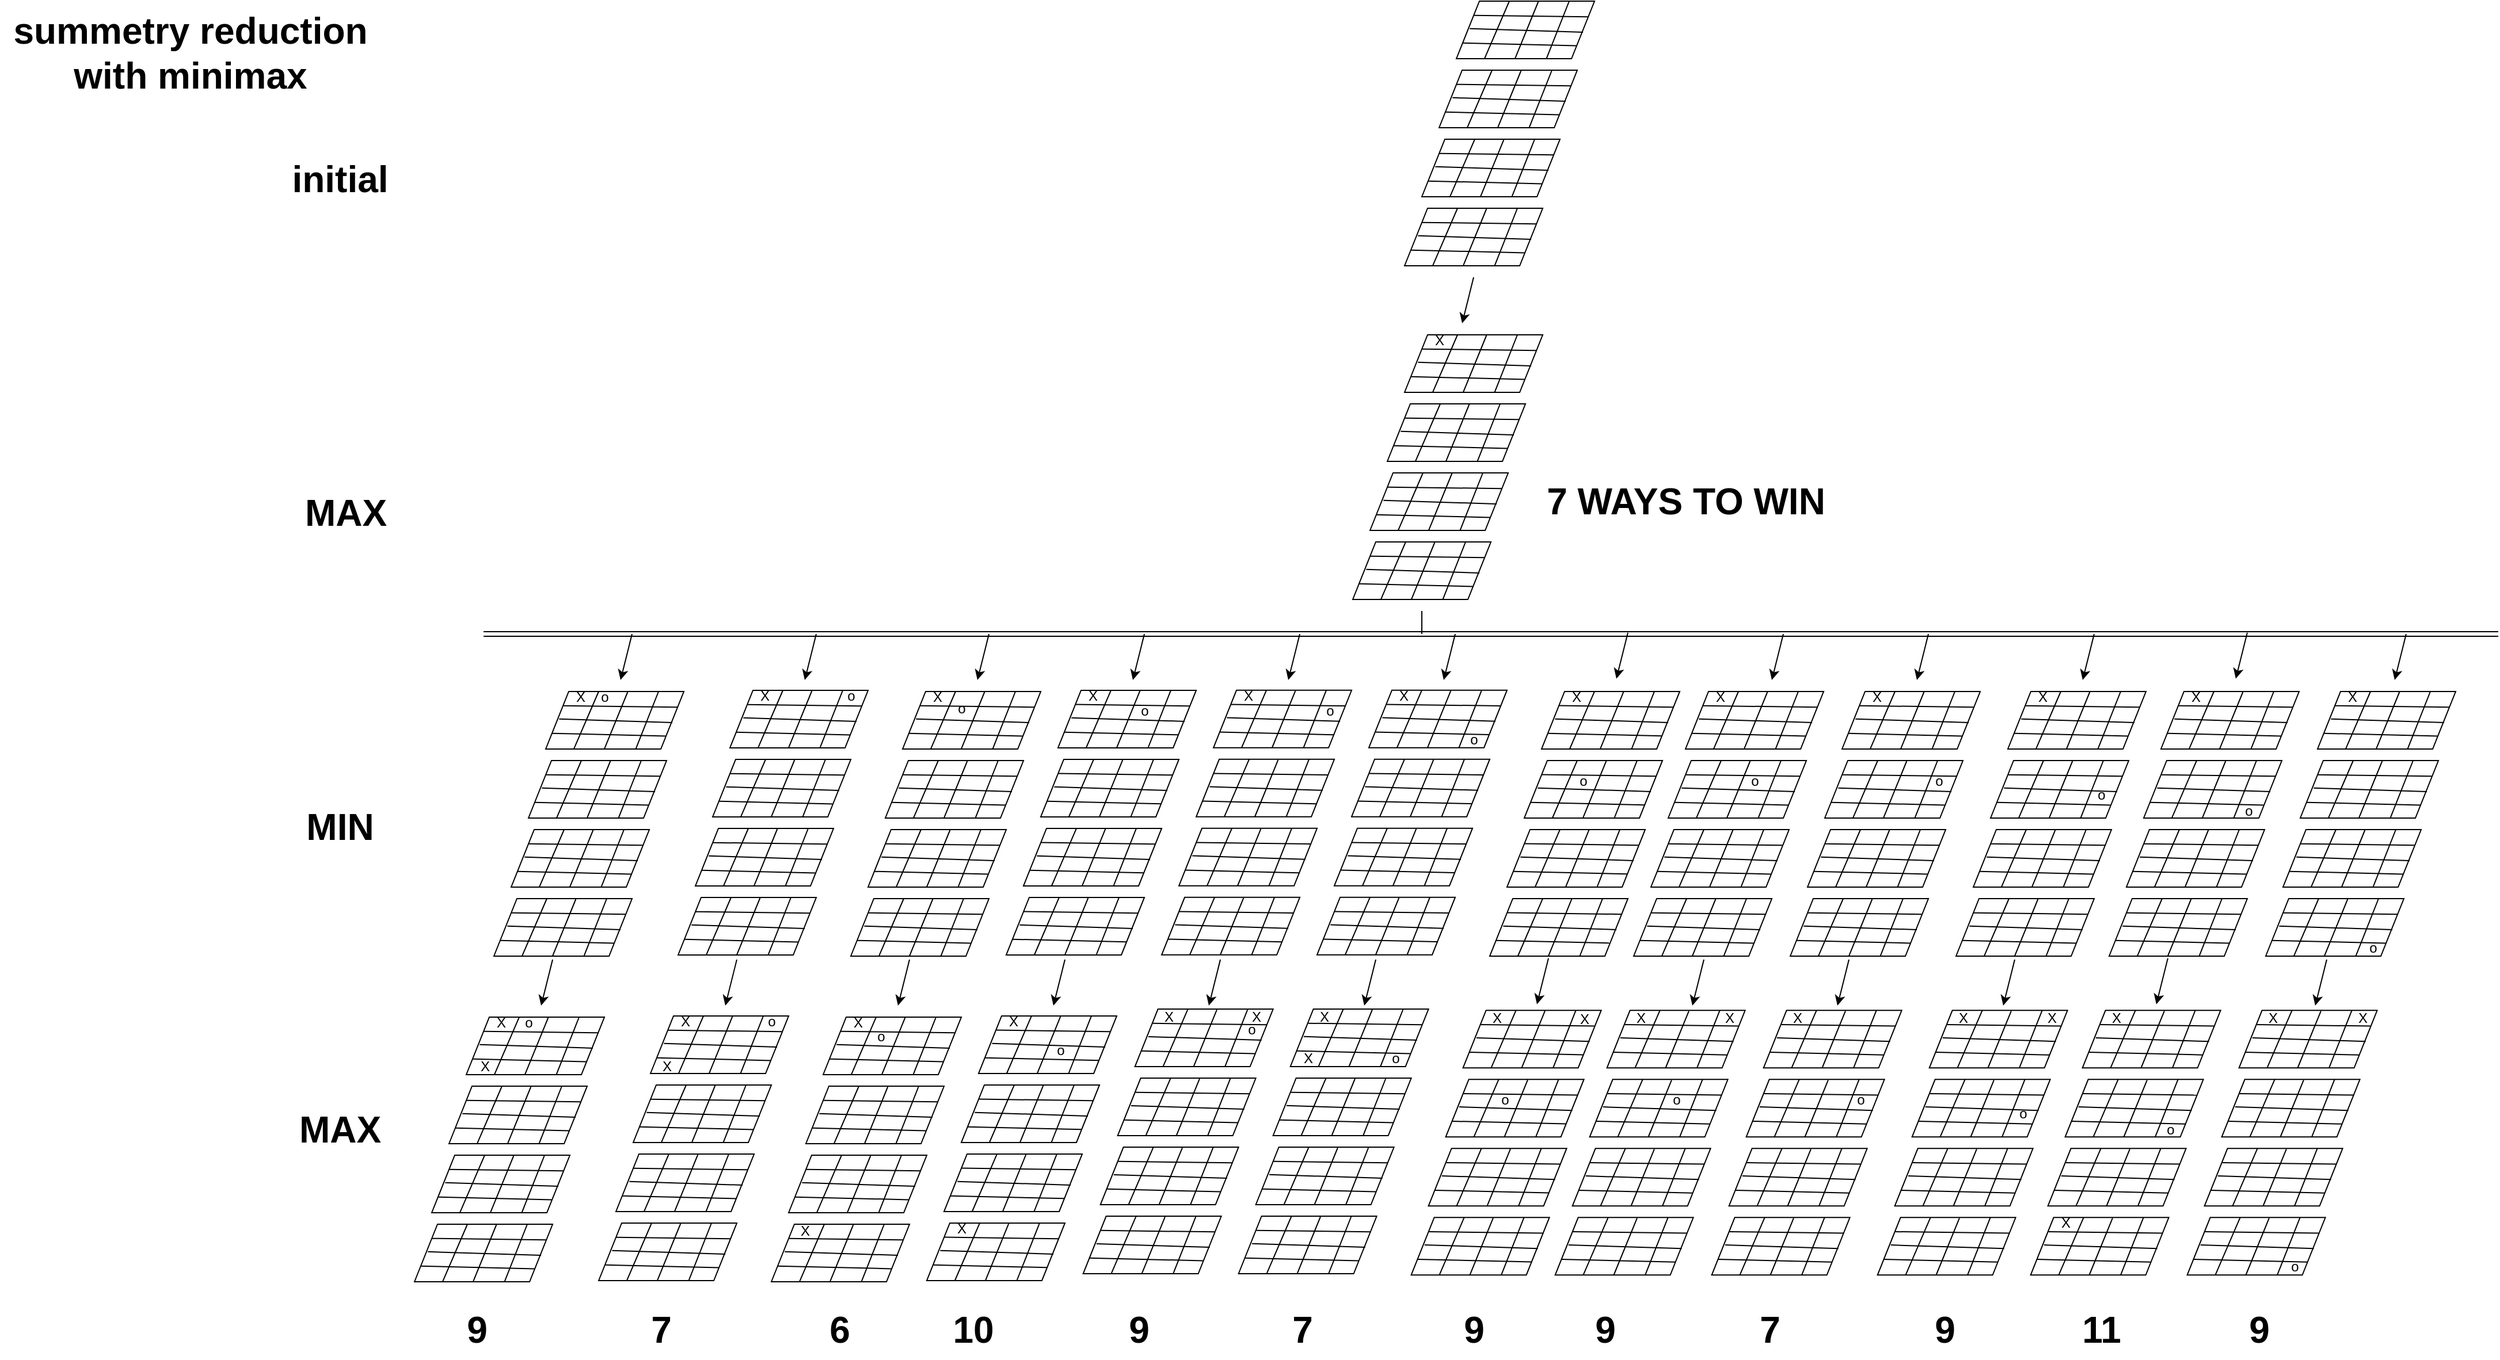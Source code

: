 <mxfile version="22.1.2" type="device">
  <diagram name="Page-1" id="djom_TLw0qqsR4HpRYZZ">
    <mxGraphModel dx="3854" dy="1258" grid="1" gridSize="10" guides="1" tooltips="1" connect="1" arrows="1" fold="1" page="1" pageScale="1" pageWidth="850" pageHeight="1100" math="0" shadow="0">
      <root>
        <mxCell id="0" />
        <mxCell id="1" parent="0" />
        <mxCell id="ddGrDbWSgwD_3ttzVufC-1" value="" style="shape=parallelogram;perimeter=parallelogramPerimeter;whiteSpace=wrap;html=1;fixedSize=1;" vertex="1" parent="1">
          <mxGeometry x="415" width="120" height="50" as="geometry" />
        </mxCell>
        <mxCell id="ddGrDbWSgwD_3ttzVufC-2" value="" style="endArrow=none;html=1;rounded=0;entryX=1;entryY=0.25;entryDx=0;entryDy=0;exitX=0.129;exitY=0.247;exitDx=0;exitDy=0;exitPerimeter=0;" edge="1" parent="1" source="ddGrDbWSgwD_3ttzVufC-1" target="ddGrDbWSgwD_3ttzVufC-1">
          <mxGeometry width="50" height="50" relative="1" as="geometry">
            <mxPoint x="485" y="110" as="sourcePoint" />
            <mxPoint x="535" y="60" as="targetPoint" />
          </mxGeometry>
        </mxCell>
        <mxCell id="ddGrDbWSgwD_3ttzVufC-3" value="" style="endArrow=none;html=1;rounded=0;entryX=1;entryY=0.5;entryDx=0;entryDy=0;exitX=0.097;exitY=0.438;exitDx=0;exitDy=0;exitPerimeter=0;" edge="1" parent="1">
          <mxGeometry width="50" height="50" relative="1" as="geometry">
            <mxPoint x="426.64" y="23.9" as="sourcePoint" />
            <mxPoint x="525" y="27" as="targetPoint" />
          </mxGeometry>
        </mxCell>
        <mxCell id="ddGrDbWSgwD_3ttzVufC-4" value="" style="endArrow=none;html=1;rounded=0;entryX=0.871;entryY=0.774;entryDx=0;entryDy=0;exitX=0;exitY=0.75;exitDx=0;exitDy=0;entryPerimeter=0;" edge="1" parent="1" source="ddGrDbWSgwD_3ttzVufC-1" target="ddGrDbWSgwD_3ttzVufC-1">
          <mxGeometry width="50" height="50" relative="1" as="geometry">
            <mxPoint x="437" y="36" as="sourcePoint" />
            <mxPoint x="535" y="40" as="targetPoint" />
          </mxGeometry>
        </mxCell>
        <mxCell id="ddGrDbWSgwD_3ttzVufC-5" value="" style="endArrow=none;html=1;rounded=0;entryX=0.875;entryY=0;entryDx=0;entryDy=0;exitX=0.71;exitY=1.001;exitDx=0;exitDy=0;exitPerimeter=0;entryPerimeter=0;" edge="1" parent="1">
          <mxGeometry width="50" height="50" relative="1" as="geometry">
            <mxPoint x="493.2" y="50.05" as="sourcePoint" />
            <mxPoint x="513" y="-2.842e-14" as="targetPoint" />
          </mxGeometry>
        </mxCell>
        <mxCell id="ddGrDbWSgwD_3ttzVufC-6" value="" style="endArrow=none;html=1;rounded=0;entryX=0.693;entryY=0.01;entryDx=0;entryDy=0;exitX=0.525;exitY=0.997;exitDx=0;exitDy=0;exitPerimeter=0;entryPerimeter=0;" edge="1" parent="1">
          <mxGeometry width="50" height="50" relative="1" as="geometry">
            <mxPoint x="466.0" y="49.85" as="sourcePoint" />
            <mxPoint x="486.16" y="0.5" as="targetPoint" />
          </mxGeometry>
        </mxCell>
        <mxCell id="ddGrDbWSgwD_3ttzVufC-7" value="" style="endArrow=none;html=1;rounded=0;entryX=0.5;entryY=0;entryDx=0;entryDy=0;exitX=0.32;exitY=1.001;exitDx=0;exitDy=0;exitPerimeter=0;" edge="1" parent="1">
          <mxGeometry width="50" height="50" relative="1" as="geometry">
            <mxPoint x="439.4" y="50.05" as="sourcePoint" />
            <mxPoint x="461" y="-2.842e-14" as="targetPoint" />
          </mxGeometry>
        </mxCell>
        <mxCell id="ddGrDbWSgwD_3ttzVufC-8" value="" style="shape=parallelogram;perimeter=parallelogramPerimeter;whiteSpace=wrap;html=1;fixedSize=1;" vertex="1" parent="1">
          <mxGeometry x="400" y="60" width="120" height="50" as="geometry" />
        </mxCell>
        <mxCell id="ddGrDbWSgwD_3ttzVufC-9" value="" style="endArrow=none;html=1;rounded=0;entryX=1;entryY=0.25;entryDx=0;entryDy=0;exitX=0.129;exitY=0.247;exitDx=0;exitDy=0;exitPerimeter=0;" edge="1" parent="1" source="ddGrDbWSgwD_3ttzVufC-8" target="ddGrDbWSgwD_3ttzVufC-8">
          <mxGeometry width="50" height="50" relative="1" as="geometry">
            <mxPoint x="470" y="170" as="sourcePoint" />
            <mxPoint x="520" y="120" as="targetPoint" />
          </mxGeometry>
        </mxCell>
        <mxCell id="ddGrDbWSgwD_3ttzVufC-10" value="" style="endArrow=none;html=1;rounded=0;entryX=1;entryY=0.5;entryDx=0;entryDy=0;exitX=0.097;exitY=0.438;exitDx=0;exitDy=0;exitPerimeter=0;" edge="1" parent="1">
          <mxGeometry width="50" height="50" relative="1" as="geometry">
            <mxPoint x="411.64" y="83.9" as="sourcePoint" />
            <mxPoint x="510" y="87" as="targetPoint" />
          </mxGeometry>
        </mxCell>
        <mxCell id="ddGrDbWSgwD_3ttzVufC-11" value="" style="endArrow=none;html=1;rounded=0;entryX=0.871;entryY=0.774;entryDx=0;entryDy=0;exitX=0;exitY=0.75;exitDx=0;exitDy=0;entryPerimeter=0;" edge="1" parent="1" source="ddGrDbWSgwD_3ttzVufC-8" target="ddGrDbWSgwD_3ttzVufC-8">
          <mxGeometry width="50" height="50" relative="1" as="geometry">
            <mxPoint x="422" y="96" as="sourcePoint" />
            <mxPoint x="520" y="100" as="targetPoint" />
          </mxGeometry>
        </mxCell>
        <mxCell id="ddGrDbWSgwD_3ttzVufC-12" value="" style="endArrow=none;html=1;rounded=0;entryX=0.875;entryY=0;entryDx=0;entryDy=0;exitX=0.71;exitY=1.001;exitDx=0;exitDy=0;exitPerimeter=0;entryPerimeter=0;" edge="1" parent="1">
          <mxGeometry width="50" height="50" relative="1" as="geometry">
            <mxPoint x="478.2" y="110.05" as="sourcePoint" />
            <mxPoint x="498" y="60.0" as="targetPoint" />
          </mxGeometry>
        </mxCell>
        <mxCell id="ddGrDbWSgwD_3ttzVufC-13" value="" style="endArrow=none;html=1;rounded=0;entryX=0.693;entryY=0.01;entryDx=0;entryDy=0;exitX=0.525;exitY=0.997;exitDx=0;exitDy=0;exitPerimeter=0;entryPerimeter=0;" edge="1" parent="1">
          <mxGeometry width="50" height="50" relative="1" as="geometry">
            <mxPoint x="451.0" y="109.85" as="sourcePoint" />
            <mxPoint x="471.16" y="60.5" as="targetPoint" />
          </mxGeometry>
        </mxCell>
        <mxCell id="ddGrDbWSgwD_3ttzVufC-14" value="" style="endArrow=none;html=1;rounded=0;entryX=0.5;entryY=0;entryDx=0;entryDy=0;exitX=0.32;exitY=1.001;exitDx=0;exitDy=0;exitPerimeter=0;" edge="1" parent="1">
          <mxGeometry width="50" height="50" relative="1" as="geometry">
            <mxPoint x="424.4" y="110.05" as="sourcePoint" />
            <mxPoint x="446" y="60.0" as="targetPoint" />
          </mxGeometry>
        </mxCell>
        <mxCell id="ddGrDbWSgwD_3ttzVufC-15" value="" style="shape=parallelogram;perimeter=parallelogramPerimeter;whiteSpace=wrap;html=1;fixedSize=1;" vertex="1" parent="1">
          <mxGeometry x="385" y="120" width="120" height="50" as="geometry" />
        </mxCell>
        <mxCell id="ddGrDbWSgwD_3ttzVufC-16" value="" style="endArrow=none;html=1;rounded=0;entryX=1;entryY=0.25;entryDx=0;entryDy=0;exitX=0.129;exitY=0.247;exitDx=0;exitDy=0;exitPerimeter=0;" edge="1" parent="1" source="ddGrDbWSgwD_3ttzVufC-15" target="ddGrDbWSgwD_3ttzVufC-15">
          <mxGeometry width="50" height="50" relative="1" as="geometry">
            <mxPoint x="455" y="230" as="sourcePoint" />
            <mxPoint x="505" y="180" as="targetPoint" />
          </mxGeometry>
        </mxCell>
        <mxCell id="ddGrDbWSgwD_3ttzVufC-17" value="" style="endArrow=none;html=1;rounded=0;entryX=1;entryY=0.5;entryDx=0;entryDy=0;exitX=0.097;exitY=0.438;exitDx=0;exitDy=0;exitPerimeter=0;" edge="1" parent="1">
          <mxGeometry width="50" height="50" relative="1" as="geometry">
            <mxPoint x="396.64" y="143.9" as="sourcePoint" />
            <mxPoint x="495" y="147" as="targetPoint" />
          </mxGeometry>
        </mxCell>
        <mxCell id="ddGrDbWSgwD_3ttzVufC-18" value="" style="endArrow=none;html=1;rounded=0;entryX=0.871;entryY=0.774;entryDx=0;entryDy=0;exitX=0;exitY=0.75;exitDx=0;exitDy=0;entryPerimeter=0;" edge="1" parent="1" source="ddGrDbWSgwD_3ttzVufC-15" target="ddGrDbWSgwD_3ttzVufC-15">
          <mxGeometry width="50" height="50" relative="1" as="geometry">
            <mxPoint x="407" y="156" as="sourcePoint" />
            <mxPoint x="505" y="160" as="targetPoint" />
          </mxGeometry>
        </mxCell>
        <mxCell id="ddGrDbWSgwD_3ttzVufC-19" value="" style="endArrow=none;html=1;rounded=0;entryX=0.875;entryY=0;entryDx=0;entryDy=0;exitX=0.71;exitY=1.001;exitDx=0;exitDy=0;exitPerimeter=0;entryPerimeter=0;" edge="1" parent="1">
          <mxGeometry width="50" height="50" relative="1" as="geometry">
            <mxPoint x="463.2" y="170.05" as="sourcePoint" />
            <mxPoint x="483" y="120.0" as="targetPoint" />
          </mxGeometry>
        </mxCell>
        <mxCell id="ddGrDbWSgwD_3ttzVufC-20" value="" style="endArrow=none;html=1;rounded=0;entryX=0.693;entryY=0.01;entryDx=0;entryDy=0;exitX=0.525;exitY=0.997;exitDx=0;exitDy=0;exitPerimeter=0;entryPerimeter=0;" edge="1" parent="1">
          <mxGeometry width="50" height="50" relative="1" as="geometry">
            <mxPoint x="436.0" y="169.85" as="sourcePoint" />
            <mxPoint x="456.16" y="120.5" as="targetPoint" />
          </mxGeometry>
        </mxCell>
        <mxCell id="ddGrDbWSgwD_3ttzVufC-21" value="" style="endArrow=none;html=1;rounded=0;entryX=0.5;entryY=0;entryDx=0;entryDy=0;exitX=0.32;exitY=1.001;exitDx=0;exitDy=0;exitPerimeter=0;" edge="1" parent="1">
          <mxGeometry width="50" height="50" relative="1" as="geometry">
            <mxPoint x="409.4" y="170.05" as="sourcePoint" />
            <mxPoint x="431" y="120.0" as="targetPoint" />
          </mxGeometry>
        </mxCell>
        <mxCell id="ddGrDbWSgwD_3ttzVufC-22" value="" style="shape=parallelogram;perimeter=parallelogramPerimeter;whiteSpace=wrap;html=1;fixedSize=1;" vertex="1" parent="1">
          <mxGeometry x="370" y="180" width="120" height="50" as="geometry" />
        </mxCell>
        <mxCell id="ddGrDbWSgwD_3ttzVufC-23" value="" style="endArrow=none;html=1;rounded=0;entryX=1;entryY=0.25;entryDx=0;entryDy=0;exitX=0.129;exitY=0.247;exitDx=0;exitDy=0;exitPerimeter=0;" edge="1" parent="1" source="ddGrDbWSgwD_3ttzVufC-22" target="ddGrDbWSgwD_3ttzVufC-22">
          <mxGeometry width="50" height="50" relative="1" as="geometry">
            <mxPoint x="440" y="290" as="sourcePoint" />
            <mxPoint x="490" y="240" as="targetPoint" />
          </mxGeometry>
        </mxCell>
        <mxCell id="ddGrDbWSgwD_3ttzVufC-24" value="" style="endArrow=none;html=1;rounded=0;entryX=1;entryY=0.5;entryDx=0;entryDy=0;exitX=0.097;exitY=0.438;exitDx=0;exitDy=0;exitPerimeter=0;" edge="1" parent="1">
          <mxGeometry width="50" height="50" relative="1" as="geometry">
            <mxPoint x="381.64" y="203.9" as="sourcePoint" />
            <mxPoint x="480" y="207" as="targetPoint" />
          </mxGeometry>
        </mxCell>
        <mxCell id="ddGrDbWSgwD_3ttzVufC-25" value="" style="endArrow=none;html=1;rounded=0;entryX=0.871;entryY=0.774;entryDx=0;entryDy=0;exitX=0;exitY=0.75;exitDx=0;exitDy=0;entryPerimeter=0;" edge="1" parent="1" source="ddGrDbWSgwD_3ttzVufC-22" target="ddGrDbWSgwD_3ttzVufC-22">
          <mxGeometry width="50" height="50" relative="1" as="geometry">
            <mxPoint x="392" y="216" as="sourcePoint" />
            <mxPoint x="490" y="220" as="targetPoint" />
          </mxGeometry>
        </mxCell>
        <mxCell id="ddGrDbWSgwD_3ttzVufC-26" value="" style="endArrow=none;html=1;rounded=0;entryX=0.875;entryY=0;entryDx=0;entryDy=0;exitX=0.71;exitY=1.001;exitDx=0;exitDy=0;exitPerimeter=0;entryPerimeter=0;" edge="1" parent="1">
          <mxGeometry width="50" height="50" relative="1" as="geometry">
            <mxPoint x="448.2" y="230.05" as="sourcePoint" />
            <mxPoint x="468" y="180.0" as="targetPoint" />
          </mxGeometry>
        </mxCell>
        <mxCell id="ddGrDbWSgwD_3ttzVufC-27" value="" style="endArrow=none;html=1;rounded=0;entryX=0.693;entryY=0.01;entryDx=0;entryDy=0;exitX=0.525;exitY=0.997;exitDx=0;exitDy=0;exitPerimeter=0;entryPerimeter=0;" edge="1" parent="1">
          <mxGeometry width="50" height="50" relative="1" as="geometry">
            <mxPoint x="421.0" y="229.85" as="sourcePoint" />
            <mxPoint x="441.16" y="180.5" as="targetPoint" />
          </mxGeometry>
        </mxCell>
        <mxCell id="ddGrDbWSgwD_3ttzVufC-28" value="" style="endArrow=none;html=1;rounded=0;entryX=0.5;entryY=0;entryDx=0;entryDy=0;exitX=0.32;exitY=1.001;exitDx=0;exitDy=0;exitPerimeter=0;" edge="1" parent="1">
          <mxGeometry width="50" height="50" relative="1" as="geometry">
            <mxPoint x="394.4" y="230.05" as="sourcePoint" />
            <mxPoint x="416" y="180.0" as="targetPoint" />
          </mxGeometry>
        </mxCell>
        <mxCell id="ddGrDbWSgwD_3ttzVufC-30" value="" style="endArrow=classic;html=1;rounded=0;" edge="1" parent="1">
          <mxGeometry width="50" height="50" relative="1" as="geometry">
            <mxPoint x="430" y="240" as="sourcePoint" />
            <mxPoint x="420" y="280" as="targetPoint" />
          </mxGeometry>
        </mxCell>
        <mxCell id="ddGrDbWSgwD_3ttzVufC-31" value="" style="shape=parallelogram;perimeter=parallelogramPerimeter;whiteSpace=wrap;html=1;fixedSize=1;" vertex="1" parent="1">
          <mxGeometry x="370" y="290" width="120" height="50" as="geometry" />
        </mxCell>
        <mxCell id="ddGrDbWSgwD_3ttzVufC-32" value="" style="endArrow=none;html=1;rounded=0;entryX=1;entryY=0.25;entryDx=0;entryDy=0;exitX=0.129;exitY=0.247;exitDx=0;exitDy=0;exitPerimeter=0;" edge="1" parent="1" source="ddGrDbWSgwD_3ttzVufC-31" target="ddGrDbWSgwD_3ttzVufC-31">
          <mxGeometry width="50" height="50" relative="1" as="geometry">
            <mxPoint x="440" y="400" as="sourcePoint" />
            <mxPoint x="490" y="350" as="targetPoint" />
          </mxGeometry>
        </mxCell>
        <mxCell id="ddGrDbWSgwD_3ttzVufC-33" value="" style="endArrow=none;html=1;rounded=0;entryX=1;entryY=0.5;entryDx=0;entryDy=0;exitX=0.097;exitY=0.438;exitDx=0;exitDy=0;exitPerimeter=0;" edge="1" parent="1">
          <mxGeometry width="50" height="50" relative="1" as="geometry">
            <mxPoint x="381.64" y="313.9" as="sourcePoint" />
            <mxPoint x="480" y="317" as="targetPoint" />
          </mxGeometry>
        </mxCell>
        <mxCell id="ddGrDbWSgwD_3ttzVufC-34" value="" style="endArrow=none;html=1;rounded=0;entryX=0.871;entryY=0.774;entryDx=0;entryDy=0;exitX=0;exitY=0.75;exitDx=0;exitDy=0;entryPerimeter=0;" edge="1" parent="1" source="ddGrDbWSgwD_3ttzVufC-31" target="ddGrDbWSgwD_3ttzVufC-31">
          <mxGeometry width="50" height="50" relative="1" as="geometry">
            <mxPoint x="392" y="326" as="sourcePoint" />
            <mxPoint x="490" y="330" as="targetPoint" />
          </mxGeometry>
        </mxCell>
        <mxCell id="ddGrDbWSgwD_3ttzVufC-35" value="" style="endArrow=none;html=1;rounded=0;entryX=0.875;entryY=0;entryDx=0;entryDy=0;exitX=0.71;exitY=1.001;exitDx=0;exitDy=0;exitPerimeter=0;entryPerimeter=0;" edge="1" parent="1">
          <mxGeometry width="50" height="50" relative="1" as="geometry">
            <mxPoint x="448.2" y="340.05" as="sourcePoint" />
            <mxPoint x="468" y="290" as="targetPoint" />
          </mxGeometry>
        </mxCell>
        <mxCell id="ddGrDbWSgwD_3ttzVufC-36" value="" style="endArrow=none;html=1;rounded=0;entryX=0.693;entryY=0.01;entryDx=0;entryDy=0;exitX=0.525;exitY=0.997;exitDx=0;exitDy=0;exitPerimeter=0;entryPerimeter=0;" edge="1" parent="1">
          <mxGeometry width="50" height="50" relative="1" as="geometry">
            <mxPoint x="421.0" y="339.85" as="sourcePoint" />
            <mxPoint x="441.16" y="290.5" as="targetPoint" />
          </mxGeometry>
        </mxCell>
        <mxCell id="ddGrDbWSgwD_3ttzVufC-37" value="" style="endArrow=none;html=1;rounded=0;entryX=0.5;entryY=0;entryDx=0;entryDy=0;exitX=0.32;exitY=1.001;exitDx=0;exitDy=0;exitPerimeter=0;" edge="1" parent="1">
          <mxGeometry width="50" height="50" relative="1" as="geometry">
            <mxPoint x="394.4" y="340.05" as="sourcePoint" />
            <mxPoint x="416" y="290" as="targetPoint" />
          </mxGeometry>
        </mxCell>
        <mxCell id="ddGrDbWSgwD_3ttzVufC-38" value="" style="shape=parallelogram;perimeter=parallelogramPerimeter;whiteSpace=wrap;html=1;fixedSize=1;" vertex="1" parent="1">
          <mxGeometry x="355" y="350" width="120" height="50" as="geometry" />
        </mxCell>
        <mxCell id="ddGrDbWSgwD_3ttzVufC-39" value="" style="endArrow=none;html=1;rounded=0;entryX=1;entryY=0.25;entryDx=0;entryDy=0;exitX=0.129;exitY=0.247;exitDx=0;exitDy=0;exitPerimeter=0;" edge="1" parent="1" source="ddGrDbWSgwD_3ttzVufC-38" target="ddGrDbWSgwD_3ttzVufC-38">
          <mxGeometry width="50" height="50" relative="1" as="geometry">
            <mxPoint x="425" y="460" as="sourcePoint" />
            <mxPoint x="475" y="410" as="targetPoint" />
          </mxGeometry>
        </mxCell>
        <mxCell id="ddGrDbWSgwD_3ttzVufC-40" value="" style="endArrow=none;html=1;rounded=0;entryX=1;entryY=0.5;entryDx=0;entryDy=0;exitX=0.097;exitY=0.438;exitDx=0;exitDy=0;exitPerimeter=0;" edge="1" parent="1">
          <mxGeometry width="50" height="50" relative="1" as="geometry">
            <mxPoint x="366.64" y="373.9" as="sourcePoint" />
            <mxPoint x="465" y="377" as="targetPoint" />
          </mxGeometry>
        </mxCell>
        <mxCell id="ddGrDbWSgwD_3ttzVufC-41" value="" style="endArrow=none;html=1;rounded=0;entryX=0.871;entryY=0.774;entryDx=0;entryDy=0;exitX=0;exitY=0.75;exitDx=0;exitDy=0;entryPerimeter=0;" edge="1" parent="1" source="ddGrDbWSgwD_3ttzVufC-38" target="ddGrDbWSgwD_3ttzVufC-38">
          <mxGeometry width="50" height="50" relative="1" as="geometry">
            <mxPoint x="377" y="386" as="sourcePoint" />
            <mxPoint x="475" y="390" as="targetPoint" />
          </mxGeometry>
        </mxCell>
        <mxCell id="ddGrDbWSgwD_3ttzVufC-42" value="" style="endArrow=none;html=1;rounded=0;entryX=0.875;entryY=0;entryDx=0;entryDy=0;exitX=0.71;exitY=1.001;exitDx=0;exitDy=0;exitPerimeter=0;entryPerimeter=0;" edge="1" parent="1">
          <mxGeometry width="50" height="50" relative="1" as="geometry">
            <mxPoint x="433.2" y="400.05" as="sourcePoint" />
            <mxPoint x="453" y="350" as="targetPoint" />
          </mxGeometry>
        </mxCell>
        <mxCell id="ddGrDbWSgwD_3ttzVufC-43" value="" style="endArrow=none;html=1;rounded=0;entryX=0.693;entryY=0.01;entryDx=0;entryDy=0;exitX=0.525;exitY=0.997;exitDx=0;exitDy=0;exitPerimeter=0;entryPerimeter=0;" edge="1" parent="1">
          <mxGeometry width="50" height="50" relative="1" as="geometry">
            <mxPoint x="406.0" y="399.85" as="sourcePoint" />
            <mxPoint x="426.16" y="350.5" as="targetPoint" />
          </mxGeometry>
        </mxCell>
        <mxCell id="ddGrDbWSgwD_3ttzVufC-44" value="" style="endArrow=none;html=1;rounded=0;entryX=0.5;entryY=0;entryDx=0;entryDy=0;exitX=0.32;exitY=1.001;exitDx=0;exitDy=0;exitPerimeter=0;" edge="1" parent="1">
          <mxGeometry width="50" height="50" relative="1" as="geometry">
            <mxPoint x="379.4" y="400.05" as="sourcePoint" />
            <mxPoint x="401" y="350" as="targetPoint" />
          </mxGeometry>
        </mxCell>
        <mxCell id="ddGrDbWSgwD_3ttzVufC-45" value="" style="shape=parallelogram;perimeter=parallelogramPerimeter;whiteSpace=wrap;html=1;fixedSize=1;" vertex="1" parent="1">
          <mxGeometry x="340" y="410" width="120" height="50" as="geometry" />
        </mxCell>
        <mxCell id="ddGrDbWSgwD_3ttzVufC-46" value="" style="endArrow=none;html=1;rounded=0;entryX=1;entryY=0.25;entryDx=0;entryDy=0;exitX=0.129;exitY=0.247;exitDx=0;exitDy=0;exitPerimeter=0;" edge="1" parent="1" source="ddGrDbWSgwD_3ttzVufC-45" target="ddGrDbWSgwD_3ttzVufC-45">
          <mxGeometry width="50" height="50" relative="1" as="geometry">
            <mxPoint x="410" y="520" as="sourcePoint" />
            <mxPoint x="460" y="470" as="targetPoint" />
          </mxGeometry>
        </mxCell>
        <mxCell id="ddGrDbWSgwD_3ttzVufC-47" value="" style="endArrow=none;html=1;rounded=0;entryX=1;entryY=0.5;entryDx=0;entryDy=0;exitX=0.097;exitY=0.438;exitDx=0;exitDy=0;exitPerimeter=0;" edge="1" parent="1">
          <mxGeometry width="50" height="50" relative="1" as="geometry">
            <mxPoint x="351.64" y="433.9" as="sourcePoint" />
            <mxPoint x="450" y="437" as="targetPoint" />
          </mxGeometry>
        </mxCell>
        <mxCell id="ddGrDbWSgwD_3ttzVufC-48" value="" style="endArrow=none;html=1;rounded=0;entryX=0.871;entryY=0.774;entryDx=0;entryDy=0;exitX=0;exitY=0.75;exitDx=0;exitDy=0;entryPerimeter=0;" edge="1" parent="1" source="ddGrDbWSgwD_3ttzVufC-45" target="ddGrDbWSgwD_3ttzVufC-45">
          <mxGeometry width="50" height="50" relative="1" as="geometry">
            <mxPoint x="362" y="446" as="sourcePoint" />
            <mxPoint x="460" y="450" as="targetPoint" />
          </mxGeometry>
        </mxCell>
        <mxCell id="ddGrDbWSgwD_3ttzVufC-49" value="" style="endArrow=none;html=1;rounded=0;entryX=0.875;entryY=0;entryDx=0;entryDy=0;exitX=0.71;exitY=1.001;exitDx=0;exitDy=0;exitPerimeter=0;entryPerimeter=0;" edge="1" parent="1">
          <mxGeometry width="50" height="50" relative="1" as="geometry">
            <mxPoint x="418.2" y="460.05" as="sourcePoint" />
            <mxPoint x="438" y="410" as="targetPoint" />
          </mxGeometry>
        </mxCell>
        <mxCell id="ddGrDbWSgwD_3ttzVufC-50" value="" style="endArrow=none;html=1;rounded=0;entryX=0.693;entryY=0.01;entryDx=0;entryDy=0;exitX=0.525;exitY=0.997;exitDx=0;exitDy=0;exitPerimeter=0;entryPerimeter=0;" edge="1" parent="1">
          <mxGeometry width="50" height="50" relative="1" as="geometry">
            <mxPoint x="391.0" y="459.85" as="sourcePoint" />
            <mxPoint x="411.16" y="410.5" as="targetPoint" />
          </mxGeometry>
        </mxCell>
        <mxCell id="ddGrDbWSgwD_3ttzVufC-51" value="" style="endArrow=none;html=1;rounded=0;entryX=0.5;entryY=0;entryDx=0;entryDy=0;exitX=0.32;exitY=1.001;exitDx=0;exitDy=0;exitPerimeter=0;" edge="1" parent="1">
          <mxGeometry width="50" height="50" relative="1" as="geometry">
            <mxPoint x="364.4" y="460.05" as="sourcePoint" />
            <mxPoint x="386" y="410" as="targetPoint" />
          </mxGeometry>
        </mxCell>
        <mxCell id="ddGrDbWSgwD_3ttzVufC-52" value="" style="shape=parallelogram;perimeter=parallelogramPerimeter;whiteSpace=wrap;html=1;fixedSize=1;" vertex="1" parent="1">
          <mxGeometry x="325" y="470" width="120" height="50" as="geometry" />
        </mxCell>
        <mxCell id="ddGrDbWSgwD_3ttzVufC-53" value="" style="endArrow=none;html=1;rounded=0;entryX=1;entryY=0.25;entryDx=0;entryDy=0;exitX=0.129;exitY=0.247;exitDx=0;exitDy=0;exitPerimeter=0;" edge="1" parent="1" source="ddGrDbWSgwD_3ttzVufC-52" target="ddGrDbWSgwD_3ttzVufC-52">
          <mxGeometry width="50" height="50" relative="1" as="geometry">
            <mxPoint x="395" y="580" as="sourcePoint" />
            <mxPoint x="445" y="530" as="targetPoint" />
          </mxGeometry>
        </mxCell>
        <mxCell id="ddGrDbWSgwD_3ttzVufC-54" value="" style="endArrow=none;html=1;rounded=0;entryX=1;entryY=0.5;entryDx=0;entryDy=0;exitX=0.097;exitY=0.438;exitDx=0;exitDy=0;exitPerimeter=0;" edge="1" parent="1">
          <mxGeometry width="50" height="50" relative="1" as="geometry">
            <mxPoint x="336.64" y="493.9" as="sourcePoint" />
            <mxPoint x="435" y="497" as="targetPoint" />
          </mxGeometry>
        </mxCell>
        <mxCell id="ddGrDbWSgwD_3ttzVufC-55" value="" style="endArrow=none;html=1;rounded=0;entryX=0.871;entryY=0.774;entryDx=0;entryDy=0;exitX=0;exitY=0.75;exitDx=0;exitDy=0;entryPerimeter=0;" edge="1" parent="1" source="ddGrDbWSgwD_3ttzVufC-52" target="ddGrDbWSgwD_3ttzVufC-52">
          <mxGeometry width="50" height="50" relative="1" as="geometry">
            <mxPoint x="347" y="506" as="sourcePoint" />
            <mxPoint x="445" y="510" as="targetPoint" />
          </mxGeometry>
        </mxCell>
        <mxCell id="ddGrDbWSgwD_3ttzVufC-56" value="" style="endArrow=none;html=1;rounded=0;entryX=0.875;entryY=0;entryDx=0;entryDy=0;exitX=0.71;exitY=1.001;exitDx=0;exitDy=0;exitPerimeter=0;entryPerimeter=0;" edge="1" parent="1">
          <mxGeometry width="50" height="50" relative="1" as="geometry">
            <mxPoint x="403.2" y="520.05" as="sourcePoint" />
            <mxPoint x="423" y="470" as="targetPoint" />
          </mxGeometry>
        </mxCell>
        <mxCell id="ddGrDbWSgwD_3ttzVufC-57" value="" style="endArrow=none;html=1;rounded=0;entryX=0.693;entryY=0.01;entryDx=0;entryDy=0;exitX=0.525;exitY=0.997;exitDx=0;exitDy=0;exitPerimeter=0;entryPerimeter=0;" edge="1" parent="1">
          <mxGeometry width="50" height="50" relative="1" as="geometry">
            <mxPoint x="376.0" y="519.85" as="sourcePoint" />
            <mxPoint x="396.16" y="470.5" as="targetPoint" />
          </mxGeometry>
        </mxCell>
        <mxCell id="ddGrDbWSgwD_3ttzVufC-58" value="" style="endArrow=none;html=1;rounded=0;entryX=0.5;entryY=0;entryDx=0;entryDy=0;exitX=0.32;exitY=1.001;exitDx=0;exitDy=0;exitPerimeter=0;" edge="1" parent="1">
          <mxGeometry width="50" height="50" relative="1" as="geometry">
            <mxPoint x="349.4" y="520.05" as="sourcePoint" />
            <mxPoint x="371" y="470" as="targetPoint" />
          </mxGeometry>
        </mxCell>
        <mxCell id="ddGrDbWSgwD_3ttzVufC-59" value="X" style="text;html=1;align=center;verticalAlign=middle;resizable=0;points=[];autosize=1;strokeColor=none;fillColor=none;" vertex="1" parent="1">
          <mxGeometry x="385" y="280" width="30" height="30" as="geometry" />
        </mxCell>
        <mxCell id="ddGrDbWSgwD_3ttzVufC-62" value="" style="endArrow=none;html=1;rounded=0;" edge="1" parent="1">
          <mxGeometry width="50" height="50" relative="1" as="geometry">
            <mxPoint x="385" y="550" as="sourcePoint" />
            <mxPoint x="385" y="530" as="targetPoint" />
          </mxGeometry>
        </mxCell>
        <mxCell id="ddGrDbWSgwD_3ttzVufC-63" value="" style="shape=link;html=1;rounded=0;" edge="1" parent="1">
          <mxGeometry width="100" relative="1" as="geometry">
            <mxPoint x="-430" y="550" as="sourcePoint" />
            <mxPoint x="1320" y="550" as="targetPoint" />
          </mxGeometry>
        </mxCell>
        <mxCell id="ddGrDbWSgwD_3ttzVufC-64" value="" style="shape=parallelogram;perimeter=parallelogramPerimeter;whiteSpace=wrap;html=1;fixedSize=1;" vertex="1" parent="1">
          <mxGeometry x="-376" y="600" width="120" height="50" as="geometry" />
        </mxCell>
        <mxCell id="ddGrDbWSgwD_3ttzVufC-65" value="" style="endArrow=none;html=1;rounded=0;entryX=1;entryY=0.25;entryDx=0;entryDy=0;exitX=0.129;exitY=0.247;exitDx=0;exitDy=0;exitPerimeter=0;" edge="1" parent="1" source="ddGrDbWSgwD_3ttzVufC-64" target="ddGrDbWSgwD_3ttzVufC-64">
          <mxGeometry width="50" height="50" relative="1" as="geometry">
            <mxPoint x="-306" y="710" as="sourcePoint" />
            <mxPoint x="-256" y="660" as="targetPoint" />
          </mxGeometry>
        </mxCell>
        <mxCell id="ddGrDbWSgwD_3ttzVufC-66" value="" style="endArrow=none;html=1;rounded=0;entryX=1;entryY=0.5;entryDx=0;entryDy=0;exitX=0.097;exitY=0.438;exitDx=0;exitDy=0;exitPerimeter=0;" edge="1" parent="1">
          <mxGeometry width="50" height="50" relative="1" as="geometry">
            <mxPoint x="-364.36" y="623.9" as="sourcePoint" />
            <mxPoint x="-266" y="627" as="targetPoint" />
          </mxGeometry>
        </mxCell>
        <mxCell id="ddGrDbWSgwD_3ttzVufC-67" value="" style="endArrow=none;html=1;rounded=0;entryX=0.871;entryY=0.774;entryDx=0;entryDy=0;exitX=0;exitY=0.75;exitDx=0;exitDy=0;entryPerimeter=0;" edge="1" parent="1" source="ddGrDbWSgwD_3ttzVufC-64" target="ddGrDbWSgwD_3ttzVufC-64">
          <mxGeometry width="50" height="50" relative="1" as="geometry">
            <mxPoint x="-354" y="636" as="sourcePoint" />
            <mxPoint x="-256" y="640" as="targetPoint" />
          </mxGeometry>
        </mxCell>
        <mxCell id="ddGrDbWSgwD_3ttzVufC-68" value="" style="endArrow=none;html=1;rounded=0;entryX=0.875;entryY=0;entryDx=0;entryDy=0;exitX=0.71;exitY=1.001;exitDx=0;exitDy=0;exitPerimeter=0;entryPerimeter=0;" edge="1" parent="1">
          <mxGeometry width="50" height="50" relative="1" as="geometry">
            <mxPoint x="-297.8" y="650.05" as="sourcePoint" />
            <mxPoint x="-278" y="600" as="targetPoint" />
          </mxGeometry>
        </mxCell>
        <mxCell id="ddGrDbWSgwD_3ttzVufC-69" value="" style="endArrow=none;html=1;rounded=0;entryX=0.693;entryY=0.01;entryDx=0;entryDy=0;exitX=0.525;exitY=0.997;exitDx=0;exitDy=0;exitPerimeter=0;entryPerimeter=0;" edge="1" parent="1">
          <mxGeometry width="50" height="50" relative="1" as="geometry">
            <mxPoint x="-325.0" y="649.85" as="sourcePoint" />
            <mxPoint x="-304.84" y="600.5" as="targetPoint" />
          </mxGeometry>
        </mxCell>
        <mxCell id="ddGrDbWSgwD_3ttzVufC-70" value="" style="endArrow=none;html=1;rounded=0;entryX=0.5;entryY=0;entryDx=0;entryDy=0;exitX=0.32;exitY=1.001;exitDx=0;exitDy=0;exitPerimeter=0;" edge="1" parent="1">
          <mxGeometry width="50" height="50" relative="1" as="geometry">
            <mxPoint x="-351.6" y="650.05" as="sourcePoint" />
            <mxPoint x="-330" y="600" as="targetPoint" />
          </mxGeometry>
        </mxCell>
        <mxCell id="ddGrDbWSgwD_3ttzVufC-71" value="" style="shape=parallelogram;perimeter=parallelogramPerimeter;whiteSpace=wrap;html=1;fixedSize=1;" vertex="1" parent="1">
          <mxGeometry x="-391" y="660" width="120" height="50" as="geometry" />
        </mxCell>
        <mxCell id="ddGrDbWSgwD_3ttzVufC-72" value="" style="endArrow=none;html=1;rounded=0;entryX=1;entryY=0.25;entryDx=0;entryDy=0;exitX=0.129;exitY=0.247;exitDx=0;exitDy=0;exitPerimeter=0;" edge="1" parent="1" source="ddGrDbWSgwD_3ttzVufC-71" target="ddGrDbWSgwD_3ttzVufC-71">
          <mxGeometry width="50" height="50" relative="1" as="geometry">
            <mxPoint x="-321" y="770" as="sourcePoint" />
            <mxPoint x="-271" y="720" as="targetPoint" />
          </mxGeometry>
        </mxCell>
        <mxCell id="ddGrDbWSgwD_3ttzVufC-73" value="" style="endArrow=none;html=1;rounded=0;entryX=1;entryY=0.5;entryDx=0;entryDy=0;exitX=0.097;exitY=0.438;exitDx=0;exitDy=0;exitPerimeter=0;" edge="1" parent="1">
          <mxGeometry width="50" height="50" relative="1" as="geometry">
            <mxPoint x="-379.36" y="683.9" as="sourcePoint" />
            <mxPoint x="-281" y="687" as="targetPoint" />
          </mxGeometry>
        </mxCell>
        <mxCell id="ddGrDbWSgwD_3ttzVufC-74" value="" style="endArrow=none;html=1;rounded=0;entryX=0.871;entryY=0.774;entryDx=0;entryDy=0;exitX=0;exitY=0.75;exitDx=0;exitDy=0;entryPerimeter=0;" edge="1" parent="1" source="ddGrDbWSgwD_3ttzVufC-71" target="ddGrDbWSgwD_3ttzVufC-71">
          <mxGeometry width="50" height="50" relative="1" as="geometry">
            <mxPoint x="-369" y="696" as="sourcePoint" />
            <mxPoint x="-271" y="700" as="targetPoint" />
          </mxGeometry>
        </mxCell>
        <mxCell id="ddGrDbWSgwD_3ttzVufC-75" value="" style="endArrow=none;html=1;rounded=0;entryX=0.875;entryY=0;entryDx=0;entryDy=0;exitX=0.71;exitY=1.001;exitDx=0;exitDy=0;exitPerimeter=0;entryPerimeter=0;" edge="1" parent="1">
          <mxGeometry width="50" height="50" relative="1" as="geometry">
            <mxPoint x="-312.8" y="710.05" as="sourcePoint" />
            <mxPoint x="-293" y="660" as="targetPoint" />
          </mxGeometry>
        </mxCell>
        <mxCell id="ddGrDbWSgwD_3ttzVufC-76" value="" style="endArrow=none;html=1;rounded=0;entryX=0.693;entryY=0.01;entryDx=0;entryDy=0;exitX=0.525;exitY=0.997;exitDx=0;exitDy=0;exitPerimeter=0;entryPerimeter=0;" edge="1" parent="1">
          <mxGeometry width="50" height="50" relative="1" as="geometry">
            <mxPoint x="-340.0" y="709.85" as="sourcePoint" />
            <mxPoint x="-319.84" y="660.5" as="targetPoint" />
          </mxGeometry>
        </mxCell>
        <mxCell id="ddGrDbWSgwD_3ttzVufC-77" value="" style="endArrow=none;html=1;rounded=0;entryX=0.5;entryY=0;entryDx=0;entryDy=0;exitX=0.32;exitY=1.001;exitDx=0;exitDy=0;exitPerimeter=0;" edge="1" parent="1">
          <mxGeometry width="50" height="50" relative="1" as="geometry">
            <mxPoint x="-366.6" y="710.05" as="sourcePoint" />
            <mxPoint x="-345" y="660" as="targetPoint" />
          </mxGeometry>
        </mxCell>
        <mxCell id="ddGrDbWSgwD_3ttzVufC-78" value="" style="shape=parallelogram;perimeter=parallelogramPerimeter;whiteSpace=wrap;html=1;fixedSize=1;" vertex="1" parent="1">
          <mxGeometry x="-406" y="720" width="120" height="50" as="geometry" />
        </mxCell>
        <mxCell id="ddGrDbWSgwD_3ttzVufC-79" value="" style="endArrow=none;html=1;rounded=0;entryX=1;entryY=0.25;entryDx=0;entryDy=0;exitX=0.129;exitY=0.247;exitDx=0;exitDy=0;exitPerimeter=0;" edge="1" parent="1" source="ddGrDbWSgwD_3ttzVufC-78" target="ddGrDbWSgwD_3ttzVufC-78">
          <mxGeometry width="50" height="50" relative="1" as="geometry">
            <mxPoint x="-336" y="830" as="sourcePoint" />
            <mxPoint x="-286" y="780" as="targetPoint" />
          </mxGeometry>
        </mxCell>
        <mxCell id="ddGrDbWSgwD_3ttzVufC-80" value="" style="endArrow=none;html=1;rounded=0;entryX=1;entryY=0.5;entryDx=0;entryDy=0;exitX=0.097;exitY=0.438;exitDx=0;exitDy=0;exitPerimeter=0;" edge="1" parent="1">
          <mxGeometry width="50" height="50" relative="1" as="geometry">
            <mxPoint x="-394.36" y="743.9" as="sourcePoint" />
            <mxPoint x="-296" y="747" as="targetPoint" />
          </mxGeometry>
        </mxCell>
        <mxCell id="ddGrDbWSgwD_3ttzVufC-81" value="" style="endArrow=none;html=1;rounded=0;entryX=0.871;entryY=0.774;entryDx=0;entryDy=0;exitX=0;exitY=0.75;exitDx=0;exitDy=0;entryPerimeter=0;" edge="1" parent="1" source="ddGrDbWSgwD_3ttzVufC-78" target="ddGrDbWSgwD_3ttzVufC-78">
          <mxGeometry width="50" height="50" relative="1" as="geometry">
            <mxPoint x="-384" y="756" as="sourcePoint" />
            <mxPoint x="-286" y="760" as="targetPoint" />
          </mxGeometry>
        </mxCell>
        <mxCell id="ddGrDbWSgwD_3ttzVufC-82" value="" style="endArrow=none;html=1;rounded=0;entryX=0.875;entryY=0;entryDx=0;entryDy=0;exitX=0.71;exitY=1.001;exitDx=0;exitDy=0;exitPerimeter=0;entryPerimeter=0;" edge="1" parent="1">
          <mxGeometry width="50" height="50" relative="1" as="geometry">
            <mxPoint x="-327.8" y="770.05" as="sourcePoint" />
            <mxPoint x="-308" y="720" as="targetPoint" />
          </mxGeometry>
        </mxCell>
        <mxCell id="ddGrDbWSgwD_3ttzVufC-83" value="" style="endArrow=none;html=1;rounded=0;entryX=0.693;entryY=0.01;entryDx=0;entryDy=0;exitX=0.525;exitY=0.997;exitDx=0;exitDy=0;exitPerimeter=0;entryPerimeter=0;" edge="1" parent="1">
          <mxGeometry width="50" height="50" relative="1" as="geometry">
            <mxPoint x="-355.0" y="769.85" as="sourcePoint" />
            <mxPoint x="-334.84" y="720.5" as="targetPoint" />
          </mxGeometry>
        </mxCell>
        <mxCell id="ddGrDbWSgwD_3ttzVufC-84" value="" style="endArrow=none;html=1;rounded=0;entryX=0.5;entryY=0;entryDx=0;entryDy=0;exitX=0.32;exitY=1.001;exitDx=0;exitDy=0;exitPerimeter=0;" edge="1" parent="1">
          <mxGeometry width="50" height="50" relative="1" as="geometry">
            <mxPoint x="-381.6" y="770.05" as="sourcePoint" />
            <mxPoint x="-360" y="720" as="targetPoint" />
          </mxGeometry>
        </mxCell>
        <mxCell id="ddGrDbWSgwD_3ttzVufC-85" value="" style="shape=parallelogram;perimeter=parallelogramPerimeter;whiteSpace=wrap;html=1;fixedSize=1;" vertex="1" parent="1">
          <mxGeometry x="-421" y="780" width="120" height="50" as="geometry" />
        </mxCell>
        <mxCell id="ddGrDbWSgwD_3ttzVufC-86" value="" style="endArrow=none;html=1;rounded=0;entryX=1;entryY=0.25;entryDx=0;entryDy=0;exitX=0.129;exitY=0.247;exitDx=0;exitDy=0;exitPerimeter=0;" edge="1" parent="1" source="ddGrDbWSgwD_3ttzVufC-85" target="ddGrDbWSgwD_3ttzVufC-85">
          <mxGeometry width="50" height="50" relative="1" as="geometry">
            <mxPoint x="-351" y="890" as="sourcePoint" />
            <mxPoint x="-301" y="840" as="targetPoint" />
          </mxGeometry>
        </mxCell>
        <mxCell id="ddGrDbWSgwD_3ttzVufC-87" value="" style="endArrow=none;html=1;rounded=0;entryX=1;entryY=0.5;entryDx=0;entryDy=0;exitX=0.097;exitY=0.438;exitDx=0;exitDy=0;exitPerimeter=0;" edge="1" parent="1">
          <mxGeometry width="50" height="50" relative="1" as="geometry">
            <mxPoint x="-409.36" y="803.9" as="sourcePoint" />
            <mxPoint x="-311" y="807" as="targetPoint" />
          </mxGeometry>
        </mxCell>
        <mxCell id="ddGrDbWSgwD_3ttzVufC-88" value="" style="endArrow=none;html=1;rounded=0;entryX=0.871;entryY=0.774;entryDx=0;entryDy=0;exitX=0;exitY=0.75;exitDx=0;exitDy=0;entryPerimeter=0;" edge="1" parent="1" source="ddGrDbWSgwD_3ttzVufC-85" target="ddGrDbWSgwD_3ttzVufC-85">
          <mxGeometry width="50" height="50" relative="1" as="geometry">
            <mxPoint x="-399" y="816" as="sourcePoint" />
            <mxPoint x="-301" y="820" as="targetPoint" />
          </mxGeometry>
        </mxCell>
        <mxCell id="ddGrDbWSgwD_3ttzVufC-89" value="" style="endArrow=none;html=1;rounded=0;entryX=0.875;entryY=0;entryDx=0;entryDy=0;exitX=0.71;exitY=1.001;exitDx=0;exitDy=0;exitPerimeter=0;entryPerimeter=0;" edge="1" parent="1">
          <mxGeometry width="50" height="50" relative="1" as="geometry">
            <mxPoint x="-342.8" y="830.05" as="sourcePoint" />
            <mxPoint x="-323" y="780" as="targetPoint" />
          </mxGeometry>
        </mxCell>
        <mxCell id="ddGrDbWSgwD_3ttzVufC-90" value="" style="endArrow=none;html=1;rounded=0;entryX=0.693;entryY=0.01;entryDx=0;entryDy=0;exitX=0.525;exitY=0.997;exitDx=0;exitDy=0;exitPerimeter=0;entryPerimeter=0;" edge="1" parent="1">
          <mxGeometry width="50" height="50" relative="1" as="geometry">
            <mxPoint x="-370.0" y="829.85" as="sourcePoint" />
            <mxPoint x="-349.84" y="780.5" as="targetPoint" />
          </mxGeometry>
        </mxCell>
        <mxCell id="ddGrDbWSgwD_3ttzVufC-91" value="" style="endArrow=none;html=1;rounded=0;entryX=0.5;entryY=0;entryDx=0;entryDy=0;exitX=0.32;exitY=1.001;exitDx=0;exitDy=0;exitPerimeter=0;" edge="1" parent="1">
          <mxGeometry width="50" height="50" relative="1" as="geometry">
            <mxPoint x="-396.6" y="830.05" as="sourcePoint" />
            <mxPoint x="-375" y="780" as="targetPoint" />
          </mxGeometry>
        </mxCell>
        <mxCell id="ddGrDbWSgwD_3ttzVufC-92" value="X" style="text;html=1;align=center;verticalAlign=middle;resizable=0;points=[];autosize=1;strokeColor=none;fillColor=none;" vertex="1" parent="1">
          <mxGeometry x="-361" y="590" width="30" height="30" as="geometry" />
        </mxCell>
        <mxCell id="ddGrDbWSgwD_3ttzVufC-93" value="" style="shape=parallelogram;perimeter=parallelogramPerimeter;whiteSpace=wrap;html=1;fixedSize=1;" vertex="1" parent="1">
          <mxGeometry x="-216" y="599" width="120" height="50" as="geometry" />
        </mxCell>
        <mxCell id="ddGrDbWSgwD_3ttzVufC-94" value="" style="endArrow=none;html=1;rounded=0;entryX=1;entryY=0.25;entryDx=0;entryDy=0;exitX=0.129;exitY=0.247;exitDx=0;exitDy=0;exitPerimeter=0;" edge="1" parent="1" source="ddGrDbWSgwD_3ttzVufC-93" target="ddGrDbWSgwD_3ttzVufC-93">
          <mxGeometry width="50" height="50" relative="1" as="geometry">
            <mxPoint x="-146" y="709" as="sourcePoint" />
            <mxPoint x="-96" y="659" as="targetPoint" />
          </mxGeometry>
        </mxCell>
        <mxCell id="ddGrDbWSgwD_3ttzVufC-95" value="" style="endArrow=none;html=1;rounded=0;entryX=1;entryY=0.5;entryDx=0;entryDy=0;exitX=0.097;exitY=0.438;exitDx=0;exitDy=0;exitPerimeter=0;" edge="1" parent="1">
          <mxGeometry width="50" height="50" relative="1" as="geometry">
            <mxPoint x="-204.36" y="622.9" as="sourcePoint" />
            <mxPoint x="-106" y="626" as="targetPoint" />
          </mxGeometry>
        </mxCell>
        <mxCell id="ddGrDbWSgwD_3ttzVufC-96" value="" style="endArrow=none;html=1;rounded=0;entryX=0.871;entryY=0.774;entryDx=0;entryDy=0;exitX=0;exitY=0.75;exitDx=0;exitDy=0;entryPerimeter=0;" edge="1" parent="1" source="ddGrDbWSgwD_3ttzVufC-93" target="ddGrDbWSgwD_3ttzVufC-93">
          <mxGeometry width="50" height="50" relative="1" as="geometry">
            <mxPoint x="-194" y="635" as="sourcePoint" />
            <mxPoint x="-96" y="639" as="targetPoint" />
          </mxGeometry>
        </mxCell>
        <mxCell id="ddGrDbWSgwD_3ttzVufC-97" value="" style="endArrow=none;html=1;rounded=0;entryX=0.875;entryY=0;entryDx=0;entryDy=0;exitX=0.71;exitY=1.001;exitDx=0;exitDy=0;exitPerimeter=0;entryPerimeter=0;" edge="1" parent="1">
          <mxGeometry width="50" height="50" relative="1" as="geometry">
            <mxPoint x="-137.8" y="649.05" as="sourcePoint" />
            <mxPoint x="-118" y="599" as="targetPoint" />
          </mxGeometry>
        </mxCell>
        <mxCell id="ddGrDbWSgwD_3ttzVufC-98" value="" style="endArrow=none;html=1;rounded=0;entryX=0.693;entryY=0.01;entryDx=0;entryDy=0;exitX=0.525;exitY=0.997;exitDx=0;exitDy=0;exitPerimeter=0;entryPerimeter=0;" edge="1" parent="1">
          <mxGeometry width="50" height="50" relative="1" as="geometry">
            <mxPoint x="-165.0" y="648.85" as="sourcePoint" />
            <mxPoint x="-144.84" y="599.5" as="targetPoint" />
          </mxGeometry>
        </mxCell>
        <mxCell id="ddGrDbWSgwD_3ttzVufC-99" value="" style="endArrow=none;html=1;rounded=0;entryX=0.5;entryY=0;entryDx=0;entryDy=0;exitX=0.32;exitY=1.001;exitDx=0;exitDy=0;exitPerimeter=0;" edge="1" parent="1">
          <mxGeometry width="50" height="50" relative="1" as="geometry">
            <mxPoint x="-191.6" y="649.05" as="sourcePoint" />
            <mxPoint x="-170" y="599" as="targetPoint" />
          </mxGeometry>
        </mxCell>
        <mxCell id="ddGrDbWSgwD_3ttzVufC-100" value="" style="shape=parallelogram;perimeter=parallelogramPerimeter;whiteSpace=wrap;html=1;fixedSize=1;" vertex="1" parent="1">
          <mxGeometry x="-231" y="659" width="120" height="50" as="geometry" />
        </mxCell>
        <mxCell id="ddGrDbWSgwD_3ttzVufC-101" value="" style="endArrow=none;html=1;rounded=0;entryX=1;entryY=0.25;entryDx=0;entryDy=0;exitX=0.129;exitY=0.247;exitDx=0;exitDy=0;exitPerimeter=0;" edge="1" parent="1" source="ddGrDbWSgwD_3ttzVufC-100" target="ddGrDbWSgwD_3ttzVufC-100">
          <mxGeometry width="50" height="50" relative="1" as="geometry">
            <mxPoint x="-161" y="769" as="sourcePoint" />
            <mxPoint x="-111" y="719" as="targetPoint" />
          </mxGeometry>
        </mxCell>
        <mxCell id="ddGrDbWSgwD_3ttzVufC-102" value="" style="endArrow=none;html=1;rounded=0;entryX=1;entryY=0.5;entryDx=0;entryDy=0;exitX=0.097;exitY=0.438;exitDx=0;exitDy=0;exitPerimeter=0;" edge="1" parent="1">
          <mxGeometry width="50" height="50" relative="1" as="geometry">
            <mxPoint x="-219.36" y="682.9" as="sourcePoint" />
            <mxPoint x="-121" y="686" as="targetPoint" />
          </mxGeometry>
        </mxCell>
        <mxCell id="ddGrDbWSgwD_3ttzVufC-103" value="" style="endArrow=none;html=1;rounded=0;entryX=0.871;entryY=0.774;entryDx=0;entryDy=0;exitX=0;exitY=0.75;exitDx=0;exitDy=0;entryPerimeter=0;" edge="1" parent="1" source="ddGrDbWSgwD_3ttzVufC-100" target="ddGrDbWSgwD_3ttzVufC-100">
          <mxGeometry width="50" height="50" relative="1" as="geometry">
            <mxPoint x="-209" y="695" as="sourcePoint" />
            <mxPoint x="-111" y="699" as="targetPoint" />
          </mxGeometry>
        </mxCell>
        <mxCell id="ddGrDbWSgwD_3ttzVufC-104" value="" style="endArrow=none;html=1;rounded=0;entryX=0.875;entryY=0;entryDx=0;entryDy=0;exitX=0.71;exitY=1.001;exitDx=0;exitDy=0;exitPerimeter=0;entryPerimeter=0;" edge="1" parent="1">
          <mxGeometry width="50" height="50" relative="1" as="geometry">
            <mxPoint x="-152.8" y="709.05" as="sourcePoint" />
            <mxPoint x="-133" y="659" as="targetPoint" />
          </mxGeometry>
        </mxCell>
        <mxCell id="ddGrDbWSgwD_3ttzVufC-105" value="" style="endArrow=none;html=1;rounded=0;entryX=0.693;entryY=0.01;entryDx=0;entryDy=0;exitX=0.525;exitY=0.997;exitDx=0;exitDy=0;exitPerimeter=0;entryPerimeter=0;" edge="1" parent="1">
          <mxGeometry width="50" height="50" relative="1" as="geometry">
            <mxPoint x="-180.0" y="708.85" as="sourcePoint" />
            <mxPoint x="-159.84" y="659.5" as="targetPoint" />
          </mxGeometry>
        </mxCell>
        <mxCell id="ddGrDbWSgwD_3ttzVufC-106" value="" style="endArrow=none;html=1;rounded=0;entryX=0.5;entryY=0;entryDx=0;entryDy=0;exitX=0.32;exitY=1.001;exitDx=0;exitDy=0;exitPerimeter=0;" edge="1" parent="1">
          <mxGeometry width="50" height="50" relative="1" as="geometry">
            <mxPoint x="-206.6" y="709.05" as="sourcePoint" />
            <mxPoint x="-185" y="659" as="targetPoint" />
          </mxGeometry>
        </mxCell>
        <mxCell id="ddGrDbWSgwD_3ttzVufC-107" value="" style="shape=parallelogram;perimeter=parallelogramPerimeter;whiteSpace=wrap;html=1;fixedSize=1;" vertex="1" parent="1">
          <mxGeometry x="-246" y="719" width="120" height="50" as="geometry" />
        </mxCell>
        <mxCell id="ddGrDbWSgwD_3ttzVufC-108" value="" style="endArrow=none;html=1;rounded=0;entryX=1;entryY=0.25;entryDx=0;entryDy=0;exitX=0.129;exitY=0.247;exitDx=0;exitDy=0;exitPerimeter=0;" edge="1" parent="1" source="ddGrDbWSgwD_3ttzVufC-107" target="ddGrDbWSgwD_3ttzVufC-107">
          <mxGeometry width="50" height="50" relative="1" as="geometry">
            <mxPoint x="-176" y="829" as="sourcePoint" />
            <mxPoint x="-126" y="779" as="targetPoint" />
          </mxGeometry>
        </mxCell>
        <mxCell id="ddGrDbWSgwD_3ttzVufC-109" value="" style="endArrow=none;html=1;rounded=0;entryX=1;entryY=0.5;entryDx=0;entryDy=0;exitX=0.097;exitY=0.438;exitDx=0;exitDy=0;exitPerimeter=0;" edge="1" parent="1">
          <mxGeometry width="50" height="50" relative="1" as="geometry">
            <mxPoint x="-234.36" y="742.9" as="sourcePoint" />
            <mxPoint x="-136" y="746" as="targetPoint" />
          </mxGeometry>
        </mxCell>
        <mxCell id="ddGrDbWSgwD_3ttzVufC-110" value="" style="endArrow=none;html=1;rounded=0;entryX=0.871;entryY=0.774;entryDx=0;entryDy=0;exitX=0;exitY=0.75;exitDx=0;exitDy=0;entryPerimeter=0;" edge="1" parent="1" source="ddGrDbWSgwD_3ttzVufC-107" target="ddGrDbWSgwD_3ttzVufC-107">
          <mxGeometry width="50" height="50" relative="1" as="geometry">
            <mxPoint x="-224" y="755" as="sourcePoint" />
            <mxPoint x="-126" y="759" as="targetPoint" />
          </mxGeometry>
        </mxCell>
        <mxCell id="ddGrDbWSgwD_3ttzVufC-111" value="" style="endArrow=none;html=1;rounded=0;entryX=0.875;entryY=0;entryDx=0;entryDy=0;exitX=0.71;exitY=1.001;exitDx=0;exitDy=0;exitPerimeter=0;entryPerimeter=0;" edge="1" parent="1">
          <mxGeometry width="50" height="50" relative="1" as="geometry">
            <mxPoint x="-167.8" y="769.05" as="sourcePoint" />
            <mxPoint x="-148" y="719" as="targetPoint" />
          </mxGeometry>
        </mxCell>
        <mxCell id="ddGrDbWSgwD_3ttzVufC-112" value="" style="endArrow=none;html=1;rounded=0;entryX=0.693;entryY=0.01;entryDx=0;entryDy=0;exitX=0.525;exitY=0.997;exitDx=0;exitDy=0;exitPerimeter=0;entryPerimeter=0;" edge="1" parent="1">
          <mxGeometry width="50" height="50" relative="1" as="geometry">
            <mxPoint x="-195.0" y="768.85" as="sourcePoint" />
            <mxPoint x="-174.84" y="719.5" as="targetPoint" />
          </mxGeometry>
        </mxCell>
        <mxCell id="ddGrDbWSgwD_3ttzVufC-113" value="" style="endArrow=none;html=1;rounded=0;entryX=0.5;entryY=0;entryDx=0;entryDy=0;exitX=0.32;exitY=1.001;exitDx=0;exitDy=0;exitPerimeter=0;" edge="1" parent="1">
          <mxGeometry width="50" height="50" relative="1" as="geometry">
            <mxPoint x="-221.6" y="769.05" as="sourcePoint" />
            <mxPoint x="-200" y="719" as="targetPoint" />
          </mxGeometry>
        </mxCell>
        <mxCell id="ddGrDbWSgwD_3ttzVufC-114" value="" style="shape=parallelogram;perimeter=parallelogramPerimeter;whiteSpace=wrap;html=1;fixedSize=1;" vertex="1" parent="1">
          <mxGeometry x="-261" y="779" width="120" height="50" as="geometry" />
        </mxCell>
        <mxCell id="ddGrDbWSgwD_3ttzVufC-115" value="" style="endArrow=none;html=1;rounded=0;entryX=1;entryY=0.25;entryDx=0;entryDy=0;exitX=0.129;exitY=0.247;exitDx=0;exitDy=0;exitPerimeter=0;" edge="1" parent="1" source="ddGrDbWSgwD_3ttzVufC-114" target="ddGrDbWSgwD_3ttzVufC-114">
          <mxGeometry width="50" height="50" relative="1" as="geometry">
            <mxPoint x="-191" y="889" as="sourcePoint" />
            <mxPoint x="-141" y="839" as="targetPoint" />
          </mxGeometry>
        </mxCell>
        <mxCell id="ddGrDbWSgwD_3ttzVufC-116" value="" style="endArrow=none;html=1;rounded=0;entryX=1;entryY=0.5;entryDx=0;entryDy=0;exitX=0.097;exitY=0.438;exitDx=0;exitDy=0;exitPerimeter=0;" edge="1" parent="1">
          <mxGeometry width="50" height="50" relative="1" as="geometry">
            <mxPoint x="-249.36" y="802.9" as="sourcePoint" />
            <mxPoint x="-151" y="806" as="targetPoint" />
          </mxGeometry>
        </mxCell>
        <mxCell id="ddGrDbWSgwD_3ttzVufC-117" value="" style="endArrow=none;html=1;rounded=0;entryX=0.871;entryY=0.774;entryDx=0;entryDy=0;exitX=0;exitY=0.75;exitDx=0;exitDy=0;entryPerimeter=0;" edge="1" parent="1" source="ddGrDbWSgwD_3ttzVufC-114" target="ddGrDbWSgwD_3ttzVufC-114">
          <mxGeometry width="50" height="50" relative="1" as="geometry">
            <mxPoint x="-239" y="815" as="sourcePoint" />
            <mxPoint x="-141" y="819" as="targetPoint" />
          </mxGeometry>
        </mxCell>
        <mxCell id="ddGrDbWSgwD_3ttzVufC-118" value="" style="endArrow=none;html=1;rounded=0;entryX=0.875;entryY=0;entryDx=0;entryDy=0;exitX=0.71;exitY=1.001;exitDx=0;exitDy=0;exitPerimeter=0;entryPerimeter=0;" edge="1" parent="1">
          <mxGeometry width="50" height="50" relative="1" as="geometry">
            <mxPoint x="-182.8" y="829.05" as="sourcePoint" />
            <mxPoint x="-163" y="779" as="targetPoint" />
          </mxGeometry>
        </mxCell>
        <mxCell id="ddGrDbWSgwD_3ttzVufC-119" value="" style="endArrow=none;html=1;rounded=0;entryX=0.693;entryY=0.01;entryDx=0;entryDy=0;exitX=0.525;exitY=0.997;exitDx=0;exitDy=0;exitPerimeter=0;entryPerimeter=0;" edge="1" parent="1">
          <mxGeometry width="50" height="50" relative="1" as="geometry">
            <mxPoint x="-210.0" y="828.85" as="sourcePoint" />
            <mxPoint x="-189.84" y="779.5" as="targetPoint" />
          </mxGeometry>
        </mxCell>
        <mxCell id="ddGrDbWSgwD_3ttzVufC-120" value="" style="endArrow=none;html=1;rounded=0;entryX=0.5;entryY=0;entryDx=0;entryDy=0;exitX=0.32;exitY=1.001;exitDx=0;exitDy=0;exitPerimeter=0;" edge="1" parent="1">
          <mxGeometry width="50" height="50" relative="1" as="geometry">
            <mxPoint x="-236.6" y="829.05" as="sourcePoint" />
            <mxPoint x="-215" y="779" as="targetPoint" />
          </mxGeometry>
        </mxCell>
        <mxCell id="ddGrDbWSgwD_3ttzVufC-121" value="X" style="text;html=1;align=center;verticalAlign=middle;resizable=0;points=[];autosize=1;strokeColor=none;fillColor=none;" vertex="1" parent="1">
          <mxGeometry x="-201" y="589" width="30" height="30" as="geometry" />
        </mxCell>
        <mxCell id="ddGrDbWSgwD_3ttzVufC-122" value="" style="shape=parallelogram;perimeter=parallelogramPerimeter;whiteSpace=wrap;html=1;fixedSize=1;" vertex="1" parent="1">
          <mxGeometry x="-66" y="600" width="120" height="50" as="geometry" />
        </mxCell>
        <mxCell id="ddGrDbWSgwD_3ttzVufC-123" value="" style="endArrow=none;html=1;rounded=0;entryX=1;entryY=0.25;entryDx=0;entryDy=0;exitX=0.129;exitY=0.247;exitDx=0;exitDy=0;exitPerimeter=0;" edge="1" parent="1" source="ddGrDbWSgwD_3ttzVufC-122" target="ddGrDbWSgwD_3ttzVufC-122">
          <mxGeometry width="50" height="50" relative="1" as="geometry">
            <mxPoint x="4" y="710" as="sourcePoint" />
            <mxPoint x="54" y="660" as="targetPoint" />
          </mxGeometry>
        </mxCell>
        <mxCell id="ddGrDbWSgwD_3ttzVufC-124" value="" style="endArrow=none;html=1;rounded=0;entryX=1;entryY=0.5;entryDx=0;entryDy=0;exitX=0.097;exitY=0.438;exitDx=0;exitDy=0;exitPerimeter=0;" edge="1" parent="1">
          <mxGeometry width="50" height="50" relative="1" as="geometry">
            <mxPoint x="-54.36" y="623.9" as="sourcePoint" />
            <mxPoint x="44" y="627" as="targetPoint" />
          </mxGeometry>
        </mxCell>
        <mxCell id="ddGrDbWSgwD_3ttzVufC-125" value="" style="endArrow=none;html=1;rounded=0;entryX=0.871;entryY=0.774;entryDx=0;entryDy=0;exitX=0;exitY=0.75;exitDx=0;exitDy=0;entryPerimeter=0;" edge="1" parent="1" source="ddGrDbWSgwD_3ttzVufC-122" target="ddGrDbWSgwD_3ttzVufC-122">
          <mxGeometry width="50" height="50" relative="1" as="geometry">
            <mxPoint x="-44" y="636" as="sourcePoint" />
            <mxPoint x="54" y="640" as="targetPoint" />
          </mxGeometry>
        </mxCell>
        <mxCell id="ddGrDbWSgwD_3ttzVufC-126" value="" style="endArrow=none;html=1;rounded=0;entryX=0.875;entryY=0;entryDx=0;entryDy=0;exitX=0.71;exitY=1.001;exitDx=0;exitDy=0;exitPerimeter=0;entryPerimeter=0;" edge="1" parent="1">
          <mxGeometry width="50" height="50" relative="1" as="geometry">
            <mxPoint x="12.2" y="650.05" as="sourcePoint" />
            <mxPoint x="32" y="600" as="targetPoint" />
          </mxGeometry>
        </mxCell>
        <mxCell id="ddGrDbWSgwD_3ttzVufC-127" value="" style="endArrow=none;html=1;rounded=0;entryX=0.693;entryY=0.01;entryDx=0;entryDy=0;exitX=0.525;exitY=0.997;exitDx=0;exitDy=0;exitPerimeter=0;entryPerimeter=0;" edge="1" parent="1">
          <mxGeometry width="50" height="50" relative="1" as="geometry">
            <mxPoint x="-15.0" y="649.85" as="sourcePoint" />
            <mxPoint x="5.16" y="600.5" as="targetPoint" />
          </mxGeometry>
        </mxCell>
        <mxCell id="ddGrDbWSgwD_3ttzVufC-128" value="" style="endArrow=none;html=1;rounded=0;entryX=0.5;entryY=0;entryDx=0;entryDy=0;exitX=0.32;exitY=1.001;exitDx=0;exitDy=0;exitPerimeter=0;" edge="1" parent="1">
          <mxGeometry width="50" height="50" relative="1" as="geometry">
            <mxPoint x="-41.6" y="650.05" as="sourcePoint" />
            <mxPoint x="-20" y="600" as="targetPoint" />
          </mxGeometry>
        </mxCell>
        <mxCell id="ddGrDbWSgwD_3ttzVufC-129" value="" style="shape=parallelogram;perimeter=parallelogramPerimeter;whiteSpace=wrap;html=1;fixedSize=1;" vertex="1" parent="1">
          <mxGeometry x="-81" y="660" width="120" height="50" as="geometry" />
        </mxCell>
        <mxCell id="ddGrDbWSgwD_3ttzVufC-130" value="" style="endArrow=none;html=1;rounded=0;entryX=1;entryY=0.25;entryDx=0;entryDy=0;exitX=0.129;exitY=0.247;exitDx=0;exitDy=0;exitPerimeter=0;" edge="1" parent="1" source="ddGrDbWSgwD_3ttzVufC-129" target="ddGrDbWSgwD_3ttzVufC-129">
          <mxGeometry width="50" height="50" relative="1" as="geometry">
            <mxPoint x="-11" y="770" as="sourcePoint" />
            <mxPoint x="39" y="720" as="targetPoint" />
          </mxGeometry>
        </mxCell>
        <mxCell id="ddGrDbWSgwD_3ttzVufC-131" value="" style="endArrow=none;html=1;rounded=0;entryX=1;entryY=0.5;entryDx=0;entryDy=0;exitX=0.097;exitY=0.438;exitDx=0;exitDy=0;exitPerimeter=0;" edge="1" parent="1">
          <mxGeometry width="50" height="50" relative="1" as="geometry">
            <mxPoint x="-69.36" y="683.9" as="sourcePoint" />
            <mxPoint x="29" y="687" as="targetPoint" />
          </mxGeometry>
        </mxCell>
        <mxCell id="ddGrDbWSgwD_3ttzVufC-132" value="" style="endArrow=none;html=1;rounded=0;entryX=0.871;entryY=0.774;entryDx=0;entryDy=0;exitX=0;exitY=0.75;exitDx=0;exitDy=0;entryPerimeter=0;" edge="1" parent="1" source="ddGrDbWSgwD_3ttzVufC-129" target="ddGrDbWSgwD_3ttzVufC-129">
          <mxGeometry width="50" height="50" relative="1" as="geometry">
            <mxPoint x="-59" y="696" as="sourcePoint" />
            <mxPoint x="39" y="700" as="targetPoint" />
          </mxGeometry>
        </mxCell>
        <mxCell id="ddGrDbWSgwD_3ttzVufC-133" value="" style="endArrow=none;html=1;rounded=0;entryX=0.875;entryY=0;entryDx=0;entryDy=0;exitX=0.71;exitY=1.001;exitDx=0;exitDy=0;exitPerimeter=0;entryPerimeter=0;" edge="1" parent="1">
          <mxGeometry width="50" height="50" relative="1" as="geometry">
            <mxPoint x="-2.8" y="710.05" as="sourcePoint" />
            <mxPoint x="17" y="660" as="targetPoint" />
          </mxGeometry>
        </mxCell>
        <mxCell id="ddGrDbWSgwD_3ttzVufC-134" value="" style="endArrow=none;html=1;rounded=0;entryX=0.693;entryY=0.01;entryDx=0;entryDy=0;exitX=0.525;exitY=0.997;exitDx=0;exitDy=0;exitPerimeter=0;entryPerimeter=0;" edge="1" parent="1">
          <mxGeometry width="50" height="50" relative="1" as="geometry">
            <mxPoint x="-30.0" y="709.85" as="sourcePoint" />
            <mxPoint x="-9.84" y="660.5" as="targetPoint" />
          </mxGeometry>
        </mxCell>
        <mxCell id="ddGrDbWSgwD_3ttzVufC-135" value="" style="endArrow=none;html=1;rounded=0;entryX=0.5;entryY=0;entryDx=0;entryDy=0;exitX=0.32;exitY=1.001;exitDx=0;exitDy=0;exitPerimeter=0;" edge="1" parent="1">
          <mxGeometry width="50" height="50" relative="1" as="geometry">
            <mxPoint x="-56.6" y="710.05" as="sourcePoint" />
            <mxPoint x="-35" y="660" as="targetPoint" />
          </mxGeometry>
        </mxCell>
        <mxCell id="ddGrDbWSgwD_3ttzVufC-136" value="" style="shape=parallelogram;perimeter=parallelogramPerimeter;whiteSpace=wrap;html=1;fixedSize=1;" vertex="1" parent="1">
          <mxGeometry x="-96" y="720" width="120" height="50" as="geometry" />
        </mxCell>
        <mxCell id="ddGrDbWSgwD_3ttzVufC-137" value="" style="endArrow=none;html=1;rounded=0;entryX=1;entryY=0.25;entryDx=0;entryDy=0;exitX=0.129;exitY=0.247;exitDx=0;exitDy=0;exitPerimeter=0;" edge="1" parent="1" source="ddGrDbWSgwD_3ttzVufC-136" target="ddGrDbWSgwD_3ttzVufC-136">
          <mxGeometry width="50" height="50" relative="1" as="geometry">
            <mxPoint x="-26" y="830" as="sourcePoint" />
            <mxPoint x="24" y="780" as="targetPoint" />
          </mxGeometry>
        </mxCell>
        <mxCell id="ddGrDbWSgwD_3ttzVufC-138" value="" style="endArrow=none;html=1;rounded=0;entryX=1;entryY=0.5;entryDx=0;entryDy=0;exitX=0.097;exitY=0.438;exitDx=0;exitDy=0;exitPerimeter=0;" edge="1" parent="1">
          <mxGeometry width="50" height="50" relative="1" as="geometry">
            <mxPoint x="-84.36" y="743.9" as="sourcePoint" />
            <mxPoint x="14" y="747" as="targetPoint" />
          </mxGeometry>
        </mxCell>
        <mxCell id="ddGrDbWSgwD_3ttzVufC-139" value="" style="endArrow=none;html=1;rounded=0;entryX=0.871;entryY=0.774;entryDx=0;entryDy=0;exitX=0;exitY=0.75;exitDx=0;exitDy=0;entryPerimeter=0;" edge="1" parent="1" source="ddGrDbWSgwD_3ttzVufC-136" target="ddGrDbWSgwD_3ttzVufC-136">
          <mxGeometry width="50" height="50" relative="1" as="geometry">
            <mxPoint x="-74" y="756" as="sourcePoint" />
            <mxPoint x="24" y="760" as="targetPoint" />
          </mxGeometry>
        </mxCell>
        <mxCell id="ddGrDbWSgwD_3ttzVufC-140" value="" style="endArrow=none;html=1;rounded=0;entryX=0.875;entryY=0;entryDx=0;entryDy=0;exitX=0.71;exitY=1.001;exitDx=0;exitDy=0;exitPerimeter=0;entryPerimeter=0;" edge="1" parent="1">
          <mxGeometry width="50" height="50" relative="1" as="geometry">
            <mxPoint x="-17.8" y="770.05" as="sourcePoint" />
            <mxPoint x="2" y="720" as="targetPoint" />
          </mxGeometry>
        </mxCell>
        <mxCell id="ddGrDbWSgwD_3ttzVufC-141" value="" style="endArrow=none;html=1;rounded=0;entryX=0.693;entryY=0.01;entryDx=0;entryDy=0;exitX=0.525;exitY=0.997;exitDx=0;exitDy=0;exitPerimeter=0;entryPerimeter=0;" edge="1" parent="1">
          <mxGeometry width="50" height="50" relative="1" as="geometry">
            <mxPoint x="-45.0" y="769.85" as="sourcePoint" />
            <mxPoint x="-24.84" y="720.5" as="targetPoint" />
          </mxGeometry>
        </mxCell>
        <mxCell id="ddGrDbWSgwD_3ttzVufC-142" value="" style="endArrow=none;html=1;rounded=0;entryX=0.5;entryY=0;entryDx=0;entryDy=0;exitX=0.32;exitY=1.001;exitDx=0;exitDy=0;exitPerimeter=0;" edge="1" parent="1">
          <mxGeometry width="50" height="50" relative="1" as="geometry">
            <mxPoint x="-71.6" y="770.05" as="sourcePoint" />
            <mxPoint x="-50" y="720" as="targetPoint" />
          </mxGeometry>
        </mxCell>
        <mxCell id="ddGrDbWSgwD_3ttzVufC-143" value="" style="shape=parallelogram;perimeter=parallelogramPerimeter;whiteSpace=wrap;html=1;fixedSize=1;" vertex="1" parent="1">
          <mxGeometry x="-111" y="780" width="120" height="50" as="geometry" />
        </mxCell>
        <mxCell id="ddGrDbWSgwD_3ttzVufC-144" value="" style="endArrow=none;html=1;rounded=0;entryX=1;entryY=0.25;entryDx=0;entryDy=0;exitX=0.129;exitY=0.247;exitDx=0;exitDy=0;exitPerimeter=0;" edge="1" parent="1" source="ddGrDbWSgwD_3ttzVufC-143" target="ddGrDbWSgwD_3ttzVufC-143">
          <mxGeometry width="50" height="50" relative="1" as="geometry">
            <mxPoint x="-41" y="890" as="sourcePoint" />
            <mxPoint x="9" y="840" as="targetPoint" />
          </mxGeometry>
        </mxCell>
        <mxCell id="ddGrDbWSgwD_3ttzVufC-145" value="" style="endArrow=none;html=1;rounded=0;entryX=1;entryY=0.5;entryDx=0;entryDy=0;exitX=0.097;exitY=0.438;exitDx=0;exitDy=0;exitPerimeter=0;" edge="1" parent="1">
          <mxGeometry width="50" height="50" relative="1" as="geometry">
            <mxPoint x="-99.36" y="803.9" as="sourcePoint" />
            <mxPoint x="-1" y="807" as="targetPoint" />
          </mxGeometry>
        </mxCell>
        <mxCell id="ddGrDbWSgwD_3ttzVufC-146" value="" style="endArrow=none;html=1;rounded=0;entryX=0.871;entryY=0.774;entryDx=0;entryDy=0;exitX=0;exitY=0.75;exitDx=0;exitDy=0;entryPerimeter=0;" edge="1" parent="1" source="ddGrDbWSgwD_3ttzVufC-143" target="ddGrDbWSgwD_3ttzVufC-143">
          <mxGeometry width="50" height="50" relative="1" as="geometry">
            <mxPoint x="-89" y="816" as="sourcePoint" />
            <mxPoint x="9" y="820" as="targetPoint" />
          </mxGeometry>
        </mxCell>
        <mxCell id="ddGrDbWSgwD_3ttzVufC-147" value="" style="endArrow=none;html=1;rounded=0;entryX=0.875;entryY=0;entryDx=0;entryDy=0;exitX=0.71;exitY=1.001;exitDx=0;exitDy=0;exitPerimeter=0;entryPerimeter=0;" edge="1" parent="1">
          <mxGeometry width="50" height="50" relative="1" as="geometry">
            <mxPoint x="-32.8" y="830.05" as="sourcePoint" />
            <mxPoint x="-13" y="780" as="targetPoint" />
          </mxGeometry>
        </mxCell>
        <mxCell id="ddGrDbWSgwD_3ttzVufC-148" value="" style="endArrow=none;html=1;rounded=0;entryX=0.693;entryY=0.01;entryDx=0;entryDy=0;exitX=0.525;exitY=0.997;exitDx=0;exitDy=0;exitPerimeter=0;entryPerimeter=0;" edge="1" parent="1">
          <mxGeometry width="50" height="50" relative="1" as="geometry">
            <mxPoint x="-60.0" y="829.85" as="sourcePoint" />
            <mxPoint x="-39.84" y="780.5" as="targetPoint" />
          </mxGeometry>
        </mxCell>
        <mxCell id="ddGrDbWSgwD_3ttzVufC-149" value="" style="endArrow=none;html=1;rounded=0;entryX=0.5;entryY=0;entryDx=0;entryDy=0;exitX=0.32;exitY=1.001;exitDx=0;exitDy=0;exitPerimeter=0;" edge="1" parent="1">
          <mxGeometry width="50" height="50" relative="1" as="geometry">
            <mxPoint x="-86.6" y="830.05" as="sourcePoint" />
            <mxPoint x="-65" y="780" as="targetPoint" />
          </mxGeometry>
        </mxCell>
        <mxCell id="ddGrDbWSgwD_3ttzVufC-150" value="X" style="text;html=1;align=center;verticalAlign=middle;resizable=0;points=[];autosize=1;strokeColor=none;fillColor=none;" vertex="1" parent="1">
          <mxGeometry x="-51" y="590" width="30" height="30" as="geometry" />
        </mxCell>
        <mxCell id="ddGrDbWSgwD_3ttzVufC-151" value="" style="shape=parallelogram;perimeter=parallelogramPerimeter;whiteSpace=wrap;html=1;fixedSize=1;" vertex="1" parent="1">
          <mxGeometry x="69" y="598.95" width="120" height="50" as="geometry" />
        </mxCell>
        <mxCell id="ddGrDbWSgwD_3ttzVufC-152" value="" style="endArrow=none;html=1;rounded=0;entryX=1;entryY=0.25;entryDx=0;entryDy=0;exitX=0.129;exitY=0.247;exitDx=0;exitDy=0;exitPerimeter=0;" edge="1" parent="1" source="ddGrDbWSgwD_3ttzVufC-151" target="ddGrDbWSgwD_3ttzVufC-151">
          <mxGeometry width="50" height="50" relative="1" as="geometry">
            <mxPoint x="139" y="708.95" as="sourcePoint" />
            <mxPoint x="189" y="658.95" as="targetPoint" />
          </mxGeometry>
        </mxCell>
        <mxCell id="ddGrDbWSgwD_3ttzVufC-153" value="" style="endArrow=none;html=1;rounded=0;entryX=1;entryY=0.5;entryDx=0;entryDy=0;exitX=0.097;exitY=0.438;exitDx=0;exitDy=0;exitPerimeter=0;" edge="1" parent="1">
          <mxGeometry width="50" height="50" relative="1" as="geometry">
            <mxPoint x="80.64" y="622.85" as="sourcePoint" />
            <mxPoint x="179" y="625.95" as="targetPoint" />
          </mxGeometry>
        </mxCell>
        <mxCell id="ddGrDbWSgwD_3ttzVufC-154" value="" style="endArrow=none;html=1;rounded=0;entryX=0.871;entryY=0.774;entryDx=0;entryDy=0;exitX=0;exitY=0.75;exitDx=0;exitDy=0;entryPerimeter=0;" edge="1" parent="1" source="ddGrDbWSgwD_3ttzVufC-151" target="ddGrDbWSgwD_3ttzVufC-151">
          <mxGeometry width="50" height="50" relative="1" as="geometry">
            <mxPoint x="91" y="634.95" as="sourcePoint" />
            <mxPoint x="189" y="638.95" as="targetPoint" />
          </mxGeometry>
        </mxCell>
        <mxCell id="ddGrDbWSgwD_3ttzVufC-155" value="" style="endArrow=none;html=1;rounded=0;entryX=0.875;entryY=0;entryDx=0;entryDy=0;exitX=0.71;exitY=1.001;exitDx=0;exitDy=0;exitPerimeter=0;entryPerimeter=0;" edge="1" parent="1">
          <mxGeometry width="50" height="50" relative="1" as="geometry">
            <mxPoint x="147.2" y="649" as="sourcePoint" />
            <mxPoint x="167" y="598.95" as="targetPoint" />
          </mxGeometry>
        </mxCell>
        <mxCell id="ddGrDbWSgwD_3ttzVufC-156" value="" style="endArrow=none;html=1;rounded=0;entryX=0.693;entryY=0.01;entryDx=0;entryDy=0;exitX=0.525;exitY=0.997;exitDx=0;exitDy=0;exitPerimeter=0;entryPerimeter=0;" edge="1" parent="1">
          <mxGeometry width="50" height="50" relative="1" as="geometry">
            <mxPoint x="120.0" y="648.8" as="sourcePoint" />
            <mxPoint x="140.16" y="599.45" as="targetPoint" />
          </mxGeometry>
        </mxCell>
        <mxCell id="ddGrDbWSgwD_3ttzVufC-157" value="" style="endArrow=none;html=1;rounded=0;entryX=0.5;entryY=0;entryDx=0;entryDy=0;exitX=0.32;exitY=1.001;exitDx=0;exitDy=0;exitPerimeter=0;" edge="1" parent="1">
          <mxGeometry width="50" height="50" relative="1" as="geometry">
            <mxPoint x="93.4" y="649" as="sourcePoint" />
            <mxPoint x="115" y="598.95" as="targetPoint" />
          </mxGeometry>
        </mxCell>
        <mxCell id="ddGrDbWSgwD_3ttzVufC-158" value="" style="shape=parallelogram;perimeter=parallelogramPerimeter;whiteSpace=wrap;html=1;fixedSize=1;" vertex="1" parent="1">
          <mxGeometry x="54" y="658.95" width="120" height="50" as="geometry" />
        </mxCell>
        <mxCell id="ddGrDbWSgwD_3ttzVufC-159" value="" style="endArrow=none;html=1;rounded=0;entryX=1;entryY=0.25;entryDx=0;entryDy=0;exitX=0.129;exitY=0.247;exitDx=0;exitDy=0;exitPerimeter=0;" edge="1" parent="1" source="ddGrDbWSgwD_3ttzVufC-158" target="ddGrDbWSgwD_3ttzVufC-158">
          <mxGeometry width="50" height="50" relative="1" as="geometry">
            <mxPoint x="124" y="768.95" as="sourcePoint" />
            <mxPoint x="174" y="718.95" as="targetPoint" />
          </mxGeometry>
        </mxCell>
        <mxCell id="ddGrDbWSgwD_3ttzVufC-160" value="" style="endArrow=none;html=1;rounded=0;entryX=1;entryY=0.5;entryDx=0;entryDy=0;exitX=0.097;exitY=0.438;exitDx=0;exitDy=0;exitPerimeter=0;" edge="1" parent="1">
          <mxGeometry width="50" height="50" relative="1" as="geometry">
            <mxPoint x="65.64" y="682.85" as="sourcePoint" />
            <mxPoint x="164" y="685.95" as="targetPoint" />
          </mxGeometry>
        </mxCell>
        <mxCell id="ddGrDbWSgwD_3ttzVufC-161" value="" style="endArrow=none;html=1;rounded=0;entryX=0.871;entryY=0.774;entryDx=0;entryDy=0;exitX=0;exitY=0.75;exitDx=0;exitDy=0;entryPerimeter=0;" edge="1" parent="1" source="ddGrDbWSgwD_3ttzVufC-158" target="ddGrDbWSgwD_3ttzVufC-158">
          <mxGeometry width="50" height="50" relative="1" as="geometry">
            <mxPoint x="76" y="694.95" as="sourcePoint" />
            <mxPoint x="174" y="698.95" as="targetPoint" />
          </mxGeometry>
        </mxCell>
        <mxCell id="ddGrDbWSgwD_3ttzVufC-162" value="" style="endArrow=none;html=1;rounded=0;entryX=0.875;entryY=0;entryDx=0;entryDy=0;exitX=0.71;exitY=1.001;exitDx=0;exitDy=0;exitPerimeter=0;entryPerimeter=0;" edge="1" parent="1">
          <mxGeometry width="50" height="50" relative="1" as="geometry">
            <mxPoint x="132.2" y="709" as="sourcePoint" />
            <mxPoint x="152" y="658.95" as="targetPoint" />
          </mxGeometry>
        </mxCell>
        <mxCell id="ddGrDbWSgwD_3ttzVufC-163" value="" style="endArrow=none;html=1;rounded=0;entryX=0.693;entryY=0.01;entryDx=0;entryDy=0;exitX=0.525;exitY=0.997;exitDx=0;exitDy=0;exitPerimeter=0;entryPerimeter=0;" edge="1" parent="1">
          <mxGeometry width="50" height="50" relative="1" as="geometry">
            <mxPoint x="105.0" y="708.8" as="sourcePoint" />
            <mxPoint x="125.16" y="659.45" as="targetPoint" />
          </mxGeometry>
        </mxCell>
        <mxCell id="ddGrDbWSgwD_3ttzVufC-164" value="" style="endArrow=none;html=1;rounded=0;entryX=0.5;entryY=0;entryDx=0;entryDy=0;exitX=0.32;exitY=1.001;exitDx=0;exitDy=0;exitPerimeter=0;" edge="1" parent="1">
          <mxGeometry width="50" height="50" relative="1" as="geometry">
            <mxPoint x="78.4" y="709" as="sourcePoint" />
            <mxPoint x="100" y="658.95" as="targetPoint" />
          </mxGeometry>
        </mxCell>
        <mxCell id="ddGrDbWSgwD_3ttzVufC-165" value="" style="shape=parallelogram;perimeter=parallelogramPerimeter;whiteSpace=wrap;html=1;fixedSize=1;" vertex="1" parent="1">
          <mxGeometry x="39" y="718.95" width="120" height="50" as="geometry" />
        </mxCell>
        <mxCell id="ddGrDbWSgwD_3ttzVufC-166" value="" style="endArrow=none;html=1;rounded=0;entryX=1;entryY=0.25;entryDx=0;entryDy=0;exitX=0.129;exitY=0.247;exitDx=0;exitDy=0;exitPerimeter=0;" edge="1" parent="1" source="ddGrDbWSgwD_3ttzVufC-165" target="ddGrDbWSgwD_3ttzVufC-165">
          <mxGeometry width="50" height="50" relative="1" as="geometry">
            <mxPoint x="109" y="828.95" as="sourcePoint" />
            <mxPoint x="159" y="778.95" as="targetPoint" />
          </mxGeometry>
        </mxCell>
        <mxCell id="ddGrDbWSgwD_3ttzVufC-167" value="" style="endArrow=none;html=1;rounded=0;entryX=1;entryY=0.5;entryDx=0;entryDy=0;exitX=0.097;exitY=0.438;exitDx=0;exitDy=0;exitPerimeter=0;" edge="1" parent="1">
          <mxGeometry width="50" height="50" relative="1" as="geometry">
            <mxPoint x="50.64" y="742.85" as="sourcePoint" />
            <mxPoint x="149" y="745.95" as="targetPoint" />
          </mxGeometry>
        </mxCell>
        <mxCell id="ddGrDbWSgwD_3ttzVufC-168" value="" style="endArrow=none;html=1;rounded=0;entryX=0.871;entryY=0.774;entryDx=0;entryDy=0;exitX=0;exitY=0.75;exitDx=0;exitDy=0;entryPerimeter=0;" edge="1" parent="1" source="ddGrDbWSgwD_3ttzVufC-165" target="ddGrDbWSgwD_3ttzVufC-165">
          <mxGeometry width="50" height="50" relative="1" as="geometry">
            <mxPoint x="61" y="754.95" as="sourcePoint" />
            <mxPoint x="159" y="758.95" as="targetPoint" />
          </mxGeometry>
        </mxCell>
        <mxCell id="ddGrDbWSgwD_3ttzVufC-169" value="" style="endArrow=none;html=1;rounded=0;entryX=0.875;entryY=0;entryDx=0;entryDy=0;exitX=0.71;exitY=1.001;exitDx=0;exitDy=0;exitPerimeter=0;entryPerimeter=0;" edge="1" parent="1">
          <mxGeometry width="50" height="50" relative="1" as="geometry">
            <mxPoint x="117.2" y="769" as="sourcePoint" />
            <mxPoint x="137" y="718.95" as="targetPoint" />
          </mxGeometry>
        </mxCell>
        <mxCell id="ddGrDbWSgwD_3ttzVufC-170" value="" style="endArrow=none;html=1;rounded=0;entryX=0.693;entryY=0.01;entryDx=0;entryDy=0;exitX=0.525;exitY=0.997;exitDx=0;exitDy=0;exitPerimeter=0;entryPerimeter=0;" edge="1" parent="1">
          <mxGeometry width="50" height="50" relative="1" as="geometry">
            <mxPoint x="90.0" y="768.8" as="sourcePoint" />
            <mxPoint x="110.16" y="719.45" as="targetPoint" />
          </mxGeometry>
        </mxCell>
        <mxCell id="ddGrDbWSgwD_3ttzVufC-171" value="" style="endArrow=none;html=1;rounded=0;entryX=0.5;entryY=0;entryDx=0;entryDy=0;exitX=0.32;exitY=1.001;exitDx=0;exitDy=0;exitPerimeter=0;" edge="1" parent="1">
          <mxGeometry width="50" height="50" relative="1" as="geometry">
            <mxPoint x="63.4" y="769" as="sourcePoint" />
            <mxPoint x="85" y="718.95" as="targetPoint" />
          </mxGeometry>
        </mxCell>
        <mxCell id="ddGrDbWSgwD_3ttzVufC-172" value="" style="shape=parallelogram;perimeter=parallelogramPerimeter;whiteSpace=wrap;html=1;fixedSize=1;" vertex="1" parent="1">
          <mxGeometry x="24" y="778.95" width="120" height="50" as="geometry" />
        </mxCell>
        <mxCell id="ddGrDbWSgwD_3ttzVufC-173" value="" style="endArrow=none;html=1;rounded=0;entryX=1;entryY=0.25;entryDx=0;entryDy=0;exitX=0.129;exitY=0.247;exitDx=0;exitDy=0;exitPerimeter=0;" edge="1" parent="1" source="ddGrDbWSgwD_3ttzVufC-172" target="ddGrDbWSgwD_3ttzVufC-172">
          <mxGeometry width="50" height="50" relative="1" as="geometry">
            <mxPoint x="94" y="888.95" as="sourcePoint" />
            <mxPoint x="144" y="838.95" as="targetPoint" />
          </mxGeometry>
        </mxCell>
        <mxCell id="ddGrDbWSgwD_3ttzVufC-174" value="" style="endArrow=none;html=1;rounded=0;entryX=1;entryY=0.5;entryDx=0;entryDy=0;exitX=0.097;exitY=0.438;exitDx=0;exitDy=0;exitPerimeter=0;" edge="1" parent="1">
          <mxGeometry width="50" height="50" relative="1" as="geometry">
            <mxPoint x="35.64" y="802.85" as="sourcePoint" />
            <mxPoint x="134" y="805.95" as="targetPoint" />
          </mxGeometry>
        </mxCell>
        <mxCell id="ddGrDbWSgwD_3ttzVufC-175" value="" style="endArrow=none;html=1;rounded=0;entryX=0.871;entryY=0.774;entryDx=0;entryDy=0;exitX=0;exitY=0.75;exitDx=0;exitDy=0;entryPerimeter=0;" edge="1" parent="1" source="ddGrDbWSgwD_3ttzVufC-172" target="ddGrDbWSgwD_3ttzVufC-172">
          <mxGeometry width="50" height="50" relative="1" as="geometry">
            <mxPoint x="46" y="814.95" as="sourcePoint" />
            <mxPoint x="144" y="818.95" as="targetPoint" />
          </mxGeometry>
        </mxCell>
        <mxCell id="ddGrDbWSgwD_3ttzVufC-176" value="" style="endArrow=none;html=1;rounded=0;entryX=0.875;entryY=0;entryDx=0;entryDy=0;exitX=0.71;exitY=1.001;exitDx=0;exitDy=0;exitPerimeter=0;entryPerimeter=0;" edge="1" parent="1">
          <mxGeometry width="50" height="50" relative="1" as="geometry">
            <mxPoint x="102.2" y="829" as="sourcePoint" />
            <mxPoint x="122" y="778.95" as="targetPoint" />
          </mxGeometry>
        </mxCell>
        <mxCell id="ddGrDbWSgwD_3ttzVufC-177" value="" style="endArrow=none;html=1;rounded=0;entryX=0.693;entryY=0.01;entryDx=0;entryDy=0;exitX=0.525;exitY=0.997;exitDx=0;exitDy=0;exitPerimeter=0;entryPerimeter=0;" edge="1" parent="1">
          <mxGeometry width="50" height="50" relative="1" as="geometry">
            <mxPoint x="75.0" y="828.8" as="sourcePoint" />
            <mxPoint x="95.16" y="779.45" as="targetPoint" />
          </mxGeometry>
        </mxCell>
        <mxCell id="ddGrDbWSgwD_3ttzVufC-178" value="" style="endArrow=none;html=1;rounded=0;entryX=0.5;entryY=0;entryDx=0;entryDy=0;exitX=0.32;exitY=1.001;exitDx=0;exitDy=0;exitPerimeter=0;" edge="1" parent="1">
          <mxGeometry width="50" height="50" relative="1" as="geometry">
            <mxPoint x="48.4" y="829" as="sourcePoint" />
            <mxPoint x="70" y="778.95" as="targetPoint" />
          </mxGeometry>
        </mxCell>
        <mxCell id="ddGrDbWSgwD_3ttzVufC-179" value="X" style="text;html=1;align=center;verticalAlign=middle;resizable=0;points=[];autosize=1;strokeColor=none;fillColor=none;" vertex="1" parent="1">
          <mxGeometry x="84" y="588.95" width="30" height="30" as="geometry" />
        </mxCell>
        <mxCell id="ddGrDbWSgwD_3ttzVufC-180" value="" style="shape=parallelogram;perimeter=parallelogramPerimeter;whiteSpace=wrap;html=1;fixedSize=1;" vertex="1" parent="1">
          <mxGeometry x="204" y="598.9" width="120" height="50" as="geometry" />
        </mxCell>
        <mxCell id="ddGrDbWSgwD_3ttzVufC-181" value="" style="endArrow=none;html=1;rounded=0;entryX=1;entryY=0.25;entryDx=0;entryDy=0;exitX=0.129;exitY=0.247;exitDx=0;exitDy=0;exitPerimeter=0;" edge="1" parent="1" source="ddGrDbWSgwD_3ttzVufC-180" target="ddGrDbWSgwD_3ttzVufC-180">
          <mxGeometry width="50" height="50" relative="1" as="geometry">
            <mxPoint x="274" y="708.9" as="sourcePoint" />
            <mxPoint x="324" y="658.9" as="targetPoint" />
          </mxGeometry>
        </mxCell>
        <mxCell id="ddGrDbWSgwD_3ttzVufC-182" value="" style="endArrow=none;html=1;rounded=0;entryX=1;entryY=0.5;entryDx=0;entryDy=0;exitX=0.097;exitY=0.438;exitDx=0;exitDy=0;exitPerimeter=0;" edge="1" parent="1">
          <mxGeometry width="50" height="50" relative="1" as="geometry">
            <mxPoint x="215.64" y="622.8" as="sourcePoint" />
            <mxPoint x="314" y="625.9" as="targetPoint" />
          </mxGeometry>
        </mxCell>
        <mxCell id="ddGrDbWSgwD_3ttzVufC-183" value="" style="endArrow=none;html=1;rounded=0;entryX=0.871;entryY=0.774;entryDx=0;entryDy=0;exitX=0;exitY=0.75;exitDx=0;exitDy=0;entryPerimeter=0;" edge="1" parent="1" source="ddGrDbWSgwD_3ttzVufC-180" target="ddGrDbWSgwD_3ttzVufC-180">
          <mxGeometry width="50" height="50" relative="1" as="geometry">
            <mxPoint x="226" y="634.9" as="sourcePoint" />
            <mxPoint x="324" y="638.9" as="targetPoint" />
          </mxGeometry>
        </mxCell>
        <mxCell id="ddGrDbWSgwD_3ttzVufC-184" value="" style="endArrow=none;html=1;rounded=0;entryX=0.875;entryY=0;entryDx=0;entryDy=0;exitX=0.71;exitY=1.001;exitDx=0;exitDy=0;exitPerimeter=0;entryPerimeter=0;" edge="1" parent="1">
          <mxGeometry width="50" height="50" relative="1" as="geometry">
            <mxPoint x="282.2" y="648.95" as="sourcePoint" />
            <mxPoint x="302" y="598.9" as="targetPoint" />
          </mxGeometry>
        </mxCell>
        <mxCell id="ddGrDbWSgwD_3ttzVufC-185" value="" style="endArrow=none;html=1;rounded=0;entryX=0.693;entryY=0.01;entryDx=0;entryDy=0;exitX=0.525;exitY=0.997;exitDx=0;exitDy=0;exitPerimeter=0;entryPerimeter=0;" edge="1" parent="1">
          <mxGeometry width="50" height="50" relative="1" as="geometry">
            <mxPoint x="255.0" y="648.75" as="sourcePoint" />
            <mxPoint x="275.16" y="599.4" as="targetPoint" />
          </mxGeometry>
        </mxCell>
        <mxCell id="ddGrDbWSgwD_3ttzVufC-186" value="" style="endArrow=none;html=1;rounded=0;entryX=0.5;entryY=0;entryDx=0;entryDy=0;exitX=0.32;exitY=1.001;exitDx=0;exitDy=0;exitPerimeter=0;" edge="1" parent="1">
          <mxGeometry width="50" height="50" relative="1" as="geometry">
            <mxPoint x="228.4" y="648.95" as="sourcePoint" />
            <mxPoint x="250" y="598.9" as="targetPoint" />
          </mxGeometry>
        </mxCell>
        <mxCell id="ddGrDbWSgwD_3ttzVufC-187" value="" style="shape=parallelogram;perimeter=parallelogramPerimeter;whiteSpace=wrap;html=1;fixedSize=1;" vertex="1" parent="1">
          <mxGeometry x="189" y="658.9" width="120" height="50" as="geometry" />
        </mxCell>
        <mxCell id="ddGrDbWSgwD_3ttzVufC-188" value="" style="endArrow=none;html=1;rounded=0;entryX=1;entryY=0.25;entryDx=0;entryDy=0;exitX=0.129;exitY=0.247;exitDx=0;exitDy=0;exitPerimeter=0;" edge="1" parent="1" source="ddGrDbWSgwD_3ttzVufC-187" target="ddGrDbWSgwD_3ttzVufC-187">
          <mxGeometry width="50" height="50" relative="1" as="geometry">
            <mxPoint x="259" y="768.9" as="sourcePoint" />
            <mxPoint x="309" y="718.9" as="targetPoint" />
          </mxGeometry>
        </mxCell>
        <mxCell id="ddGrDbWSgwD_3ttzVufC-189" value="" style="endArrow=none;html=1;rounded=0;entryX=1;entryY=0.5;entryDx=0;entryDy=0;exitX=0.097;exitY=0.438;exitDx=0;exitDy=0;exitPerimeter=0;" edge="1" parent="1">
          <mxGeometry width="50" height="50" relative="1" as="geometry">
            <mxPoint x="200.64" y="682.8" as="sourcePoint" />
            <mxPoint x="299" y="685.9" as="targetPoint" />
          </mxGeometry>
        </mxCell>
        <mxCell id="ddGrDbWSgwD_3ttzVufC-190" value="" style="endArrow=none;html=1;rounded=0;entryX=0.871;entryY=0.774;entryDx=0;entryDy=0;exitX=0;exitY=0.75;exitDx=0;exitDy=0;entryPerimeter=0;" edge="1" parent="1" source="ddGrDbWSgwD_3ttzVufC-187" target="ddGrDbWSgwD_3ttzVufC-187">
          <mxGeometry width="50" height="50" relative="1" as="geometry">
            <mxPoint x="211" y="694.9" as="sourcePoint" />
            <mxPoint x="309" y="698.9" as="targetPoint" />
          </mxGeometry>
        </mxCell>
        <mxCell id="ddGrDbWSgwD_3ttzVufC-191" value="" style="endArrow=none;html=1;rounded=0;entryX=0.875;entryY=0;entryDx=0;entryDy=0;exitX=0.71;exitY=1.001;exitDx=0;exitDy=0;exitPerimeter=0;entryPerimeter=0;" edge="1" parent="1">
          <mxGeometry width="50" height="50" relative="1" as="geometry">
            <mxPoint x="267.2" y="708.95" as="sourcePoint" />
            <mxPoint x="287" y="658.9" as="targetPoint" />
          </mxGeometry>
        </mxCell>
        <mxCell id="ddGrDbWSgwD_3ttzVufC-192" value="" style="endArrow=none;html=1;rounded=0;entryX=0.693;entryY=0.01;entryDx=0;entryDy=0;exitX=0.525;exitY=0.997;exitDx=0;exitDy=0;exitPerimeter=0;entryPerimeter=0;" edge="1" parent="1">
          <mxGeometry width="50" height="50" relative="1" as="geometry">
            <mxPoint x="240.0" y="708.75" as="sourcePoint" />
            <mxPoint x="260.16" y="659.4" as="targetPoint" />
          </mxGeometry>
        </mxCell>
        <mxCell id="ddGrDbWSgwD_3ttzVufC-193" value="" style="endArrow=none;html=1;rounded=0;entryX=0.5;entryY=0;entryDx=0;entryDy=0;exitX=0.32;exitY=1.001;exitDx=0;exitDy=0;exitPerimeter=0;" edge="1" parent="1">
          <mxGeometry width="50" height="50" relative="1" as="geometry">
            <mxPoint x="213.4" y="708.95" as="sourcePoint" />
            <mxPoint x="235" y="658.9" as="targetPoint" />
          </mxGeometry>
        </mxCell>
        <mxCell id="ddGrDbWSgwD_3ttzVufC-194" value="" style="shape=parallelogram;perimeter=parallelogramPerimeter;whiteSpace=wrap;html=1;fixedSize=1;" vertex="1" parent="1">
          <mxGeometry x="174" y="718.9" width="120" height="50" as="geometry" />
        </mxCell>
        <mxCell id="ddGrDbWSgwD_3ttzVufC-195" value="" style="endArrow=none;html=1;rounded=0;entryX=1;entryY=0.25;entryDx=0;entryDy=0;exitX=0.129;exitY=0.247;exitDx=0;exitDy=0;exitPerimeter=0;" edge="1" parent="1" source="ddGrDbWSgwD_3ttzVufC-194" target="ddGrDbWSgwD_3ttzVufC-194">
          <mxGeometry width="50" height="50" relative="1" as="geometry">
            <mxPoint x="244" y="828.9" as="sourcePoint" />
            <mxPoint x="294" y="778.9" as="targetPoint" />
          </mxGeometry>
        </mxCell>
        <mxCell id="ddGrDbWSgwD_3ttzVufC-196" value="" style="endArrow=none;html=1;rounded=0;entryX=1;entryY=0.5;entryDx=0;entryDy=0;exitX=0.097;exitY=0.438;exitDx=0;exitDy=0;exitPerimeter=0;" edge="1" parent="1">
          <mxGeometry width="50" height="50" relative="1" as="geometry">
            <mxPoint x="185.64" y="742.8" as="sourcePoint" />
            <mxPoint x="284" y="745.9" as="targetPoint" />
          </mxGeometry>
        </mxCell>
        <mxCell id="ddGrDbWSgwD_3ttzVufC-197" value="" style="endArrow=none;html=1;rounded=0;entryX=0.871;entryY=0.774;entryDx=0;entryDy=0;exitX=0;exitY=0.75;exitDx=0;exitDy=0;entryPerimeter=0;" edge="1" parent="1" source="ddGrDbWSgwD_3ttzVufC-194" target="ddGrDbWSgwD_3ttzVufC-194">
          <mxGeometry width="50" height="50" relative="1" as="geometry">
            <mxPoint x="196" y="754.9" as="sourcePoint" />
            <mxPoint x="294" y="758.9" as="targetPoint" />
          </mxGeometry>
        </mxCell>
        <mxCell id="ddGrDbWSgwD_3ttzVufC-198" value="" style="endArrow=none;html=1;rounded=0;entryX=0.875;entryY=0;entryDx=0;entryDy=0;exitX=0.71;exitY=1.001;exitDx=0;exitDy=0;exitPerimeter=0;entryPerimeter=0;" edge="1" parent="1">
          <mxGeometry width="50" height="50" relative="1" as="geometry">
            <mxPoint x="252.2" y="768.95" as="sourcePoint" />
            <mxPoint x="272" y="718.9" as="targetPoint" />
          </mxGeometry>
        </mxCell>
        <mxCell id="ddGrDbWSgwD_3ttzVufC-199" value="" style="endArrow=none;html=1;rounded=0;entryX=0.693;entryY=0.01;entryDx=0;entryDy=0;exitX=0.525;exitY=0.997;exitDx=0;exitDy=0;exitPerimeter=0;entryPerimeter=0;" edge="1" parent="1">
          <mxGeometry width="50" height="50" relative="1" as="geometry">
            <mxPoint x="225.0" y="768.75" as="sourcePoint" />
            <mxPoint x="245.16" y="719.4" as="targetPoint" />
          </mxGeometry>
        </mxCell>
        <mxCell id="ddGrDbWSgwD_3ttzVufC-200" value="" style="endArrow=none;html=1;rounded=0;entryX=0.5;entryY=0;entryDx=0;entryDy=0;exitX=0.32;exitY=1.001;exitDx=0;exitDy=0;exitPerimeter=0;" edge="1" parent="1">
          <mxGeometry width="50" height="50" relative="1" as="geometry">
            <mxPoint x="198.4" y="768.95" as="sourcePoint" />
            <mxPoint x="220" y="718.9" as="targetPoint" />
          </mxGeometry>
        </mxCell>
        <mxCell id="ddGrDbWSgwD_3ttzVufC-201" value="" style="shape=parallelogram;perimeter=parallelogramPerimeter;whiteSpace=wrap;html=1;fixedSize=1;" vertex="1" parent="1">
          <mxGeometry x="159" y="778.9" width="120" height="50" as="geometry" />
        </mxCell>
        <mxCell id="ddGrDbWSgwD_3ttzVufC-202" value="" style="endArrow=none;html=1;rounded=0;entryX=1;entryY=0.25;entryDx=0;entryDy=0;exitX=0.129;exitY=0.247;exitDx=0;exitDy=0;exitPerimeter=0;" edge="1" parent="1" source="ddGrDbWSgwD_3ttzVufC-201" target="ddGrDbWSgwD_3ttzVufC-201">
          <mxGeometry width="50" height="50" relative="1" as="geometry">
            <mxPoint x="229" y="888.9" as="sourcePoint" />
            <mxPoint x="279" y="838.9" as="targetPoint" />
          </mxGeometry>
        </mxCell>
        <mxCell id="ddGrDbWSgwD_3ttzVufC-203" value="" style="endArrow=none;html=1;rounded=0;entryX=1;entryY=0.5;entryDx=0;entryDy=0;exitX=0.097;exitY=0.438;exitDx=0;exitDy=0;exitPerimeter=0;" edge="1" parent="1">
          <mxGeometry width="50" height="50" relative="1" as="geometry">
            <mxPoint x="170.64" y="802.8" as="sourcePoint" />
            <mxPoint x="269" y="805.9" as="targetPoint" />
          </mxGeometry>
        </mxCell>
        <mxCell id="ddGrDbWSgwD_3ttzVufC-204" value="" style="endArrow=none;html=1;rounded=0;entryX=0.871;entryY=0.774;entryDx=0;entryDy=0;exitX=0;exitY=0.75;exitDx=0;exitDy=0;entryPerimeter=0;" edge="1" parent="1" source="ddGrDbWSgwD_3ttzVufC-201" target="ddGrDbWSgwD_3ttzVufC-201">
          <mxGeometry width="50" height="50" relative="1" as="geometry">
            <mxPoint x="181" y="814.9" as="sourcePoint" />
            <mxPoint x="279" y="818.9" as="targetPoint" />
          </mxGeometry>
        </mxCell>
        <mxCell id="ddGrDbWSgwD_3ttzVufC-205" value="" style="endArrow=none;html=1;rounded=0;entryX=0.875;entryY=0;entryDx=0;entryDy=0;exitX=0.71;exitY=1.001;exitDx=0;exitDy=0;exitPerimeter=0;entryPerimeter=0;" edge="1" parent="1">
          <mxGeometry width="50" height="50" relative="1" as="geometry">
            <mxPoint x="237.2" y="828.95" as="sourcePoint" />
            <mxPoint x="257" y="778.9" as="targetPoint" />
          </mxGeometry>
        </mxCell>
        <mxCell id="ddGrDbWSgwD_3ttzVufC-206" value="" style="endArrow=none;html=1;rounded=0;entryX=0.693;entryY=0.01;entryDx=0;entryDy=0;exitX=0.525;exitY=0.997;exitDx=0;exitDy=0;exitPerimeter=0;entryPerimeter=0;" edge="1" parent="1">
          <mxGeometry width="50" height="50" relative="1" as="geometry">
            <mxPoint x="210.0" y="828.75" as="sourcePoint" />
            <mxPoint x="230.16" y="779.4" as="targetPoint" />
          </mxGeometry>
        </mxCell>
        <mxCell id="ddGrDbWSgwD_3ttzVufC-207" value="" style="endArrow=none;html=1;rounded=0;entryX=0.5;entryY=0;entryDx=0;entryDy=0;exitX=0.32;exitY=1.001;exitDx=0;exitDy=0;exitPerimeter=0;" edge="1" parent="1">
          <mxGeometry width="50" height="50" relative="1" as="geometry">
            <mxPoint x="183.4" y="828.95" as="sourcePoint" />
            <mxPoint x="205" y="778.9" as="targetPoint" />
          </mxGeometry>
        </mxCell>
        <mxCell id="ddGrDbWSgwD_3ttzVufC-208" value="X" style="text;html=1;align=center;verticalAlign=middle;resizable=0;points=[];autosize=1;strokeColor=none;fillColor=none;" vertex="1" parent="1">
          <mxGeometry x="219" y="588.9" width="30" height="30" as="geometry" />
        </mxCell>
        <mxCell id="ddGrDbWSgwD_3ttzVufC-209" value="" style="shape=parallelogram;perimeter=parallelogramPerimeter;whiteSpace=wrap;html=1;fixedSize=1;" vertex="1" parent="1">
          <mxGeometry x="339" y="598.85" width="120" height="50" as="geometry" />
        </mxCell>
        <mxCell id="ddGrDbWSgwD_3ttzVufC-210" value="" style="endArrow=none;html=1;rounded=0;entryX=1;entryY=0.25;entryDx=0;entryDy=0;exitX=0.129;exitY=0.247;exitDx=0;exitDy=0;exitPerimeter=0;" edge="1" parent="1" source="ddGrDbWSgwD_3ttzVufC-209" target="ddGrDbWSgwD_3ttzVufC-209">
          <mxGeometry width="50" height="50" relative="1" as="geometry">
            <mxPoint x="409" y="708.85" as="sourcePoint" />
            <mxPoint x="459" y="658.85" as="targetPoint" />
          </mxGeometry>
        </mxCell>
        <mxCell id="ddGrDbWSgwD_3ttzVufC-211" value="" style="endArrow=none;html=1;rounded=0;entryX=1;entryY=0.5;entryDx=0;entryDy=0;exitX=0.097;exitY=0.438;exitDx=0;exitDy=0;exitPerimeter=0;" edge="1" parent="1">
          <mxGeometry width="50" height="50" relative="1" as="geometry">
            <mxPoint x="350.64" y="622.75" as="sourcePoint" />
            <mxPoint x="449" y="625.85" as="targetPoint" />
          </mxGeometry>
        </mxCell>
        <mxCell id="ddGrDbWSgwD_3ttzVufC-212" value="" style="endArrow=none;html=1;rounded=0;entryX=0.871;entryY=0.774;entryDx=0;entryDy=0;exitX=0;exitY=0.75;exitDx=0;exitDy=0;entryPerimeter=0;" edge="1" parent="1" source="ddGrDbWSgwD_3ttzVufC-209" target="ddGrDbWSgwD_3ttzVufC-209">
          <mxGeometry width="50" height="50" relative="1" as="geometry">
            <mxPoint x="361" y="634.85" as="sourcePoint" />
            <mxPoint x="459" y="638.85" as="targetPoint" />
          </mxGeometry>
        </mxCell>
        <mxCell id="ddGrDbWSgwD_3ttzVufC-213" value="" style="endArrow=none;html=1;rounded=0;entryX=0.875;entryY=0;entryDx=0;entryDy=0;exitX=0.71;exitY=1.001;exitDx=0;exitDy=0;exitPerimeter=0;entryPerimeter=0;" edge="1" parent="1">
          <mxGeometry width="50" height="50" relative="1" as="geometry">
            <mxPoint x="417.2" y="648.9" as="sourcePoint" />
            <mxPoint x="437" y="598.85" as="targetPoint" />
          </mxGeometry>
        </mxCell>
        <mxCell id="ddGrDbWSgwD_3ttzVufC-214" value="" style="endArrow=none;html=1;rounded=0;entryX=0.693;entryY=0.01;entryDx=0;entryDy=0;exitX=0.525;exitY=0.997;exitDx=0;exitDy=0;exitPerimeter=0;entryPerimeter=0;" edge="1" parent="1">
          <mxGeometry width="50" height="50" relative="1" as="geometry">
            <mxPoint x="390.0" y="648.7" as="sourcePoint" />
            <mxPoint x="410.16" y="599.35" as="targetPoint" />
          </mxGeometry>
        </mxCell>
        <mxCell id="ddGrDbWSgwD_3ttzVufC-215" value="" style="endArrow=none;html=1;rounded=0;entryX=0.5;entryY=0;entryDx=0;entryDy=0;exitX=0.32;exitY=1.001;exitDx=0;exitDy=0;exitPerimeter=0;" edge="1" parent="1">
          <mxGeometry width="50" height="50" relative="1" as="geometry">
            <mxPoint x="363.4" y="648.9" as="sourcePoint" />
            <mxPoint x="385" y="598.85" as="targetPoint" />
          </mxGeometry>
        </mxCell>
        <mxCell id="ddGrDbWSgwD_3ttzVufC-216" value="" style="shape=parallelogram;perimeter=parallelogramPerimeter;whiteSpace=wrap;html=1;fixedSize=1;" vertex="1" parent="1">
          <mxGeometry x="324" y="658.85" width="120" height="50" as="geometry" />
        </mxCell>
        <mxCell id="ddGrDbWSgwD_3ttzVufC-217" value="" style="endArrow=none;html=1;rounded=0;entryX=1;entryY=0.25;entryDx=0;entryDy=0;exitX=0.129;exitY=0.247;exitDx=0;exitDy=0;exitPerimeter=0;" edge="1" parent="1" source="ddGrDbWSgwD_3ttzVufC-216" target="ddGrDbWSgwD_3ttzVufC-216">
          <mxGeometry width="50" height="50" relative="1" as="geometry">
            <mxPoint x="394" y="768.85" as="sourcePoint" />
            <mxPoint x="444" y="718.85" as="targetPoint" />
          </mxGeometry>
        </mxCell>
        <mxCell id="ddGrDbWSgwD_3ttzVufC-218" value="" style="endArrow=none;html=1;rounded=0;entryX=1;entryY=0.5;entryDx=0;entryDy=0;exitX=0.097;exitY=0.438;exitDx=0;exitDy=0;exitPerimeter=0;" edge="1" parent="1">
          <mxGeometry width="50" height="50" relative="1" as="geometry">
            <mxPoint x="335.64" y="682.75" as="sourcePoint" />
            <mxPoint x="434" y="685.85" as="targetPoint" />
          </mxGeometry>
        </mxCell>
        <mxCell id="ddGrDbWSgwD_3ttzVufC-219" value="" style="endArrow=none;html=1;rounded=0;entryX=0.871;entryY=0.774;entryDx=0;entryDy=0;exitX=0;exitY=0.75;exitDx=0;exitDy=0;entryPerimeter=0;" edge="1" parent="1" source="ddGrDbWSgwD_3ttzVufC-216" target="ddGrDbWSgwD_3ttzVufC-216">
          <mxGeometry width="50" height="50" relative="1" as="geometry">
            <mxPoint x="346" y="694.85" as="sourcePoint" />
            <mxPoint x="444" y="698.85" as="targetPoint" />
          </mxGeometry>
        </mxCell>
        <mxCell id="ddGrDbWSgwD_3ttzVufC-220" value="" style="endArrow=none;html=1;rounded=0;entryX=0.875;entryY=0;entryDx=0;entryDy=0;exitX=0.71;exitY=1.001;exitDx=0;exitDy=0;exitPerimeter=0;entryPerimeter=0;" edge="1" parent="1">
          <mxGeometry width="50" height="50" relative="1" as="geometry">
            <mxPoint x="402.2" y="708.9" as="sourcePoint" />
            <mxPoint x="422" y="658.85" as="targetPoint" />
          </mxGeometry>
        </mxCell>
        <mxCell id="ddGrDbWSgwD_3ttzVufC-221" value="" style="endArrow=none;html=1;rounded=0;entryX=0.693;entryY=0.01;entryDx=0;entryDy=0;exitX=0.525;exitY=0.997;exitDx=0;exitDy=0;exitPerimeter=0;entryPerimeter=0;" edge="1" parent="1">
          <mxGeometry width="50" height="50" relative="1" as="geometry">
            <mxPoint x="375.0" y="708.7" as="sourcePoint" />
            <mxPoint x="395.16" y="659.35" as="targetPoint" />
          </mxGeometry>
        </mxCell>
        <mxCell id="ddGrDbWSgwD_3ttzVufC-222" value="" style="endArrow=none;html=1;rounded=0;entryX=0.5;entryY=0;entryDx=0;entryDy=0;exitX=0.32;exitY=1.001;exitDx=0;exitDy=0;exitPerimeter=0;" edge="1" parent="1">
          <mxGeometry width="50" height="50" relative="1" as="geometry">
            <mxPoint x="348.4" y="708.9" as="sourcePoint" />
            <mxPoint x="370" y="658.85" as="targetPoint" />
          </mxGeometry>
        </mxCell>
        <mxCell id="ddGrDbWSgwD_3ttzVufC-223" value="" style="shape=parallelogram;perimeter=parallelogramPerimeter;whiteSpace=wrap;html=1;fixedSize=1;" vertex="1" parent="1">
          <mxGeometry x="309" y="718.85" width="120" height="50" as="geometry" />
        </mxCell>
        <mxCell id="ddGrDbWSgwD_3ttzVufC-224" value="" style="endArrow=none;html=1;rounded=0;entryX=1;entryY=0.25;entryDx=0;entryDy=0;exitX=0.129;exitY=0.247;exitDx=0;exitDy=0;exitPerimeter=0;" edge="1" parent="1" source="ddGrDbWSgwD_3ttzVufC-223" target="ddGrDbWSgwD_3ttzVufC-223">
          <mxGeometry width="50" height="50" relative="1" as="geometry">
            <mxPoint x="379" y="828.85" as="sourcePoint" />
            <mxPoint x="429" y="778.85" as="targetPoint" />
          </mxGeometry>
        </mxCell>
        <mxCell id="ddGrDbWSgwD_3ttzVufC-225" value="" style="endArrow=none;html=1;rounded=0;entryX=1;entryY=0.5;entryDx=0;entryDy=0;exitX=0.097;exitY=0.438;exitDx=0;exitDy=0;exitPerimeter=0;" edge="1" parent="1">
          <mxGeometry width="50" height="50" relative="1" as="geometry">
            <mxPoint x="320.64" y="742.75" as="sourcePoint" />
            <mxPoint x="419" y="745.85" as="targetPoint" />
          </mxGeometry>
        </mxCell>
        <mxCell id="ddGrDbWSgwD_3ttzVufC-226" value="" style="endArrow=none;html=1;rounded=0;entryX=0.871;entryY=0.774;entryDx=0;entryDy=0;exitX=0;exitY=0.75;exitDx=0;exitDy=0;entryPerimeter=0;" edge="1" parent="1" source="ddGrDbWSgwD_3ttzVufC-223" target="ddGrDbWSgwD_3ttzVufC-223">
          <mxGeometry width="50" height="50" relative="1" as="geometry">
            <mxPoint x="331" y="754.85" as="sourcePoint" />
            <mxPoint x="429" y="758.85" as="targetPoint" />
          </mxGeometry>
        </mxCell>
        <mxCell id="ddGrDbWSgwD_3ttzVufC-227" value="" style="endArrow=none;html=1;rounded=0;entryX=0.875;entryY=0;entryDx=0;entryDy=0;exitX=0.71;exitY=1.001;exitDx=0;exitDy=0;exitPerimeter=0;entryPerimeter=0;" edge="1" parent="1">
          <mxGeometry width="50" height="50" relative="1" as="geometry">
            <mxPoint x="387.2" y="768.9" as="sourcePoint" />
            <mxPoint x="407" y="718.85" as="targetPoint" />
          </mxGeometry>
        </mxCell>
        <mxCell id="ddGrDbWSgwD_3ttzVufC-228" value="" style="endArrow=none;html=1;rounded=0;entryX=0.693;entryY=0.01;entryDx=0;entryDy=0;exitX=0.525;exitY=0.997;exitDx=0;exitDy=0;exitPerimeter=0;entryPerimeter=0;" edge="1" parent="1">
          <mxGeometry width="50" height="50" relative="1" as="geometry">
            <mxPoint x="360.0" y="768.7" as="sourcePoint" />
            <mxPoint x="380.16" y="719.35" as="targetPoint" />
          </mxGeometry>
        </mxCell>
        <mxCell id="ddGrDbWSgwD_3ttzVufC-229" value="" style="endArrow=none;html=1;rounded=0;entryX=0.5;entryY=0;entryDx=0;entryDy=0;exitX=0.32;exitY=1.001;exitDx=0;exitDy=0;exitPerimeter=0;" edge="1" parent="1">
          <mxGeometry width="50" height="50" relative="1" as="geometry">
            <mxPoint x="333.4" y="768.9" as="sourcePoint" />
            <mxPoint x="355" y="718.85" as="targetPoint" />
          </mxGeometry>
        </mxCell>
        <mxCell id="ddGrDbWSgwD_3ttzVufC-230" value="" style="shape=parallelogram;perimeter=parallelogramPerimeter;whiteSpace=wrap;html=1;fixedSize=1;" vertex="1" parent="1">
          <mxGeometry x="294" y="778.85" width="120" height="50" as="geometry" />
        </mxCell>
        <mxCell id="ddGrDbWSgwD_3ttzVufC-231" value="" style="endArrow=none;html=1;rounded=0;entryX=1;entryY=0.25;entryDx=0;entryDy=0;exitX=0.129;exitY=0.247;exitDx=0;exitDy=0;exitPerimeter=0;" edge="1" parent="1" source="ddGrDbWSgwD_3ttzVufC-230" target="ddGrDbWSgwD_3ttzVufC-230">
          <mxGeometry width="50" height="50" relative="1" as="geometry">
            <mxPoint x="364" y="888.85" as="sourcePoint" />
            <mxPoint x="414" y="838.85" as="targetPoint" />
          </mxGeometry>
        </mxCell>
        <mxCell id="ddGrDbWSgwD_3ttzVufC-232" value="" style="endArrow=none;html=1;rounded=0;entryX=1;entryY=0.5;entryDx=0;entryDy=0;exitX=0.097;exitY=0.438;exitDx=0;exitDy=0;exitPerimeter=0;" edge="1" parent="1">
          <mxGeometry width="50" height="50" relative="1" as="geometry">
            <mxPoint x="305.64" y="802.75" as="sourcePoint" />
            <mxPoint x="404" y="805.85" as="targetPoint" />
          </mxGeometry>
        </mxCell>
        <mxCell id="ddGrDbWSgwD_3ttzVufC-233" value="" style="endArrow=none;html=1;rounded=0;entryX=0.871;entryY=0.774;entryDx=0;entryDy=0;exitX=0;exitY=0.75;exitDx=0;exitDy=0;entryPerimeter=0;" edge="1" parent="1" source="ddGrDbWSgwD_3ttzVufC-230" target="ddGrDbWSgwD_3ttzVufC-230">
          <mxGeometry width="50" height="50" relative="1" as="geometry">
            <mxPoint x="316" y="814.85" as="sourcePoint" />
            <mxPoint x="414" y="818.85" as="targetPoint" />
          </mxGeometry>
        </mxCell>
        <mxCell id="ddGrDbWSgwD_3ttzVufC-234" value="" style="endArrow=none;html=1;rounded=0;entryX=0.875;entryY=0;entryDx=0;entryDy=0;exitX=0.71;exitY=1.001;exitDx=0;exitDy=0;exitPerimeter=0;entryPerimeter=0;" edge="1" parent="1">
          <mxGeometry width="50" height="50" relative="1" as="geometry">
            <mxPoint x="372.2" y="828.9" as="sourcePoint" />
            <mxPoint x="392" y="778.85" as="targetPoint" />
          </mxGeometry>
        </mxCell>
        <mxCell id="ddGrDbWSgwD_3ttzVufC-235" value="" style="endArrow=none;html=1;rounded=0;entryX=0.693;entryY=0.01;entryDx=0;entryDy=0;exitX=0.525;exitY=0.997;exitDx=0;exitDy=0;exitPerimeter=0;entryPerimeter=0;" edge="1" parent="1">
          <mxGeometry width="50" height="50" relative="1" as="geometry">
            <mxPoint x="345.0" y="828.7" as="sourcePoint" />
            <mxPoint x="365.16" y="779.35" as="targetPoint" />
          </mxGeometry>
        </mxCell>
        <mxCell id="ddGrDbWSgwD_3ttzVufC-236" value="" style="endArrow=none;html=1;rounded=0;entryX=0.5;entryY=0;entryDx=0;entryDy=0;exitX=0.32;exitY=1.001;exitDx=0;exitDy=0;exitPerimeter=0;" edge="1" parent="1">
          <mxGeometry width="50" height="50" relative="1" as="geometry">
            <mxPoint x="318.4" y="828.9" as="sourcePoint" />
            <mxPoint x="340" y="778.85" as="targetPoint" />
          </mxGeometry>
        </mxCell>
        <mxCell id="ddGrDbWSgwD_3ttzVufC-237" value="X" style="text;html=1;align=center;verticalAlign=middle;resizable=0;points=[];autosize=1;strokeColor=none;fillColor=none;" vertex="1" parent="1">
          <mxGeometry x="354" y="588.85" width="30" height="30" as="geometry" />
        </mxCell>
        <mxCell id="ddGrDbWSgwD_3ttzVufC-238" value="" style="shape=parallelogram;perimeter=parallelogramPerimeter;whiteSpace=wrap;html=1;fixedSize=1;" vertex="1" parent="1">
          <mxGeometry x="489" y="599.95" width="120" height="50" as="geometry" />
        </mxCell>
        <mxCell id="ddGrDbWSgwD_3ttzVufC-239" value="" style="endArrow=none;html=1;rounded=0;entryX=1;entryY=0.25;entryDx=0;entryDy=0;exitX=0.129;exitY=0.247;exitDx=0;exitDy=0;exitPerimeter=0;" edge="1" parent="1" source="ddGrDbWSgwD_3ttzVufC-238" target="ddGrDbWSgwD_3ttzVufC-238">
          <mxGeometry width="50" height="50" relative="1" as="geometry">
            <mxPoint x="559" y="709.95" as="sourcePoint" />
            <mxPoint x="609" y="659.95" as="targetPoint" />
          </mxGeometry>
        </mxCell>
        <mxCell id="ddGrDbWSgwD_3ttzVufC-240" value="" style="endArrow=none;html=1;rounded=0;entryX=1;entryY=0.5;entryDx=0;entryDy=0;exitX=0.097;exitY=0.438;exitDx=0;exitDy=0;exitPerimeter=0;" edge="1" parent="1">
          <mxGeometry width="50" height="50" relative="1" as="geometry">
            <mxPoint x="500.64" y="623.85" as="sourcePoint" />
            <mxPoint x="599" y="626.95" as="targetPoint" />
          </mxGeometry>
        </mxCell>
        <mxCell id="ddGrDbWSgwD_3ttzVufC-241" value="" style="endArrow=none;html=1;rounded=0;entryX=0.871;entryY=0.774;entryDx=0;entryDy=0;exitX=0;exitY=0.75;exitDx=0;exitDy=0;entryPerimeter=0;" edge="1" parent="1" source="ddGrDbWSgwD_3ttzVufC-238" target="ddGrDbWSgwD_3ttzVufC-238">
          <mxGeometry width="50" height="50" relative="1" as="geometry">
            <mxPoint x="511" y="635.95" as="sourcePoint" />
            <mxPoint x="609" y="639.95" as="targetPoint" />
          </mxGeometry>
        </mxCell>
        <mxCell id="ddGrDbWSgwD_3ttzVufC-242" value="" style="endArrow=none;html=1;rounded=0;entryX=0.875;entryY=0;entryDx=0;entryDy=0;exitX=0.71;exitY=1.001;exitDx=0;exitDy=0;exitPerimeter=0;entryPerimeter=0;" edge="1" parent="1">
          <mxGeometry width="50" height="50" relative="1" as="geometry">
            <mxPoint x="567.2" y="650.0" as="sourcePoint" />
            <mxPoint x="587" y="599.95" as="targetPoint" />
          </mxGeometry>
        </mxCell>
        <mxCell id="ddGrDbWSgwD_3ttzVufC-243" value="" style="endArrow=none;html=1;rounded=0;entryX=0.693;entryY=0.01;entryDx=0;entryDy=0;exitX=0.525;exitY=0.997;exitDx=0;exitDy=0;exitPerimeter=0;entryPerimeter=0;" edge="1" parent="1">
          <mxGeometry width="50" height="50" relative="1" as="geometry">
            <mxPoint x="540.0" y="649.8" as="sourcePoint" />
            <mxPoint x="560.16" y="600.45" as="targetPoint" />
          </mxGeometry>
        </mxCell>
        <mxCell id="ddGrDbWSgwD_3ttzVufC-244" value="" style="endArrow=none;html=1;rounded=0;entryX=0.5;entryY=0;entryDx=0;entryDy=0;exitX=0.32;exitY=1.001;exitDx=0;exitDy=0;exitPerimeter=0;" edge="1" parent="1">
          <mxGeometry width="50" height="50" relative="1" as="geometry">
            <mxPoint x="513.4" y="650.0" as="sourcePoint" />
            <mxPoint x="535" y="599.95" as="targetPoint" />
          </mxGeometry>
        </mxCell>
        <mxCell id="ddGrDbWSgwD_3ttzVufC-245" value="" style="shape=parallelogram;perimeter=parallelogramPerimeter;whiteSpace=wrap;html=1;fixedSize=1;" vertex="1" parent="1">
          <mxGeometry x="474" y="659.95" width="120" height="50" as="geometry" />
        </mxCell>
        <mxCell id="ddGrDbWSgwD_3ttzVufC-246" value="" style="endArrow=none;html=1;rounded=0;entryX=1;entryY=0.25;entryDx=0;entryDy=0;exitX=0.129;exitY=0.247;exitDx=0;exitDy=0;exitPerimeter=0;" edge="1" parent="1" source="ddGrDbWSgwD_3ttzVufC-245" target="ddGrDbWSgwD_3ttzVufC-245">
          <mxGeometry width="50" height="50" relative="1" as="geometry">
            <mxPoint x="544" y="769.95" as="sourcePoint" />
            <mxPoint x="594" y="719.95" as="targetPoint" />
          </mxGeometry>
        </mxCell>
        <mxCell id="ddGrDbWSgwD_3ttzVufC-247" value="" style="endArrow=none;html=1;rounded=0;entryX=1;entryY=0.5;entryDx=0;entryDy=0;exitX=0.097;exitY=0.438;exitDx=0;exitDy=0;exitPerimeter=0;" edge="1" parent="1">
          <mxGeometry width="50" height="50" relative="1" as="geometry">
            <mxPoint x="485.64" y="683.85" as="sourcePoint" />
            <mxPoint x="584" y="686.95" as="targetPoint" />
          </mxGeometry>
        </mxCell>
        <mxCell id="ddGrDbWSgwD_3ttzVufC-248" value="" style="endArrow=none;html=1;rounded=0;entryX=0.871;entryY=0.774;entryDx=0;entryDy=0;exitX=0;exitY=0.75;exitDx=0;exitDy=0;entryPerimeter=0;" edge="1" parent="1" source="ddGrDbWSgwD_3ttzVufC-245" target="ddGrDbWSgwD_3ttzVufC-245">
          <mxGeometry width="50" height="50" relative="1" as="geometry">
            <mxPoint x="496" y="695.95" as="sourcePoint" />
            <mxPoint x="594" y="699.95" as="targetPoint" />
          </mxGeometry>
        </mxCell>
        <mxCell id="ddGrDbWSgwD_3ttzVufC-249" value="" style="endArrow=none;html=1;rounded=0;entryX=0.875;entryY=0;entryDx=0;entryDy=0;exitX=0.71;exitY=1.001;exitDx=0;exitDy=0;exitPerimeter=0;entryPerimeter=0;" edge="1" parent="1">
          <mxGeometry width="50" height="50" relative="1" as="geometry">
            <mxPoint x="552.2" y="710.0" as="sourcePoint" />
            <mxPoint x="572" y="659.95" as="targetPoint" />
          </mxGeometry>
        </mxCell>
        <mxCell id="ddGrDbWSgwD_3ttzVufC-250" value="" style="endArrow=none;html=1;rounded=0;entryX=0.693;entryY=0.01;entryDx=0;entryDy=0;exitX=0.525;exitY=0.997;exitDx=0;exitDy=0;exitPerimeter=0;entryPerimeter=0;" edge="1" parent="1">
          <mxGeometry width="50" height="50" relative="1" as="geometry">
            <mxPoint x="525.0" y="709.8" as="sourcePoint" />
            <mxPoint x="545.16" y="660.45" as="targetPoint" />
          </mxGeometry>
        </mxCell>
        <mxCell id="ddGrDbWSgwD_3ttzVufC-251" value="" style="endArrow=none;html=1;rounded=0;entryX=0.5;entryY=0;entryDx=0;entryDy=0;exitX=0.32;exitY=1.001;exitDx=0;exitDy=0;exitPerimeter=0;" edge="1" parent="1">
          <mxGeometry width="50" height="50" relative="1" as="geometry">
            <mxPoint x="498.4" y="710.0" as="sourcePoint" />
            <mxPoint x="520" y="659.95" as="targetPoint" />
          </mxGeometry>
        </mxCell>
        <mxCell id="ddGrDbWSgwD_3ttzVufC-252" value="" style="shape=parallelogram;perimeter=parallelogramPerimeter;whiteSpace=wrap;html=1;fixedSize=1;" vertex="1" parent="1">
          <mxGeometry x="459" y="719.95" width="120" height="50" as="geometry" />
        </mxCell>
        <mxCell id="ddGrDbWSgwD_3ttzVufC-253" value="" style="endArrow=none;html=1;rounded=0;entryX=1;entryY=0.25;entryDx=0;entryDy=0;exitX=0.129;exitY=0.247;exitDx=0;exitDy=0;exitPerimeter=0;" edge="1" parent="1" source="ddGrDbWSgwD_3ttzVufC-252" target="ddGrDbWSgwD_3ttzVufC-252">
          <mxGeometry width="50" height="50" relative="1" as="geometry">
            <mxPoint x="529" y="829.95" as="sourcePoint" />
            <mxPoint x="579" y="779.95" as="targetPoint" />
          </mxGeometry>
        </mxCell>
        <mxCell id="ddGrDbWSgwD_3ttzVufC-254" value="" style="endArrow=none;html=1;rounded=0;entryX=1;entryY=0.5;entryDx=0;entryDy=0;exitX=0.097;exitY=0.438;exitDx=0;exitDy=0;exitPerimeter=0;" edge="1" parent="1">
          <mxGeometry width="50" height="50" relative="1" as="geometry">
            <mxPoint x="470.64" y="743.85" as="sourcePoint" />
            <mxPoint x="569" y="746.95" as="targetPoint" />
          </mxGeometry>
        </mxCell>
        <mxCell id="ddGrDbWSgwD_3ttzVufC-255" value="" style="endArrow=none;html=1;rounded=0;entryX=0.871;entryY=0.774;entryDx=0;entryDy=0;exitX=0;exitY=0.75;exitDx=0;exitDy=0;entryPerimeter=0;" edge="1" parent="1" source="ddGrDbWSgwD_3ttzVufC-252" target="ddGrDbWSgwD_3ttzVufC-252">
          <mxGeometry width="50" height="50" relative="1" as="geometry">
            <mxPoint x="481" y="755.95" as="sourcePoint" />
            <mxPoint x="579" y="759.95" as="targetPoint" />
          </mxGeometry>
        </mxCell>
        <mxCell id="ddGrDbWSgwD_3ttzVufC-256" value="" style="endArrow=none;html=1;rounded=0;entryX=0.875;entryY=0;entryDx=0;entryDy=0;exitX=0.71;exitY=1.001;exitDx=0;exitDy=0;exitPerimeter=0;entryPerimeter=0;" edge="1" parent="1">
          <mxGeometry width="50" height="50" relative="1" as="geometry">
            <mxPoint x="537.2" y="770.0" as="sourcePoint" />
            <mxPoint x="557" y="719.95" as="targetPoint" />
          </mxGeometry>
        </mxCell>
        <mxCell id="ddGrDbWSgwD_3ttzVufC-257" value="" style="endArrow=none;html=1;rounded=0;entryX=0.693;entryY=0.01;entryDx=0;entryDy=0;exitX=0.525;exitY=0.997;exitDx=0;exitDy=0;exitPerimeter=0;entryPerimeter=0;" edge="1" parent="1">
          <mxGeometry width="50" height="50" relative="1" as="geometry">
            <mxPoint x="510.0" y="769.8" as="sourcePoint" />
            <mxPoint x="530.16" y="720.45" as="targetPoint" />
          </mxGeometry>
        </mxCell>
        <mxCell id="ddGrDbWSgwD_3ttzVufC-258" value="" style="endArrow=none;html=1;rounded=0;entryX=0.5;entryY=0;entryDx=0;entryDy=0;exitX=0.32;exitY=1.001;exitDx=0;exitDy=0;exitPerimeter=0;" edge="1" parent="1">
          <mxGeometry width="50" height="50" relative="1" as="geometry">
            <mxPoint x="483.4" y="770.0" as="sourcePoint" />
            <mxPoint x="505" y="719.95" as="targetPoint" />
          </mxGeometry>
        </mxCell>
        <mxCell id="ddGrDbWSgwD_3ttzVufC-259" value="" style="shape=parallelogram;perimeter=parallelogramPerimeter;whiteSpace=wrap;html=1;fixedSize=1;" vertex="1" parent="1">
          <mxGeometry x="444" y="779.95" width="120" height="50" as="geometry" />
        </mxCell>
        <mxCell id="ddGrDbWSgwD_3ttzVufC-260" value="" style="endArrow=none;html=1;rounded=0;entryX=1;entryY=0.25;entryDx=0;entryDy=0;exitX=0.129;exitY=0.247;exitDx=0;exitDy=0;exitPerimeter=0;" edge="1" parent="1" source="ddGrDbWSgwD_3ttzVufC-259" target="ddGrDbWSgwD_3ttzVufC-259">
          <mxGeometry width="50" height="50" relative="1" as="geometry">
            <mxPoint x="514" y="889.95" as="sourcePoint" />
            <mxPoint x="564" y="839.95" as="targetPoint" />
          </mxGeometry>
        </mxCell>
        <mxCell id="ddGrDbWSgwD_3ttzVufC-261" value="" style="endArrow=none;html=1;rounded=0;entryX=1;entryY=0.5;entryDx=0;entryDy=0;exitX=0.097;exitY=0.438;exitDx=0;exitDy=0;exitPerimeter=0;" edge="1" parent="1">
          <mxGeometry width="50" height="50" relative="1" as="geometry">
            <mxPoint x="455.64" y="803.85" as="sourcePoint" />
            <mxPoint x="554" y="806.95" as="targetPoint" />
          </mxGeometry>
        </mxCell>
        <mxCell id="ddGrDbWSgwD_3ttzVufC-262" value="" style="endArrow=none;html=1;rounded=0;entryX=0.871;entryY=0.774;entryDx=0;entryDy=0;exitX=0;exitY=0.75;exitDx=0;exitDy=0;entryPerimeter=0;" edge="1" parent="1" source="ddGrDbWSgwD_3ttzVufC-259" target="ddGrDbWSgwD_3ttzVufC-259">
          <mxGeometry width="50" height="50" relative="1" as="geometry">
            <mxPoint x="466" y="815.95" as="sourcePoint" />
            <mxPoint x="564" y="819.95" as="targetPoint" />
          </mxGeometry>
        </mxCell>
        <mxCell id="ddGrDbWSgwD_3ttzVufC-263" value="" style="endArrow=none;html=1;rounded=0;entryX=0.875;entryY=0;entryDx=0;entryDy=0;exitX=0.71;exitY=1.001;exitDx=0;exitDy=0;exitPerimeter=0;entryPerimeter=0;" edge="1" parent="1">
          <mxGeometry width="50" height="50" relative="1" as="geometry">
            <mxPoint x="522.2" y="830.0" as="sourcePoint" />
            <mxPoint x="542" y="779.95" as="targetPoint" />
          </mxGeometry>
        </mxCell>
        <mxCell id="ddGrDbWSgwD_3ttzVufC-264" value="" style="endArrow=none;html=1;rounded=0;entryX=0.693;entryY=0.01;entryDx=0;entryDy=0;exitX=0.525;exitY=0.997;exitDx=0;exitDy=0;exitPerimeter=0;entryPerimeter=0;" edge="1" parent="1">
          <mxGeometry width="50" height="50" relative="1" as="geometry">
            <mxPoint x="495.0" y="829.8" as="sourcePoint" />
            <mxPoint x="515.16" y="780.45" as="targetPoint" />
          </mxGeometry>
        </mxCell>
        <mxCell id="ddGrDbWSgwD_3ttzVufC-265" value="" style="endArrow=none;html=1;rounded=0;entryX=0.5;entryY=0;entryDx=0;entryDy=0;exitX=0.32;exitY=1.001;exitDx=0;exitDy=0;exitPerimeter=0;" edge="1" parent="1">
          <mxGeometry width="50" height="50" relative="1" as="geometry">
            <mxPoint x="468.4" y="830.0" as="sourcePoint" />
            <mxPoint x="490" y="779.95" as="targetPoint" />
          </mxGeometry>
        </mxCell>
        <mxCell id="ddGrDbWSgwD_3ttzVufC-266" value="X" style="text;html=1;align=center;verticalAlign=middle;resizable=0;points=[];autosize=1;strokeColor=none;fillColor=none;" vertex="1" parent="1">
          <mxGeometry x="504" y="589.95" width="30" height="30" as="geometry" />
        </mxCell>
        <mxCell id="ddGrDbWSgwD_3ttzVufC-267" value="" style="shape=parallelogram;perimeter=parallelogramPerimeter;whiteSpace=wrap;html=1;fixedSize=1;" vertex="1" parent="1">
          <mxGeometry x="614" y="600.0" width="120" height="50" as="geometry" />
        </mxCell>
        <mxCell id="ddGrDbWSgwD_3ttzVufC-268" value="" style="endArrow=none;html=1;rounded=0;entryX=1;entryY=0.25;entryDx=0;entryDy=0;exitX=0.129;exitY=0.247;exitDx=0;exitDy=0;exitPerimeter=0;" edge="1" parent="1" source="ddGrDbWSgwD_3ttzVufC-267" target="ddGrDbWSgwD_3ttzVufC-267">
          <mxGeometry width="50" height="50" relative="1" as="geometry">
            <mxPoint x="684" y="710.0" as="sourcePoint" />
            <mxPoint x="734" y="660.0" as="targetPoint" />
          </mxGeometry>
        </mxCell>
        <mxCell id="ddGrDbWSgwD_3ttzVufC-269" value="" style="endArrow=none;html=1;rounded=0;entryX=1;entryY=0.5;entryDx=0;entryDy=0;exitX=0.097;exitY=0.438;exitDx=0;exitDy=0;exitPerimeter=0;" edge="1" parent="1">
          <mxGeometry width="50" height="50" relative="1" as="geometry">
            <mxPoint x="625.64" y="623.9" as="sourcePoint" />
            <mxPoint x="724" y="627.0" as="targetPoint" />
          </mxGeometry>
        </mxCell>
        <mxCell id="ddGrDbWSgwD_3ttzVufC-270" value="" style="endArrow=none;html=1;rounded=0;entryX=0.871;entryY=0.774;entryDx=0;entryDy=0;exitX=0;exitY=0.75;exitDx=0;exitDy=0;entryPerimeter=0;" edge="1" parent="1" source="ddGrDbWSgwD_3ttzVufC-267" target="ddGrDbWSgwD_3ttzVufC-267">
          <mxGeometry width="50" height="50" relative="1" as="geometry">
            <mxPoint x="636" y="636.0" as="sourcePoint" />
            <mxPoint x="734" y="640.0" as="targetPoint" />
          </mxGeometry>
        </mxCell>
        <mxCell id="ddGrDbWSgwD_3ttzVufC-271" value="" style="endArrow=none;html=1;rounded=0;entryX=0.875;entryY=0;entryDx=0;entryDy=0;exitX=0.71;exitY=1.001;exitDx=0;exitDy=0;exitPerimeter=0;entryPerimeter=0;" edge="1" parent="1">
          <mxGeometry width="50" height="50" relative="1" as="geometry">
            <mxPoint x="692.2" y="650.05" as="sourcePoint" />
            <mxPoint x="712" y="600.0" as="targetPoint" />
          </mxGeometry>
        </mxCell>
        <mxCell id="ddGrDbWSgwD_3ttzVufC-272" value="" style="endArrow=none;html=1;rounded=0;entryX=0.693;entryY=0.01;entryDx=0;entryDy=0;exitX=0.525;exitY=0.997;exitDx=0;exitDy=0;exitPerimeter=0;entryPerimeter=0;" edge="1" parent="1">
          <mxGeometry width="50" height="50" relative="1" as="geometry">
            <mxPoint x="665.0" y="649.85" as="sourcePoint" />
            <mxPoint x="685.16" y="600.5" as="targetPoint" />
          </mxGeometry>
        </mxCell>
        <mxCell id="ddGrDbWSgwD_3ttzVufC-273" value="" style="endArrow=none;html=1;rounded=0;entryX=0.5;entryY=0;entryDx=0;entryDy=0;exitX=0.32;exitY=1.001;exitDx=0;exitDy=0;exitPerimeter=0;" edge="1" parent="1">
          <mxGeometry width="50" height="50" relative="1" as="geometry">
            <mxPoint x="638.4" y="650.05" as="sourcePoint" />
            <mxPoint x="660" y="600.0" as="targetPoint" />
          </mxGeometry>
        </mxCell>
        <mxCell id="ddGrDbWSgwD_3ttzVufC-274" value="" style="shape=parallelogram;perimeter=parallelogramPerimeter;whiteSpace=wrap;html=1;fixedSize=1;" vertex="1" parent="1">
          <mxGeometry x="599" y="660.0" width="120" height="50" as="geometry" />
        </mxCell>
        <mxCell id="ddGrDbWSgwD_3ttzVufC-275" value="" style="endArrow=none;html=1;rounded=0;entryX=1;entryY=0.25;entryDx=0;entryDy=0;exitX=0.129;exitY=0.247;exitDx=0;exitDy=0;exitPerimeter=0;" edge="1" parent="1" source="ddGrDbWSgwD_3ttzVufC-274" target="ddGrDbWSgwD_3ttzVufC-274">
          <mxGeometry width="50" height="50" relative="1" as="geometry">
            <mxPoint x="669" y="770.0" as="sourcePoint" />
            <mxPoint x="719" y="720.0" as="targetPoint" />
          </mxGeometry>
        </mxCell>
        <mxCell id="ddGrDbWSgwD_3ttzVufC-276" value="" style="endArrow=none;html=1;rounded=0;entryX=1;entryY=0.5;entryDx=0;entryDy=0;exitX=0.097;exitY=0.438;exitDx=0;exitDy=0;exitPerimeter=0;" edge="1" parent="1">
          <mxGeometry width="50" height="50" relative="1" as="geometry">
            <mxPoint x="610.64" y="683.9" as="sourcePoint" />
            <mxPoint x="709" y="687.0" as="targetPoint" />
          </mxGeometry>
        </mxCell>
        <mxCell id="ddGrDbWSgwD_3ttzVufC-277" value="" style="endArrow=none;html=1;rounded=0;entryX=0.871;entryY=0.774;entryDx=0;entryDy=0;exitX=0;exitY=0.75;exitDx=0;exitDy=0;entryPerimeter=0;" edge="1" parent="1" source="ddGrDbWSgwD_3ttzVufC-274" target="ddGrDbWSgwD_3ttzVufC-274">
          <mxGeometry width="50" height="50" relative="1" as="geometry">
            <mxPoint x="621" y="696.0" as="sourcePoint" />
            <mxPoint x="719" y="700.0" as="targetPoint" />
          </mxGeometry>
        </mxCell>
        <mxCell id="ddGrDbWSgwD_3ttzVufC-278" value="" style="endArrow=none;html=1;rounded=0;entryX=0.875;entryY=0;entryDx=0;entryDy=0;exitX=0.71;exitY=1.001;exitDx=0;exitDy=0;exitPerimeter=0;entryPerimeter=0;" edge="1" parent="1">
          <mxGeometry width="50" height="50" relative="1" as="geometry">
            <mxPoint x="677.2" y="710.05" as="sourcePoint" />
            <mxPoint x="697" y="660.0" as="targetPoint" />
          </mxGeometry>
        </mxCell>
        <mxCell id="ddGrDbWSgwD_3ttzVufC-279" value="" style="endArrow=none;html=1;rounded=0;entryX=0.693;entryY=0.01;entryDx=0;entryDy=0;exitX=0.525;exitY=0.997;exitDx=0;exitDy=0;exitPerimeter=0;entryPerimeter=0;" edge="1" parent="1">
          <mxGeometry width="50" height="50" relative="1" as="geometry">
            <mxPoint x="650.0" y="709.85" as="sourcePoint" />
            <mxPoint x="670.16" y="660.5" as="targetPoint" />
          </mxGeometry>
        </mxCell>
        <mxCell id="ddGrDbWSgwD_3ttzVufC-280" value="" style="endArrow=none;html=1;rounded=0;entryX=0.5;entryY=0;entryDx=0;entryDy=0;exitX=0.32;exitY=1.001;exitDx=0;exitDy=0;exitPerimeter=0;" edge="1" parent="1">
          <mxGeometry width="50" height="50" relative="1" as="geometry">
            <mxPoint x="623.4" y="710.05" as="sourcePoint" />
            <mxPoint x="645" y="660.0" as="targetPoint" />
          </mxGeometry>
        </mxCell>
        <mxCell id="ddGrDbWSgwD_3ttzVufC-281" value="" style="shape=parallelogram;perimeter=parallelogramPerimeter;whiteSpace=wrap;html=1;fixedSize=1;" vertex="1" parent="1">
          <mxGeometry x="584" y="720.0" width="120" height="50" as="geometry" />
        </mxCell>
        <mxCell id="ddGrDbWSgwD_3ttzVufC-282" value="" style="endArrow=none;html=1;rounded=0;entryX=1;entryY=0.25;entryDx=0;entryDy=0;exitX=0.129;exitY=0.247;exitDx=0;exitDy=0;exitPerimeter=0;" edge="1" parent="1" source="ddGrDbWSgwD_3ttzVufC-281" target="ddGrDbWSgwD_3ttzVufC-281">
          <mxGeometry width="50" height="50" relative="1" as="geometry">
            <mxPoint x="654" y="830.0" as="sourcePoint" />
            <mxPoint x="704" y="780.0" as="targetPoint" />
          </mxGeometry>
        </mxCell>
        <mxCell id="ddGrDbWSgwD_3ttzVufC-283" value="" style="endArrow=none;html=1;rounded=0;entryX=1;entryY=0.5;entryDx=0;entryDy=0;exitX=0.097;exitY=0.438;exitDx=0;exitDy=0;exitPerimeter=0;" edge="1" parent="1">
          <mxGeometry width="50" height="50" relative="1" as="geometry">
            <mxPoint x="595.64" y="743.9" as="sourcePoint" />
            <mxPoint x="694" y="747.0" as="targetPoint" />
          </mxGeometry>
        </mxCell>
        <mxCell id="ddGrDbWSgwD_3ttzVufC-284" value="" style="endArrow=none;html=1;rounded=0;entryX=0.871;entryY=0.774;entryDx=0;entryDy=0;exitX=0;exitY=0.75;exitDx=0;exitDy=0;entryPerimeter=0;" edge="1" parent="1" source="ddGrDbWSgwD_3ttzVufC-281" target="ddGrDbWSgwD_3ttzVufC-281">
          <mxGeometry width="50" height="50" relative="1" as="geometry">
            <mxPoint x="606" y="756.0" as="sourcePoint" />
            <mxPoint x="704" y="760.0" as="targetPoint" />
          </mxGeometry>
        </mxCell>
        <mxCell id="ddGrDbWSgwD_3ttzVufC-285" value="" style="endArrow=none;html=1;rounded=0;entryX=0.875;entryY=0;entryDx=0;entryDy=0;exitX=0.71;exitY=1.001;exitDx=0;exitDy=0;exitPerimeter=0;entryPerimeter=0;" edge="1" parent="1">
          <mxGeometry width="50" height="50" relative="1" as="geometry">
            <mxPoint x="662.2" y="770.05" as="sourcePoint" />
            <mxPoint x="682" y="720.0" as="targetPoint" />
          </mxGeometry>
        </mxCell>
        <mxCell id="ddGrDbWSgwD_3ttzVufC-286" value="" style="endArrow=none;html=1;rounded=0;entryX=0.693;entryY=0.01;entryDx=0;entryDy=0;exitX=0.525;exitY=0.997;exitDx=0;exitDy=0;exitPerimeter=0;entryPerimeter=0;" edge="1" parent="1">
          <mxGeometry width="50" height="50" relative="1" as="geometry">
            <mxPoint x="635.0" y="769.85" as="sourcePoint" />
            <mxPoint x="655.16" y="720.5" as="targetPoint" />
          </mxGeometry>
        </mxCell>
        <mxCell id="ddGrDbWSgwD_3ttzVufC-287" value="" style="endArrow=none;html=1;rounded=0;entryX=0.5;entryY=0;entryDx=0;entryDy=0;exitX=0.32;exitY=1.001;exitDx=0;exitDy=0;exitPerimeter=0;" edge="1" parent="1">
          <mxGeometry width="50" height="50" relative="1" as="geometry">
            <mxPoint x="608.4" y="770.05" as="sourcePoint" />
            <mxPoint x="630" y="720.0" as="targetPoint" />
          </mxGeometry>
        </mxCell>
        <mxCell id="ddGrDbWSgwD_3ttzVufC-288" value="" style="shape=parallelogram;perimeter=parallelogramPerimeter;whiteSpace=wrap;html=1;fixedSize=1;" vertex="1" parent="1">
          <mxGeometry x="569" y="780.0" width="120" height="50" as="geometry" />
        </mxCell>
        <mxCell id="ddGrDbWSgwD_3ttzVufC-289" value="" style="endArrow=none;html=1;rounded=0;entryX=1;entryY=0.25;entryDx=0;entryDy=0;exitX=0.129;exitY=0.247;exitDx=0;exitDy=0;exitPerimeter=0;" edge="1" parent="1" source="ddGrDbWSgwD_3ttzVufC-288" target="ddGrDbWSgwD_3ttzVufC-288">
          <mxGeometry width="50" height="50" relative="1" as="geometry">
            <mxPoint x="639" y="890.0" as="sourcePoint" />
            <mxPoint x="689" y="840.0" as="targetPoint" />
          </mxGeometry>
        </mxCell>
        <mxCell id="ddGrDbWSgwD_3ttzVufC-290" value="" style="endArrow=none;html=1;rounded=0;entryX=1;entryY=0.5;entryDx=0;entryDy=0;exitX=0.097;exitY=0.438;exitDx=0;exitDy=0;exitPerimeter=0;" edge="1" parent="1">
          <mxGeometry width="50" height="50" relative="1" as="geometry">
            <mxPoint x="580.64" y="803.9" as="sourcePoint" />
            <mxPoint x="679" y="807.0" as="targetPoint" />
          </mxGeometry>
        </mxCell>
        <mxCell id="ddGrDbWSgwD_3ttzVufC-291" value="" style="endArrow=none;html=1;rounded=0;entryX=0.871;entryY=0.774;entryDx=0;entryDy=0;exitX=0;exitY=0.75;exitDx=0;exitDy=0;entryPerimeter=0;" edge="1" parent="1" source="ddGrDbWSgwD_3ttzVufC-288" target="ddGrDbWSgwD_3ttzVufC-288">
          <mxGeometry width="50" height="50" relative="1" as="geometry">
            <mxPoint x="591" y="816.0" as="sourcePoint" />
            <mxPoint x="689" y="820.0" as="targetPoint" />
          </mxGeometry>
        </mxCell>
        <mxCell id="ddGrDbWSgwD_3ttzVufC-292" value="" style="endArrow=none;html=1;rounded=0;entryX=0.875;entryY=0;entryDx=0;entryDy=0;exitX=0.71;exitY=1.001;exitDx=0;exitDy=0;exitPerimeter=0;entryPerimeter=0;" edge="1" parent="1">
          <mxGeometry width="50" height="50" relative="1" as="geometry">
            <mxPoint x="647.2" y="830.05" as="sourcePoint" />
            <mxPoint x="667" y="780.0" as="targetPoint" />
          </mxGeometry>
        </mxCell>
        <mxCell id="ddGrDbWSgwD_3ttzVufC-293" value="" style="endArrow=none;html=1;rounded=0;entryX=0.693;entryY=0.01;entryDx=0;entryDy=0;exitX=0.525;exitY=0.997;exitDx=0;exitDy=0;exitPerimeter=0;entryPerimeter=0;" edge="1" parent="1">
          <mxGeometry width="50" height="50" relative="1" as="geometry">
            <mxPoint x="620.0" y="829.85" as="sourcePoint" />
            <mxPoint x="640.16" y="780.5" as="targetPoint" />
          </mxGeometry>
        </mxCell>
        <mxCell id="ddGrDbWSgwD_3ttzVufC-294" value="" style="endArrow=none;html=1;rounded=0;entryX=0.5;entryY=0;entryDx=0;entryDy=0;exitX=0.32;exitY=1.001;exitDx=0;exitDy=0;exitPerimeter=0;" edge="1" parent="1">
          <mxGeometry width="50" height="50" relative="1" as="geometry">
            <mxPoint x="593.4" y="830.05" as="sourcePoint" />
            <mxPoint x="615" y="780.0" as="targetPoint" />
          </mxGeometry>
        </mxCell>
        <mxCell id="ddGrDbWSgwD_3ttzVufC-295" value="X" style="text;html=1;align=center;verticalAlign=middle;resizable=0;points=[];autosize=1;strokeColor=none;fillColor=none;" vertex="1" parent="1">
          <mxGeometry x="629" y="590.0" width="30" height="30" as="geometry" />
        </mxCell>
        <mxCell id="ddGrDbWSgwD_3ttzVufC-296" value="" style="shape=parallelogram;perimeter=parallelogramPerimeter;whiteSpace=wrap;html=1;fixedSize=1;" vertex="1" parent="1">
          <mxGeometry x="750" y="600.0" width="120" height="50" as="geometry" />
        </mxCell>
        <mxCell id="ddGrDbWSgwD_3ttzVufC-297" value="" style="endArrow=none;html=1;rounded=0;entryX=1;entryY=0.25;entryDx=0;entryDy=0;exitX=0.129;exitY=0.247;exitDx=0;exitDy=0;exitPerimeter=0;" edge="1" parent="1" source="ddGrDbWSgwD_3ttzVufC-296" target="ddGrDbWSgwD_3ttzVufC-296">
          <mxGeometry width="50" height="50" relative="1" as="geometry">
            <mxPoint x="820" y="710.0" as="sourcePoint" />
            <mxPoint x="870" y="660.0" as="targetPoint" />
          </mxGeometry>
        </mxCell>
        <mxCell id="ddGrDbWSgwD_3ttzVufC-298" value="" style="endArrow=none;html=1;rounded=0;entryX=1;entryY=0.5;entryDx=0;entryDy=0;exitX=0.097;exitY=0.438;exitDx=0;exitDy=0;exitPerimeter=0;" edge="1" parent="1">
          <mxGeometry width="50" height="50" relative="1" as="geometry">
            <mxPoint x="761.64" y="623.9" as="sourcePoint" />
            <mxPoint x="860" y="627.0" as="targetPoint" />
          </mxGeometry>
        </mxCell>
        <mxCell id="ddGrDbWSgwD_3ttzVufC-299" value="" style="endArrow=none;html=1;rounded=0;entryX=0.871;entryY=0.774;entryDx=0;entryDy=0;exitX=0;exitY=0.75;exitDx=0;exitDy=0;entryPerimeter=0;" edge="1" parent="1" source="ddGrDbWSgwD_3ttzVufC-296" target="ddGrDbWSgwD_3ttzVufC-296">
          <mxGeometry width="50" height="50" relative="1" as="geometry">
            <mxPoint x="772" y="636.0" as="sourcePoint" />
            <mxPoint x="870" y="640.0" as="targetPoint" />
          </mxGeometry>
        </mxCell>
        <mxCell id="ddGrDbWSgwD_3ttzVufC-300" value="" style="endArrow=none;html=1;rounded=0;entryX=0.875;entryY=0;entryDx=0;entryDy=0;exitX=0.71;exitY=1.001;exitDx=0;exitDy=0;exitPerimeter=0;entryPerimeter=0;" edge="1" parent="1">
          <mxGeometry width="50" height="50" relative="1" as="geometry">
            <mxPoint x="828.2" y="650.05" as="sourcePoint" />
            <mxPoint x="848" y="600.0" as="targetPoint" />
          </mxGeometry>
        </mxCell>
        <mxCell id="ddGrDbWSgwD_3ttzVufC-301" value="" style="endArrow=none;html=1;rounded=0;entryX=0.693;entryY=0.01;entryDx=0;entryDy=0;exitX=0.525;exitY=0.997;exitDx=0;exitDy=0;exitPerimeter=0;entryPerimeter=0;" edge="1" parent="1">
          <mxGeometry width="50" height="50" relative="1" as="geometry">
            <mxPoint x="801.0" y="649.85" as="sourcePoint" />
            <mxPoint x="821.16" y="600.5" as="targetPoint" />
          </mxGeometry>
        </mxCell>
        <mxCell id="ddGrDbWSgwD_3ttzVufC-302" value="" style="endArrow=none;html=1;rounded=0;entryX=0.5;entryY=0;entryDx=0;entryDy=0;exitX=0.32;exitY=1.001;exitDx=0;exitDy=0;exitPerimeter=0;" edge="1" parent="1">
          <mxGeometry width="50" height="50" relative="1" as="geometry">
            <mxPoint x="774.4" y="650.05" as="sourcePoint" />
            <mxPoint x="796" y="600.0" as="targetPoint" />
          </mxGeometry>
        </mxCell>
        <mxCell id="ddGrDbWSgwD_3ttzVufC-303" value="" style="shape=parallelogram;perimeter=parallelogramPerimeter;whiteSpace=wrap;html=1;fixedSize=1;" vertex="1" parent="1">
          <mxGeometry x="735" y="660.0" width="120" height="50" as="geometry" />
        </mxCell>
        <mxCell id="ddGrDbWSgwD_3ttzVufC-304" value="" style="endArrow=none;html=1;rounded=0;entryX=1;entryY=0.25;entryDx=0;entryDy=0;exitX=0.129;exitY=0.247;exitDx=0;exitDy=0;exitPerimeter=0;" edge="1" parent="1" source="ddGrDbWSgwD_3ttzVufC-303" target="ddGrDbWSgwD_3ttzVufC-303">
          <mxGeometry width="50" height="50" relative="1" as="geometry">
            <mxPoint x="805" y="770.0" as="sourcePoint" />
            <mxPoint x="855" y="720.0" as="targetPoint" />
          </mxGeometry>
        </mxCell>
        <mxCell id="ddGrDbWSgwD_3ttzVufC-305" value="" style="endArrow=none;html=1;rounded=0;entryX=1;entryY=0.5;entryDx=0;entryDy=0;exitX=0.097;exitY=0.438;exitDx=0;exitDy=0;exitPerimeter=0;" edge="1" parent="1">
          <mxGeometry width="50" height="50" relative="1" as="geometry">
            <mxPoint x="746.64" y="683.9" as="sourcePoint" />
            <mxPoint x="845" y="687.0" as="targetPoint" />
          </mxGeometry>
        </mxCell>
        <mxCell id="ddGrDbWSgwD_3ttzVufC-306" value="" style="endArrow=none;html=1;rounded=0;entryX=0.871;entryY=0.774;entryDx=0;entryDy=0;exitX=0;exitY=0.75;exitDx=0;exitDy=0;entryPerimeter=0;" edge="1" parent="1" source="ddGrDbWSgwD_3ttzVufC-303" target="ddGrDbWSgwD_3ttzVufC-303">
          <mxGeometry width="50" height="50" relative="1" as="geometry">
            <mxPoint x="757" y="696.0" as="sourcePoint" />
            <mxPoint x="855" y="700.0" as="targetPoint" />
          </mxGeometry>
        </mxCell>
        <mxCell id="ddGrDbWSgwD_3ttzVufC-307" value="" style="endArrow=none;html=1;rounded=0;entryX=0.875;entryY=0;entryDx=0;entryDy=0;exitX=0.71;exitY=1.001;exitDx=0;exitDy=0;exitPerimeter=0;entryPerimeter=0;" edge="1" parent="1">
          <mxGeometry width="50" height="50" relative="1" as="geometry">
            <mxPoint x="813.2" y="710.05" as="sourcePoint" />
            <mxPoint x="833" y="660.0" as="targetPoint" />
          </mxGeometry>
        </mxCell>
        <mxCell id="ddGrDbWSgwD_3ttzVufC-308" value="" style="endArrow=none;html=1;rounded=0;entryX=0.693;entryY=0.01;entryDx=0;entryDy=0;exitX=0.525;exitY=0.997;exitDx=0;exitDy=0;exitPerimeter=0;entryPerimeter=0;" edge="1" parent="1">
          <mxGeometry width="50" height="50" relative="1" as="geometry">
            <mxPoint x="786.0" y="709.85" as="sourcePoint" />
            <mxPoint x="806.16" y="660.5" as="targetPoint" />
          </mxGeometry>
        </mxCell>
        <mxCell id="ddGrDbWSgwD_3ttzVufC-309" value="" style="endArrow=none;html=1;rounded=0;entryX=0.5;entryY=0;entryDx=0;entryDy=0;exitX=0.32;exitY=1.001;exitDx=0;exitDy=0;exitPerimeter=0;" edge="1" parent="1">
          <mxGeometry width="50" height="50" relative="1" as="geometry">
            <mxPoint x="759.4" y="710.05" as="sourcePoint" />
            <mxPoint x="781" y="660.0" as="targetPoint" />
          </mxGeometry>
        </mxCell>
        <mxCell id="ddGrDbWSgwD_3ttzVufC-310" value="" style="shape=parallelogram;perimeter=parallelogramPerimeter;whiteSpace=wrap;html=1;fixedSize=1;" vertex="1" parent="1">
          <mxGeometry x="720" y="720.0" width="120" height="50" as="geometry" />
        </mxCell>
        <mxCell id="ddGrDbWSgwD_3ttzVufC-311" value="" style="endArrow=none;html=1;rounded=0;entryX=1;entryY=0.25;entryDx=0;entryDy=0;exitX=0.129;exitY=0.247;exitDx=0;exitDy=0;exitPerimeter=0;" edge="1" parent="1" source="ddGrDbWSgwD_3ttzVufC-310" target="ddGrDbWSgwD_3ttzVufC-310">
          <mxGeometry width="50" height="50" relative="1" as="geometry">
            <mxPoint x="790" y="830.0" as="sourcePoint" />
            <mxPoint x="840" y="780.0" as="targetPoint" />
          </mxGeometry>
        </mxCell>
        <mxCell id="ddGrDbWSgwD_3ttzVufC-312" value="" style="endArrow=none;html=1;rounded=0;entryX=1;entryY=0.5;entryDx=0;entryDy=0;exitX=0.097;exitY=0.438;exitDx=0;exitDy=0;exitPerimeter=0;" edge="1" parent="1">
          <mxGeometry width="50" height="50" relative="1" as="geometry">
            <mxPoint x="731.64" y="743.9" as="sourcePoint" />
            <mxPoint x="830" y="747.0" as="targetPoint" />
          </mxGeometry>
        </mxCell>
        <mxCell id="ddGrDbWSgwD_3ttzVufC-313" value="" style="endArrow=none;html=1;rounded=0;entryX=0.871;entryY=0.774;entryDx=0;entryDy=0;exitX=0;exitY=0.75;exitDx=0;exitDy=0;entryPerimeter=0;" edge="1" parent="1" source="ddGrDbWSgwD_3ttzVufC-310" target="ddGrDbWSgwD_3ttzVufC-310">
          <mxGeometry width="50" height="50" relative="1" as="geometry">
            <mxPoint x="742" y="756.0" as="sourcePoint" />
            <mxPoint x="840" y="760.0" as="targetPoint" />
          </mxGeometry>
        </mxCell>
        <mxCell id="ddGrDbWSgwD_3ttzVufC-314" value="" style="endArrow=none;html=1;rounded=0;entryX=0.875;entryY=0;entryDx=0;entryDy=0;exitX=0.71;exitY=1.001;exitDx=0;exitDy=0;exitPerimeter=0;entryPerimeter=0;" edge="1" parent="1">
          <mxGeometry width="50" height="50" relative="1" as="geometry">
            <mxPoint x="798.2" y="770.05" as="sourcePoint" />
            <mxPoint x="818" y="720.0" as="targetPoint" />
          </mxGeometry>
        </mxCell>
        <mxCell id="ddGrDbWSgwD_3ttzVufC-315" value="" style="endArrow=none;html=1;rounded=0;entryX=0.693;entryY=0.01;entryDx=0;entryDy=0;exitX=0.525;exitY=0.997;exitDx=0;exitDy=0;exitPerimeter=0;entryPerimeter=0;" edge="1" parent="1">
          <mxGeometry width="50" height="50" relative="1" as="geometry">
            <mxPoint x="771.0" y="769.85" as="sourcePoint" />
            <mxPoint x="791.16" y="720.5" as="targetPoint" />
          </mxGeometry>
        </mxCell>
        <mxCell id="ddGrDbWSgwD_3ttzVufC-316" value="" style="endArrow=none;html=1;rounded=0;entryX=0.5;entryY=0;entryDx=0;entryDy=0;exitX=0.32;exitY=1.001;exitDx=0;exitDy=0;exitPerimeter=0;" edge="1" parent="1">
          <mxGeometry width="50" height="50" relative="1" as="geometry">
            <mxPoint x="744.4" y="770.05" as="sourcePoint" />
            <mxPoint x="766" y="720.0" as="targetPoint" />
          </mxGeometry>
        </mxCell>
        <mxCell id="ddGrDbWSgwD_3ttzVufC-317" value="" style="shape=parallelogram;perimeter=parallelogramPerimeter;whiteSpace=wrap;html=1;fixedSize=1;" vertex="1" parent="1">
          <mxGeometry x="705" y="780.0" width="120" height="50" as="geometry" />
        </mxCell>
        <mxCell id="ddGrDbWSgwD_3ttzVufC-318" value="" style="endArrow=none;html=1;rounded=0;entryX=1;entryY=0.25;entryDx=0;entryDy=0;exitX=0.129;exitY=0.247;exitDx=0;exitDy=0;exitPerimeter=0;" edge="1" parent="1" source="ddGrDbWSgwD_3ttzVufC-317" target="ddGrDbWSgwD_3ttzVufC-317">
          <mxGeometry width="50" height="50" relative="1" as="geometry">
            <mxPoint x="775" y="890.0" as="sourcePoint" />
            <mxPoint x="825" y="840.0" as="targetPoint" />
          </mxGeometry>
        </mxCell>
        <mxCell id="ddGrDbWSgwD_3ttzVufC-319" value="" style="endArrow=none;html=1;rounded=0;entryX=1;entryY=0.5;entryDx=0;entryDy=0;exitX=0.097;exitY=0.438;exitDx=0;exitDy=0;exitPerimeter=0;" edge="1" parent="1">
          <mxGeometry width="50" height="50" relative="1" as="geometry">
            <mxPoint x="716.64" y="803.9" as="sourcePoint" />
            <mxPoint x="815" y="807.0" as="targetPoint" />
          </mxGeometry>
        </mxCell>
        <mxCell id="ddGrDbWSgwD_3ttzVufC-320" value="" style="endArrow=none;html=1;rounded=0;entryX=0.871;entryY=0.774;entryDx=0;entryDy=0;exitX=0;exitY=0.75;exitDx=0;exitDy=0;entryPerimeter=0;" edge="1" parent="1" source="ddGrDbWSgwD_3ttzVufC-317" target="ddGrDbWSgwD_3ttzVufC-317">
          <mxGeometry width="50" height="50" relative="1" as="geometry">
            <mxPoint x="727" y="816.0" as="sourcePoint" />
            <mxPoint x="825" y="820.0" as="targetPoint" />
          </mxGeometry>
        </mxCell>
        <mxCell id="ddGrDbWSgwD_3ttzVufC-321" value="" style="endArrow=none;html=1;rounded=0;entryX=0.875;entryY=0;entryDx=0;entryDy=0;exitX=0.71;exitY=1.001;exitDx=0;exitDy=0;exitPerimeter=0;entryPerimeter=0;" edge="1" parent="1">
          <mxGeometry width="50" height="50" relative="1" as="geometry">
            <mxPoint x="783.2" y="830.05" as="sourcePoint" />
            <mxPoint x="803" y="780.0" as="targetPoint" />
          </mxGeometry>
        </mxCell>
        <mxCell id="ddGrDbWSgwD_3ttzVufC-322" value="" style="endArrow=none;html=1;rounded=0;entryX=0.693;entryY=0.01;entryDx=0;entryDy=0;exitX=0.525;exitY=0.997;exitDx=0;exitDy=0;exitPerimeter=0;entryPerimeter=0;" edge="1" parent="1">
          <mxGeometry width="50" height="50" relative="1" as="geometry">
            <mxPoint x="756.0" y="829.85" as="sourcePoint" />
            <mxPoint x="776.16" y="780.5" as="targetPoint" />
          </mxGeometry>
        </mxCell>
        <mxCell id="ddGrDbWSgwD_3ttzVufC-323" value="" style="endArrow=none;html=1;rounded=0;entryX=0.5;entryY=0;entryDx=0;entryDy=0;exitX=0.32;exitY=1.001;exitDx=0;exitDy=0;exitPerimeter=0;" edge="1" parent="1">
          <mxGeometry width="50" height="50" relative="1" as="geometry">
            <mxPoint x="729.4" y="830.05" as="sourcePoint" />
            <mxPoint x="751" y="780.0" as="targetPoint" />
          </mxGeometry>
        </mxCell>
        <mxCell id="ddGrDbWSgwD_3ttzVufC-324" value="X" style="text;html=1;align=center;verticalAlign=middle;resizable=0;points=[];autosize=1;strokeColor=none;fillColor=none;" vertex="1" parent="1">
          <mxGeometry x="765" y="590.0" width="30" height="30" as="geometry" />
        </mxCell>
        <mxCell id="ddGrDbWSgwD_3ttzVufC-325" value="" style="shape=parallelogram;perimeter=parallelogramPerimeter;whiteSpace=wrap;html=1;fixedSize=1;" vertex="1" parent="1">
          <mxGeometry x="894" y="600.0" width="120" height="50" as="geometry" />
        </mxCell>
        <mxCell id="ddGrDbWSgwD_3ttzVufC-326" value="" style="endArrow=none;html=1;rounded=0;entryX=1;entryY=0.25;entryDx=0;entryDy=0;exitX=0.129;exitY=0.247;exitDx=0;exitDy=0;exitPerimeter=0;" edge="1" parent="1" source="ddGrDbWSgwD_3ttzVufC-325" target="ddGrDbWSgwD_3ttzVufC-325">
          <mxGeometry width="50" height="50" relative="1" as="geometry">
            <mxPoint x="964" y="710.0" as="sourcePoint" />
            <mxPoint x="1014" y="660.0" as="targetPoint" />
          </mxGeometry>
        </mxCell>
        <mxCell id="ddGrDbWSgwD_3ttzVufC-327" value="" style="endArrow=none;html=1;rounded=0;entryX=1;entryY=0.5;entryDx=0;entryDy=0;exitX=0.097;exitY=0.438;exitDx=0;exitDy=0;exitPerimeter=0;" edge="1" parent="1">
          <mxGeometry width="50" height="50" relative="1" as="geometry">
            <mxPoint x="905.64" y="623.9" as="sourcePoint" />
            <mxPoint x="1004" y="627.0" as="targetPoint" />
          </mxGeometry>
        </mxCell>
        <mxCell id="ddGrDbWSgwD_3ttzVufC-328" value="" style="endArrow=none;html=1;rounded=0;entryX=0.871;entryY=0.774;entryDx=0;entryDy=0;exitX=0;exitY=0.75;exitDx=0;exitDy=0;entryPerimeter=0;" edge="1" parent="1" source="ddGrDbWSgwD_3ttzVufC-325" target="ddGrDbWSgwD_3ttzVufC-325">
          <mxGeometry width="50" height="50" relative="1" as="geometry">
            <mxPoint x="916" y="636.0" as="sourcePoint" />
            <mxPoint x="1014" y="640.0" as="targetPoint" />
          </mxGeometry>
        </mxCell>
        <mxCell id="ddGrDbWSgwD_3ttzVufC-329" value="" style="endArrow=none;html=1;rounded=0;entryX=0.875;entryY=0;entryDx=0;entryDy=0;exitX=0.71;exitY=1.001;exitDx=0;exitDy=0;exitPerimeter=0;entryPerimeter=0;" edge="1" parent="1">
          <mxGeometry width="50" height="50" relative="1" as="geometry">
            <mxPoint x="972.2" y="650.05" as="sourcePoint" />
            <mxPoint x="992" y="600.0" as="targetPoint" />
          </mxGeometry>
        </mxCell>
        <mxCell id="ddGrDbWSgwD_3ttzVufC-330" value="" style="endArrow=none;html=1;rounded=0;entryX=0.693;entryY=0.01;entryDx=0;entryDy=0;exitX=0.525;exitY=0.997;exitDx=0;exitDy=0;exitPerimeter=0;entryPerimeter=0;" edge="1" parent="1">
          <mxGeometry width="50" height="50" relative="1" as="geometry">
            <mxPoint x="945" y="649.85" as="sourcePoint" />
            <mxPoint x="965.16" y="600.5" as="targetPoint" />
          </mxGeometry>
        </mxCell>
        <mxCell id="ddGrDbWSgwD_3ttzVufC-331" value="" style="endArrow=none;html=1;rounded=0;entryX=0.5;entryY=0;entryDx=0;entryDy=0;exitX=0.32;exitY=1.001;exitDx=0;exitDy=0;exitPerimeter=0;" edge="1" parent="1">
          <mxGeometry width="50" height="50" relative="1" as="geometry">
            <mxPoint x="918.4" y="650.05" as="sourcePoint" />
            <mxPoint x="940" y="600.0" as="targetPoint" />
          </mxGeometry>
        </mxCell>
        <mxCell id="ddGrDbWSgwD_3ttzVufC-332" value="" style="shape=parallelogram;perimeter=parallelogramPerimeter;whiteSpace=wrap;html=1;fixedSize=1;" vertex="1" parent="1">
          <mxGeometry x="879" y="660.0" width="120" height="50" as="geometry" />
        </mxCell>
        <mxCell id="ddGrDbWSgwD_3ttzVufC-333" value="" style="endArrow=none;html=1;rounded=0;entryX=1;entryY=0.25;entryDx=0;entryDy=0;exitX=0.129;exitY=0.247;exitDx=0;exitDy=0;exitPerimeter=0;" edge="1" parent="1" source="ddGrDbWSgwD_3ttzVufC-332" target="ddGrDbWSgwD_3ttzVufC-332">
          <mxGeometry width="50" height="50" relative="1" as="geometry">
            <mxPoint x="949" y="770.0" as="sourcePoint" />
            <mxPoint x="999" y="720.0" as="targetPoint" />
          </mxGeometry>
        </mxCell>
        <mxCell id="ddGrDbWSgwD_3ttzVufC-334" value="" style="endArrow=none;html=1;rounded=0;entryX=1;entryY=0.5;entryDx=0;entryDy=0;exitX=0.097;exitY=0.438;exitDx=0;exitDy=0;exitPerimeter=0;" edge="1" parent="1">
          <mxGeometry width="50" height="50" relative="1" as="geometry">
            <mxPoint x="890.64" y="683.9" as="sourcePoint" />
            <mxPoint x="989" y="687.0" as="targetPoint" />
          </mxGeometry>
        </mxCell>
        <mxCell id="ddGrDbWSgwD_3ttzVufC-335" value="" style="endArrow=none;html=1;rounded=0;entryX=0.871;entryY=0.774;entryDx=0;entryDy=0;exitX=0;exitY=0.75;exitDx=0;exitDy=0;entryPerimeter=0;" edge="1" parent="1" source="ddGrDbWSgwD_3ttzVufC-332" target="ddGrDbWSgwD_3ttzVufC-332">
          <mxGeometry width="50" height="50" relative="1" as="geometry">
            <mxPoint x="901" y="696.0" as="sourcePoint" />
            <mxPoint x="999" y="700.0" as="targetPoint" />
          </mxGeometry>
        </mxCell>
        <mxCell id="ddGrDbWSgwD_3ttzVufC-336" value="" style="endArrow=none;html=1;rounded=0;entryX=0.875;entryY=0;entryDx=0;entryDy=0;exitX=0.71;exitY=1.001;exitDx=0;exitDy=0;exitPerimeter=0;entryPerimeter=0;" edge="1" parent="1">
          <mxGeometry width="50" height="50" relative="1" as="geometry">
            <mxPoint x="957.2" y="710.05" as="sourcePoint" />
            <mxPoint x="977" y="660.0" as="targetPoint" />
          </mxGeometry>
        </mxCell>
        <mxCell id="ddGrDbWSgwD_3ttzVufC-337" value="" style="endArrow=none;html=1;rounded=0;entryX=0.693;entryY=0.01;entryDx=0;entryDy=0;exitX=0.525;exitY=0.997;exitDx=0;exitDy=0;exitPerimeter=0;entryPerimeter=0;" edge="1" parent="1">
          <mxGeometry width="50" height="50" relative="1" as="geometry">
            <mxPoint x="930" y="709.85" as="sourcePoint" />
            <mxPoint x="950.16" y="660.5" as="targetPoint" />
          </mxGeometry>
        </mxCell>
        <mxCell id="ddGrDbWSgwD_3ttzVufC-338" value="" style="endArrow=none;html=1;rounded=0;entryX=0.5;entryY=0;entryDx=0;entryDy=0;exitX=0.32;exitY=1.001;exitDx=0;exitDy=0;exitPerimeter=0;" edge="1" parent="1">
          <mxGeometry width="50" height="50" relative="1" as="geometry">
            <mxPoint x="903.4" y="710.05" as="sourcePoint" />
            <mxPoint x="925" y="660.0" as="targetPoint" />
          </mxGeometry>
        </mxCell>
        <mxCell id="ddGrDbWSgwD_3ttzVufC-339" value="" style="shape=parallelogram;perimeter=parallelogramPerimeter;whiteSpace=wrap;html=1;fixedSize=1;" vertex="1" parent="1">
          <mxGeometry x="864" y="720.0" width="120" height="50" as="geometry" />
        </mxCell>
        <mxCell id="ddGrDbWSgwD_3ttzVufC-340" value="" style="endArrow=none;html=1;rounded=0;entryX=1;entryY=0.25;entryDx=0;entryDy=0;exitX=0.129;exitY=0.247;exitDx=0;exitDy=0;exitPerimeter=0;" edge="1" parent="1" source="ddGrDbWSgwD_3ttzVufC-339" target="ddGrDbWSgwD_3ttzVufC-339">
          <mxGeometry width="50" height="50" relative="1" as="geometry">
            <mxPoint x="934" y="830.0" as="sourcePoint" />
            <mxPoint x="984" y="780.0" as="targetPoint" />
          </mxGeometry>
        </mxCell>
        <mxCell id="ddGrDbWSgwD_3ttzVufC-341" value="" style="endArrow=none;html=1;rounded=0;entryX=1;entryY=0.5;entryDx=0;entryDy=0;exitX=0.097;exitY=0.438;exitDx=0;exitDy=0;exitPerimeter=0;" edge="1" parent="1">
          <mxGeometry width="50" height="50" relative="1" as="geometry">
            <mxPoint x="875.64" y="743.9" as="sourcePoint" />
            <mxPoint x="974" y="747.0" as="targetPoint" />
          </mxGeometry>
        </mxCell>
        <mxCell id="ddGrDbWSgwD_3ttzVufC-342" value="" style="endArrow=none;html=1;rounded=0;entryX=0.871;entryY=0.774;entryDx=0;entryDy=0;exitX=0;exitY=0.75;exitDx=0;exitDy=0;entryPerimeter=0;" edge="1" parent="1" source="ddGrDbWSgwD_3ttzVufC-339" target="ddGrDbWSgwD_3ttzVufC-339">
          <mxGeometry width="50" height="50" relative="1" as="geometry">
            <mxPoint x="886" y="756.0" as="sourcePoint" />
            <mxPoint x="984" y="760.0" as="targetPoint" />
          </mxGeometry>
        </mxCell>
        <mxCell id="ddGrDbWSgwD_3ttzVufC-343" value="" style="endArrow=none;html=1;rounded=0;entryX=0.875;entryY=0;entryDx=0;entryDy=0;exitX=0.71;exitY=1.001;exitDx=0;exitDy=0;exitPerimeter=0;entryPerimeter=0;" edge="1" parent="1">
          <mxGeometry width="50" height="50" relative="1" as="geometry">
            <mxPoint x="942.2" y="770.05" as="sourcePoint" />
            <mxPoint x="962" y="720.0" as="targetPoint" />
          </mxGeometry>
        </mxCell>
        <mxCell id="ddGrDbWSgwD_3ttzVufC-344" value="" style="endArrow=none;html=1;rounded=0;entryX=0.693;entryY=0.01;entryDx=0;entryDy=0;exitX=0.525;exitY=0.997;exitDx=0;exitDy=0;exitPerimeter=0;entryPerimeter=0;" edge="1" parent="1">
          <mxGeometry width="50" height="50" relative="1" as="geometry">
            <mxPoint x="915" y="769.85" as="sourcePoint" />
            <mxPoint x="935.16" y="720.5" as="targetPoint" />
          </mxGeometry>
        </mxCell>
        <mxCell id="ddGrDbWSgwD_3ttzVufC-345" value="" style="endArrow=none;html=1;rounded=0;entryX=0.5;entryY=0;entryDx=0;entryDy=0;exitX=0.32;exitY=1.001;exitDx=0;exitDy=0;exitPerimeter=0;" edge="1" parent="1">
          <mxGeometry width="50" height="50" relative="1" as="geometry">
            <mxPoint x="888.4" y="770.05" as="sourcePoint" />
            <mxPoint x="910" y="720.0" as="targetPoint" />
          </mxGeometry>
        </mxCell>
        <mxCell id="ddGrDbWSgwD_3ttzVufC-346" value="" style="shape=parallelogram;perimeter=parallelogramPerimeter;whiteSpace=wrap;html=1;fixedSize=1;" vertex="1" parent="1">
          <mxGeometry x="849" y="780.0" width="120" height="50" as="geometry" />
        </mxCell>
        <mxCell id="ddGrDbWSgwD_3ttzVufC-347" value="" style="endArrow=none;html=1;rounded=0;entryX=1;entryY=0.25;entryDx=0;entryDy=0;exitX=0.129;exitY=0.247;exitDx=0;exitDy=0;exitPerimeter=0;" edge="1" parent="1" source="ddGrDbWSgwD_3ttzVufC-346" target="ddGrDbWSgwD_3ttzVufC-346">
          <mxGeometry width="50" height="50" relative="1" as="geometry">
            <mxPoint x="919" y="890.0" as="sourcePoint" />
            <mxPoint x="969" y="840.0" as="targetPoint" />
          </mxGeometry>
        </mxCell>
        <mxCell id="ddGrDbWSgwD_3ttzVufC-348" value="" style="endArrow=none;html=1;rounded=0;entryX=1;entryY=0.5;entryDx=0;entryDy=0;exitX=0.097;exitY=0.438;exitDx=0;exitDy=0;exitPerimeter=0;" edge="1" parent="1">
          <mxGeometry width="50" height="50" relative="1" as="geometry">
            <mxPoint x="860.64" y="803.9" as="sourcePoint" />
            <mxPoint x="959" y="807.0" as="targetPoint" />
          </mxGeometry>
        </mxCell>
        <mxCell id="ddGrDbWSgwD_3ttzVufC-349" value="" style="endArrow=none;html=1;rounded=0;entryX=0.871;entryY=0.774;entryDx=0;entryDy=0;exitX=0;exitY=0.75;exitDx=0;exitDy=0;entryPerimeter=0;" edge="1" parent="1" source="ddGrDbWSgwD_3ttzVufC-346" target="ddGrDbWSgwD_3ttzVufC-346">
          <mxGeometry width="50" height="50" relative="1" as="geometry">
            <mxPoint x="871" y="816.0" as="sourcePoint" />
            <mxPoint x="969" y="820.0" as="targetPoint" />
          </mxGeometry>
        </mxCell>
        <mxCell id="ddGrDbWSgwD_3ttzVufC-350" value="" style="endArrow=none;html=1;rounded=0;entryX=0.875;entryY=0;entryDx=0;entryDy=0;exitX=0.71;exitY=1.001;exitDx=0;exitDy=0;exitPerimeter=0;entryPerimeter=0;" edge="1" parent="1">
          <mxGeometry width="50" height="50" relative="1" as="geometry">
            <mxPoint x="927.2" y="830.05" as="sourcePoint" />
            <mxPoint x="947" y="780.0" as="targetPoint" />
          </mxGeometry>
        </mxCell>
        <mxCell id="ddGrDbWSgwD_3ttzVufC-351" value="" style="endArrow=none;html=1;rounded=0;entryX=0.693;entryY=0.01;entryDx=0;entryDy=0;exitX=0.525;exitY=0.997;exitDx=0;exitDy=0;exitPerimeter=0;entryPerimeter=0;" edge="1" parent="1">
          <mxGeometry width="50" height="50" relative="1" as="geometry">
            <mxPoint x="900" y="829.85" as="sourcePoint" />
            <mxPoint x="920.16" y="780.5" as="targetPoint" />
          </mxGeometry>
        </mxCell>
        <mxCell id="ddGrDbWSgwD_3ttzVufC-352" value="" style="endArrow=none;html=1;rounded=0;entryX=0.5;entryY=0;entryDx=0;entryDy=0;exitX=0.32;exitY=1.001;exitDx=0;exitDy=0;exitPerimeter=0;" edge="1" parent="1">
          <mxGeometry width="50" height="50" relative="1" as="geometry">
            <mxPoint x="873.4" y="830.05" as="sourcePoint" />
            <mxPoint x="895" y="780.0" as="targetPoint" />
          </mxGeometry>
        </mxCell>
        <mxCell id="ddGrDbWSgwD_3ttzVufC-353" value="X" style="text;html=1;align=center;verticalAlign=middle;resizable=0;points=[];autosize=1;strokeColor=none;fillColor=none;" vertex="1" parent="1">
          <mxGeometry x="909" y="590.0" width="30" height="30" as="geometry" />
        </mxCell>
        <mxCell id="ddGrDbWSgwD_3ttzVufC-354" value="" style="shape=parallelogram;perimeter=parallelogramPerimeter;whiteSpace=wrap;html=1;fixedSize=1;" vertex="1" parent="1">
          <mxGeometry x="1027" y="600.0" width="120" height="50" as="geometry" />
        </mxCell>
        <mxCell id="ddGrDbWSgwD_3ttzVufC-355" value="" style="endArrow=none;html=1;rounded=0;entryX=1;entryY=0.25;entryDx=0;entryDy=0;exitX=0.129;exitY=0.247;exitDx=0;exitDy=0;exitPerimeter=0;" edge="1" parent="1" source="ddGrDbWSgwD_3ttzVufC-354" target="ddGrDbWSgwD_3ttzVufC-354">
          <mxGeometry width="50" height="50" relative="1" as="geometry">
            <mxPoint x="1097" y="710.0" as="sourcePoint" />
            <mxPoint x="1147" y="660.0" as="targetPoint" />
          </mxGeometry>
        </mxCell>
        <mxCell id="ddGrDbWSgwD_3ttzVufC-356" value="" style="endArrow=none;html=1;rounded=0;entryX=1;entryY=0.5;entryDx=0;entryDy=0;exitX=0.097;exitY=0.438;exitDx=0;exitDy=0;exitPerimeter=0;" edge="1" parent="1">
          <mxGeometry width="50" height="50" relative="1" as="geometry">
            <mxPoint x="1038.64" y="623.9" as="sourcePoint" />
            <mxPoint x="1137" y="627.0" as="targetPoint" />
          </mxGeometry>
        </mxCell>
        <mxCell id="ddGrDbWSgwD_3ttzVufC-357" value="" style="endArrow=none;html=1;rounded=0;entryX=0.871;entryY=0.774;entryDx=0;entryDy=0;exitX=0;exitY=0.75;exitDx=0;exitDy=0;entryPerimeter=0;" edge="1" parent="1" source="ddGrDbWSgwD_3ttzVufC-354" target="ddGrDbWSgwD_3ttzVufC-354">
          <mxGeometry width="50" height="50" relative="1" as="geometry">
            <mxPoint x="1049" y="636.0" as="sourcePoint" />
            <mxPoint x="1147" y="640.0" as="targetPoint" />
          </mxGeometry>
        </mxCell>
        <mxCell id="ddGrDbWSgwD_3ttzVufC-358" value="" style="endArrow=none;html=1;rounded=0;entryX=0.875;entryY=0;entryDx=0;entryDy=0;exitX=0.71;exitY=1.001;exitDx=0;exitDy=0;exitPerimeter=0;entryPerimeter=0;" edge="1" parent="1">
          <mxGeometry width="50" height="50" relative="1" as="geometry">
            <mxPoint x="1105.2" y="650.05" as="sourcePoint" />
            <mxPoint x="1125" y="600.0" as="targetPoint" />
          </mxGeometry>
        </mxCell>
        <mxCell id="ddGrDbWSgwD_3ttzVufC-359" value="" style="endArrow=none;html=1;rounded=0;entryX=0.693;entryY=0.01;entryDx=0;entryDy=0;exitX=0.525;exitY=0.997;exitDx=0;exitDy=0;exitPerimeter=0;entryPerimeter=0;" edge="1" parent="1">
          <mxGeometry width="50" height="50" relative="1" as="geometry">
            <mxPoint x="1078" y="649.85" as="sourcePoint" />
            <mxPoint x="1098.16" y="600.5" as="targetPoint" />
          </mxGeometry>
        </mxCell>
        <mxCell id="ddGrDbWSgwD_3ttzVufC-360" value="" style="endArrow=none;html=1;rounded=0;entryX=0.5;entryY=0;entryDx=0;entryDy=0;exitX=0.32;exitY=1.001;exitDx=0;exitDy=0;exitPerimeter=0;" edge="1" parent="1">
          <mxGeometry width="50" height="50" relative="1" as="geometry">
            <mxPoint x="1051.4" y="650.05" as="sourcePoint" />
            <mxPoint x="1073" y="600.0" as="targetPoint" />
          </mxGeometry>
        </mxCell>
        <mxCell id="ddGrDbWSgwD_3ttzVufC-361" value="" style="shape=parallelogram;perimeter=parallelogramPerimeter;whiteSpace=wrap;html=1;fixedSize=1;" vertex="1" parent="1">
          <mxGeometry x="1012" y="660.0" width="120" height="50" as="geometry" />
        </mxCell>
        <mxCell id="ddGrDbWSgwD_3ttzVufC-362" value="" style="endArrow=none;html=1;rounded=0;entryX=1;entryY=0.25;entryDx=0;entryDy=0;exitX=0.129;exitY=0.247;exitDx=0;exitDy=0;exitPerimeter=0;" edge="1" parent="1" source="ddGrDbWSgwD_3ttzVufC-361" target="ddGrDbWSgwD_3ttzVufC-361">
          <mxGeometry width="50" height="50" relative="1" as="geometry">
            <mxPoint x="1082" y="770.0" as="sourcePoint" />
            <mxPoint x="1132" y="720.0" as="targetPoint" />
          </mxGeometry>
        </mxCell>
        <mxCell id="ddGrDbWSgwD_3ttzVufC-363" value="" style="endArrow=none;html=1;rounded=0;entryX=1;entryY=0.5;entryDx=0;entryDy=0;exitX=0.097;exitY=0.438;exitDx=0;exitDy=0;exitPerimeter=0;" edge="1" parent="1">
          <mxGeometry width="50" height="50" relative="1" as="geometry">
            <mxPoint x="1023.64" y="683.9" as="sourcePoint" />
            <mxPoint x="1122" y="687.0" as="targetPoint" />
          </mxGeometry>
        </mxCell>
        <mxCell id="ddGrDbWSgwD_3ttzVufC-364" value="" style="endArrow=none;html=1;rounded=0;entryX=0.871;entryY=0.774;entryDx=0;entryDy=0;exitX=0;exitY=0.75;exitDx=0;exitDy=0;entryPerimeter=0;" edge="1" parent="1" source="ddGrDbWSgwD_3ttzVufC-361" target="ddGrDbWSgwD_3ttzVufC-361">
          <mxGeometry width="50" height="50" relative="1" as="geometry">
            <mxPoint x="1034" y="696.0" as="sourcePoint" />
            <mxPoint x="1132" y="700.0" as="targetPoint" />
          </mxGeometry>
        </mxCell>
        <mxCell id="ddGrDbWSgwD_3ttzVufC-365" value="" style="endArrow=none;html=1;rounded=0;entryX=0.875;entryY=0;entryDx=0;entryDy=0;exitX=0.71;exitY=1.001;exitDx=0;exitDy=0;exitPerimeter=0;entryPerimeter=0;" edge="1" parent="1">
          <mxGeometry width="50" height="50" relative="1" as="geometry">
            <mxPoint x="1090.2" y="710.05" as="sourcePoint" />
            <mxPoint x="1110" y="660.0" as="targetPoint" />
          </mxGeometry>
        </mxCell>
        <mxCell id="ddGrDbWSgwD_3ttzVufC-366" value="" style="endArrow=none;html=1;rounded=0;entryX=0.693;entryY=0.01;entryDx=0;entryDy=0;exitX=0.525;exitY=0.997;exitDx=0;exitDy=0;exitPerimeter=0;entryPerimeter=0;" edge="1" parent="1">
          <mxGeometry width="50" height="50" relative="1" as="geometry">
            <mxPoint x="1063" y="709.85" as="sourcePoint" />
            <mxPoint x="1083.16" y="660.5" as="targetPoint" />
          </mxGeometry>
        </mxCell>
        <mxCell id="ddGrDbWSgwD_3ttzVufC-367" value="" style="endArrow=none;html=1;rounded=0;entryX=0.5;entryY=0;entryDx=0;entryDy=0;exitX=0.32;exitY=1.001;exitDx=0;exitDy=0;exitPerimeter=0;" edge="1" parent="1">
          <mxGeometry width="50" height="50" relative="1" as="geometry">
            <mxPoint x="1036.4" y="710.05" as="sourcePoint" />
            <mxPoint x="1058" y="660.0" as="targetPoint" />
          </mxGeometry>
        </mxCell>
        <mxCell id="ddGrDbWSgwD_3ttzVufC-368" value="" style="shape=parallelogram;perimeter=parallelogramPerimeter;whiteSpace=wrap;html=1;fixedSize=1;" vertex="1" parent="1">
          <mxGeometry x="997" y="720.0" width="120" height="50" as="geometry" />
        </mxCell>
        <mxCell id="ddGrDbWSgwD_3ttzVufC-369" value="" style="endArrow=none;html=1;rounded=0;entryX=1;entryY=0.25;entryDx=0;entryDy=0;exitX=0.129;exitY=0.247;exitDx=0;exitDy=0;exitPerimeter=0;" edge="1" parent="1" source="ddGrDbWSgwD_3ttzVufC-368" target="ddGrDbWSgwD_3ttzVufC-368">
          <mxGeometry width="50" height="50" relative="1" as="geometry">
            <mxPoint x="1067" y="830.0" as="sourcePoint" />
            <mxPoint x="1117" y="780.0" as="targetPoint" />
          </mxGeometry>
        </mxCell>
        <mxCell id="ddGrDbWSgwD_3ttzVufC-370" value="" style="endArrow=none;html=1;rounded=0;entryX=1;entryY=0.5;entryDx=0;entryDy=0;exitX=0.097;exitY=0.438;exitDx=0;exitDy=0;exitPerimeter=0;" edge="1" parent="1">
          <mxGeometry width="50" height="50" relative="1" as="geometry">
            <mxPoint x="1008.64" y="743.9" as="sourcePoint" />
            <mxPoint x="1107" y="747.0" as="targetPoint" />
          </mxGeometry>
        </mxCell>
        <mxCell id="ddGrDbWSgwD_3ttzVufC-371" value="" style="endArrow=none;html=1;rounded=0;entryX=0.871;entryY=0.774;entryDx=0;entryDy=0;exitX=0;exitY=0.75;exitDx=0;exitDy=0;entryPerimeter=0;" edge="1" parent="1" source="ddGrDbWSgwD_3ttzVufC-368" target="ddGrDbWSgwD_3ttzVufC-368">
          <mxGeometry width="50" height="50" relative="1" as="geometry">
            <mxPoint x="1019" y="756.0" as="sourcePoint" />
            <mxPoint x="1117" y="760.0" as="targetPoint" />
          </mxGeometry>
        </mxCell>
        <mxCell id="ddGrDbWSgwD_3ttzVufC-372" value="" style="endArrow=none;html=1;rounded=0;entryX=0.875;entryY=0;entryDx=0;entryDy=0;exitX=0.71;exitY=1.001;exitDx=0;exitDy=0;exitPerimeter=0;entryPerimeter=0;" edge="1" parent="1">
          <mxGeometry width="50" height="50" relative="1" as="geometry">
            <mxPoint x="1075.2" y="770.05" as="sourcePoint" />
            <mxPoint x="1095" y="720.0" as="targetPoint" />
          </mxGeometry>
        </mxCell>
        <mxCell id="ddGrDbWSgwD_3ttzVufC-373" value="" style="endArrow=none;html=1;rounded=0;entryX=0.693;entryY=0.01;entryDx=0;entryDy=0;exitX=0.525;exitY=0.997;exitDx=0;exitDy=0;exitPerimeter=0;entryPerimeter=0;" edge="1" parent="1">
          <mxGeometry width="50" height="50" relative="1" as="geometry">
            <mxPoint x="1048" y="769.85" as="sourcePoint" />
            <mxPoint x="1068.16" y="720.5" as="targetPoint" />
          </mxGeometry>
        </mxCell>
        <mxCell id="ddGrDbWSgwD_3ttzVufC-374" value="" style="endArrow=none;html=1;rounded=0;entryX=0.5;entryY=0;entryDx=0;entryDy=0;exitX=0.32;exitY=1.001;exitDx=0;exitDy=0;exitPerimeter=0;" edge="1" parent="1">
          <mxGeometry width="50" height="50" relative="1" as="geometry">
            <mxPoint x="1021.4" y="770.05" as="sourcePoint" />
            <mxPoint x="1043" y="720.0" as="targetPoint" />
          </mxGeometry>
        </mxCell>
        <mxCell id="ddGrDbWSgwD_3ttzVufC-375" value="" style="shape=parallelogram;perimeter=parallelogramPerimeter;whiteSpace=wrap;html=1;fixedSize=1;" vertex="1" parent="1">
          <mxGeometry x="982" y="780.0" width="120" height="50" as="geometry" />
        </mxCell>
        <mxCell id="ddGrDbWSgwD_3ttzVufC-376" value="" style="endArrow=none;html=1;rounded=0;entryX=1;entryY=0.25;entryDx=0;entryDy=0;exitX=0.129;exitY=0.247;exitDx=0;exitDy=0;exitPerimeter=0;" edge="1" parent="1" source="ddGrDbWSgwD_3ttzVufC-375" target="ddGrDbWSgwD_3ttzVufC-375">
          <mxGeometry width="50" height="50" relative="1" as="geometry">
            <mxPoint x="1052" y="890.0" as="sourcePoint" />
            <mxPoint x="1102" y="840.0" as="targetPoint" />
          </mxGeometry>
        </mxCell>
        <mxCell id="ddGrDbWSgwD_3ttzVufC-377" value="" style="endArrow=none;html=1;rounded=0;entryX=1;entryY=0.5;entryDx=0;entryDy=0;exitX=0.097;exitY=0.438;exitDx=0;exitDy=0;exitPerimeter=0;" edge="1" parent="1">
          <mxGeometry width="50" height="50" relative="1" as="geometry">
            <mxPoint x="993.64" y="803.9" as="sourcePoint" />
            <mxPoint x="1092" y="807.0" as="targetPoint" />
          </mxGeometry>
        </mxCell>
        <mxCell id="ddGrDbWSgwD_3ttzVufC-378" value="" style="endArrow=none;html=1;rounded=0;entryX=0.871;entryY=0.774;entryDx=0;entryDy=0;exitX=0;exitY=0.75;exitDx=0;exitDy=0;entryPerimeter=0;" edge="1" parent="1" source="ddGrDbWSgwD_3ttzVufC-375" target="ddGrDbWSgwD_3ttzVufC-375">
          <mxGeometry width="50" height="50" relative="1" as="geometry">
            <mxPoint x="1004" y="816.0" as="sourcePoint" />
            <mxPoint x="1102" y="820.0" as="targetPoint" />
          </mxGeometry>
        </mxCell>
        <mxCell id="ddGrDbWSgwD_3ttzVufC-379" value="" style="endArrow=none;html=1;rounded=0;entryX=0.875;entryY=0;entryDx=0;entryDy=0;exitX=0.71;exitY=1.001;exitDx=0;exitDy=0;exitPerimeter=0;entryPerimeter=0;" edge="1" parent="1">
          <mxGeometry width="50" height="50" relative="1" as="geometry">
            <mxPoint x="1060.2" y="830.05" as="sourcePoint" />
            <mxPoint x="1080" y="780.0" as="targetPoint" />
          </mxGeometry>
        </mxCell>
        <mxCell id="ddGrDbWSgwD_3ttzVufC-380" value="" style="endArrow=none;html=1;rounded=0;entryX=0.693;entryY=0.01;entryDx=0;entryDy=0;exitX=0.525;exitY=0.997;exitDx=0;exitDy=0;exitPerimeter=0;entryPerimeter=0;" edge="1" parent="1">
          <mxGeometry width="50" height="50" relative="1" as="geometry">
            <mxPoint x="1033" y="829.85" as="sourcePoint" />
            <mxPoint x="1053.16" y="780.5" as="targetPoint" />
          </mxGeometry>
        </mxCell>
        <mxCell id="ddGrDbWSgwD_3ttzVufC-381" value="" style="endArrow=none;html=1;rounded=0;entryX=0.5;entryY=0;entryDx=0;entryDy=0;exitX=0.32;exitY=1.001;exitDx=0;exitDy=0;exitPerimeter=0;" edge="1" parent="1">
          <mxGeometry width="50" height="50" relative="1" as="geometry">
            <mxPoint x="1006.4" y="830.05" as="sourcePoint" />
            <mxPoint x="1028" y="780.0" as="targetPoint" />
          </mxGeometry>
        </mxCell>
        <mxCell id="ddGrDbWSgwD_3ttzVufC-382" value="X" style="text;html=1;align=center;verticalAlign=middle;resizable=0;points=[];autosize=1;strokeColor=none;fillColor=none;" vertex="1" parent="1">
          <mxGeometry x="1042" y="590.0" width="30" height="30" as="geometry" />
        </mxCell>
        <mxCell id="ddGrDbWSgwD_3ttzVufC-383" value="" style="shape=parallelogram;perimeter=parallelogramPerimeter;whiteSpace=wrap;html=1;fixedSize=1;" vertex="1" parent="1">
          <mxGeometry x="1163" y="600.0" width="120" height="50" as="geometry" />
        </mxCell>
        <mxCell id="ddGrDbWSgwD_3ttzVufC-384" value="" style="endArrow=none;html=1;rounded=0;entryX=1;entryY=0.25;entryDx=0;entryDy=0;exitX=0.129;exitY=0.247;exitDx=0;exitDy=0;exitPerimeter=0;" edge="1" parent="1" source="ddGrDbWSgwD_3ttzVufC-383" target="ddGrDbWSgwD_3ttzVufC-383">
          <mxGeometry width="50" height="50" relative="1" as="geometry">
            <mxPoint x="1233" y="710.0" as="sourcePoint" />
            <mxPoint x="1283" y="660.0" as="targetPoint" />
          </mxGeometry>
        </mxCell>
        <mxCell id="ddGrDbWSgwD_3ttzVufC-385" value="" style="endArrow=none;html=1;rounded=0;entryX=1;entryY=0.5;entryDx=0;entryDy=0;exitX=0.097;exitY=0.438;exitDx=0;exitDy=0;exitPerimeter=0;" edge="1" parent="1">
          <mxGeometry width="50" height="50" relative="1" as="geometry">
            <mxPoint x="1174.64" y="623.9" as="sourcePoint" />
            <mxPoint x="1273" y="627.0" as="targetPoint" />
          </mxGeometry>
        </mxCell>
        <mxCell id="ddGrDbWSgwD_3ttzVufC-386" value="" style="endArrow=none;html=1;rounded=0;entryX=0.871;entryY=0.774;entryDx=0;entryDy=0;exitX=0;exitY=0.75;exitDx=0;exitDy=0;entryPerimeter=0;" edge="1" parent="1" source="ddGrDbWSgwD_3ttzVufC-383" target="ddGrDbWSgwD_3ttzVufC-383">
          <mxGeometry width="50" height="50" relative="1" as="geometry">
            <mxPoint x="1185" y="636.0" as="sourcePoint" />
            <mxPoint x="1283" y="640.0" as="targetPoint" />
          </mxGeometry>
        </mxCell>
        <mxCell id="ddGrDbWSgwD_3ttzVufC-387" value="" style="endArrow=none;html=1;rounded=0;entryX=0.875;entryY=0;entryDx=0;entryDy=0;exitX=0.71;exitY=1.001;exitDx=0;exitDy=0;exitPerimeter=0;entryPerimeter=0;" edge="1" parent="1">
          <mxGeometry width="50" height="50" relative="1" as="geometry">
            <mxPoint x="1241.2" y="650.05" as="sourcePoint" />
            <mxPoint x="1261" y="600.0" as="targetPoint" />
          </mxGeometry>
        </mxCell>
        <mxCell id="ddGrDbWSgwD_3ttzVufC-388" value="" style="endArrow=none;html=1;rounded=0;entryX=0.693;entryY=0.01;entryDx=0;entryDy=0;exitX=0.525;exitY=0.997;exitDx=0;exitDy=0;exitPerimeter=0;entryPerimeter=0;" edge="1" parent="1">
          <mxGeometry width="50" height="50" relative="1" as="geometry">
            <mxPoint x="1214" y="649.85" as="sourcePoint" />
            <mxPoint x="1234.16" y="600.5" as="targetPoint" />
          </mxGeometry>
        </mxCell>
        <mxCell id="ddGrDbWSgwD_3ttzVufC-389" value="" style="endArrow=none;html=1;rounded=0;entryX=0.5;entryY=0;entryDx=0;entryDy=0;exitX=0.32;exitY=1.001;exitDx=0;exitDy=0;exitPerimeter=0;" edge="1" parent="1">
          <mxGeometry width="50" height="50" relative="1" as="geometry">
            <mxPoint x="1187.4" y="650.05" as="sourcePoint" />
            <mxPoint x="1209" y="600.0" as="targetPoint" />
          </mxGeometry>
        </mxCell>
        <mxCell id="ddGrDbWSgwD_3ttzVufC-390" value="" style="shape=parallelogram;perimeter=parallelogramPerimeter;whiteSpace=wrap;html=1;fixedSize=1;" vertex="1" parent="1">
          <mxGeometry x="1148" y="660.0" width="120" height="50" as="geometry" />
        </mxCell>
        <mxCell id="ddGrDbWSgwD_3ttzVufC-391" value="" style="endArrow=none;html=1;rounded=0;entryX=1;entryY=0.25;entryDx=0;entryDy=0;exitX=0.129;exitY=0.247;exitDx=0;exitDy=0;exitPerimeter=0;" edge="1" parent="1" source="ddGrDbWSgwD_3ttzVufC-390" target="ddGrDbWSgwD_3ttzVufC-390">
          <mxGeometry width="50" height="50" relative="1" as="geometry">
            <mxPoint x="1218" y="770.0" as="sourcePoint" />
            <mxPoint x="1268" y="720.0" as="targetPoint" />
          </mxGeometry>
        </mxCell>
        <mxCell id="ddGrDbWSgwD_3ttzVufC-392" value="" style="endArrow=none;html=1;rounded=0;entryX=1;entryY=0.5;entryDx=0;entryDy=0;exitX=0.097;exitY=0.438;exitDx=0;exitDy=0;exitPerimeter=0;" edge="1" parent="1">
          <mxGeometry width="50" height="50" relative="1" as="geometry">
            <mxPoint x="1159.64" y="683.9" as="sourcePoint" />
            <mxPoint x="1258" y="687.0" as="targetPoint" />
          </mxGeometry>
        </mxCell>
        <mxCell id="ddGrDbWSgwD_3ttzVufC-393" value="" style="endArrow=none;html=1;rounded=0;entryX=0.871;entryY=0.774;entryDx=0;entryDy=0;exitX=0;exitY=0.75;exitDx=0;exitDy=0;entryPerimeter=0;" edge="1" parent="1" source="ddGrDbWSgwD_3ttzVufC-390" target="ddGrDbWSgwD_3ttzVufC-390">
          <mxGeometry width="50" height="50" relative="1" as="geometry">
            <mxPoint x="1170" y="696.0" as="sourcePoint" />
            <mxPoint x="1268" y="700.0" as="targetPoint" />
          </mxGeometry>
        </mxCell>
        <mxCell id="ddGrDbWSgwD_3ttzVufC-394" value="" style="endArrow=none;html=1;rounded=0;entryX=0.875;entryY=0;entryDx=0;entryDy=0;exitX=0.71;exitY=1.001;exitDx=0;exitDy=0;exitPerimeter=0;entryPerimeter=0;" edge="1" parent="1">
          <mxGeometry width="50" height="50" relative="1" as="geometry">
            <mxPoint x="1226.2" y="710.05" as="sourcePoint" />
            <mxPoint x="1246" y="660.0" as="targetPoint" />
          </mxGeometry>
        </mxCell>
        <mxCell id="ddGrDbWSgwD_3ttzVufC-395" value="" style="endArrow=none;html=1;rounded=0;entryX=0.693;entryY=0.01;entryDx=0;entryDy=0;exitX=0.525;exitY=0.997;exitDx=0;exitDy=0;exitPerimeter=0;entryPerimeter=0;" edge="1" parent="1">
          <mxGeometry width="50" height="50" relative="1" as="geometry">
            <mxPoint x="1199" y="709.85" as="sourcePoint" />
            <mxPoint x="1219.16" y="660.5" as="targetPoint" />
          </mxGeometry>
        </mxCell>
        <mxCell id="ddGrDbWSgwD_3ttzVufC-396" value="" style="endArrow=none;html=1;rounded=0;entryX=0.5;entryY=0;entryDx=0;entryDy=0;exitX=0.32;exitY=1.001;exitDx=0;exitDy=0;exitPerimeter=0;" edge="1" parent="1">
          <mxGeometry width="50" height="50" relative="1" as="geometry">
            <mxPoint x="1172.4" y="710.05" as="sourcePoint" />
            <mxPoint x="1194" y="660.0" as="targetPoint" />
          </mxGeometry>
        </mxCell>
        <mxCell id="ddGrDbWSgwD_3ttzVufC-397" value="" style="shape=parallelogram;perimeter=parallelogramPerimeter;whiteSpace=wrap;html=1;fixedSize=1;" vertex="1" parent="1">
          <mxGeometry x="1133" y="720.0" width="120" height="50" as="geometry" />
        </mxCell>
        <mxCell id="ddGrDbWSgwD_3ttzVufC-398" value="" style="endArrow=none;html=1;rounded=0;entryX=1;entryY=0.25;entryDx=0;entryDy=0;exitX=0.129;exitY=0.247;exitDx=0;exitDy=0;exitPerimeter=0;" edge="1" parent="1" source="ddGrDbWSgwD_3ttzVufC-397" target="ddGrDbWSgwD_3ttzVufC-397">
          <mxGeometry width="50" height="50" relative="1" as="geometry">
            <mxPoint x="1203" y="830.0" as="sourcePoint" />
            <mxPoint x="1253" y="780.0" as="targetPoint" />
          </mxGeometry>
        </mxCell>
        <mxCell id="ddGrDbWSgwD_3ttzVufC-399" value="" style="endArrow=none;html=1;rounded=0;entryX=1;entryY=0.5;entryDx=0;entryDy=0;exitX=0.097;exitY=0.438;exitDx=0;exitDy=0;exitPerimeter=0;" edge="1" parent="1">
          <mxGeometry width="50" height="50" relative="1" as="geometry">
            <mxPoint x="1144.64" y="743.9" as="sourcePoint" />
            <mxPoint x="1243" y="747.0" as="targetPoint" />
          </mxGeometry>
        </mxCell>
        <mxCell id="ddGrDbWSgwD_3ttzVufC-400" value="" style="endArrow=none;html=1;rounded=0;entryX=0.871;entryY=0.774;entryDx=0;entryDy=0;exitX=0;exitY=0.75;exitDx=0;exitDy=0;entryPerimeter=0;" edge="1" parent="1" source="ddGrDbWSgwD_3ttzVufC-397" target="ddGrDbWSgwD_3ttzVufC-397">
          <mxGeometry width="50" height="50" relative="1" as="geometry">
            <mxPoint x="1155" y="756.0" as="sourcePoint" />
            <mxPoint x="1253" y="760.0" as="targetPoint" />
          </mxGeometry>
        </mxCell>
        <mxCell id="ddGrDbWSgwD_3ttzVufC-401" value="" style="endArrow=none;html=1;rounded=0;entryX=0.875;entryY=0;entryDx=0;entryDy=0;exitX=0.71;exitY=1.001;exitDx=0;exitDy=0;exitPerimeter=0;entryPerimeter=0;" edge="1" parent="1">
          <mxGeometry width="50" height="50" relative="1" as="geometry">
            <mxPoint x="1211.2" y="770.05" as="sourcePoint" />
            <mxPoint x="1231" y="720.0" as="targetPoint" />
          </mxGeometry>
        </mxCell>
        <mxCell id="ddGrDbWSgwD_3ttzVufC-402" value="" style="endArrow=none;html=1;rounded=0;entryX=0.693;entryY=0.01;entryDx=0;entryDy=0;exitX=0.525;exitY=0.997;exitDx=0;exitDy=0;exitPerimeter=0;entryPerimeter=0;" edge="1" parent="1">
          <mxGeometry width="50" height="50" relative="1" as="geometry">
            <mxPoint x="1184" y="769.85" as="sourcePoint" />
            <mxPoint x="1204.16" y="720.5" as="targetPoint" />
          </mxGeometry>
        </mxCell>
        <mxCell id="ddGrDbWSgwD_3ttzVufC-403" value="" style="endArrow=none;html=1;rounded=0;entryX=0.5;entryY=0;entryDx=0;entryDy=0;exitX=0.32;exitY=1.001;exitDx=0;exitDy=0;exitPerimeter=0;" edge="1" parent="1">
          <mxGeometry width="50" height="50" relative="1" as="geometry">
            <mxPoint x="1157.4" y="770.05" as="sourcePoint" />
            <mxPoint x="1179" y="720.0" as="targetPoint" />
          </mxGeometry>
        </mxCell>
        <mxCell id="ddGrDbWSgwD_3ttzVufC-404" value="" style="shape=parallelogram;perimeter=parallelogramPerimeter;whiteSpace=wrap;html=1;fixedSize=1;" vertex="1" parent="1">
          <mxGeometry x="1118" y="780.0" width="120" height="50" as="geometry" />
        </mxCell>
        <mxCell id="ddGrDbWSgwD_3ttzVufC-405" value="" style="endArrow=none;html=1;rounded=0;entryX=1;entryY=0.25;entryDx=0;entryDy=0;exitX=0.129;exitY=0.247;exitDx=0;exitDy=0;exitPerimeter=0;" edge="1" parent="1" source="ddGrDbWSgwD_3ttzVufC-404" target="ddGrDbWSgwD_3ttzVufC-404">
          <mxGeometry width="50" height="50" relative="1" as="geometry">
            <mxPoint x="1188" y="890.0" as="sourcePoint" />
            <mxPoint x="1238" y="840.0" as="targetPoint" />
          </mxGeometry>
        </mxCell>
        <mxCell id="ddGrDbWSgwD_3ttzVufC-406" value="" style="endArrow=none;html=1;rounded=0;entryX=1;entryY=0.5;entryDx=0;entryDy=0;exitX=0.097;exitY=0.438;exitDx=0;exitDy=0;exitPerimeter=0;" edge="1" parent="1">
          <mxGeometry width="50" height="50" relative="1" as="geometry">
            <mxPoint x="1129.64" y="803.9" as="sourcePoint" />
            <mxPoint x="1228" y="807.0" as="targetPoint" />
          </mxGeometry>
        </mxCell>
        <mxCell id="ddGrDbWSgwD_3ttzVufC-407" value="" style="endArrow=none;html=1;rounded=0;entryX=0.871;entryY=0.774;entryDx=0;entryDy=0;exitX=0;exitY=0.75;exitDx=0;exitDy=0;entryPerimeter=0;" edge="1" parent="1" source="ddGrDbWSgwD_3ttzVufC-404" target="ddGrDbWSgwD_3ttzVufC-404">
          <mxGeometry width="50" height="50" relative="1" as="geometry">
            <mxPoint x="1140" y="816.0" as="sourcePoint" />
            <mxPoint x="1238" y="820.0" as="targetPoint" />
          </mxGeometry>
        </mxCell>
        <mxCell id="ddGrDbWSgwD_3ttzVufC-408" value="" style="endArrow=none;html=1;rounded=0;entryX=0.875;entryY=0;entryDx=0;entryDy=0;exitX=0.71;exitY=1.001;exitDx=0;exitDy=0;exitPerimeter=0;entryPerimeter=0;" edge="1" parent="1">
          <mxGeometry width="50" height="50" relative="1" as="geometry">
            <mxPoint x="1196.2" y="830.05" as="sourcePoint" />
            <mxPoint x="1216" y="780.0" as="targetPoint" />
          </mxGeometry>
        </mxCell>
        <mxCell id="ddGrDbWSgwD_3ttzVufC-409" value="" style="endArrow=none;html=1;rounded=0;entryX=0.693;entryY=0.01;entryDx=0;entryDy=0;exitX=0.525;exitY=0.997;exitDx=0;exitDy=0;exitPerimeter=0;entryPerimeter=0;" edge="1" parent="1">
          <mxGeometry width="50" height="50" relative="1" as="geometry">
            <mxPoint x="1169" y="829.85" as="sourcePoint" />
            <mxPoint x="1189.16" y="780.5" as="targetPoint" />
          </mxGeometry>
        </mxCell>
        <mxCell id="ddGrDbWSgwD_3ttzVufC-410" value="" style="endArrow=none;html=1;rounded=0;entryX=0.5;entryY=0;entryDx=0;entryDy=0;exitX=0.32;exitY=1.001;exitDx=0;exitDy=0;exitPerimeter=0;" edge="1" parent="1">
          <mxGeometry width="50" height="50" relative="1" as="geometry">
            <mxPoint x="1142.4" y="830.05" as="sourcePoint" />
            <mxPoint x="1164" y="780.0" as="targetPoint" />
          </mxGeometry>
        </mxCell>
        <mxCell id="ddGrDbWSgwD_3ttzVufC-411" value="X" style="text;html=1;align=center;verticalAlign=middle;resizable=0;points=[];autosize=1;strokeColor=none;fillColor=none;" vertex="1" parent="1">
          <mxGeometry x="1178" y="590.0" width="30" height="30" as="geometry" />
        </mxCell>
        <mxCell id="ddGrDbWSgwD_3ttzVufC-412" value="" style="endArrow=classic;html=1;rounded=0;" edge="1" parent="1">
          <mxGeometry width="50" height="50" relative="1" as="geometry">
            <mxPoint x="1240" y="550" as="sourcePoint" />
            <mxPoint x="1230" y="590" as="targetPoint" />
          </mxGeometry>
        </mxCell>
        <mxCell id="ddGrDbWSgwD_3ttzVufC-413" value="" style="endArrow=classic;html=1;rounded=0;" edge="1" parent="1">
          <mxGeometry width="50" height="50" relative="1" as="geometry">
            <mxPoint x="1102" y="548.85" as="sourcePoint" />
            <mxPoint x="1092" y="588.85" as="targetPoint" />
          </mxGeometry>
        </mxCell>
        <mxCell id="ddGrDbWSgwD_3ttzVufC-414" value="" style="endArrow=classic;html=1;rounded=0;" edge="1" parent="1">
          <mxGeometry width="50" height="50" relative="1" as="geometry">
            <mxPoint x="969" y="550" as="sourcePoint" />
            <mxPoint x="959" y="590" as="targetPoint" />
          </mxGeometry>
        </mxCell>
        <mxCell id="ddGrDbWSgwD_3ttzVufC-415" value="" style="endArrow=classic;html=1;rounded=0;" edge="1" parent="1">
          <mxGeometry width="50" height="50" relative="1" as="geometry">
            <mxPoint x="825" y="550" as="sourcePoint" />
            <mxPoint x="815" y="590" as="targetPoint" />
          </mxGeometry>
        </mxCell>
        <mxCell id="ddGrDbWSgwD_3ttzVufC-416" value="" style="endArrow=classic;html=1;rounded=0;" edge="1" parent="1">
          <mxGeometry width="50" height="50" relative="1" as="geometry">
            <mxPoint x="699" y="550" as="sourcePoint" />
            <mxPoint x="689" y="590" as="targetPoint" />
          </mxGeometry>
        </mxCell>
        <mxCell id="ddGrDbWSgwD_3ttzVufC-417" value="" style="endArrow=classic;html=1;rounded=0;" edge="1" parent="1">
          <mxGeometry width="50" height="50" relative="1" as="geometry">
            <mxPoint x="564" y="548.85" as="sourcePoint" />
            <mxPoint x="554" y="588.85" as="targetPoint" />
          </mxGeometry>
        </mxCell>
        <mxCell id="ddGrDbWSgwD_3ttzVufC-418" value="" style="endArrow=classic;html=1;rounded=0;" edge="1" parent="1">
          <mxGeometry width="50" height="50" relative="1" as="geometry">
            <mxPoint x="414" y="550" as="sourcePoint" />
            <mxPoint x="404" y="590" as="targetPoint" />
          </mxGeometry>
        </mxCell>
        <mxCell id="ddGrDbWSgwD_3ttzVufC-419" value="" style="endArrow=classic;html=1;rounded=0;" edge="1" parent="1">
          <mxGeometry width="50" height="50" relative="1" as="geometry">
            <mxPoint x="279" y="550" as="sourcePoint" />
            <mxPoint x="269" y="590" as="targetPoint" />
          </mxGeometry>
        </mxCell>
        <mxCell id="ddGrDbWSgwD_3ttzVufC-420" value="" style="endArrow=classic;html=1;rounded=0;" edge="1" parent="1">
          <mxGeometry width="50" height="50" relative="1" as="geometry">
            <mxPoint x="144" y="550" as="sourcePoint" />
            <mxPoint x="134" y="590" as="targetPoint" />
          </mxGeometry>
        </mxCell>
        <mxCell id="ddGrDbWSgwD_3ttzVufC-421" value="" style="endArrow=classic;html=1;rounded=0;" edge="1" parent="1">
          <mxGeometry width="50" height="50" relative="1" as="geometry">
            <mxPoint x="9" y="550" as="sourcePoint" />
            <mxPoint x="-1" y="590" as="targetPoint" />
          </mxGeometry>
        </mxCell>
        <mxCell id="ddGrDbWSgwD_3ttzVufC-422" value="" style="endArrow=classic;html=1;rounded=0;" edge="1" parent="1">
          <mxGeometry width="50" height="50" relative="1" as="geometry">
            <mxPoint x="-141" y="550" as="sourcePoint" />
            <mxPoint x="-151" y="590" as="targetPoint" />
          </mxGeometry>
        </mxCell>
        <mxCell id="ddGrDbWSgwD_3ttzVufC-423" value="" style="endArrow=classic;html=1;rounded=0;" edge="1" parent="1">
          <mxGeometry width="50" height="50" relative="1" as="geometry">
            <mxPoint x="-301" y="550" as="sourcePoint" />
            <mxPoint x="-311" y="590" as="targetPoint" />
          </mxGeometry>
        </mxCell>
        <mxCell id="ddGrDbWSgwD_3ttzVufC-429" value="" style="shape=parallelogram;perimeter=parallelogramPerimeter;whiteSpace=wrap;html=1;fixedSize=1;" vertex="1" parent="1">
          <mxGeometry x="-445" y="883" width="120" height="50" as="geometry" />
        </mxCell>
        <mxCell id="ddGrDbWSgwD_3ttzVufC-430" value="" style="endArrow=none;html=1;rounded=0;entryX=1;entryY=0.25;entryDx=0;entryDy=0;exitX=0.129;exitY=0.247;exitDx=0;exitDy=0;exitPerimeter=0;" edge="1" parent="1" source="ddGrDbWSgwD_3ttzVufC-429" target="ddGrDbWSgwD_3ttzVufC-429">
          <mxGeometry width="50" height="50" relative="1" as="geometry">
            <mxPoint x="-375" y="993" as="sourcePoint" />
            <mxPoint x="-325" y="943" as="targetPoint" />
          </mxGeometry>
        </mxCell>
        <mxCell id="ddGrDbWSgwD_3ttzVufC-431" value="" style="endArrow=none;html=1;rounded=0;entryX=1;entryY=0.5;entryDx=0;entryDy=0;exitX=0.097;exitY=0.438;exitDx=0;exitDy=0;exitPerimeter=0;" edge="1" parent="1">
          <mxGeometry width="50" height="50" relative="1" as="geometry">
            <mxPoint x="-433.36" y="906.9" as="sourcePoint" />
            <mxPoint x="-335" y="910" as="targetPoint" />
          </mxGeometry>
        </mxCell>
        <mxCell id="ddGrDbWSgwD_3ttzVufC-432" value="" style="endArrow=none;html=1;rounded=0;entryX=0.871;entryY=0.774;entryDx=0;entryDy=0;exitX=0;exitY=0.75;exitDx=0;exitDy=0;entryPerimeter=0;" edge="1" parent="1" source="ddGrDbWSgwD_3ttzVufC-429" target="ddGrDbWSgwD_3ttzVufC-429">
          <mxGeometry width="50" height="50" relative="1" as="geometry">
            <mxPoint x="-423" y="919" as="sourcePoint" />
            <mxPoint x="-325" y="923" as="targetPoint" />
          </mxGeometry>
        </mxCell>
        <mxCell id="ddGrDbWSgwD_3ttzVufC-433" value="" style="endArrow=none;html=1;rounded=0;entryX=0.875;entryY=0;entryDx=0;entryDy=0;exitX=0.71;exitY=1.001;exitDx=0;exitDy=0;exitPerimeter=0;entryPerimeter=0;" edge="1" parent="1">
          <mxGeometry width="50" height="50" relative="1" as="geometry">
            <mxPoint x="-366.8" y="933.05" as="sourcePoint" />
            <mxPoint x="-347" y="883" as="targetPoint" />
          </mxGeometry>
        </mxCell>
        <mxCell id="ddGrDbWSgwD_3ttzVufC-434" value="" style="endArrow=none;html=1;rounded=0;entryX=0.693;entryY=0.01;entryDx=0;entryDy=0;exitX=0.525;exitY=0.997;exitDx=0;exitDy=0;exitPerimeter=0;entryPerimeter=0;" edge="1" parent="1">
          <mxGeometry width="50" height="50" relative="1" as="geometry">
            <mxPoint x="-394.0" y="932.85" as="sourcePoint" />
            <mxPoint x="-373.84" y="883.5" as="targetPoint" />
          </mxGeometry>
        </mxCell>
        <mxCell id="ddGrDbWSgwD_3ttzVufC-435" value="" style="endArrow=none;html=1;rounded=0;entryX=0.5;entryY=0;entryDx=0;entryDy=0;exitX=0.32;exitY=1.001;exitDx=0;exitDy=0;exitPerimeter=0;" edge="1" parent="1">
          <mxGeometry width="50" height="50" relative="1" as="geometry">
            <mxPoint x="-420.6" y="933.05" as="sourcePoint" />
            <mxPoint x="-399" y="883" as="targetPoint" />
          </mxGeometry>
        </mxCell>
        <mxCell id="ddGrDbWSgwD_3ttzVufC-436" value="" style="shape=parallelogram;perimeter=parallelogramPerimeter;whiteSpace=wrap;html=1;fixedSize=1;" vertex="1" parent="1">
          <mxGeometry x="-460" y="943" width="120" height="50" as="geometry" />
        </mxCell>
        <mxCell id="ddGrDbWSgwD_3ttzVufC-437" value="" style="endArrow=none;html=1;rounded=0;entryX=1;entryY=0.25;entryDx=0;entryDy=0;exitX=0.129;exitY=0.247;exitDx=0;exitDy=0;exitPerimeter=0;" edge="1" parent="1" source="ddGrDbWSgwD_3ttzVufC-436" target="ddGrDbWSgwD_3ttzVufC-436">
          <mxGeometry width="50" height="50" relative="1" as="geometry">
            <mxPoint x="-390" y="1053" as="sourcePoint" />
            <mxPoint x="-340" y="1003" as="targetPoint" />
          </mxGeometry>
        </mxCell>
        <mxCell id="ddGrDbWSgwD_3ttzVufC-438" value="" style="endArrow=none;html=1;rounded=0;entryX=1;entryY=0.5;entryDx=0;entryDy=0;exitX=0.097;exitY=0.438;exitDx=0;exitDy=0;exitPerimeter=0;" edge="1" parent="1">
          <mxGeometry width="50" height="50" relative="1" as="geometry">
            <mxPoint x="-448.36" y="966.9" as="sourcePoint" />
            <mxPoint x="-350" y="970" as="targetPoint" />
          </mxGeometry>
        </mxCell>
        <mxCell id="ddGrDbWSgwD_3ttzVufC-439" value="" style="endArrow=none;html=1;rounded=0;entryX=0.871;entryY=0.774;entryDx=0;entryDy=0;exitX=0;exitY=0.75;exitDx=0;exitDy=0;entryPerimeter=0;" edge="1" parent="1" source="ddGrDbWSgwD_3ttzVufC-436" target="ddGrDbWSgwD_3ttzVufC-436">
          <mxGeometry width="50" height="50" relative="1" as="geometry">
            <mxPoint x="-438" y="979" as="sourcePoint" />
            <mxPoint x="-340" y="983" as="targetPoint" />
          </mxGeometry>
        </mxCell>
        <mxCell id="ddGrDbWSgwD_3ttzVufC-440" value="" style="endArrow=none;html=1;rounded=0;entryX=0.875;entryY=0;entryDx=0;entryDy=0;exitX=0.71;exitY=1.001;exitDx=0;exitDy=0;exitPerimeter=0;entryPerimeter=0;" edge="1" parent="1">
          <mxGeometry width="50" height="50" relative="1" as="geometry">
            <mxPoint x="-381.8" y="993.05" as="sourcePoint" />
            <mxPoint x="-362" y="943" as="targetPoint" />
          </mxGeometry>
        </mxCell>
        <mxCell id="ddGrDbWSgwD_3ttzVufC-441" value="" style="endArrow=none;html=1;rounded=0;entryX=0.693;entryY=0.01;entryDx=0;entryDy=0;exitX=0.525;exitY=0.997;exitDx=0;exitDy=0;exitPerimeter=0;entryPerimeter=0;" edge="1" parent="1">
          <mxGeometry width="50" height="50" relative="1" as="geometry">
            <mxPoint x="-409.0" y="992.85" as="sourcePoint" />
            <mxPoint x="-388.84" y="943.5" as="targetPoint" />
          </mxGeometry>
        </mxCell>
        <mxCell id="ddGrDbWSgwD_3ttzVufC-442" value="" style="endArrow=none;html=1;rounded=0;entryX=0.5;entryY=0;entryDx=0;entryDy=0;exitX=0.32;exitY=1.001;exitDx=0;exitDy=0;exitPerimeter=0;" edge="1" parent="1">
          <mxGeometry width="50" height="50" relative="1" as="geometry">
            <mxPoint x="-435.6" y="993.05" as="sourcePoint" />
            <mxPoint x="-414" y="943" as="targetPoint" />
          </mxGeometry>
        </mxCell>
        <mxCell id="ddGrDbWSgwD_3ttzVufC-443" value="" style="shape=parallelogram;perimeter=parallelogramPerimeter;whiteSpace=wrap;html=1;fixedSize=1;" vertex="1" parent="1">
          <mxGeometry x="-475" y="1003" width="120" height="50" as="geometry" />
        </mxCell>
        <mxCell id="ddGrDbWSgwD_3ttzVufC-444" value="" style="endArrow=none;html=1;rounded=0;entryX=1;entryY=0.25;entryDx=0;entryDy=0;exitX=0.129;exitY=0.247;exitDx=0;exitDy=0;exitPerimeter=0;" edge="1" parent="1" source="ddGrDbWSgwD_3ttzVufC-443" target="ddGrDbWSgwD_3ttzVufC-443">
          <mxGeometry width="50" height="50" relative="1" as="geometry">
            <mxPoint x="-405" y="1113" as="sourcePoint" />
            <mxPoint x="-355" y="1063" as="targetPoint" />
          </mxGeometry>
        </mxCell>
        <mxCell id="ddGrDbWSgwD_3ttzVufC-445" value="" style="endArrow=none;html=1;rounded=0;entryX=1;entryY=0.5;entryDx=0;entryDy=0;exitX=0.097;exitY=0.438;exitDx=0;exitDy=0;exitPerimeter=0;" edge="1" parent="1">
          <mxGeometry width="50" height="50" relative="1" as="geometry">
            <mxPoint x="-463.36" y="1026.9" as="sourcePoint" />
            <mxPoint x="-365" y="1030" as="targetPoint" />
          </mxGeometry>
        </mxCell>
        <mxCell id="ddGrDbWSgwD_3ttzVufC-446" value="" style="endArrow=none;html=1;rounded=0;entryX=0.871;entryY=0.774;entryDx=0;entryDy=0;exitX=0;exitY=0.75;exitDx=0;exitDy=0;entryPerimeter=0;" edge="1" parent="1" source="ddGrDbWSgwD_3ttzVufC-443" target="ddGrDbWSgwD_3ttzVufC-443">
          <mxGeometry width="50" height="50" relative="1" as="geometry">
            <mxPoint x="-453" y="1039" as="sourcePoint" />
            <mxPoint x="-355" y="1043" as="targetPoint" />
          </mxGeometry>
        </mxCell>
        <mxCell id="ddGrDbWSgwD_3ttzVufC-447" value="" style="endArrow=none;html=1;rounded=0;entryX=0.875;entryY=0;entryDx=0;entryDy=0;exitX=0.71;exitY=1.001;exitDx=0;exitDy=0;exitPerimeter=0;entryPerimeter=0;" edge="1" parent="1">
          <mxGeometry width="50" height="50" relative="1" as="geometry">
            <mxPoint x="-396.8" y="1053.05" as="sourcePoint" />
            <mxPoint x="-377" y="1003" as="targetPoint" />
          </mxGeometry>
        </mxCell>
        <mxCell id="ddGrDbWSgwD_3ttzVufC-448" value="" style="endArrow=none;html=1;rounded=0;entryX=0.693;entryY=0.01;entryDx=0;entryDy=0;exitX=0.525;exitY=0.997;exitDx=0;exitDy=0;exitPerimeter=0;entryPerimeter=0;" edge="1" parent="1">
          <mxGeometry width="50" height="50" relative="1" as="geometry">
            <mxPoint x="-424.0" y="1052.85" as="sourcePoint" />
            <mxPoint x="-403.84" y="1003.5" as="targetPoint" />
          </mxGeometry>
        </mxCell>
        <mxCell id="ddGrDbWSgwD_3ttzVufC-449" value="" style="endArrow=none;html=1;rounded=0;entryX=0.5;entryY=0;entryDx=0;entryDy=0;exitX=0.32;exitY=1.001;exitDx=0;exitDy=0;exitPerimeter=0;" edge="1" parent="1">
          <mxGeometry width="50" height="50" relative="1" as="geometry">
            <mxPoint x="-450.6" y="1053.05" as="sourcePoint" />
            <mxPoint x="-429" y="1003" as="targetPoint" />
          </mxGeometry>
        </mxCell>
        <mxCell id="ddGrDbWSgwD_3ttzVufC-450" value="" style="shape=parallelogram;perimeter=parallelogramPerimeter;whiteSpace=wrap;html=1;fixedSize=1;" vertex="1" parent="1">
          <mxGeometry x="-490" y="1063" width="120" height="50" as="geometry" />
        </mxCell>
        <mxCell id="ddGrDbWSgwD_3ttzVufC-451" value="" style="endArrow=none;html=1;rounded=0;entryX=1;entryY=0.25;entryDx=0;entryDy=0;exitX=0.129;exitY=0.247;exitDx=0;exitDy=0;exitPerimeter=0;" edge="1" parent="1" source="ddGrDbWSgwD_3ttzVufC-450" target="ddGrDbWSgwD_3ttzVufC-450">
          <mxGeometry width="50" height="50" relative="1" as="geometry">
            <mxPoint x="-420" y="1173" as="sourcePoint" />
            <mxPoint x="-370" y="1123" as="targetPoint" />
          </mxGeometry>
        </mxCell>
        <mxCell id="ddGrDbWSgwD_3ttzVufC-452" value="" style="endArrow=none;html=1;rounded=0;entryX=1;entryY=0.5;entryDx=0;entryDy=0;exitX=0.097;exitY=0.438;exitDx=0;exitDy=0;exitPerimeter=0;" edge="1" parent="1">
          <mxGeometry width="50" height="50" relative="1" as="geometry">
            <mxPoint x="-478.36" y="1086.9" as="sourcePoint" />
            <mxPoint x="-380" y="1090" as="targetPoint" />
          </mxGeometry>
        </mxCell>
        <mxCell id="ddGrDbWSgwD_3ttzVufC-453" value="" style="endArrow=none;html=1;rounded=0;entryX=0.871;entryY=0.774;entryDx=0;entryDy=0;exitX=0;exitY=0.75;exitDx=0;exitDy=0;entryPerimeter=0;" edge="1" parent="1" source="ddGrDbWSgwD_3ttzVufC-450" target="ddGrDbWSgwD_3ttzVufC-450">
          <mxGeometry width="50" height="50" relative="1" as="geometry">
            <mxPoint x="-468" y="1099" as="sourcePoint" />
            <mxPoint x="-370" y="1103" as="targetPoint" />
          </mxGeometry>
        </mxCell>
        <mxCell id="ddGrDbWSgwD_3ttzVufC-454" value="" style="endArrow=none;html=1;rounded=0;entryX=0.875;entryY=0;entryDx=0;entryDy=0;exitX=0.71;exitY=1.001;exitDx=0;exitDy=0;exitPerimeter=0;entryPerimeter=0;" edge="1" parent="1">
          <mxGeometry width="50" height="50" relative="1" as="geometry">
            <mxPoint x="-411.8" y="1113.05" as="sourcePoint" />
            <mxPoint x="-392" y="1063" as="targetPoint" />
          </mxGeometry>
        </mxCell>
        <mxCell id="ddGrDbWSgwD_3ttzVufC-455" value="" style="endArrow=none;html=1;rounded=0;entryX=0.693;entryY=0.01;entryDx=0;entryDy=0;exitX=0.525;exitY=0.997;exitDx=0;exitDy=0;exitPerimeter=0;entryPerimeter=0;" edge="1" parent="1">
          <mxGeometry width="50" height="50" relative="1" as="geometry">
            <mxPoint x="-439.0" y="1112.85" as="sourcePoint" />
            <mxPoint x="-418.84" y="1063.5" as="targetPoint" />
          </mxGeometry>
        </mxCell>
        <mxCell id="ddGrDbWSgwD_3ttzVufC-456" value="" style="endArrow=none;html=1;rounded=0;entryX=0.5;entryY=0;entryDx=0;entryDy=0;exitX=0.32;exitY=1.001;exitDx=0;exitDy=0;exitPerimeter=0;" edge="1" parent="1">
          <mxGeometry width="50" height="50" relative="1" as="geometry">
            <mxPoint x="-465.6" y="1113.05" as="sourcePoint" />
            <mxPoint x="-444" y="1063" as="targetPoint" />
          </mxGeometry>
        </mxCell>
        <mxCell id="ddGrDbWSgwD_3ttzVufC-457" value="X" style="text;html=1;align=center;verticalAlign=middle;resizable=0;points=[];autosize=1;strokeColor=none;fillColor=none;" vertex="1" parent="1">
          <mxGeometry x="-430" y="873" width="30" height="30" as="geometry" />
        </mxCell>
        <mxCell id="ddGrDbWSgwD_3ttzVufC-458" value="" style="shape=parallelogram;perimeter=parallelogramPerimeter;whiteSpace=wrap;html=1;fixedSize=1;" vertex="1" parent="1">
          <mxGeometry x="-285" y="882" width="120" height="50" as="geometry" />
        </mxCell>
        <mxCell id="ddGrDbWSgwD_3ttzVufC-459" value="" style="endArrow=none;html=1;rounded=0;entryX=1;entryY=0.25;entryDx=0;entryDy=0;exitX=0.129;exitY=0.247;exitDx=0;exitDy=0;exitPerimeter=0;" edge="1" parent="1" source="ddGrDbWSgwD_3ttzVufC-458" target="ddGrDbWSgwD_3ttzVufC-458">
          <mxGeometry width="50" height="50" relative="1" as="geometry">
            <mxPoint x="-215" y="992" as="sourcePoint" />
            <mxPoint x="-165" y="942" as="targetPoint" />
          </mxGeometry>
        </mxCell>
        <mxCell id="ddGrDbWSgwD_3ttzVufC-460" value="" style="endArrow=none;html=1;rounded=0;entryX=1;entryY=0.5;entryDx=0;entryDy=0;exitX=0.097;exitY=0.438;exitDx=0;exitDy=0;exitPerimeter=0;" edge="1" parent="1">
          <mxGeometry width="50" height="50" relative="1" as="geometry">
            <mxPoint x="-273.36" y="905.9" as="sourcePoint" />
            <mxPoint x="-175" y="909" as="targetPoint" />
          </mxGeometry>
        </mxCell>
        <mxCell id="ddGrDbWSgwD_3ttzVufC-461" value="" style="endArrow=none;html=1;rounded=0;entryX=0.871;entryY=0.774;entryDx=0;entryDy=0;exitX=0;exitY=0.75;exitDx=0;exitDy=0;entryPerimeter=0;" edge="1" parent="1" source="ddGrDbWSgwD_3ttzVufC-458" target="ddGrDbWSgwD_3ttzVufC-458">
          <mxGeometry width="50" height="50" relative="1" as="geometry">
            <mxPoint x="-263" y="918" as="sourcePoint" />
            <mxPoint x="-165" y="922" as="targetPoint" />
          </mxGeometry>
        </mxCell>
        <mxCell id="ddGrDbWSgwD_3ttzVufC-462" value="" style="endArrow=none;html=1;rounded=0;entryX=0.875;entryY=0;entryDx=0;entryDy=0;exitX=0.71;exitY=1.001;exitDx=0;exitDy=0;exitPerimeter=0;entryPerimeter=0;" edge="1" parent="1">
          <mxGeometry width="50" height="50" relative="1" as="geometry">
            <mxPoint x="-206.8" y="932.05" as="sourcePoint" />
            <mxPoint x="-187" y="882" as="targetPoint" />
          </mxGeometry>
        </mxCell>
        <mxCell id="ddGrDbWSgwD_3ttzVufC-463" value="" style="endArrow=none;html=1;rounded=0;entryX=0.693;entryY=0.01;entryDx=0;entryDy=0;exitX=0.525;exitY=0.997;exitDx=0;exitDy=0;exitPerimeter=0;entryPerimeter=0;" edge="1" parent="1">
          <mxGeometry width="50" height="50" relative="1" as="geometry">
            <mxPoint x="-234.0" y="931.85" as="sourcePoint" />
            <mxPoint x="-213.84" y="882.5" as="targetPoint" />
          </mxGeometry>
        </mxCell>
        <mxCell id="ddGrDbWSgwD_3ttzVufC-464" value="" style="endArrow=none;html=1;rounded=0;entryX=0.5;entryY=0;entryDx=0;entryDy=0;exitX=0.32;exitY=1.001;exitDx=0;exitDy=0;exitPerimeter=0;" edge="1" parent="1">
          <mxGeometry width="50" height="50" relative="1" as="geometry">
            <mxPoint x="-260.6" y="932.05" as="sourcePoint" />
            <mxPoint x="-239" y="882" as="targetPoint" />
          </mxGeometry>
        </mxCell>
        <mxCell id="ddGrDbWSgwD_3ttzVufC-465" value="" style="shape=parallelogram;perimeter=parallelogramPerimeter;whiteSpace=wrap;html=1;fixedSize=1;" vertex="1" parent="1">
          <mxGeometry x="-300" y="942" width="120" height="50" as="geometry" />
        </mxCell>
        <mxCell id="ddGrDbWSgwD_3ttzVufC-466" value="" style="endArrow=none;html=1;rounded=0;entryX=1;entryY=0.25;entryDx=0;entryDy=0;exitX=0.129;exitY=0.247;exitDx=0;exitDy=0;exitPerimeter=0;" edge="1" parent="1" source="ddGrDbWSgwD_3ttzVufC-465" target="ddGrDbWSgwD_3ttzVufC-465">
          <mxGeometry width="50" height="50" relative="1" as="geometry">
            <mxPoint x="-230" y="1052" as="sourcePoint" />
            <mxPoint x="-180" y="1002" as="targetPoint" />
          </mxGeometry>
        </mxCell>
        <mxCell id="ddGrDbWSgwD_3ttzVufC-467" value="" style="endArrow=none;html=1;rounded=0;entryX=1;entryY=0.5;entryDx=0;entryDy=0;exitX=0.097;exitY=0.438;exitDx=0;exitDy=0;exitPerimeter=0;" edge="1" parent="1">
          <mxGeometry width="50" height="50" relative="1" as="geometry">
            <mxPoint x="-288.36" y="965.9" as="sourcePoint" />
            <mxPoint x="-190" y="969" as="targetPoint" />
          </mxGeometry>
        </mxCell>
        <mxCell id="ddGrDbWSgwD_3ttzVufC-468" value="" style="endArrow=none;html=1;rounded=0;entryX=0.871;entryY=0.774;entryDx=0;entryDy=0;exitX=0;exitY=0.75;exitDx=0;exitDy=0;entryPerimeter=0;" edge="1" parent="1" source="ddGrDbWSgwD_3ttzVufC-465" target="ddGrDbWSgwD_3ttzVufC-465">
          <mxGeometry width="50" height="50" relative="1" as="geometry">
            <mxPoint x="-278" y="978" as="sourcePoint" />
            <mxPoint x="-180" y="982" as="targetPoint" />
          </mxGeometry>
        </mxCell>
        <mxCell id="ddGrDbWSgwD_3ttzVufC-469" value="" style="endArrow=none;html=1;rounded=0;entryX=0.875;entryY=0;entryDx=0;entryDy=0;exitX=0.71;exitY=1.001;exitDx=0;exitDy=0;exitPerimeter=0;entryPerimeter=0;" edge="1" parent="1">
          <mxGeometry width="50" height="50" relative="1" as="geometry">
            <mxPoint x="-221.8" y="992.05" as="sourcePoint" />
            <mxPoint x="-202" y="942" as="targetPoint" />
          </mxGeometry>
        </mxCell>
        <mxCell id="ddGrDbWSgwD_3ttzVufC-470" value="" style="endArrow=none;html=1;rounded=0;entryX=0.693;entryY=0.01;entryDx=0;entryDy=0;exitX=0.525;exitY=0.997;exitDx=0;exitDy=0;exitPerimeter=0;entryPerimeter=0;" edge="1" parent="1">
          <mxGeometry width="50" height="50" relative="1" as="geometry">
            <mxPoint x="-249.0" y="991.85" as="sourcePoint" />
            <mxPoint x="-228.84" y="942.5" as="targetPoint" />
          </mxGeometry>
        </mxCell>
        <mxCell id="ddGrDbWSgwD_3ttzVufC-471" value="" style="endArrow=none;html=1;rounded=0;entryX=0.5;entryY=0;entryDx=0;entryDy=0;exitX=0.32;exitY=1.001;exitDx=0;exitDy=0;exitPerimeter=0;" edge="1" parent="1">
          <mxGeometry width="50" height="50" relative="1" as="geometry">
            <mxPoint x="-275.6" y="992.05" as="sourcePoint" />
            <mxPoint x="-254" y="942" as="targetPoint" />
          </mxGeometry>
        </mxCell>
        <mxCell id="ddGrDbWSgwD_3ttzVufC-472" value="" style="shape=parallelogram;perimeter=parallelogramPerimeter;whiteSpace=wrap;html=1;fixedSize=1;" vertex="1" parent="1">
          <mxGeometry x="-315" y="1002" width="120" height="50" as="geometry" />
        </mxCell>
        <mxCell id="ddGrDbWSgwD_3ttzVufC-473" value="" style="endArrow=none;html=1;rounded=0;entryX=1;entryY=0.25;entryDx=0;entryDy=0;exitX=0.129;exitY=0.247;exitDx=0;exitDy=0;exitPerimeter=0;" edge="1" parent="1" source="ddGrDbWSgwD_3ttzVufC-472" target="ddGrDbWSgwD_3ttzVufC-472">
          <mxGeometry width="50" height="50" relative="1" as="geometry">
            <mxPoint x="-245" y="1112" as="sourcePoint" />
            <mxPoint x="-195" y="1062" as="targetPoint" />
          </mxGeometry>
        </mxCell>
        <mxCell id="ddGrDbWSgwD_3ttzVufC-474" value="" style="endArrow=none;html=1;rounded=0;entryX=1;entryY=0.5;entryDx=0;entryDy=0;exitX=0.097;exitY=0.438;exitDx=0;exitDy=0;exitPerimeter=0;" edge="1" parent="1">
          <mxGeometry width="50" height="50" relative="1" as="geometry">
            <mxPoint x="-303.36" y="1025.9" as="sourcePoint" />
            <mxPoint x="-205" y="1029" as="targetPoint" />
          </mxGeometry>
        </mxCell>
        <mxCell id="ddGrDbWSgwD_3ttzVufC-475" value="" style="endArrow=none;html=1;rounded=0;entryX=0.871;entryY=0.774;entryDx=0;entryDy=0;exitX=0;exitY=0.75;exitDx=0;exitDy=0;entryPerimeter=0;" edge="1" parent="1" source="ddGrDbWSgwD_3ttzVufC-472" target="ddGrDbWSgwD_3ttzVufC-472">
          <mxGeometry width="50" height="50" relative="1" as="geometry">
            <mxPoint x="-293" y="1038" as="sourcePoint" />
            <mxPoint x="-195" y="1042" as="targetPoint" />
          </mxGeometry>
        </mxCell>
        <mxCell id="ddGrDbWSgwD_3ttzVufC-476" value="" style="endArrow=none;html=1;rounded=0;entryX=0.875;entryY=0;entryDx=0;entryDy=0;exitX=0.71;exitY=1.001;exitDx=0;exitDy=0;exitPerimeter=0;entryPerimeter=0;" edge="1" parent="1">
          <mxGeometry width="50" height="50" relative="1" as="geometry">
            <mxPoint x="-236.8" y="1052.05" as="sourcePoint" />
            <mxPoint x="-217" y="1002" as="targetPoint" />
          </mxGeometry>
        </mxCell>
        <mxCell id="ddGrDbWSgwD_3ttzVufC-477" value="" style="endArrow=none;html=1;rounded=0;entryX=0.693;entryY=0.01;entryDx=0;entryDy=0;exitX=0.525;exitY=0.997;exitDx=0;exitDy=0;exitPerimeter=0;entryPerimeter=0;" edge="1" parent="1">
          <mxGeometry width="50" height="50" relative="1" as="geometry">
            <mxPoint x="-264.0" y="1051.85" as="sourcePoint" />
            <mxPoint x="-243.84" y="1002.5" as="targetPoint" />
          </mxGeometry>
        </mxCell>
        <mxCell id="ddGrDbWSgwD_3ttzVufC-478" value="" style="endArrow=none;html=1;rounded=0;entryX=0.5;entryY=0;entryDx=0;entryDy=0;exitX=0.32;exitY=1.001;exitDx=0;exitDy=0;exitPerimeter=0;" edge="1" parent="1">
          <mxGeometry width="50" height="50" relative="1" as="geometry">
            <mxPoint x="-290.6" y="1052.05" as="sourcePoint" />
            <mxPoint x="-269" y="1002" as="targetPoint" />
          </mxGeometry>
        </mxCell>
        <mxCell id="ddGrDbWSgwD_3ttzVufC-479" value="" style="shape=parallelogram;perimeter=parallelogramPerimeter;whiteSpace=wrap;html=1;fixedSize=1;" vertex="1" parent="1">
          <mxGeometry x="-330" y="1062" width="120" height="50" as="geometry" />
        </mxCell>
        <mxCell id="ddGrDbWSgwD_3ttzVufC-480" value="" style="endArrow=none;html=1;rounded=0;entryX=1;entryY=0.25;entryDx=0;entryDy=0;exitX=0.129;exitY=0.247;exitDx=0;exitDy=0;exitPerimeter=0;" edge="1" parent="1" source="ddGrDbWSgwD_3ttzVufC-479" target="ddGrDbWSgwD_3ttzVufC-479">
          <mxGeometry width="50" height="50" relative="1" as="geometry">
            <mxPoint x="-260" y="1172" as="sourcePoint" />
            <mxPoint x="-210" y="1122" as="targetPoint" />
          </mxGeometry>
        </mxCell>
        <mxCell id="ddGrDbWSgwD_3ttzVufC-481" value="" style="endArrow=none;html=1;rounded=0;entryX=1;entryY=0.5;entryDx=0;entryDy=0;exitX=0.097;exitY=0.438;exitDx=0;exitDy=0;exitPerimeter=0;" edge="1" parent="1">
          <mxGeometry width="50" height="50" relative="1" as="geometry">
            <mxPoint x="-318.36" y="1085.9" as="sourcePoint" />
            <mxPoint x="-220" y="1089" as="targetPoint" />
          </mxGeometry>
        </mxCell>
        <mxCell id="ddGrDbWSgwD_3ttzVufC-482" value="" style="endArrow=none;html=1;rounded=0;entryX=0.871;entryY=0.774;entryDx=0;entryDy=0;exitX=0;exitY=0.75;exitDx=0;exitDy=0;entryPerimeter=0;" edge="1" parent="1" source="ddGrDbWSgwD_3ttzVufC-479" target="ddGrDbWSgwD_3ttzVufC-479">
          <mxGeometry width="50" height="50" relative="1" as="geometry">
            <mxPoint x="-308" y="1098" as="sourcePoint" />
            <mxPoint x="-210" y="1102" as="targetPoint" />
          </mxGeometry>
        </mxCell>
        <mxCell id="ddGrDbWSgwD_3ttzVufC-483" value="" style="endArrow=none;html=1;rounded=0;entryX=0.875;entryY=0;entryDx=0;entryDy=0;exitX=0.71;exitY=1.001;exitDx=0;exitDy=0;exitPerimeter=0;entryPerimeter=0;" edge="1" parent="1">
          <mxGeometry width="50" height="50" relative="1" as="geometry">
            <mxPoint x="-251.8" y="1112.05" as="sourcePoint" />
            <mxPoint x="-232" y="1062" as="targetPoint" />
          </mxGeometry>
        </mxCell>
        <mxCell id="ddGrDbWSgwD_3ttzVufC-484" value="" style="endArrow=none;html=1;rounded=0;entryX=0.693;entryY=0.01;entryDx=0;entryDy=0;exitX=0.525;exitY=0.997;exitDx=0;exitDy=0;exitPerimeter=0;entryPerimeter=0;" edge="1" parent="1">
          <mxGeometry width="50" height="50" relative="1" as="geometry">
            <mxPoint x="-279.0" y="1111.85" as="sourcePoint" />
            <mxPoint x="-258.84" y="1062.5" as="targetPoint" />
          </mxGeometry>
        </mxCell>
        <mxCell id="ddGrDbWSgwD_3ttzVufC-485" value="" style="endArrow=none;html=1;rounded=0;entryX=0.5;entryY=0;entryDx=0;entryDy=0;exitX=0.32;exitY=1.001;exitDx=0;exitDy=0;exitPerimeter=0;" edge="1" parent="1">
          <mxGeometry width="50" height="50" relative="1" as="geometry">
            <mxPoint x="-305.6" y="1112.05" as="sourcePoint" />
            <mxPoint x="-284" y="1062" as="targetPoint" />
          </mxGeometry>
        </mxCell>
        <mxCell id="ddGrDbWSgwD_3ttzVufC-486" value="X" style="text;html=1;align=center;verticalAlign=middle;resizable=0;points=[];autosize=1;strokeColor=none;fillColor=none;" vertex="1" parent="1">
          <mxGeometry x="-270" y="872" width="30" height="30" as="geometry" />
        </mxCell>
        <mxCell id="ddGrDbWSgwD_3ttzVufC-487" value="" style="shape=parallelogram;perimeter=parallelogramPerimeter;whiteSpace=wrap;html=1;fixedSize=1;" vertex="1" parent="1">
          <mxGeometry x="-135" y="883" width="120" height="50" as="geometry" />
        </mxCell>
        <mxCell id="ddGrDbWSgwD_3ttzVufC-488" value="" style="endArrow=none;html=1;rounded=0;entryX=1;entryY=0.25;entryDx=0;entryDy=0;exitX=0.129;exitY=0.247;exitDx=0;exitDy=0;exitPerimeter=0;" edge="1" parent="1" source="ddGrDbWSgwD_3ttzVufC-487" target="ddGrDbWSgwD_3ttzVufC-487">
          <mxGeometry width="50" height="50" relative="1" as="geometry">
            <mxPoint x="-65" y="993" as="sourcePoint" />
            <mxPoint x="-15" y="943" as="targetPoint" />
          </mxGeometry>
        </mxCell>
        <mxCell id="ddGrDbWSgwD_3ttzVufC-489" value="" style="endArrow=none;html=1;rounded=0;entryX=1;entryY=0.5;entryDx=0;entryDy=0;exitX=0.097;exitY=0.438;exitDx=0;exitDy=0;exitPerimeter=0;" edge="1" parent="1">
          <mxGeometry width="50" height="50" relative="1" as="geometry">
            <mxPoint x="-123.36" y="906.9" as="sourcePoint" />
            <mxPoint x="-25" y="910" as="targetPoint" />
          </mxGeometry>
        </mxCell>
        <mxCell id="ddGrDbWSgwD_3ttzVufC-490" value="" style="endArrow=none;html=1;rounded=0;entryX=0.871;entryY=0.774;entryDx=0;entryDy=0;exitX=0;exitY=0.75;exitDx=0;exitDy=0;entryPerimeter=0;" edge="1" parent="1" source="ddGrDbWSgwD_3ttzVufC-487" target="ddGrDbWSgwD_3ttzVufC-487">
          <mxGeometry width="50" height="50" relative="1" as="geometry">
            <mxPoint x="-113" y="919" as="sourcePoint" />
            <mxPoint x="-15" y="923" as="targetPoint" />
          </mxGeometry>
        </mxCell>
        <mxCell id="ddGrDbWSgwD_3ttzVufC-491" value="" style="endArrow=none;html=1;rounded=0;entryX=0.875;entryY=0;entryDx=0;entryDy=0;exitX=0.71;exitY=1.001;exitDx=0;exitDy=0;exitPerimeter=0;entryPerimeter=0;" edge="1" parent="1">
          <mxGeometry width="50" height="50" relative="1" as="geometry">
            <mxPoint x="-56.8" y="933.05" as="sourcePoint" />
            <mxPoint x="-37" y="883" as="targetPoint" />
          </mxGeometry>
        </mxCell>
        <mxCell id="ddGrDbWSgwD_3ttzVufC-492" value="" style="endArrow=none;html=1;rounded=0;entryX=0.693;entryY=0.01;entryDx=0;entryDy=0;exitX=0.525;exitY=0.997;exitDx=0;exitDy=0;exitPerimeter=0;entryPerimeter=0;" edge="1" parent="1">
          <mxGeometry width="50" height="50" relative="1" as="geometry">
            <mxPoint x="-84.0" y="932.85" as="sourcePoint" />
            <mxPoint x="-63.84" y="883.5" as="targetPoint" />
          </mxGeometry>
        </mxCell>
        <mxCell id="ddGrDbWSgwD_3ttzVufC-493" value="" style="endArrow=none;html=1;rounded=0;entryX=0.5;entryY=0;entryDx=0;entryDy=0;exitX=0.32;exitY=1.001;exitDx=0;exitDy=0;exitPerimeter=0;" edge="1" parent="1">
          <mxGeometry width="50" height="50" relative="1" as="geometry">
            <mxPoint x="-110.6" y="933.05" as="sourcePoint" />
            <mxPoint x="-89" y="883" as="targetPoint" />
          </mxGeometry>
        </mxCell>
        <mxCell id="ddGrDbWSgwD_3ttzVufC-494" value="" style="shape=parallelogram;perimeter=parallelogramPerimeter;whiteSpace=wrap;html=1;fixedSize=1;" vertex="1" parent="1">
          <mxGeometry x="-150" y="943" width="120" height="50" as="geometry" />
        </mxCell>
        <mxCell id="ddGrDbWSgwD_3ttzVufC-495" value="" style="endArrow=none;html=1;rounded=0;entryX=1;entryY=0.25;entryDx=0;entryDy=0;exitX=0.129;exitY=0.247;exitDx=0;exitDy=0;exitPerimeter=0;" edge="1" parent="1" source="ddGrDbWSgwD_3ttzVufC-494" target="ddGrDbWSgwD_3ttzVufC-494">
          <mxGeometry width="50" height="50" relative="1" as="geometry">
            <mxPoint x="-80" y="1053" as="sourcePoint" />
            <mxPoint x="-30" y="1003" as="targetPoint" />
          </mxGeometry>
        </mxCell>
        <mxCell id="ddGrDbWSgwD_3ttzVufC-496" value="" style="endArrow=none;html=1;rounded=0;entryX=1;entryY=0.5;entryDx=0;entryDy=0;exitX=0.097;exitY=0.438;exitDx=0;exitDy=0;exitPerimeter=0;" edge="1" parent="1">
          <mxGeometry width="50" height="50" relative="1" as="geometry">
            <mxPoint x="-138.36" y="966.9" as="sourcePoint" />
            <mxPoint x="-40" y="970" as="targetPoint" />
          </mxGeometry>
        </mxCell>
        <mxCell id="ddGrDbWSgwD_3ttzVufC-497" value="" style="endArrow=none;html=1;rounded=0;entryX=0.871;entryY=0.774;entryDx=0;entryDy=0;exitX=0;exitY=0.75;exitDx=0;exitDy=0;entryPerimeter=0;" edge="1" parent="1" source="ddGrDbWSgwD_3ttzVufC-494" target="ddGrDbWSgwD_3ttzVufC-494">
          <mxGeometry width="50" height="50" relative="1" as="geometry">
            <mxPoint x="-128" y="979" as="sourcePoint" />
            <mxPoint x="-30" y="983" as="targetPoint" />
          </mxGeometry>
        </mxCell>
        <mxCell id="ddGrDbWSgwD_3ttzVufC-498" value="" style="endArrow=none;html=1;rounded=0;entryX=0.875;entryY=0;entryDx=0;entryDy=0;exitX=0.71;exitY=1.001;exitDx=0;exitDy=0;exitPerimeter=0;entryPerimeter=0;" edge="1" parent="1">
          <mxGeometry width="50" height="50" relative="1" as="geometry">
            <mxPoint x="-71.8" y="993.05" as="sourcePoint" />
            <mxPoint x="-52" y="943" as="targetPoint" />
          </mxGeometry>
        </mxCell>
        <mxCell id="ddGrDbWSgwD_3ttzVufC-499" value="" style="endArrow=none;html=1;rounded=0;entryX=0.693;entryY=0.01;entryDx=0;entryDy=0;exitX=0.525;exitY=0.997;exitDx=0;exitDy=0;exitPerimeter=0;entryPerimeter=0;" edge="1" parent="1">
          <mxGeometry width="50" height="50" relative="1" as="geometry">
            <mxPoint x="-99.0" y="992.85" as="sourcePoint" />
            <mxPoint x="-78.84" y="943.5" as="targetPoint" />
          </mxGeometry>
        </mxCell>
        <mxCell id="ddGrDbWSgwD_3ttzVufC-500" value="" style="endArrow=none;html=1;rounded=0;entryX=0.5;entryY=0;entryDx=0;entryDy=0;exitX=0.32;exitY=1.001;exitDx=0;exitDy=0;exitPerimeter=0;" edge="1" parent="1">
          <mxGeometry width="50" height="50" relative="1" as="geometry">
            <mxPoint x="-125.6" y="993.05" as="sourcePoint" />
            <mxPoint x="-104" y="943" as="targetPoint" />
          </mxGeometry>
        </mxCell>
        <mxCell id="ddGrDbWSgwD_3ttzVufC-501" value="" style="shape=parallelogram;perimeter=parallelogramPerimeter;whiteSpace=wrap;html=1;fixedSize=1;" vertex="1" parent="1">
          <mxGeometry x="-165" y="1003" width="120" height="50" as="geometry" />
        </mxCell>
        <mxCell id="ddGrDbWSgwD_3ttzVufC-502" value="" style="endArrow=none;html=1;rounded=0;entryX=1;entryY=0.25;entryDx=0;entryDy=0;exitX=0.129;exitY=0.247;exitDx=0;exitDy=0;exitPerimeter=0;" edge="1" parent="1" source="ddGrDbWSgwD_3ttzVufC-501" target="ddGrDbWSgwD_3ttzVufC-501">
          <mxGeometry width="50" height="50" relative="1" as="geometry">
            <mxPoint x="-95" y="1113" as="sourcePoint" />
            <mxPoint x="-45" y="1063" as="targetPoint" />
          </mxGeometry>
        </mxCell>
        <mxCell id="ddGrDbWSgwD_3ttzVufC-503" value="" style="endArrow=none;html=1;rounded=0;entryX=1;entryY=0.5;entryDx=0;entryDy=0;exitX=0.097;exitY=0.438;exitDx=0;exitDy=0;exitPerimeter=0;" edge="1" parent="1">
          <mxGeometry width="50" height="50" relative="1" as="geometry">
            <mxPoint x="-153.36" y="1026.9" as="sourcePoint" />
            <mxPoint x="-55" y="1030" as="targetPoint" />
          </mxGeometry>
        </mxCell>
        <mxCell id="ddGrDbWSgwD_3ttzVufC-504" value="" style="endArrow=none;html=1;rounded=0;entryX=0.871;entryY=0.774;entryDx=0;entryDy=0;exitX=0;exitY=0.75;exitDx=0;exitDy=0;entryPerimeter=0;" edge="1" parent="1" source="ddGrDbWSgwD_3ttzVufC-501" target="ddGrDbWSgwD_3ttzVufC-501">
          <mxGeometry width="50" height="50" relative="1" as="geometry">
            <mxPoint x="-143" y="1039" as="sourcePoint" />
            <mxPoint x="-45" y="1043" as="targetPoint" />
          </mxGeometry>
        </mxCell>
        <mxCell id="ddGrDbWSgwD_3ttzVufC-505" value="" style="endArrow=none;html=1;rounded=0;entryX=0.875;entryY=0;entryDx=0;entryDy=0;exitX=0.71;exitY=1.001;exitDx=0;exitDy=0;exitPerimeter=0;entryPerimeter=0;" edge="1" parent="1">
          <mxGeometry width="50" height="50" relative="1" as="geometry">
            <mxPoint x="-86.8" y="1053.05" as="sourcePoint" />
            <mxPoint x="-67" y="1003" as="targetPoint" />
          </mxGeometry>
        </mxCell>
        <mxCell id="ddGrDbWSgwD_3ttzVufC-506" value="" style="endArrow=none;html=1;rounded=0;entryX=0.693;entryY=0.01;entryDx=0;entryDy=0;exitX=0.525;exitY=0.997;exitDx=0;exitDy=0;exitPerimeter=0;entryPerimeter=0;" edge="1" parent="1">
          <mxGeometry width="50" height="50" relative="1" as="geometry">
            <mxPoint x="-114.0" y="1052.85" as="sourcePoint" />
            <mxPoint x="-93.84" y="1003.5" as="targetPoint" />
          </mxGeometry>
        </mxCell>
        <mxCell id="ddGrDbWSgwD_3ttzVufC-507" value="" style="endArrow=none;html=1;rounded=0;entryX=0.5;entryY=0;entryDx=0;entryDy=0;exitX=0.32;exitY=1.001;exitDx=0;exitDy=0;exitPerimeter=0;" edge="1" parent="1">
          <mxGeometry width="50" height="50" relative="1" as="geometry">
            <mxPoint x="-140.6" y="1053.05" as="sourcePoint" />
            <mxPoint x="-119" y="1003" as="targetPoint" />
          </mxGeometry>
        </mxCell>
        <mxCell id="ddGrDbWSgwD_3ttzVufC-508" value="" style="shape=parallelogram;perimeter=parallelogramPerimeter;whiteSpace=wrap;html=1;fixedSize=1;" vertex="1" parent="1">
          <mxGeometry x="-180" y="1063" width="120" height="50" as="geometry" />
        </mxCell>
        <mxCell id="ddGrDbWSgwD_3ttzVufC-509" value="" style="endArrow=none;html=1;rounded=0;entryX=1;entryY=0.25;entryDx=0;entryDy=0;exitX=0.129;exitY=0.247;exitDx=0;exitDy=0;exitPerimeter=0;" edge="1" parent="1" source="ddGrDbWSgwD_3ttzVufC-508" target="ddGrDbWSgwD_3ttzVufC-508">
          <mxGeometry width="50" height="50" relative="1" as="geometry">
            <mxPoint x="-110" y="1173" as="sourcePoint" />
            <mxPoint x="-60" y="1123" as="targetPoint" />
          </mxGeometry>
        </mxCell>
        <mxCell id="ddGrDbWSgwD_3ttzVufC-510" value="" style="endArrow=none;html=1;rounded=0;entryX=1;entryY=0.5;entryDx=0;entryDy=0;exitX=0.097;exitY=0.438;exitDx=0;exitDy=0;exitPerimeter=0;" edge="1" parent="1">
          <mxGeometry width="50" height="50" relative="1" as="geometry">
            <mxPoint x="-168.36" y="1086.9" as="sourcePoint" />
            <mxPoint x="-70" y="1090" as="targetPoint" />
          </mxGeometry>
        </mxCell>
        <mxCell id="ddGrDbWSgwD_3ttzVufC-511" value="" style="endArrow=none;html=1;rounded=0;entryX=0.871;entryY=0.774;entryDx=0;entryDy=0;exitX=0;exitY=0.75;exitDx=0;exitDy=0;entryPerimeter=0;" edge="1" parent="1" source="ddGrDbWSgwD_3ttzVufC-508" target="ddGrDbWSgwD_3ttzVufC-508">
          <mxGeometry width="50" height="50" relative="1" as="geometry">
            <mxPoint x="-158" y="1099" as="sourcePoint" />
            <mxPoint x="-60" y="1103" as="targetPoint" />
          </mxGeometry>
        </mxCell>
        <mxCell id="ddGrDbWSgwD_3ttzVufC-512" value="" style="endArrow=none;html=1;rounded=0;entryX=0.875;entryY=0;entryDx=0;entryDy=0;exitX=0.71;exitY=1.001;exitDx=0;exitDy=0;exitPerimeter=0;entryPerimeter=0;" edge="1" parent="1">
          <mxGeometry width="50" height="50" relative="1" as="geometry">
            <mxPoint x="-101.8" y="1113.05" as="sourcePoint" />
            <mxPoint x="-82" y="1063" as="targetPoint" />
          </mxGeometry>
        </mxCell>
        <mxCell id="ddGrDbWSgwD_3ttzVufC-513" value="" style="endArrow=none;html=1;rounded=0;entryX=0.693;entryY=0.01;entryDx=0;entryDy=0;exitX=0.525;exitY=0.997;exitDx=0;exitDy=0;exitPerimeter=0;entryPerimeter=0;" edge="1" parent="1">
          <mxGeometry width="50" height="50" relative="1" as="geometry">
            <mxPoint x="-129.0" y="1112.85" as="sourcePoint" />
            <mxPoint x="-108.84" y="1063.5" as="targetPoint" />
          </mxGeometry>
        </mxCell>
        <mxCell id="ddGrDbWSgwD_3ttzVufC-514" value="" style="endArrow=none;html=1;rounded=0;entryX=0.5;entryY=0;entryDx=0;entryDy=0;exitX=0.32;exitY=1.001;exitDx=0;exitDy=0;exitPerimeter=0;" edge="1" parent="1">
          <mxGeometry width="50" height="50" relative="1" as="geometry">
            <mxPoint x="-155.6" y="1113.05" as="sourcePoint" />
            <mxPoint x="-134" y="1063" as="targetPoint" />
          </mxGeometry>
        </mxCell>
        <mxCell id="ddGrDbWSgwD_3ttzVufC-515" value="X" style="text;html=1;align=center;verticalAlign=middle;resizable=0;points=[];autosize=1;strokeColor=none;fillColor=none;" vertex="1" parent="1">
          <mxGeometry x="-120" y="873" width="30" height="30" as="geometry" />
        </mxCell>
        <mxCell id="ddGrDbWSgwD_3ttzVufC-516" value="" style="shape=parallelogram;perimeter=parallelogramPerimeter;whiteSpace=wrap;html=1;fixedSize=1;" vertex="1" parent="1">
          <mxGeometry y="881.95" width="120" height="50" as="geometry" />
        </mxCell>
        <mxCell id="ddGrDbWSgwD_3ttzVufC-517" value="" style="endArrow=none;html=1;rounded=0;entryX=1;entryY=0.25;entryDx=0;entryDy=0;exitX=0.129;exitY=0.247;exitDx=0;exitDy=0;exitPerimeter=0;" edge="1" parent="1" source="ddGrDbWSgwD_3ttzVufC-516" target="ddGrDbWSgwD_3ttzVufC-516">
          <mxGeometry width="50" height="50" relative="1" as="geometry">
            <mxPoint x="70" y="991.95" as="sourcePoint" />
            <mxPoint x="120" y="941.95" as="targetPoint" />
          </mxGeometry>
        </mxCell>
        <mxCell id="ddGrDbWSgwD_3ttzVufC-518" value="" style="endArrow=none;html=1;rounded=0;entryX=1;entryY=0.5;entryDx=0;entryDy=0;exitX=0.097;exitY=0.438;exitDx=0;exitDy=0;exitPerimeter=0;" edge="1" parent="1">
          <mxGeometry width="50" height="50" relative="1" as="geometry">
            <mxPoint x="11.64" y="905.85" as="sourcePoint" />
            <mxPoint x="110" y="908.95" as="targetPoint" />
          </mxGeometry>
        </mxCell>
        <mxCell id="ddGrDbWSgwD_3ttzVufC-519" value="" style="endArrow=none;html=1;rounded=0;entryX=0.871;entryY=0.774;entryDx=0;entryDy=0;exitX=0;exitY=0.75;exitDx=0;exitDy=0;entryPerimeter=0;" edge="1" parent="1" source="ddGrDbWSgwD_3ttzVufC-516" target="ddGrDbWSgwD_3ttzVufC-516">
          <mxGeometry width="50" height="50" relative="1" as="geometry">
            <mxPoint x="22" y="917.95" as="sourcePoint" />
            <mxPoint x="120" y="921.95" as="targetPoint" />
          </mxGeometry>
        </mxCell>
        <mxCell id="ddGrDbWSgwD_3ttzVufC-520" value="" style="endArrow=none;html=1;rounded=0;entryX=0.875;entryY=0;entryDx=0;entryDy=0;exitX=0.71;exitY=1.001;exitDx=0;exitDy=0;exitPerimeter=0;entryPerimeter=0;" edge="1" parent="1">
          <mxGeometry width="50" height="50" relative="1" as="geometry">
            <mxPoint x="78.2" y="932" as="sourcePoint" />
            <mxPoint x="98" y="881.95" as="targetPoint" />
          </mxGeometry>
        </mxCell>
        <mxCell id="ddGrDbWSgwD_3ttzVufC-521" value="" style="endArrow=none;html=1;rounded=0;entryX=0.693;entryY=0.01;entryDx=0;entryDy=0;exitX=0.525;exitY=0.997;exitDx=0;exitDy=0;exitPerimeter=0;entryPerimeter=0;" edge="1" parent="1">
          <mxGeometry width="50" height="50" relative="1" as="geometry">
            <mxPoint x="51.0" y="931.8" as="sourcePoint" />
            <mxPoint x="71.16" y="882.45" as="targetPoint" />
          </mxGeometry>
        </mxCell>
        <mxCell id="ddGrDbWSgwD_3ttzVufC-522" value="" style="endArrow=none;html=1;rounded=0;entryX=0.5;entryY=0;entryDx=0;entryDy=0;exitX=0.32;exitY=1.001;exitDx=0;exitDy=0;exitPerimeter=0;" edge="1" parent="1">
          <mxGeometry width="50" height="50" relative="1" as="geometry">
            <mxPoint x="24.4" y="932" as="sourcePoint" />
            <mxPoint x="46" y="881.95" as="targetPoint" />
          </mxGeometry>
        </mxCell>
        <mxCell id="ddGrDbWSgwD_3ttzVufC-523" value="" style="shape=parallelogram;perimeter=parallelogramPerimeter;whiteSpace=wrap;html=1;fixedSize=1;" vertex="1" parent="1">
          <mxGeometry x="-15" y="941.95" width="120" height="50" as="geometry" />
        </mxCell>
        <mxCell id="ddGrDbWSgwD_3ttzVufC-524" value="" style="endArrow=none;html=1;rounded=0;entryX=1;entryY=0.25;entryDx=0;entryDy=0;exitX=0.129;exitY=0.247;exitDx=0;exitDy=0;exitPerimeter=0;" edge="1" parent="1" source="ddGrDbWSgwD_3ttzVufC-523" target="ddGrDbWSgwD_3ttzVufC-523">
          <mxGeometry width="50" height="50" relative="1" as="geometry">
            <mxPoint x="55" y="1051.95" as="sourcePoint" />
            <mxPoint x="105" y="1001.95" as="targetPoint" />
          </mxGeometry>
        </mxCell>
        <mxCell id="ddGrDbWSgwD_3ttzVufC-525" value="" style="endArrow=none;html=1;rounded=0;entryX=1;entryY=0.5;entryDx=0;entryDy=0;exitX=0.097;exitY=0.438;exitDx=0;exitDy=0;exitPerimeter=0;" edge="1" parent="1">
          <mxGeometry width="50" height="50" relative="1" as="geometry">
            <mxPoint x="-3.36" y="965.85" as="sourcePoint" />
            <mxPoint x="95" y="968.95" as="targetPoint" />
          </mxGeometry>
        </mxCell>
        <mxCell id="ddGrDbWSgwD_3ttzVufC-526" value="" style="endArrow=none;html=1;rounded=0;entryX=0.871;entryY=0.774;entryDx=0;entryDy=0;exitX=0;exitY=0.75;exitDx=0;exitDy=0;entryPerimeter=0;" edge="1" parent="1" source="ddGrDbWSgwD_3ttzVufC-523" target="ddGrDbWSgwD_3ttzVufC-523">
          <mxGeometry width="50" height="50" relative="1" as="geometry">
            <mxPoint x="7" y="977.95" as="sourcePoint" />
            <mxPoint x="105" y="981.95" as="targetPoint" />
          </mxGeometry>
        </mxCell>
        <mxCell id="ddGrDbWSgwD_3ttzVufC-527" value="" style="endArrow=none;html=1;rounded=0;entryX=0.875;entryY=0;entryDx=0;entryDy=0;exitX=0.71;exitY=1.001;exitDx=0;exitDy=0;exitPerimeter=0;entryPerimeter=0;" edge="1" parent="1">
          <mxGeometry width="50" height="50" relative="1" as="geometry">
            <mxPoint x="63.2" y="992" as="sourcePoint" />
            <mxPoint x="83" y="941.95" as="targetPoint" />
          </mxGeometry>
        </mxCell>
        <mxCell id="ddGrDbWSgwD_3ttzVufC-528" value="" style="endArrow=none;html=1;rounded=0;entryX=0.693;entryY=0.01;entryDx=0;entryDy=0;exitX=0.525;exitY=0.997;exitDx=0;exitDy=0;exitPerimeter=0;entryPerimeter=0;" edge="1" parent="1">
          <mxGeometry width="50" height="50" relative="1" as="geometry">
            <mxPoint x="36.0" y="991.8" as="sourcePoint" />
            <mxPoint x="56.16" y="942.45" as="targetPoint" />
          </mxGeometry>
        </mxCell>
        <mxCell id="ddGrDbWSgwD_3ttzVufC-529" value="" style="endArrow=none;html=1;rounded=0;entryX=0.5;entryY=0;entryDx=0;entryDy=0;exitX=0.32;exitY=1.001;exitDx=0;exitDy=0;exitPerimeter=0;" edge="1" parent="1">
          <mxGeometry width="50" height="50" relative="1" as="geometry">
            <mxPoint x="9.4" y="992" as="sourcePoint" />
            <mxPoint x="31" y="941.95" as="targetPoint" />
          </mxGeometry>
        </mxCell>
        <mxCell id="ddGrDbWSgwD_3ttzVufC-530" value="" style="shape=parallelogram;perimeter=parallelogramPerimeter;whiteSpace=wrap;html=1;fixedSize=1;" vertex="1" parent="1">
          <mxGeometry x="-30" y="1001.95" width="120" height="50" as="geometry" />
        </mxCell>
        <mxCell id="ddGrDbWSgwD_3ttzVufC-531" value="" style="endArrow=none;html=1;rounded=0;entryX=1;entryY=0.25;entryDx=0;entryDy=0;exitX=0.129;exitY=0.247;exitDx=0;exitDy=0;exitPerimeter=0;" edge="1" parent="1" source="ddGrDbWSgwD_3ttzVufC-530" target="ddGrDbWSgwD_3ttzVufC-530">
          <mxGeometry width="50" height="50" relative="1" as="geometry">
            <mxPoint x="40" y="1111.95" as="sourcePoint" />
            <mxPoint x="90" y="1061.95" as="targetPoint" />
          </mxGeometry>
        </mxCell>
        <mxCell id="ddGrDbWSgwD_3ttzVufC-532" value="" style="endArrow=none;html=1;rounded=0;entryX=1;entryY=0.5;entryDx=0;entryDy=0;exitX=0.097;exitY=0.438;exitDx=0;exitDy=0;exitPerimeter=0;" edge="1" parent="1">
          <mxGeometry width="50" height="50" relative="1" as="geometry">
            <mxPoint x="-18.36" y="1025.85" as="sourcePoint" />
            <mxPoint x="80" y="1028.95" as="targetPoint" />
          </mxGeometry>
        </mxCell>
        <mxCell id="ddGrDbWSgwD_3ttzVufC-533" value="" style="endArrow=none;html=1;rounded=0;entryX=0.871;entryY=0.774;entryDx=0;entryDy=0;exitX=0;exitY=0.75;exitDx=0;exitDy=0;entryPerimeter=0;" edge="1" parent="1" source="ddGrDbWSgwD_3ttzVufC-530" target="ddGrDbWSgwD_3ttzVufC-530">
          <mxGeometry width="50" height="50" relative="1" as="geometry">
            <mxPoint x="-8" y="1037.95" as="sourcePoint" />
            <mxPoint x="90" y="1041.95" as="targetPoint" />
          </mxGeometry>
        </mxCell>
        <mxCell id="ddGrDbWSgwD_3ttzVufC-534" value="" style="endArrow=none;html=1;rounded=0;entryX=0.875;entryY=0;entryDx=0;entryDy=0;exitX=0.71;exitY=1.001;exitDx=0;exitDy=0;exitPerimeter=0;entryPerimeter=0;" edge="1" parent="1">
          <mxGeometry width="50" height="50" relative="1" as="geometry">
            <mxPoint x="48.2" y="1052" as="sourcePoint" />
            <mxPoint x="68" y="1001.95" as="targetPoint" />
          </mxGeometry>
        </mxCell>
        <mxCell id="ddGrDbWSgwD_3ttzVufC-535" value="" style="endArrow=none;html=1;rounded=0;entryX=0.693;entryY=0.01;entryDx=0;entryDy=0;exitX=0.525;exitY=0.997;exitDx=0;exitDy=0;exitPerimeter=0;entryPerimeter=0;" edge="1" parent="1">
          <mxGeometry width="50" height="50" relative="1" as="geometry">
            <mxPoint x="21.0" y="1051.8" as="sourcePoint" />
            <mxPoint x="41.16" y="1002.45" as="targetPoint" />
          </mxGeometry>
        </mxCell>
        <mxCell id="ddGrDbWSgwD_3ttzVufC-536" value="" style="endArrow=none;html=1;rounded=0;entryX=0.5;entryY=0;entryDx=0;entryDy=0;exitX=0.32;exitY=1.001;exitDx=0;exitDy=0;exitPerimeter=0;" edge="1" parent="1">
          <mxGeometry width="50" height="50" relative="1" as="geometry">
            <mxPoint x="-5.6" y="1052" as="sourcePoint" />
            <mxPoint x="16" y="1001.95" as="targetPoint" />
          </mxGeometry>
        </mxCell>
        <mxCell id="ddGrDbWSgwD_3ttzVufC-537" value="" style="shape=parallelogram;perimeter=parallelogramPerimeter;whiteSpace=wrap;html=1;fixedSize=1;" vertex="1" parent="1">
          <mxGeometry x="-45" y="1061.95" width="120" height="50" as="geometry" />
        </mxCell>
        <mxCell id="ddGrDbWSgwD_3ttzVufC-538" value="" style="endArrow=none;html=1;rounded=0;entryX=1;entryY=0.25;entryDx=0;entryDy=0;exitX=0.129;exitY=0.247;exitDx=0;exitDy=0;exitPerimeter=0;" edge="1" parent="1" source="ddGrDbWSgwD_3ttzVufC-537" target="ddGrDbWSgwD_3ttzVufC-537">
          <mxGeometry width="50" height="50" relative="1" as="geometry">
            <mxPoint x="25" y="1171.95" as="sourcePoint" />
            <mxPoint x="75" y="1121.95" as="targetPoint" />
          </mxGeometry>
        </mxCell>
        <mxCell id="ddGrDbWSgwD_3ttzVufC-539" value="" style="endArrow=none;html=1;rounded=0;entryX=1;entryY=0.5;entryDx=0;entryDy=0;exitX=0.097;exitY=0.438;exitDx=0;exitDy=0;exitPerimeter=0;" edge="1" parent="1">
          <mxGeometry width="50" height="50" relative="1" as="geometry">
            <mxPoint x="-33.36" y="1085.85" as="sourcePoint" />
            <mxPoint x="65" y="1088.95" as="targetPoint" />
          </mxGeometry>
        </mxCell>
        <mxCell id="ddGrDbWSgwD_3ttzVufC-540" value="" style="endArrow=none;html=1;rounded=0;entryX=0.871;entryY=0.774;entryDx=0;entryDy=0;exitX=0;exitY=0.75;exitDx=0;exitDy=0;entryPerimeter=0;" edge="1" parent="1" source="ddGrDbWSgwD_3ttzVufC-537" target="ddGrDbWSgwD_3ttzVufC-537">
          <mxGeometry width="50" height="50" relative="1" as="geometry">
            <mxPoint x="-23" y="1097.95" as="sourcePoint" />
            <mxPoint x="75" y="1101.95" as="targetPoint" />
          </mxGeometry>
        </mxCell>
        <mxCell id="ddGrDbWSgwD_3ttzVufC-541" value="" style="endArrow=none;html=1;rounded=0;entryX=0.875;entryY=0;entryDx=0;entryDy=0;exitX=0.71;exitY=1.001;exitDx=0;exitDy=0;exitPerimeter=0;entryPerimeter=0;" edge="1" parent="1">
          <mxGeometry width="50" height="50" relative="1" as="geometry">
            <mxPoint x="33.2" y="1112" as="sourcePoint" />
            <mxPoint x="53" y="1061.95" as="targetPoint" />
          </mxGeometry>
        </mxCell>
        <mxCell id="ddGrDbWSgwD_3ttzVufC-542" value="" style="endArrow=none;html=1;rounded=0;entryX=0.693;entryY=0.01;entryDx=0;entryDy=0;exitX=0.525;exitY=0.997;exitDx=0;exitDy=0;exitPerimeter=0;entryPerimeter=0;" edge="1" parent="1">
          <mxGeometry width="50" height="50" relative="1" as="geometry">
            <mxPoint x="6.0" y="1111.8" as="sourcePoint" />
            <mxPoint x="26.16" y="1062.45" as="targetPoint" />
          </mxGeometry>
        </mxCell>
        <mxCell id="ddGrDbWSgwD_3ttzVufC-543" value="" style="endArrow=none;html=1;rounded=0;entryX=0.5;entryY=0;entryDx=0;entryDy=0;exitX=0.32;exitY=1.001;exitDx=0;exitDy=0;exitPerimeter=0;" edge="1" parent="1">
          <mxGeometry width="50" height="50" relative="1" as="geometry">
            <mxPoint x="-20.6" y="1112" as="sourcePoint" />
            <mxPoint x="1" y="1061.95" as="targetPoint" />
          </mxGeometry>
        </mxCell>
        <mxCell id="ddGrDbWSgwD_3ttzVufC-544" value="X" style="text;html=1;align=center;verticalAlign=middle;resizable=0;points=[];autosize=1;strokeColor=none;fillColor=none;" vertex="1" parent="1">
          <mxGeometry x="15" y="871.95" width="30" height="30" as="geometry" />
        </mxCell>
        <mxCell id="ddGrDbWSgwD_3ttzVufC-777" value="" style="endArrow=classic;html=1;rounded=0;" edge="1" parent="1">
          <mxGeometry width="50" height="50" relative="1" as="geometry">
            <mxPoint x="1171" y="833" as="sourcePoint" />
            <mxPoint x="1161" y="873" as="targetPoint" />
          </mxGeometry>
        </mxCell>
        <mxCell id="ddGrDbWSgwD_3ttzVufC-778" value="" style="endArrow=classic;html=1;rounded=0;" edge="1" parent="1">
          <mxGeometry width="50" height="50" relative="1" as="geometry">
            <mxPoint x="1033" y="831.85" as="sourcePoint" />
            <mxPoint x="1023" y="871.85" as="targetPoint" />
          </mxGeometry>
        </mxCell>
        <mxCell id="ddGrDbWSgwD_3ttzVufC-779" value="" style="endArrow=classic;html=1;rounded=0;" edge="1" parent="1">
          <mxGeometry width="50" height="50" relative="1" as="geometry">
            <mxPoint x="900" y="833" as="sourcePoint" />
            <mxPoint x="890" y="873" as="targetPoint" />
          </mxGeometry>
        </mxCell>
        <mxCell id="ddGrDbWSgwD_3ttzVufC-780" value="" style="endArrow=classic;html=1;rounded=0;" edge="1" parent="1">
          <mxGeometry width="50" height="50" relative="1" as="geometry">
            <mxPoint x="756" y="833" as="sourcePoint" />
            <mxPoint x="746" y="873" as="targetPoint" />
          </mxGeometry>
        </mxCell>
        <mxCell id="ddGrDbWSgwD_3ttzVufC-781" value="" style="endArrow=classic;html=1;rounded=0;" edge="1" parent="1">
          <mxGeometry width="50" height="50" relative="1" as="geometry">
            <mxPoint x="630" y="833" as="sourcePoint" />
            <mxPoint x="620" y="873" as="targetPoint" />
          </mxGeometry>
        </mxCell>
        <mxCell id="ddGrDbWSgwD_3ttzVufC-782" value="" style="endArrow=classic;html=1;rounded=0;" edge="1" parent="1">
          <mxGeometry width="50" height="50" relative="1" as="geometry">
            <mxPoint x="495" y="831.85" as="sourcePoint" />
            <mxPoint x="485" y="871.85" as="targetPoint" />
          </mxGeometry>
        </mxCell>
        <mxCell id="ddGrDbWSgwD_3ttzVufC-783" value="" style="endArrow=classic;html=1;rounded=0;" edge="1" parent="1">
          <mxGeometry width="50" height="50" relative="1" as="geometry">
            <mxPoint x="345" y="833" as="sourcePoint" />
            <mxPoint x="335" y="873" as="targetPoint" />
          </mxGeometry>
        </mxCell>
        <mxCell id="ddGrDbWSgwD_3ttzVufC-784" value="" style="endArrow=classic;html=1;rounded=0;" edge="1" parent="1">
          <mxGeometry width="50" height="50" relative="1" as="geometry">
            <mxPoint x="210" y="833" as="sourcePoint" />
            <mxPoint x="200" y="873" as="targetPoint" />
          </mxGeometry>
        </mxCell>
        <mxCell id="ddGrDbWSgwD_3ttzVufC-785" value="" style="endArrow=classic;html=1;rounded=0;" edge="1" parent="1">
          <mxGeometry width="50" height="50" relative="1" as="geometry">
            <mxPoint x="75" y="833" as="sourcePoint" />
            <mxPoint x="65" y="873" as="targetPoint" />
          </mxGeometry>
        </mxCell>
        <mxCell id="ddGrDbWSgwD_3ttzVufC-786" value="" style="endArrow=classic;html=1;rounded=0;" edge="1" parent="1">
          <mxGeometry width="50" height="50" relative="1" as="geometry">
            <mxPoint x="-60" y="833" as="sourcePoint" />
            <mxPoint x="-70" y="873" as="targetPoint" />
          </mxGeometry>
        </mxCell>
        <mxCell id="ddGrDbWSgwD_3ttzVufC-787" value="" style="endArrow=classic;html=1;rounded=0;" edge="1" parent="1">
          <mxGeometry width="50" height="50" relative="1" as="geometry">
            <mxPoint x="-210" y="833" as="sourcePoint" />
            <mxPoint x="-220" y="873" as="targetPoint" />
          </mxGeometry>
        </mxCell>
        <mxCell id="ddGrDbWSgwD_3ttzVufC-788" value="" style="endArrow=classic;html=1;rounded=0;" edge="1" parent="1">
          <mxGeometry width="50" height="50" relative="1" as="geometry">
            <mxPoint x="-370" y="833" as="sourcePoint" />
            <mxPoint x="-380" y="873" as="targetPoint" />
          </mxGeometry>
        </mxCell>
        <mxCell id="ddGrDbWSgwD_3ttzVufC-789" value="o" style="text;html=1;align=center;verticalAlign=middle;resizable=0;points=[];autosize=1;strokeColor=none;fillColor=none;" vertex="1" parent="1">
          <mxGeometry x="-340" y="590" width="30" height="30" as="geometry" />
        </mxCell>
        <mxCell id="ddGrDbWSgwD_3ttzVufC-790" value="o" style="text;html=1;align=center;verticalAlign=middle;resizable=0;points=[];autosize=1;strokeColor=none;fillColor=none;" vertex="1" parent="1">
          <mxGeometry x="-406" y="872.85" width="30" height="30" as="geometry" />
        </mxCell>
        <mxCell id="ddGrDbWSgwD_3ttzVufC-791" value="X" style="text;html=1;align=center;verticalAlign=middle;resizable=0;points=[];autosize=1;strokeColor=none;fillColor=none;" vertex="1" parent="1">
          <mxGeometry x="-444" y="911" width="30" height="30" as="geometry" />
        </mxCell>
        <mxCell id="ddGrDbWSgwD_3ttzVufC-1156" value="o" style="text;html=1;align=center;verticalAlign=middle;resizable=0;points=[];autosize=1;strokeColor=none;fillColor=none;" vertex="1" parent="1">
          <mxGeometry x="-126" y="588.85" width="30" height="30" as="geometry" />
        </mxCell>
        <mxCell id="ddGrDbWSgwD_3ttzVufC-1158" value="X" style="text;html=1;align=center;verticalAlign=middle;resizable=0;points=[];autosize=1;strokeColor=none;fillColor=none;" vertex="1" parent="1">
          <mxGeometry x="-286" y="911" width="30" height="30" as="geometry" />
        </mxCell>
        <mxCell id="ddGrDbWSgwD_3ttzVufC-1159" value="o" style="text;html=1;align=center;verticalAlign=middle;resizable=0;points=[];autosize=1;strokeColor=none;fillColor=none;" vertex="1" parent="1">
          <mxGeometry x="-195" y="871.85" width="30" height="30" as="geometry" />
        </mxCell>
        <mxCell id="ddGrDbWSgwD_3ttzVufC-1160" value="o" style="text;html=1;align=center;verticalAlign=middle;resizable=0;points=[];autosize=1;strokeColor=none;fillColor=none;" vertex="1" parent="1">
          <mxGeometry x="-30" y="600" width="30" height="30" as="geometry" />
        </mxCell>
        <mxCell id="ddGrDbWSgwD_3ttzVufC-1161" value="o" style="text;html=1;align=center;verticalAlign=middle;resizable=0;points=[];autosize=1;strokeColor=none;fillColor=none;" vertex="1" parent="1">
          <mxGeometry x="-100" y="884.85" width="30" height="30" as="geometry" />
        </mxCell>
        <mxCell id="ddGrDbWSgwD_3ttzVufC-1162" value="X" style="text;html=1;align=center;verticalAlign=middle;resizable=0;points=[];autosize=1;strokeColor=none;fillColor=none;" vertex="1" parent="1">
          <mxGeometry x="-166" y="1053.95" width="30" height="30" as="geometry" />
        </mxCell>
        <mxCell id="ddGrDbWSgwD_3ttzVufC-1163" value="o" style="text;html=1;align=center;verticalAlign=middle;resizable=0;points=[];autosize=1;strokeColor=none;fillColor=none;" vertex="1" parent="1">
          <mxGeometry x="129" y="602" width="30" height="30" as="geometry" />
        </mxCell>
        <mxCell id="ddGrDbWSgwD_3ttzVufC-1164" value="o" style="text;html=1;align=center;verticalAlign=middle;resizable=0;points=[];autosize=1;strokeColor=none;fillColor=none;" vertex="1" parent="1">
          <mxGeometry x="56" y="896.85" width="30" height="30" as="geometry" />
        </mxCell>
        <mxCell id="ddGrDbWSgwD_3ttzVufC-1165" value="X" style="text;html=1;align=center;verticalAlign=middle;resizable=0;points=[];autosize=1;strokeColor=none;fillColor=none;" vertex="1" parent="1">
          <mxGeometry x="-30" y="1051.85" width="30" height="30" as="geometry" />
        </mxCell>
        <mxCell id="ddGrDbWSgwD_3ttzVufC-1166" value="o" style="text;html=1;align=center;verticalAlign=middle;resizable=0;points=[];autosize=1;strokeColor=none;fillColor=none;" vertex="1" parent="1">
          <mxGeometry x="290" y="602" width="30" height="30" as="geometry" />
        </mxCell>
        <mxCell id="ddGrDbWSgwD_3ttzVufC-1167" value="o" style="text;html=1;align=center;verticalAlign=middle;resizable=0;points=[];autosize=1;strokeColor=none;fillColor=none;" vertex="1" parent="1">
          <mxGeometry x="415" y="627" width="30" height="30" as="geometry" />
        </mxCell>
        <mxCell id="ddGrDbWSgwD_3ttzVufC-1168" value="o" style="text;html=1;align=center;verticalAlign=middle;resizable=0;points=[];autosize=1;strokeColor=none;fillColor=none;" vertex="1" parent="1">
          <mxGeometry x="510" y="662.85" width="30" height="30" as="geometry" />
        </mxCell>
        <mxCell id="ddGrDbWSgwD_3ttzVufC-1169" value="o" style="text;html=1;align=center;verticalAlign=middle;resizable=0;points=[];autosize=1;strokeColor=none;fillColor=none;" vertex="1" parent="1">
          <mxGeometry x="659" y="662.85" width="30" height="30" as="geometry" />
        </mxCell>
        <mxCell id="ddGrDbWSgwD_3ttzVufC-1170" value="o" style="text;html=1;align=center;verticalAlign=middle;resizable=0;points=[];autosize=1;strokeColor=none;fillColor=none;" vertex="1" parent="1">
          <mxGeometry x="819" y="662.85" width="30" height="30" as="geometry" />
        </mxCell>
        <mxCell id="ddGrDbWSgwD_3ttzVufC-1171" value="o" style="text;html=1;align=center;verticalAlign=middle;resizable=0;points=[];autosize=1;strokeColor=none;fillColor=none;" vertex="1" parent="1">
          <mxGeometry x="960" y="674.85" width="30" height="30" as="geometry" />
        </mxCell>
        <mxCell id="ddGrDbWSgwD_3ttzVufC-1172" value="o" style="text;html=1;align=center;verticalAlign=middle;resizable=0;points=[];autosize=1;strokeColor=none;fillColor=none;" vertex="1" parent="1">
          <mxGeometry x="1088" y="688.85" width="30" height="30" as="geometry" />
        </mxCell>
        <mxCell id="ddGrDbWSgwD_3ttzVufC-1173" value="o" style="text;html=1;align=center;verticalAlign=middle;resizable=0;points=[];autosize=1;strokeColor=none;fillColor=none;" vertex="1" parent="1">
          <mxGeometry x="1196" y="808" width="30" height="30" as="geometry" />
        </mxCell>
        <mxCell id="ddGrDbWSgwD_3ttzVufC-1175" value="" style="shape=parallelogram;perimeter=parallelogramPerimeter;whiteSpace=wrap;html=1;fixedSize=1;" vertex="1" parent="1">
          <mxGeometry x="135.8" y="876.05" width="120" height="50" as="geometry" />
        </mxCell>
        <mxCell id="ddGrDbWSgwD_3ttzVufC-1176" value="" style="endArrow=none;html=1;rounded=0;entryX=1;entryY=0.25;entryDx=0;entryDy=0;exitX=0.129;exitY=0.247;exitDx=0;exitDy=0;exitPerimeter=0;" edge="1" parent="1" source="ddGrDbWSgwD_3ttzVufC-1175" target="ddGrDbWSgwD_3ttzVufC-1175">
          <mxGeometry width="50" height="50" relative="1" as="geometry">
            <mxPoint x="205.8" y="986.05" as="sourcePoint" />
            <mxPoint x="255.8" y="936.05" as="targetPoint" />
          </mxGeometry>
        </mxCell>
        <mxCell id="ddGrDbWSgwD_3ttzVufC-1177" value="" style="endArrow=none;html=1;rounded=0;entryX=1;entryY=0.5;entryDx=0;entryDy=0;exitX=0.097;exitY=0.438;exitDx=0;exitDy=0;exitPerimeter=0;" edge="1" parent="1">
          <mxGeometry width="50" height="50" relative="1" as="geometry">
            <mxPoint x="147.44" y="899.95" as="sourcePoint" />
            <mxPoint x="245.8" y="903.05" as="targetPoint" />
          </mxGeometry>
        </mxCell>
        <mxCell id="ddGrDbWSgwD_3ttzVufC-1178" value="" style="endArrow=none;html=1;rounded=0;entryX=0.871;entryY=0.774;entryDx=0;entryDy=0;exitX=0;exitY=0.75;exitDx=0;exitDy=0;entryPerimeter=0;" edge="1" parent="1" source="ddGrDbWSgwD_3ttzVufC-1175" target="ddGrDbWSgwD_3ttzVufC-1175">
          <mxGeometry width="50" height="50" relative="1" as="geometry">
            <mxPoint x="157.8" y="912.05" as="sourcePoint" />
            <mxPoint x="255.8" y="916.05" as="targetPoint" />
          </mxGeometry>
        </mxCell>
        <mxCell id="ddGrDbWSgwD_3ttzVufC-1179" value="" style="endArrow=none;html=1;rounded=0;entryX=0.875;entryY=0;entryDx=0;entryDy=0;exitX=0.71;exitY=1.001;exitDx=0;exitDy=0;exitPerimeter=0;entryPerimeter=0;" edge="1" parent="1">
          <mxGeometry width="50" height="50" relative="1" as="geometry">
            <mxPoint x="214.0" y="926.1" as="sourcePoint" />
            <mxPoint x="233.8" y="876.05" as="targetPoint" />
          </mxGeometry>
        </mxCell>
        <mxCell id="ddGrDbWSgwD_3ttzVufC-1180" value="" style="endArrow=none;html=1;rounded=0;entryX=0.693;entryY=0.01;entryDx=0;entryDy=0;exitX=0.525;exitY=0.997;exitDx=0;exitDy=0;exitPerimeter=0;entryPerimeter=0;" edge="1" parent="1">
          <mxGeometry width="50" height="50" relative="1" as="geometry">
            <mxPoint x="186.8" y="925.9" as="sourcePoint" />
            <mxPoint x="206.96" y="876.55" as="targetPoint" />
          </mxGeometry>
        </mxCell>
        <mxCell id="ddGrDbWSgwD_3ttzVufC-1181" value="" style="endArrow=none;html=1;rounded=0;entryX=0.5;entryY=0;entryDx=0;entryDy=0;exitX=0.32;exitY=1.001;exitDx=0;exitDy=0;exitPerimeter=0;" edge="1" parent="1">
          <mxGeometry width="50" height="50" relative="1" as="geometry">
            <mxPoint x="160.2" y="926.1" as="sourcePoint" />
            <mxPoint x="181.8" y="876.05" as="targetPoint" />
          </mxGeometry>
        </mxCell>
        <mxCell id="ddGrDbWSgwD_3ttzVufC-1182" value="" style="shape=parallelogram;perimeter=parallelogramPerimeter;whiteSpace=wrap;html=1;fixedSize=1;" vertex="1" parent="1">
          <mxGeometry x="120.8" y="936.05" width="120" height="50" as="geometry" />
        </mxCell>
        <mxCell id="ddGrDbWSgwD_3ttzVufC-1183" value="" style="endArrow=none;html=1;rounded=0;entryX=1;entryY=0.25;entryDx=0;entryDy=0;exitX=0.129;exitY=0.247;exitDx=0;exitDy=0;exitPerimeter=0;" edge="1" parent="1" source="ddGrDbWSgwD_3ttzVufC-1182" target="ddGrDbWSgwD_3ttzVufC-1182">
          <mxGeometry width="50" height="50" relative="1" as="geometry">
            <mxPoint x="190.8" y="1046.05" as="sourcePoint" />
            <mxPoint x="240.8" y="996.05" as="targetPoint" />
          </mxGeometry>
        </mxCell>
        <mxCell id="ddGrDbWSgwD_3ttzVufC-1184" value="" style="endArrow=none;html=1;rounded=0;entryX=1;entryY=0.5;entryDx=0;entryDy=0;exitX=0.097;exitY=0.438;exitDx=0;exitDy=0;exitPerimeter=0;" edge="1" parent="1">
          <mxGeometry width="50" height="50" relative="1" as="geometry">
            <mxPoint x="132.44" y="959.95" as="sourcePoint" />
            <mxPoint x="230.8" y="963.05" as="targetPoint" />
          </mxGeometry>
        </mxCell>
        <mxCell id="ddGrDbWSgwD_3ttzVufC-1185" value="" style="endArrow=none;html=1;rounded=0;entryX=0.871;entryY=0.774;entryDx=0;entryDy=0;exitX=0;exitY=0.75;exitDx=0;exitDy=0;entryPerimeter=0;" edge="1" parent="1" source="ddGrDbWSgwD_3ttzVufC-1182" target="ddGrDbWSgwD_3ttzVufC-1182">
          <mxGeometry width="50" height="50" relative="1" as="geometry">
            <mxPoint x="142.8" y="972.05" as="sourcePoint" />
            <mxPoint x="240.8" y="976.05" as="targetPoint" />
          </mxGeometry>
        </mxCell>
        <mxCell id="ddGrDbWSgwD_3ttzVufC-1186" value="" style="endArrow=none;html=1;rounded=0;entryX=0.875;entryY=0;entryDx=0;entryDy=0;exitX=0.71;exitY=1.001;exitDx=0;exitDy=0;exitPerimeter=0;entryPerimeter=0;" edge="1" parent="1">
          <mxGeometry width="50" height="50" relative="1" as="geometry">
            <mxPoint x="199.0" y="986.1" as="sourcePoint" />
            <mxPoint x="218.8" y="936.05" as="targetPoint" />
          </mxGeometry>
        </mxCell>
        <mxCell id="ddGrDbWSgwD_3ttzVufC-1187" value="" style="endArrow=none;html=1;rounded=0;entryX=0.693;entryY=0.01;entryDx=0;entryDy=0;exitX=0.525;exitY=0.997;exitDx=0;exitDy=0;exitPerimeter=0;entryPerimeter=0;" edge="1" parent="1">
          <mxGeometry width="50" height="50" relative="1" as="geometry">
            <mxPoint x="171.8" y="985.9" as="sourcePoint" />
            <mxPoint x="191.96" y="936.55" as="targetPoint" />
          </mxGeometry>
        </mxCell>
        <mxCell id="ddGrDbWSgwD_3ttzVufC-1188" value="" style="endArrow=none;html=1;rounded=0;entryX=0.5;entryY=0;entryDx=0;entryDy=0;exitX=0.32;exitY=1.001;exitDx=0;exitDy=0;exitPerimeter=0;" edge="1" parent="1">
          <mxGeometry width="50" height="50" relative="1" as="geometry">
            <mxPoint x="145.2" y="986.1" as="sourcePoint" />
            <mxPoint x="166.8" y="936.05" as="targetPoint" />
          </mxGeometry>
        </mxCell>
        <mxCell id="ddGrDbWSgwD_3ttzVufC-1189" value="" style="shape=parallelogram;perimeter=parallelogramPerimeter;whiteSpace=wrap;html=1;fixedSize=1;" vertex="1" parent="1">
          <mxGeometry x="105.8" y="996.05" width="120" height="50" as="geometry" />
        </mxCell>
        <mxCell id="ddGrDbWSgwD_3ttzVufC-1190" value="" style="endArrow=none;html=1;rounded=0;entryX=1;entryY=0.25;entryDx=0;entryDy=0;exitX=0.129;exitY=0.247;exitDx=0;exitDy=0;exitPerimeter=0;" edge="1" parent="1" source="ddGrDbWSgwD_3ttzVufC-1189" target="ddGrDbWSgwD_3ttzVufC-1189">
          <mxGeometry width="50" height="50" relative="1" as="geometry">
            <mxPoint x="175.8" y="1106.05" as="sourcePoint" />
            <mxPoint x="225.8" y="1056.05" as="targetPoint" />
          </mxGeometry>
        </mxCell>
        <mxCell id="ddGrDbWSgwD_3ttzVufC-1191" value="" style="endArrow=none;html=1;rounded=0;entryX=1;entryY=0.5;entryDx=0;entryDy=0;exitX=0.097;exitY=0.438;exitDx=0;exitDy=0;exitPerimeter=0;" edge="1" parent="1">
          <mxGeometry width="50" height="50" relative="1" as="geometry">
            <mxPoint x="117.44" y="1019.95" as="sourcePoint" />
            <mxPoint x="215.8" y="1023.05" as="targetPoint" />
          </mxGeometry>
        </mxCell>
        <mxCell id="ddGrDbWSgwD_3ttzVufC-1192" value="" style="endArrow=none;html=1;rounded=0;entryX=0.871;entryY=0.774;entryDx=0;entryDy=0;exitX=0;exitY=0.75;exitDx=0;exitDy=0;entryPerimeter=0;" edge="1" parent="1" source="ddGrDbWSgwD_3ttzVufC-1189" target="ddGrDbWSgwD_3ttzVufC-1189">
          <mxGeometry width="50" height="50" relative="1" as="geometry">
            <mxPoint x="127.8" y="1032.05" as="sourcePoint" />
            <mxPoint x="225.8" y="1036.05" as="targetPoint" />
          </mxGeometry>
        </mxCell>
        <mxCell id="ddGrDbWSgwD_3ttzVufC-1193" value="" style="endArrow=none;html=1;rounded=0;entryX=0.875;entryY=0;entryDx=0;entryDy=0;exitX=0.71;exitY=1.001;exitDx=0;exitDy=0;exitPerimeter=0;entryPerimeter=0;" edge="1" parent="1">
          <mxGeometry width="50" height="50" relative="1" as="geometry">
            <mxPoint x="184.0" y="1046.1" as="sourcePoint" />
            <mxPoint x="203.8" y="996.05" as="targetPoint" />
          </mxGeometry>
        </mxCell>
        <mxCell id="ddGrDbWSgwD_3ttzVufC-1194" value="" style="endArrow=none;html=1;rounded=0;entryX=0.693;entryY=0.01;entryDx=0;entryDy=0;exitX=0.525;exitY=0.997;exitDx=0;exitDy=0;exitPerimeter=0;entryPerimeter=0;" edge="1" parent="1">
          <mxGeometry width="50" height="50" relative="1" as="geometry">
            <mxPoint x="156.8" y="1045.9" as="sourcePoint" />
            <mxPoint x="176.96" y="996.55" as="targetPoint" />
          </mxGeometry>
        </mxCell>
        <mxCell id="ddGrDbWSgwD_3ttzVufC-1195" value="" style="endArrow=none;html=1;rounded=0;entryX=0.5;entryY=0;entryDx=0;entryDy=0;exitX=0.32;exitY=1.001;exitDx=0;exitDy=0;exitPerimeter=0;" edge="1" parent="1">
          <mxGeometry width="50" height="50" relative="1" as="geometry">
            <mxPoint x="130.2" y="1046.1" as="sourcePoint" />
            <mxPoint x="151.8" y="996.05" as="targetPoint" />
          </mxGeometry>
        </mxCell>
        <mxCell id="ddGrDbWSgwD_3ttzVufC-1196" value="" style="shape=parallelogram;perimeter=parallelogramPerimeter;whiteSpace=wrap;html=1;fixedSize=1;" vertex="1" parent="1">
          <mxGeometry x="90.8" y="1056.05" width="120" height="50" as="geometry" />
        </mxCell>
        <mxCell id="ddGrDbWSgwD_3ttzVufC-1197" value="" style="endArrow=none;html=1;rounded=0;entryX=1;entryY=0.25;entryDx=0;entryDy=0;exitX=0.129;exitY=0.247;exitDx=0;exitDy=0;exitPerimeter=0;" edge="1" parent="1" source="ddGrDbWSgwD_3ttzVufC-1196" target="ddGrDbWSgwD_3ttzVufC-1196">
          <mxGeometry width="50" height="50" relative="1" as="geometry">
            <mxPoint x="160.8" y="1166.05" as="sourcePoint" />
            <mxPoint x="210.8" y="1116.05" as="targetPoint" />
          </mxGeometry>
        </mxCell>
        <mxCell id="ddGrDbWSgwD_3ttzVufC-1198" value="" style="endArrow=none;html=1;rounded=0;entryX=1;entryY=0.5;entryDx=0;entryDy=0;exitX=0.097;exitY=0.438;exitDx=0;exitDy=0;exitPerimeter=0;" edge="1" parent="1">
          <mxGeometry width="50" height="50" relative="1" as="geometry">
            <mxPoint x="102.44" y="1079.95" as="sourcePoint" />
            <mxPoint x="200.8" y="1083.05" as="targetPoint" />
          </mxGeometry>
        </mxCell>
        <mxCell id="ddGrDbWSgwD_3ttzVufC-1199" value="" style="endArrow=none;html=1;rounded=0;entryX=0.871;entryY=0.774;entryDx=0;entryDy=0;exitX=0;exitY=0.75;exitDx=0;exitDy=0;entryPerimeter=0;" edge="1" parent="1" source="ddGrDbWSgwD_3ttzVufC-1196" target="ddGrDbWSgwD_3ttzVufC-1196">
          <mxGeometry width="50" height="50" relative="1" as="geometry">
            <mxPoint x="112.8" y="1092.05" as="sourcePoint" />
            <mxPoint x="210.8" y="1096.05" as="targetPoint" />
          </mxGeometry>
        </mxCell>
        <mxCell id="ddGrDbWSgwD_3ttzVufC-1200" value="" style="endArrow=none;html=1;rounded=0;entryX=0.875;entryY=0;entryDx=0;entryDy=0;exitX=0.71;exitY=1.001;exitDx=0;exitDy=0;exitPerimeter=0;entryPerimeter=0;" edge="1" parent="1">
          <mxGeometry width="50" height="50" relative="1" as="geometry">
            <mxPoint x="169.0" y="1106.1" as="sourcePoint" />
            <mxPoint x="188.8" y="1056.05" as="targetPoint" />
          </mxGeometry>
        </mxCell>
        <mxCell id="ddGrDbWSgwD_3ttzVufC-1201" value="" style="endArrow=none;html=1;rounded=0;entryX=0.693;entryY=0.01;entryDx=0;entryDy=0;exitX=0.525;exitY=0.997;exitDx=0;exitDy=0;exitPerimeter=0;entryPerimeter=0;" edge="1" parent="1">
          <mxGeometry width="50" height="50" relative="1" as="geometry">
            <mxPoint x="141.8" y="1105.9" as="sourcePoint" />
            <mxPoint x="161.96" y="1056.55" as="targetPoint" />
          </mxGeometry>
        </mxCell>
        <mxCell id="ddGrDbWSgwD_3ttzVufC-1202" value="" style="endArrow=none;html=1;rounded=0;entryX=0.5;entryY=0;entryDx=0;entryDy=0;exitX=0.32;exitY=1.001;exitDx=0;exitDy=0;exitPerimeter=0;" edge="1" parent="1">
          <mxGeometry width="50" height="50" relative="1" as="geometry">
            <mxPoint x="115.2" y="1106.1" as="sourcePoint" />
            <mxPoint x="136.8" y="1056.05" as="targetPoint" />
          </mxGeometry>
        </mxCell>
        <mxCell id="ddGrDbWSgwD_3ttzVufC-1203" value="" style="shape=parallelogram;perimeter=parallelogramPerimeter;whiteSpace=wrap;html=1;fixedSize=1;" vertex="1" parent="1">
          <mxGeometry x="270.8" y="876.0" width="120" height="50" as="geometry" />
        </mxCell>
        <mxCell id="ddGrDbWSgwD_3ttzVufC-1204" value="" style="endArrow=none;html=1;rounded=0;entryX=1;entryY=0.25;entryDx=0;entryDy=0;exitX=0.129;exitY=0.247;exitDx=0;exitDy=0;exitPerimeter=0;" edge="1" parent="1" source="ddGrDbWSgwD_3ttzVufC-1203" target="ddGrDbWSgwD_3ttzVufC-1203">
          <mxGeometry width="50" height="50" relative="1" as="geometry">
            <mxPoint x="340.8" y="986.0" as="sourcePoint" />
            <mxPoint x="390.8" y="936.0" as="targetPoint" />
          </mxGeometry>
        </mxCell>
        <mxCell id="ddGrDbWSgwD_3ttzVufC-1205" value="" style="endArrow=none;html=1;rounded=0;entryX=1;entryY=0.5;entryDx=0;entryDy=0;exitX=0.097;exitY=0.438;exitDx=0;exitDy=0;exitPerimeter=0;" edge="1" parent="1">
          <mxGeometry width="50" height="50" relative="1" as="geometry">
            <mxPoint x="282.44" y="899.9" as="sourcePoint" />
            <mxPoint x="380.8" y="903.0" as="targetPoint" />
          </mxGeometry>
        </mxCell>
        <mxCell id="ddGrDbWSgwD_3ttzVufC-1206" value="" style="endArrow=none;html=1;rounded=0;entryX=0.871;entryY=0.774;entryDx=0;entryDy=0;exitX=0;exitY=0.75;exitDx=0;exitDy=0;entryPerimeter=0;" edge="1" parent="1" source="ddGrDbWSgwD_3ttzVufC-1203" target="ddGrDbWSgwD_3ttzVufC-1203">
          <mxGeometry width="50" height="50" relative="1" as="geometry">
            <mxPoint x="292.8" y="912.0" as="sourcePoint" />
            <mxPoint x="390.8" y="916.0" as="targetPoint" />
          </mxGeometry>
        </mxCell>
        <mxCell id="ddGrDbWSgwD_3ttzVufC-1207" value="" style="endArrow=none;html=1;rounded=0;entryX=0.875;entryY=0;entryDx=0;entryDy=0;exitX=0.71;exitY=1.001;exitDx=0;exitDy=0;exitPerimeter=0;entryPerimeter=0;" edge="1" parent="1">
          <mxGeometry width="50" height="50" relative="1" as="geometry">
            <mxPoint x="349.0" y="926.05" as="sourcePoint" />
            <mxPoint x="368.8" y="876.0" as="targetPoint" />
          </mxGeometry>
        </mxCell>
        <mxCell id="ddGrDbWSgwD_3ttzVufC-1208" value="" style="endArrow=none;html=1;rounded=0;entryX=0.693;entryY=0.01;entryDx=0;entryDy=0;exitX=0.525;exitY=0.997;exitDx=0;exitDy=0;exitPerimeter=0;entryPerimeter=0;" edge="1" parent="1">
          <mxGeometry width="50" height="50" relative="1" as="geometry">
            <mxPoint x="321.8" y="925.85" as="sourcePoint" />
            <mxPoint x="341.96" y="876.5" as="targetPoint" />
          </mxGeometry>
        </mxCell>
        <mxCell id="ddGrDbWSgwD_3ttzVufC-1209" value="" style="endArrow=none;html=1;rounded=0;entryX=0.5;entryY=0;entryDx=0;entryDy=0;exitX=0.32;exitY=1.001;exitDx=0;exitDy=0;exitPerimeter=0;" edge="1" parent="1">
          <mxGeometry width="50" height="50" relative="1" as="geometry">
            <mxPoint x="295.2" y="926.05" as="sourcePoint" />
            <mxPoint x="316.8" y="876.0" as="targetPoint" />
          </mxGeometry>
        </mxCell>
        <mxCell id="ddGrDbWSgwD_3ttzVufC-1210" value="" style="shape=parallelogram;perimeter=parallelogramPerimeter;whiteSpace=wrap;html=1;fixedSize=1;" vertex="1" parent="1">
          <mxGeometry x="255.8" y="936.0" width="120" height="50" as="geometry" />
        </mxCell>
        <mxCell id="ddGrDbWSgwD_3ttzVufC-1211" value="" style="endArrow=none;html=1;rounded=0;entryX=1;entryY=0.25;entryDx=0;entryDy=0;exitX=0.129;exitY=0.247;exitDx=0;exitDy=0;exitPerimeter=0;" edge="1" parent="1" source="ddGrDbWSgwD_3ttzVufC-1210" target="ddGrDbWSgwD_3ttzVufC-1210">
          <mxGeometry width="50" height="50" relative="1" as="geometry">
            <mxPoint x="325.8" y="1046.0" as="sourcePoint" />
            <mxPoint x="375.8" y="996.0" as="targetPoint" />
          </mxGeometry>
        </mxCell>
        <mxCell id="ddGrDbWSgwD_3ttzVufC-1212" value="" style="endArrow=none;html=1;rounded=0;entryX=1;entryY=0.5;entryDx=0;entryDy=0;exitX=0.097;exitY=0.438;exitDx=0;exitDy=0;exitPerimeter=0;" edge="1" parent="1">
          <mxGeometry width="50" height="50" relative="1" as="geometry">
            <mxPoint x="267.44" y="959.9" as="sourcePoint" />
            <mxPoint x="365.8" y="963.0" as="targetPoint" />
          </mxGeometry>
        </mxCell>
        <mxCell id="ddGrDbWSgwD_3ttzVufC-1213" value="" style="endArrow=none;html=1;rounded=0;entryX=0.871;entryY=0.774;entryDx=0;entryDy=0;exitX=0;exitY=0.75;exitDx=0;exitDy=0;entryPerimeter=0;" edge="1" parent="1" source="ddGrDbWSgwD_3ttzVufC-1210" target="ddGrDbWSgwD_3ttzVufC-1210">
          <mxGeometry width="50" height="50" relative="1" as="geometry">
            <mxPoint x="277.8" y="972.0" as="sourcePoint" />
            <mxPoint x="375.8" y="976.0" as="targetPoint" />
          </mxGeometry>
        </mxCell>
        <mxCell id="ddGrDbWSgwD_3ttzVufC-1214" value="" style="endArrow=none;html=1;rounded=0;entryX=0.875;entryY=0;entryDx=0;entryDy=0;exitX=0.71;exitY=1.001;exitDx=0;exitDy=0;exitPerimeter=0;entryPerimeter=0;" edge="1" parent="1">
          <mxGeometry width="50" height="50" relative="1" as="geometry">
            <mxPoint x="334.0" y="986.05" as="sourcePoint" />
            <mxPoint x="353.8" y="936.0" as="targetPoint" />
          </mxGeometry>
        </mxCell>
        <mxCell id="ddGrDbWSgwD_3ttzVufC-1215" value="" style="endArrow=none;html=1;rounded=0;entryX=0.693;entryY=0.01;entryDx=0;entryDy=0;exitX=0.525;exitY=0.997;exitDx=0;exitDy=0;exitPerimeter=0;entryPerimeter=0;" edge="1" parent="1">
          <mxGeometry width="50" height="50" relative="1" as="geometry">
            <mxPoint x="306.8" y="985.85" as="sourcePoint" />
            <mxPoint x="326.96" y="936.5" as="targetPoint" />
          </mxGeometry>
        </mxCell>
        <mxCell id="ddGrDbWSgwD_3ttzVufC-1216" value="" style="endArrow=none;html=1;rounded=0;entryX=0.5;entryY=0;entryDx=0;entryDy=0;exitX=0.32;exitY=1.001;exitDx=0;exitDy=0;exitPerimeter=0;" edge="1" parent="1">
          <mxGeometry width="50" height="50" relative="1" as="geometry">
            <mxPoint x="280.2" y="986.05" as="sourcePoint" />
            <mxPoint x="301.8" y="936.0" as="targetPoint" />
          </mxGeometry>
        </mxCell>
        <mxCell id="ddGrDbWSgwD_3ttzVufC-1217" value="" style="shape=parallelogram;perimeter=parallelogramPerimeter;whiteSpace=wrap;html=1;fixedSize=1;" vertex="1" parent="1">
          <mxGeometry x="240.8" y="996.0" width="120" height="50" as="geometry" />
        </mxCell>
        <mxCell id="ddGrDbWSgwD_3ttzVufC-1218" value="" style="endArrow=none;html=1;rounded=0;entryX=1;entryY=0.25;entryDx=0;entryDy=0;exitX=0.129;exitY=0.247;exitDx=0;exitDy=0;exitPerimeter=0;" edge="1" parent="1" source="ddGrDbWSgwD_3ttzVufC-1217" target="ddGrDbWSgwD_3ttzVufC-1217">
          <mxGeometry width="50" height="50" relative="1" as="geometry">
            <mxPoint x="310.8" y="1106.0" as="sourcePoint" />
            <mxPoint x="360.8" y="1056.0" as="targetPoint" />
          </mxGeometry>
        </mxCell>
        <mxCell id="ddGrDbWSgwD_3ttzVufC-1219" value="" style="endArrow=none;html=1;rounded=0;entryX=1;entryY=0.5;entryDx=0;entryDy=0;exitX=0.097;exitY=0.438;exitDx=0;exitDy=0;exitPerimeter=0;" edge="1" parent="1">
          <mxGeometry width="50" height="50" relative="1" as="geometry">
            <mxPoint x="252.44" y="1019.9" as="sourcePoint" />
            <mxPoint x="350.8" y="1023.0" as="targetPoint" />
          </mxGeometry>
        </mxCell>
        <mxCell id="ddGrDbWSgwD_3ttzVufC-1220" value="" style="endArrow=none;html=1;rounded=0;entryX=0.871;entryY=0.774;entryDx=0;entryDy=0;exitX=0;exitY=0.75;exitDx=0;exitDy=0;entryPerimeter=0;" edge="1" parent="1" source="ddGrDbWSgwD_3ttzVufC-1217" target="ddGrDbWSgwD_3ttzVufC-1217">
          <mxGeometry width="50" height="50" relative="1" as="geometry">
            <mxPoint x="262.8" y="1032" as="sourcePoint" />
            <mxPoint x="360.8" y="1036" as="targetPoint" />
          </mxGeometry>
        </mxCell>
        <mxCell id="ddGrDbWSgwD_3ttzVufC-1221" value="" style="endArrow=none;html=1;rounded=0;entryX=0.875;entryY=0;entryDx=0;entryDy=0;exitX=0.71;exitY=1.001;exitDx=0;exitDy=0;exitPerimeter=0;entryPerimeter=0;" edge="1" parent="1">
          <mxGeometry width="50" height="50" relative="1" as="geometry">
            <mxPoint x="319.0" y="1046.05" as="sourcePoint" />
            <mxPoint x="338.8" y="996.0" as="targetPoint" />
          </mxGeometry>
        </mxCell>
        <mxCell id="ddGrDbWSgwD_3ttzVufC-1222" value="" style="endArrow=none;html=1;rounded=0;entryX=0.693;entryY=0.01;entryDx=0;entryDy=0;exitX=0.525;exitY=0.997;exitDx=0;exitDy=0;exitPerimeter=0;entryPerimeter=0;" edge="1" parent="1">
          <mxGeometry width="50" height="50" relative="1" as="geometry">
            <mxPoint x="291.8" y="1045.85" as="sourcePoint" />
            <mxPoint x="311.96" y="996.5" as="targetPoint" />
          </mxGeometry>
        </mxCell>
        <mxCell id="ddGrDbWSgwD_3ttzVufC-1223" value="" style="endArrow=none;html=1;rounded=0;entryX=0.5;entryY=0;entryDx=0;entryDy=0;exitX=0.32;exitY=1.001;exitDx=0;exitDy=0;exitPerimeter=0;" edge="1" parent="1">
          <mxGeometry width="50" height="50" relative="1" as="geometry">
            <mxPoint x="265.2" y="1046.05" as="sourcePoint" />
            <mxPoint x="286.8" y="996.0" as="targetPoint" />
          </mxGeometry>
        </mxCell>
        <mxCell id="ddGrDbWSgwD_3ttzVufC-1224" value="" style="shape=parallelogram;perimeter=parallelogramPerimeter;whiteSpace=wrap;html=1;fixedSize=1;" vertex="1" parent="1">
          <mxGeometry x="225.8" y="1056.0" width="120" height="50" as="geometry" />
        </mxCell>
        <mxCell id="ddGrDbWSgwD_3ttzVufC-1225" value="" style="endArrow=none;html=1;rounded=0;entryX=1;entryY=0.25;entryDx=0;entryDy=0;exitX=0.129;exitY=0.247;exitDx=0;exitDy=0;exitPerimeter=0;" edge="1" parent="1" source="ddGrDbWSgwD_3ttzVufC-1224" target="ddGrDbWSgwD_3ttzVufC-1224">
          <mxGeometry width="50" height="50" relative="1" as="geometry">
            <mxPoint x="295.8" y="1166.0" as="sourcePoint" />
            <mxPoint x="345.8" y="1116.0" as="targetPoint" />
          </mxGeometry>
        </mxCell>
        <mxCell id="ddGrDbWSgwD_3ttzVufC-1226" value="" style="endArrow=none;html=1;rounded=0;entryX=1;entryY=0.5;entryDx=0;entryDy=0;exitX=0.097;exitY=0.438;exitDx=0;exitDy=0;exitPerimeter=0;" edge="1" parent="1">
          <mxGeometry width="50" height="50" relative="1" as="geometry">
            <mxPoint x="237.44" y="1079.9" as="sourcePoint" />
            <mxPoint x="335.8" y="1083.0" as="targetPoint" />
          </mxGeometry>
        </mxCell>
        <mxCell id="ddGrDbWSgwD_3ttzVufC-1227" value="" style="endArrow=none;html=1;rounded=0;entryX=0.871;entryY=0.774;entryDx=0;entryDy=0;exitX=0;exitY=0.75;exitDx=0;exitDy=0;entryPerimeter=0;" edge="1" parent="1" source="ddGrDbWSgwD_3ttzVufC-1224" target="ddGrDbWSgwD_3ttzVufC-1224">
          <mxGeometry width="50" height="50" relative="1" as="geometry">
            <mxPoint x="247.8" y="1092.0" as="sourcePoint" />
            <mxPoint x="345.8" y="1096.0" as="targetPoint" />
          </mxGeometry>
        </mxCell>
        <mxCell id="ddGrDbWSgwD_3ttzVufC-1228" value="" style="endArrow=none;html=1;rounded=0;entryX=0.875;entryY=0;entryDx=0;entryDy=0;exitX=0.71;exitY=1.001;exitDx=0;exitDy=0;exitPerimeter=0;entryPerimeter=0;" edge="1" parent="1">
          <mxGeometry width="50" height="50" relative="1" as="geometry">
            <mxPoint x="304.0" y="1106.05" as="sourcePoint" />
            <mxPoint x="323.8" y="1056.0" as="targetPoint" />
          </mxGeometry>
        </mxCell>
        <mxCell id="ddGrDbWSgwD_3ttzVufC-1229" value="" style="endArrow=none;html=1;rounded=0;entryX=0.693;entryY=0.01;entryDx=0;entryDy=0;exitX=0.525;exitY=0.997;exitDx=0;exitDy=0;exitPerimeter=0;entryPerimeter=0;" edge="1" parent="1">
          <mxGeometry width="50" height="50" relative="1" as="geometry">
            <mxPoint x="276.8" y="1105.85" as="sourcePoint" />
            <mxPoint x="296.96" y="1056.5" as="targetPoint" />
          </mxGeometry>
        </mxCell>
        <mxCell id="ddGrDbWSgwD_3ttzVufC-1230" value="" style="endArrow=none;html=1;rounded=0;entryX=0.5;entryY=0;entryDx=0;entryDy=0;exitX=0.32;exitY=1.001;exitDx=0;exitDy=0;exitPerimeter=0;" edge="1" parent="1">
          <mxGeometry width="50" height="50" relative="1" as="geometry">
            <mxPoint x="250.2" y="1106.05" as="sourcePoint" />
            <mxPoint x="271.8" y="1056.0" as="targetPoint" />
          </mxGeometry>
        </mxCell>
        <mxCell id="ddGrDbWSgwD_3ttzVufC-1231" value="" style="shape=parallelogram;perimeter=parallelogramPerimeter;whiteSpace=wrap;html=1;fixedSize=1;" vertex="1" parent="1">
          <mxGeometry x="420.8" y="877.1" width="120" height="50" as="geometry" />
        </mxCell>
        <mxCell id="ddGrDbWSgwD_3ttzVufC-1232" value="" style="endArrow=none;html=1;rounded=0;entryX=1;entryY=0.25;entryDx=0;entryDy=0;exitX=0.129;exitY=0.247;exitDx=0;exitDy=0;exitPerimeter=0;" edge="1" parent="1" source="ddGrDbWSgwD_3ttzVufC-1231" target="ddGrDbWSgwD_3ttzVufC-1231">
          <mxGeometry width="50" height="50" relative="1" as="geometry">
            <mxPoint x="490.8" y="987.1" as="sourcePoint" />
            <mxPoint x="540.8" y="937.1" as="targetPoint" />
          </mxGeometry>
        </mxCell>
        <mxCell id="ddGrDbWSgwD_3ttzVufC-1233" value="" style="endArrow=none;html=1;rounded=0;entryX=1;entryY=0.5;entryDx=0;entryDy=0;exitX=0.097;exitY=0.438;exitDx=0;exitDy=0;exitPerimeter=0;" edge="1" parent="1">
          <mxGeometry width="50" height="50" relative="1" as="geometry">
            <mxPoint x="432.44" y="901.0" as="sourcePoint" />
            <mxPoint x="530.8" y="904.1" as="targetPoint" />
          </mxGeometry>
        </mxCell>
        <mxCell id="ddGrDbWSgwD_3ttzVufC-1234" value="" style="endArrow=none;html=1;rounded=0;entryX=0.871;entryY=0.774;entryDx=0;entryDy=0;exitX=0;exitY=0.75;exitDx=0;exitDy=0;entryPerimeter=0;" edge="1" parent="1" source="ddGrDbWSgwD_3ttzVufC-1231" target="ddGrDbWSgwD_3ttzVufC-1231">
          <mxGeometry width="50" height="50" relative="1" as="geometry">
            <mxPoint x="442.8" y="913.1" as="sourcePoint" />
            <mxPoint x="540.8" y="917.1" as="targetPoint" />
          </mxGeometry>
        </mxCell>
        <mxCell id="ddGrDbWSgwD_3ttzVufC-1235" value="" style="endArrow=none;html=1;rounded=0;entryX=0.875;entryY=0;entryDx=0;entryDy=0;exitX=0.71;exitY=1.001;exitDx=0;exitDy=0;exitPerimeter=0;entryPerimeter=0;" edge="1" parent="1">
          <mxGeometry width="50" height="50" relative="1" as="geometry">
            <mxPoint x="499.0" y="927.15" as="sourcePoint" />
            <mxPoint x="518.8" y="877.1" as="targetPoint" />
          </mxGeometry>
        </mxCell>
        <mxCell id="ddGrDbWSgwD_3ttzVufC-1236" value="" style="endArrow=none;html=1;rounded=0;entryX=0.693;entryY=0.01;entryDx=0;entryDy=0;exitX=0.525;exitY=0.997;exitDx=0;exitDy=0;exitPerimeter=0;entryPerimeter=0;" edge="1" parent="1">
          <mxGeometry width="50" height="50" relative="1" as="geometry">
            <mxPoint x="471.8" y="926.95" as="sourcePoint" />
            <mxPoint x="491.96" y="877.6" as="targetPoint" />
          </mxGeometry>
        </mxCell>
        <mxCell id="ddGrDbWSgwD_3ttzVufC-1237" value="" style="endArrow=none;html=1;rounded=0;entryX=0.5;entryY=0;entryDx=0;entryDy=0;exitX=0.32;exitY=1.001;exitDx=0;exitDy=0;exitPerimeter=0;" edge="1" parent="1">
          <mxGeometry width="50" height="50" relative="1" as="geometry">
            <mxPoint x="445.2" y="927.15" as="sourcePoint" />
            <mxPoint x="466.8" y="877.1" as="targetPoint" />
          </mxGeometry>
        </mxCell>
        <mxCell id="ddGrDbWSgwD_3ttzVufC-1238" value="" style="shape=parallelogram;perimeter=parallelogramPerimeter;whiteSpace=wrap;html=1;fixedSize=1;" vertex="1" parent="1">
          <mxGeometry x="405.8" y="937.1" width="120" height="50" as="geometry" />
        </mxCell>
        <mxCell id="ddGrDbWSgwD_3ttzVufC-1239" value="" style="endArrow=none;html=1;rounded=0;entryX=1;entryY=0.25;entryDx=0;entryDy=0;exitX=0.129;exitY=0.247;exitDx=0;exitDy=0;exitPerimeter=0;" edge="1" parent="1" source="ddGrDbWSgwD_3ttzVufC-1238" target="ddGrDbWSgwD_3ttzVufC-1238">
          <mxGeometry width="50" height="50" relative="1" as="geometry">
            <mxPoint x="475.8" y="1047.1" as="sourcePoint" />
            <mxPoint x="525.8" y="997.1" as="targetPoint" />
          </mxGeometry>
        </mxCell>
        <mxCell id="ddGrDbWSgwD_3ttzVufC-1240" value="" style="endArrow=none;html=1;rounded=0;entryX=1;entryY=0.5;entryDx=0;entryDy=0;exitX=0.097;exitY=0.438;exitDx=0;exitDy=0;exitPerimeter=0;" edge="1" parent="1">
          <mxGeometry width="50" height="50" relative="1" as="geometry">
            <mxPoint x="417.44" y="961.0" as="sourcePoint" />
            <mxPoint x="515.8" y="964.1" as="targetPoint" />
          </mxGeometry>
        </mxCell>
        <mxCell id="ddGrDbWSgwD_3ttzVufC-1241" value="" style="endArrow=none;html=1;rounded=0;entryX=0.871;entryY=0.774;entryDx=0;entryDy=0;exitX=0;exitY=0.75;exitDx=0;exitDy=0;entryPerimeter=0;" edge="1" parent="1" source="ddGrDbWSgwD_3ttzVufC-1238" target="ddGrDbWSgwD_3ttzVufC-1238">
          <mxGeometry width="50" height="50" relative="1" as="geometry">
            <mxPoint x="427.8" y="973.1" as="sourcePoint" />
            <mxPoint x="525.8" y="977.1" as="targetPoint" />
          </mxGeometry>
        </mxCell>
        <mxCell id="ddGrDbWSgwD_3ttzVufC-1242" value="" style="endArrow=none;html=1;rounded=0;entryX=0.875;entryY=0;entryDx=0;entryDy=0;exitX=0.71;exitY=1.001;exitDx=0;exitDy=0;exitPerimeter=0;entryPerimeter=0;" edge="1" parent="1">
          <mxGeometry width="50" height="50" relative="1" as="geometry">
            <mxPoint x="484.0" y="987.15" as="sourcePoint" />
            <mxPoint x="503.8" y="937.1" as="targetPoint" />
          </mxGeometry>
        </mxCell>
        <mxCell id="ddGrDbWSgwD_3ttzVufC-1243" value="" style="endArrow=none;html=1;rounded=0;entryX=0.693;entryY=0.01;entryDx=0;entryDy=0;exitX=0.525;exitY=0.997;exitDx=0;exitDy=0;exitPerimeter=0;entryPerimeter=0;" edge="1" parent="1">
          <mxGeometry width="50" height="50" relative="1" as="geometry">
            <mxPoint x="456.8" y="986.95" as="sourcePoint" />
            <mxPoint x="476.96" y="937.6" as="targetPoint" />
          </mxGeometry>
        </mxCell>
        <mxCell id="ddGrDbWSgwD_3ttzVufC-1244" value="" style="endArrow=none;html=1;rounded=0;entryX=0.5;entryY=0;entryDx=0;entryDy=0;exitX=0.32;exitY=1.001;exitDx=0;exitDy=0;exitPerimeter=0;" edge="1" parent="1">
          <mxGeometry width="50" height="50" relative="1" as="geometry">
            <mxPoint x="430.2" y="987.15" as="sourcePoint" />
            <mxPoint x="451.8" y="937.1" as="targetPoint" />
          </mxGeometry>
        </mxCell>
        <mxCell id="ddGrDbWSgwD_3ttzVufC-1245" value="" style="shape=parallelogram;perimeter=parallelogramPerimeter;whiteSpace=wrap;html=1;fixedSize=1;" vertex="1" parent="1">
          <mxGeometry x="390.8" y="997.1" width="120" height="50" as="geometry" />
        </mxCell>
        <mxCell id="ddGrDbWSgwD_3ttzVufC-1246" value="" style="endArrow=none;html=1;rounded=0;entryX=1;entryY=0.25;entryDx=0;entryDy=0;exitX=0.129;exitY=0.247;exitDx=0;exitDy=0;exitPerimeter=0;" edge="1" parent="1" source="ddGrDbWSgwD_3ttzVufC-1245" target="ddGrDbWSgwD_3ttzVufC-1245">
          <mxGeometry width="50" height="50" relative="1" as="geometry">
            <mxPoint x="460.8" y="1107.1" as="sourcePoint" />
            <mxPoint x="510.8" y="1057.1" as="targetPoint" />
          </mxGeometry>
        </mxCell>
        <mxCell id="ddGrDbWSgwD_3ttzVufC-1247" value="" style="endArrow=none;html=1;rounded=0;entryX=1;entryY=0.5;entryDx=0;entryDy=0;exitX=0.097;exitY=0.438;exitDx=0;exitDy=0;exitPerimeter=0;" edge="1" parent="1">
          <mxGeometry width="50" height="50" relative="1" as="geometry">
            <mxPoint x="402.44" y="1021.0" as="sourcePoint" />
            <mxPoint x="500.8" y="1024.1" as="targetPoint" />
          </mxGeometry>
        </mxCell>
        <mxCell id="ddGrDbWSgwD_3ttzVufC-1248" value="" style="endArrow=none;html=1;rounded=0;entryX=0.871;entryY=0.774;entryDx=0;entryDy=0;exitX=0;exitY=0.75;exitDx=0;exitDy=0;entryPerimeter=0;" edge="1" parent="1" source="ddGrDbWSgwD_3ttzVufC-1245" target="ddGrDbWSgwD_3ttzVufC-1245">
          <mxGeometry width="50" height="50" relative="1" as="geometry">
            <mxPoint x="412.8" y="1033.1" as="sourcePoint" />
            <mxPoint x="510.8" y="1037.1" as="targetPoint" />
          </mxGeometry>
        </mxCell>
        <mxCell id="ddGrDbWSgwD_3ttzVufC-1249" value="" style="endArrow=none;html=1;rounded=0;entryX=0.875;entryY=0;entryDx=0;entryDy=0;exitX=0.71;exitY=1.001;exitDx=0;exitDy=0;exitPerimeter=0;entryPerimeter=0;" edge="1" parent="1">
          <mxGeometry width="50" height="50" relative="1" as="geometry">
            <mxPoint x="469.0" y="1047.15" as="sourcePoint" />
            <mxPoint x="488.8" y="997.1" as="targetPoint" />
          </mxGeometry>
        </mxCell>
        <mxCell id="ddGrDbWSgwD_3ttzVufC-1250" value="" style="endArrow=none;html=1;rounded=0;entryX=0.693;entryY=0.01;entryDx=0;entryDy=0;exitX=0.525;exitY=0.997;exitDx=0;exitDy=0;exitPerimeter=0;entryPerimeter=0;" edge="1" parent="1">
          <mxGeometry width="50" height="50" relative="1" as="geometry">
            <mxPoint x="441.8" y="1046.95" as="sourcePoint" />
            <mxPoint x="461.96" y="997.6" as="targetPoint" />
          </mxGeometry>
        </mxCell>
        <mxCell id="ddGrDbWSgwD_3ttzVufC-1251" value="" style="endArrow=none;html=1;rounded=0;entryX=0.5;entryY=0;entryDx=0;entryDy=0;exitX=0.32;exitY=1.001;exitDx=0;exitDy=0;exitPerimeter=0;" edge="1" parent="1">
          <mxGeometry width="50" height="50" relative="1" as="geometry">
            <mxPoint x="415.2" y="1047.15" as="sourcePoint" />
            <mxPoint x="436.8" y="997.1" as="targetPoint" />
          </mxGeometry>
        </mxCell>
        <mxCell id="ddGrDbWSgwD_3ttzVufC-1252" value="" style="shape=parallelogram;perimeter=parallelogramPerimeter;whiteSpace=wrap;html=1;fixedSize=1;" vertex="1" parent="1">
          <mxGeometry x="375.8" y="1057.1" width="120" height="50" as="geometry" />
        </mxCell>
        <mxCell id="ddGrDbWSgwD_3ttzVufC-1253" value="" style="endArrow=none;html=1;rounded=0;entryX=1;entryY=0.25;entryDx=0;entryDy=0;exitX=0.129;exitY=0.247;exitDx=0;exitDy=0;exitPerimeter=0;" edge="1" parent="1" source="ddGrDbWSgwD_3ttzVufC-1252" target="ddGrDbWSgwD_3ttzVufC-1252">
          <mxGeometry width="50" height="50" relative="1" as="geometry">
            <mxPoint x="445.8" y="1167.1" as="sourcePoint" />
            <mxPoint x="495.8" y="1117.1" as="targetPoint" />
          </mxGeometry>
        </mxCell>
        <mxCell id="ddGrDbWSgwD_3ttzVufC-1254" value="" style="endArrow=none;html=1;rounded=0;entryX=1;entryY=0.5;entryDx=0;entryDy=0;exitX=0.097;exitY=0.438;exitDx=0;exitDy=0;exitPerimeter=0;" edge="1" parent="1">
          <mxGeometry width="50" height="50" relative="1" as="geometry">
            <mxPoint x="387.44" y="1081.0" as="sourcePoint" />
            <mxPoint x="485.8" y="1084.1" as="targetPoint" />
          </mxGeometry>
        </mxCell>
        <mxCell id="ddGrDbWSgwD_3ttzVufC-1255" value="" style="endArrow=none;html=1;rounded=0;entryX=0.871;entryY=0.774;entryDx=0;entryDy=0;exitX=0;exitY=0.75;exitDx=0;exitDy=0;entryPerimeter=0;" edge="1" parent="1" source="ddGrDbWSgwD_3ttzVufC-1252" target="ddGrDbWSgwD_3ttzVufC-1252">
          <mxGeometry width="50" height="50" relative="1" as="geometry">
            <mxPoint x="397.8" y="1093.1" as="sourcePoint" />
            <mxPoint x="495.8" y="1097.1" as="targetPoint" />
          </mxGeometry>
        </mxCell>
        <mxCell id="ddGrDbWSgwD_3ttzVufC-1256" value="" style="endArrow=none;html=1;rounded=0;entryX=0.875;entryY=0;entryDx=0;entryDy=0;exitX=0.71;exitY=1.001;exitDx=0;exitDy=0;exitPerimeter=0;entryPerimeter=0;" edge="1" parent="1">
          <mxGeometry width="50" height="50" relative="1" as="geometry">
            <mxPoint x="454.0" y="1107.15" as="sourcePoint" />
            <mxPoint x="473.8" y="1057.1" as="targetPoint" />
          </mxGeometry>
        </mxCell>
        <mxCell id="ddGrDbWSgwD_3ttzVufC-1257" value="" style="endArrow=none;html=1;rounded=0;entryX=0.693;entryY=0.01;entryDx=0;entryDy=0;exitX=0.525;exitY=0.997;exitDx=0;exitDy=0;exitPerimeter=0;entryPerimeter=0;" edge="1" parent="1">
          <mxGeometry width="50" height="50" relative="1" as="geometry">
            <mxPoint x="426.8" y="1106.95" as="sourcePoint" />
            <mxPoint x="446.96" y="1057.6" as="targetPoint" />
          </mxGeometry>
        </mxCell>
        <mxCell id="ddGrDbWSgwD_3ttzVufC-1258" value="" style="endArrow=none;html=1;rounded=0;entryX=0.5;entryY=0;entryDx=0;entryDy=0;exitX=0.32;exitY=1.001;exitDx=0;exitDy=0;exitPerimeter=0;" edge="1" parent="1">
          <mxGeometry width="50" height="50" relative="1" as="geometry">
            <mxPoint x="400.2" y="1107.15" as="sourcePoint" />
            <mxPoint x="421.8" y="1057.1" as="targetPoint" />
          </mxGeometry>
        </mxCell>
        <mxCell id="ddGrDbWSgwD_3ttzVufC-1259" value="" style="shape=parallelogram;perimeter=parallelogramPerimeter;whiteSpace=wrap;html=1;fixedSize=1;" vertex="1" parent="1">
          <mxGeometry x="545.8" y="877.15" width="120" height="50" as="geometry" />
        </mxCell>
        <mxCell id="ddGrDbWSgwD_3ttzVufC-1260" value="" style="endArrow=none;html=1;rounded=0;entryX=1;entryY=0.25;entryDx=0;entryDy=0;exitX=0.129;exitY=0.247;exitDx=0;exitDy=0;exitPerimeter=0;" edge="1" parent="1" source="ddGrDbWSgwD_3ttzVufC-1259" target="ddGrDbWSgwD_3ttzVufC-1259">
          <mxGeometry width="50" height="50" relative="1" as="geometry">
            <mxPoint x="615.8" y="987.15" as="sourcePoint" />
            <mxPoint x="665.8" y="937.15" as="targetPoint" />
          </mxGeometry>
        </mxCell>
        <mxCell id="ddGrDbWSgwD_3ttzVufC-1261" value="" style="endArrow=none;html=1;rounded=0;entryX=1;entryY=0.5;entryDx=0;entryDy=0;exitX=0.097;exitY=0.438;exitDx=0;exitDy=0;exitPerimeter=0;" edge="1" parent="1">
          <mxGeometry width="50" height="50" relative="1" as="geometry">
            <mxPoint x="557.44" y="901.05" as="sourcePoint" />
            <mxPoint x="655.8" y="904.15" as="targetPoint" />
          </mxGeometry>
        </mxCell>
        <mxCell id="ddGrDbWSgwD_3ttzVufC-1262" value="" style="endArrow=none;html=1;rounded=0;entryX=0.871;entryY=0.774;entryDx=0;entryDy=0;exitX=0;exitY=0.75;exitDx=0;exitDy=0;entryPerimeter=0;" edge="1" parent="1" source="ddGrDbWSgwD_3ttzVufC-1259" target="ddGrDbWSgwD_3ttzVufC-1259">
          <mxGeometry width="50" height="50" relative="1" as="geometry">
            <mxPoint x="567.8" y="913.15" as="sourcePoint" />
            <mxPoint x="665.8" y="917.15" as="targetPoint" />
          </mxGeometry>
        </mxCell>
        <mxCell id="ddGrDbWSgwD_3ttzVufC-1263" value="" style="endArrow=none;html=1;rounded=0;entryX=0.875;entryY=0;entryDx=0;entryDy=0;exitX=0.71;exitY=1.001;exitDx=0;exitDy=0;exitPerimeter=0;entryPerimeter=0;" edge="1" parent="1">
          <mxGeometry width="50" height="50" relative="1" as="geometry">
            <mxPoint x="624.0" y="927.2" as="sourcePoint" />
            <mxPoint x="643.8" y="877.15" as="targetPoint" />
          </mxGeometry>
        </mxCell>
        <mxCell id="ddGrDbWSgwD_3ttzVufC-1264" value="" style="endArrow=none;html=1;rounded=0;entryX=0.693;entryY=0.01;entryDx=0;entryDy=0;exitX=0.525;exitY=0.997;exitDx=0;exitDy=0;exitPerimeter=0;entryPerimeter=0;" edge="1" parent="1">
          <mxGeometry width="50" height="50" relative="1" as="geometry">
            <mxPoint x="596.8" y="927.0" as="sourcePoint" />
            <mxPoint x="616.96" y="877.65" as="targetPoint" />
          </mxGeometry>
        </mxCell>
        <mxCell id="ddGrDbWSgwD_3ttzVufC-1265" value="" style="endArrow=none;html=1;rounded=0;entryX=0.5;entryY=0;entryDx=0;entryDy=0;exitX=0.32;exitY=1.001;exitDx=0;exitDy=0;exitPerimeter=0;" edge="1" parent="1">
          <mxGeometry width="50" height="50" relative="1" as="geometry">
            <mxPoint x="570.2" y="927.2" as="sourcePoint" />
            <mxPoint x="591.8" y="877.15" as="targetPoint" />
          </mxGeometry>
        </mxCell>
        <mxCell id="ddGrDbWSgwD_3ttzVufC-1266" value="" style="shape=parallelogram;perimeter=parallelogramPerimeter;whiteSpace=wrap;html=1;fixedSize=1;" vertex="1" parent="1">
          <mxGeometry x="530.8" y="937.15" width="120" height="50" as="geometry" />
        </mxCell>
        <mxCell id="ddGrDbWSgwD_3ttzVufC-1267" value="" style="endArrow=none;html=1;rounded=0;entryX=1;entryY=0.25;entryDx=0;entryDy=0;exitX=0.129;exitY=0.247;exitDx=0;exitDy=0;exitPerimeter=0;" edge="1" parent="1" source="ddGrDbWSgwD_3ttzVufC-1266" target="ddGrDbWSgwD_3ttzVufC-1266">
          <mxGeometry width="50" height="50" relative="1" as="geometry">
            <mxPoint x="600.8" y="1047.15" as="sourcePoint" />
            <mxPoint x="650.8" y="997.15" as="targetPoint" />
          </mxGeometry>
        </mxCell>
        <mxCell id="ddGrDbWSgwD_3ttzVufC-1268" value="" style="endArrow=none;html=1;rounded=0;entryX=1;entryY=0.5;entryDx=0;entryDy=0;exitX=0.097;exitY=0.438;exitDx=0;exitDy=0;exitPerimeter=0;" edge="1" parent="1">
          <mxGeometry width="50" height="50" relative="1" as="geometry">
            <mxPoint x="542.44" y="961.05" as="sourcePoint" />
            <mxPoint x="640.8" y="964.15" as="targetPoint" />
          </mxGeometry>
        </mxCell>
        <mxCell id="ddGrDbWSgwD_3ttzVufC-1269" value="" style="endArrow=none;html=1;rounded=0;entryX=0.871;entryY=0.774;entryDx=0;entryDy=0;exitX=0;exitY=0.75;exitDx=0;exitDy=0;entryPerimeter=0;" edge="1" parent="1" source="ddGrDbWSgwD_3ttzVufC-1266" target="ddGrDbWSgwD_3ttzVufC-1266">
          <mxGeometry width="50" height="50" relative="1" as="geometry">
            <mxPoint x="552.8" y="973.15" as="sourcePoint" />
            <mxPoint x="650.8" y="977.15" as="targetPoint" />
          </mxGeometry>
        </mxCell>
        <mxCell id="ddGrDbWSgwD_3ttzVufC-1270" value="" style="endArrow=none;html=1;rounded=0;entryX=0.875;entryY=0;entryDx=0;entryDy=0;exitX=0.71;exitY=1.001;exitDx=0;exitDy=0;exitPerimeter=0;entryPerimeter=0;" edge="1" parent="1">
          <mxGeometry width="50" height="50" relative="1" as="geometry">
            <mxPoint x="609.0" y="987.2" as="sourcePoint" />
            <mxPoint x="628.8" y="937.15" as="targetPoint" />
          </mxGeometry>
        </mxCell>
        <mxCell id="ddGrDbWSgwD_3ttzVufC-1271" value="" style="endArrow=none;html=1;rounded=0;entryX=0.693;entryY=0.01;entryDx=0;entryDy=0;exitX=0.525;exitY=0.997;exitDx=0;exitDy=0;exitPerimeter=0;entryPerimeter=0;" edge="1" parent="1">
          <mxGeometry width="50" height="50" relative="1" as="geometry">
            <mxPoint x="581.8" y="987.0" as="sourcePoint" />
            <mxPoint x="601.96" y="937.65" as="targetPoint" />
          </mxGeometry>
        </mxCell>
        <mxCell id="ddGrDbWSgwD_3ttzVufC-1272" value="" style="endArrow=none;html=1;rounded=0;entryX=0.5;entryY=0;entryDx=0;entryDy=0;exitX=0.32;exitY=1.001;exitDx=0;exitDy=0;exitPerimeter=0;" edge="1" parent="1">
          <mxGeometry width="50" height="50" relative="1" as="geometry">
            <mxPoint x="555.2" y="987.2" as="sourcePoint" />
            <mxPoint x="576.8" y="937.15" as="targetPoint" />
          </mxGeometry>
        </mxCell>
        <mxCell id="ddGrDbWSgwD_3ttzVufC-1273" value="" style="shape=parallelogram;perimeter=parallelogramPerimeter;whiteSpace=wrap;html=1;fixedSize=1;" vertex="1" parent="1">
          <mxGeometry x="515.8" y="997.15" width="120" height="50" as="geometry" />
        </mxCell>
        <mxCell id="ddGrDbWSgwD_3ttzVufC-1274" value="" style="endArrow=none;html=1;rounded=0;entryX=1;entryY=0.25;entryDx=0;entryDy=0;exitX=0.129;exitY=0.247;exitDx=0;exitDy=0;exitPerimeter=0;" edge="1" parent="1" source="ddGrDbWSgwD_3ttzVufC-1273" target="ddGrDbWSgwD_3ttzVufC-1273">
          <mxGeometry width="50" height="50" relative="1" as="geometry">
            <mxPoint x="585.8" y="1107.15" as="sourcePoint" />
            <mxPoint x="635.8" y="1057.15" as="targetPoint" />
          </mxGeometry>
        </mxCell>
        <mxCell id="ddGrDbWSgwD_3ttzVufC-1275" value="" style="endArrow=none;html=1;rounded=0;entryX=1;entryY=0.5;entryDx=0;entryDy=0;exitX=0.097;exitY=0.438;exitDx=0;exitDy=0;exitPerimeter=0;" edge="1" parent="1">
          <mxGeometry width="50" height="50" relative="1" as="geometry">
            <mxPoint x="527.44" y="1021.05" as="sourcePoint" />
            <mxPoint x="625.8" y="1024.15" as="targetPoint" />
          </mxGeometry>
        </mxCell>
        <mxCell id="ddGrDbWSgwD_3ttzVufC-1276" value="" style="endArrow=none;html=1;rounded=0;entryX=0.871;entryY=0.774;entryDx=0;entryDy=0;exitX=0;exitY=0.75;exitDx=0;exitDy=0;entryPerimeter=0;" edge="1" parent="1" source="ddGrDbWSgwD_3ttzVufC-1273" target="ddGrDbWSgwD_3ttzVufC-1273">
          <mxGeometry width="50" height="50" relative="1" as="geometry">
            <mxPoint x="537.8" y="1033.15" as="sourcePoint" />
            <mxPoint x="635.8" y="1037.15" as="targetPoint" />
          </mxGeometry>
        </mxCell>
        <mxCell id="ddGrDbWSgwD_3ttzVufC-1277" value="" style="endArrow=none;html=1;rounded=0;entryX=0.875;entryY=0;entryDx=0;entryDy=0;exitX=0.71;exitY=1.001;exitDx=0;exitDy=0;exitPerimeter=0;entryPerimeter=0;" edge="1" parent="1">
          <mxGeometry width="50" height="50" relative="1" as="geometry">
            <mxPoint x="594.0" y="1047.2" as="sourcePoint" />
            <mxPoint x="613.8" y="997.15" as="targetPoint" />
          </mxGeometry>
        </mxCell>
        <mxCell id="ddGrDbWSgwD_3ttzVufC-1278" value="" style="endArrow=none;html=1;rounded=0;entryX=0.693;entryY=0.01;entryDx=0;entryDy=0;exitX=0.525;exitY=0.997;exitDx=0;exitDy=0;exitPerimeter=0;entryPerimeter=0;" edge="1" parent="1">
          <mxGeometry width="50" height="50" relative="1" as="geometry">
            <mxPoint x="566.8" y="1047.0" as="sourcePoint" />
            <mxPoint x="586.96" y="997.65" as="targetPoint" />
          </mxGeometry>
        </mxCell>
        <mxCell id="ddGrDbWSgwD_3ttzVufC-1279" value="" style="endArrow=none;html=1;rounded=0;entryX=0.5;entryY=0;entryDx=0;entryDy=0;exitX=0.32;exitY=1.001;exitDx=0;exitDy=0;exitPerimeter=0;" edge="1" parent="1">
          <mxGeometry width="50" height="50" relative="1" as="geometry">
            <mxPoint x="540.2" y="1047.2" as="sourcePoint" />
            <mxPoint x="561.8" y="997.15" as="targetPoint" />
          </mxGeometry>
        </mxCell>
        <mxCell id="ddGrDbWSgwD_3ttzVufC-1280" value="" style="shape=parallelogram;perimeter=parallelogramPerimeter;whiteSpace=wrap;html=1;fixedSize=1;" vertex="1" parent="1">
          <mxGeometry x="500.8" y="1057.15" width="120" height="50" as="geometry" />
        </mxCell>
        <mxCell id="ddGrDbWSgwD_3ttzVufC-1281" value="" style="endArrow=none;html=1;rounded=0;entryX=1;entryY=0.25;entryDx=0;entryDy=0;exitX=0.129;exitY=0.247;exitDx=0;exitDy=0;exitPerimeter=0;" edge="1" parent="1" source="ddGrDbWSgwD_3ttzVufC-1280" target="ddGrDbWSgwD_3ttzVufC-1280">
          <mxGeometry width="50" height="50" relative="1" as="geometry">
            <mxPoint x="570.8" y="1167.15" as="sourcePoint" />
            <mxPoint x="620.8" y="1117.15" as="targetPoint" />
          </mxGeometry>
        </mxCell>
        <mxCell id="ddGrDbWSgwD_3ttzVufC-1282" value="" style="endArrow=none;html=1;rounded=0;entryX=1;entryY=0.5;entryDx=0;entryDy=0;exitX=0.097;exitY=0.438;exitDx=0;exitDy=0;exitPerimeter=0;" edge="1" parent="1">
          <mxGeometry width="50" height="50" relative="1" as="geometry">
            <mxPoint x="512.44" y="1081.05" as="sourcePoint" />
            <mxPoint x="610.8" y="1084.15" as="targetPoint" />
          </mxGeometry>
        </mxCell>
        <mxCell id="ddGrDbWSgwD_3ttzVufC-1283" value="" style="endArrow=none;html=1;rounded=0;entryX=0.871;entryY=0.774;entryDx=0;entryDy=0;exitX=0;exitY=0.75;exitDx=0;exitDy=0;entryPerimeter=0;" edge="1" parent="1" source="ddGrDbWSgwD_3ttzVufC-1280" target="ddGrDbWSgwD_3ttzVufC-1280">
          <mxGeometry width="50" height="50" relative="1" as="geometry">
            <mxPoint x="522.8" y="1093.15" as="sourcePoint" />
            <mxPoint x="620.8" y="1097.15" as="targetPoint" />
          </mxGeometry>
        </mxCell>
        <mxCell id="ddGrDbWSgwD_3ttzVufC-1284" value="" style="endArrow=none;html=1;rounded=0;entryX=0.875;entryY=0;entryDx=0;entryDy=0;exitX=0.71;exitY=1.001;exitDx=0;exitDy=0;exitPerimeter=0;entryPerimeter=0;" edge="1" parent="1">
          <mxGeometry width="50" height="50" relative="1" as="geometry">
            <mxPoint x="579.0" y="1107.2" as="sourcePoint" />
            <mxPoint x="598.8" y="1057.15" as="targetPoint" />
          </mxGeometry>
        </mxCell>
        <mxCell id="ddGrDbWSgwD_3ttzVufC-1285" value="" style="endArrow=none;html=1;rounded=0;entryX=0.693;entryY=0.01;entryDx=0;entryDy=0;exitX=0.525;exitY=0.997;exitDx=0;exitDy=0;exitPerimeter=0;entryPerimeter=0;" edge="1" parent="1">
          <mxGeometry width="50" height="50" relative="1" as="geometry">
            <mxPoint x="551.8" y="1107.0" as="sourcePoint" />
            <mxPoint x="571.96" y="1057.65" as="targetPoint" />
          </mxGeometry>
        </mxCell>
        <mxCell id="ddGrDbWSgwD_3ttzVufC-1286" value="" style="endArrow=none;html=1;rounded=0;entryX=0.5;entryY=0;entryDx=0;entryDy=0;exitX=0.32;exitY=1.001;exitDx=0;exitDy=0;exitPerimeter=0;" edge="1" parent="1">
          <mxGeometry width="50" height="50" relative="1" as="geometry">
            <mxPoint x="525.2" y="1107.2" as="sourcePoint" />
            <mxPoint x="546.8" y="1057.15" as="targetPoint" />
          </mxGeometry>
        </mxCell>
        <mxCell id="ddGrDbWSgwD_3ttzVufC-1287" value="" style="shape=parallelogram;perimeter=parallelogramPerimeter;whiteSpace=wrap;html=1;fixedSize=1;" vertex="1" parent="1">
          <mxGeometry x="681.8" y="877.15" width="120" height="50" as="geometry" />
        </mxCell>
        <mxCell id="ddGrDbWSgwD_3ttzVufC-1288" value="" style="endArrow=none;html=1;rounded=0;entryX=1;entryY=0.25;entryDx=0;entryDy=0;exitX=0.129;exitY=0.247;exitDx=0;exitDy=0;exitPerimeter=0;" edge="1" parent="1" source="ddGrDbWSgwD_3ttzVufC-1287" target="ddGrDbWSgwD_3ttzVufC-1287">
          <mxGeometry width="50" height="50" relative="1" as="geometry">
            <mxPoint x="751.8" y="987.15" as="sourcePoint" />
            <mxPoint x="801.8" y="937.15" as="targetPoint" />
          </mxGeometry>
        </mxCell>
        <mxCell id="ddGrDbWSgwD_3ttzVufC-1289" value="" style="endArrow=none;html=1;rounded=0;entryX=1;entryY=0.5;entryDx=0;entryDy=0;exitX=0.097;exitY=0.438;exitDx=0;exitDy=0;exitPerimeter=0;" edge="1" parent="1">
          <mxGeometry width="50" height="50" relative="1" as="geometry">
            <mxPoint x="693.44" y="901.05" as="sourcePoint" />
            <mxPoint x="791.8" y="904.15" as="targetPoint" />
          </mxGeometry>
        </mxCell>
        <mxCell id="ddGrDbWSgwD_3ttzVufC-1290" value="" style="endArrow=none;html=1;rounded=0;entryX=0.871;entryY=0.774;entryDx=0;entryDy=0;exitX=0;exitY=0.75;exitDx=0;exitDy=0;entryPerimeter=0;" edge="1" parent="1" source="ddGrDbWSgwD_3ttzVufC-1287" target="ddGrDbWSgwD_3ttzVufC-1287">
          <mxGeometry width="50" height="50" relative="1" as="geometry">
            <mxPoint x="703.8" y="913.15" as="sourcePoint" />
            <mxPoint x="801.8" y="917.15" as="targetPoint" />
          </mxGeometry>
        </mxCell>
        <mxCell id="ddGrDbWSgwD_3ttzVufC-1291" value="" style="endArrow=none;html=1;rounded=0;entryX=0.875;entryY=0;entryDx=0;entryDy=0;exitX=0.71;exitY=1.001;exitDx=0;exitDy=0;exitPerimeter=0;entryPerimeter=0;" edge="1" parent="1">
          <mxGeometry width="50" height="50" relative="1" as="geometry">
            <mxPoint x="760.0" y="927.2" as="sourcePoint" />
            <mxPoint x="779.8" y="877.15" as="targetPoint" />
          </mxGeometry>
        </mxCell>
        <mxCell id="ddGrDbWSgwD_3ttzVufC-1292" value="" style="endArrow=none;html=1;rounded=0;entryX=0.693;entryY=0.01;entryDx=0;entryDy=0;exitX=0.525;exitY=0.997;exitDx=0;exitDy=0;exitPerimeter=0;entryPerimeter=0;" edge="1" parent="1">
          <mxGeometry width="50" height="50" relative="1" as="geometry">
            <mxPoint x="732.8" y="927.0" as="sourcePoint" />
            <mxPoint x="752.96" y="877.65" as="targetPoint" />
          </mxGeometry>
        </mxCell>
        <mxCell id="ddGrDbWSgwD_3ttzVufC-1293" value="" style="endArrow=none;html=1;rounded=0;entryX=0.5;entryY=0;entryDx=0;entryDy=0;exitX=0.32;exitY=1.001;exitDx=0;exitDy=0;exitPerimeter=0;" edge="1" parent="1">
          <mxGeometry width="50" height="50" relative="1" as="geometry">
            <mxPoint x="706.2" y="927.2" as="sourcePoint" />
            <mxPoint x="727.8" y="877.15" as="targetPoint" />
          </mxGeometry>
        </mxCell>
        <mxCell id="ddGrDbWSgwD_3ttzVufC-1294" value="" style="shape=parallelogram;perimeter=parallelogramPerimeter;whiteSpace=wrap;html=1;fixedSize=1;" vertex="1" parent="1">
          <mxGeometry x="666.8" y="937.15" width="120" height="50" as="geometry" />
        </mxCell>
        <mxCell id="ddGrDbWSgwD_3ttzVufC-1295" value="" style="endArrow=none;html=1;rounded=0;entryX=1;entryY=0.25;entryDx=0;entryDy=0;exitX=0.129;exitY=0.247;exitDx=0;exitDy=0;exitPerimeter=0;" edge="1" parent="1" source="ddGrDbWSgwD_3ttzVufC-1294" target="ddGrDbWSgwD_3ttzVufC-1294">
          <mxGeometry width="50" height="50" relative="1" as="geometry">
            <mxPoint x="736.8" y="1047.15" as="sourcePoint" />
            <mxPoint x="786.8" y="997.15" as="targetPoint" />
          </mxGeometry>
        </mxCell>
        <mxCell id="ddGrDbWSgwD_3ttzVufC-1296" value="" style="endArrow=none;html=1;rounded=0;entryX=1;entryY=0.5;entryDx=0;entryDy=0;exitX=0.097;exitY=0.438;exitDx=0;exitDy=0;exitPerimeter=0;" edge="1" parent="1">
          <mxGeometry width="50" height="50" relative="1" as="geometry">
            <mxPoint x="678.44" y="961.05" as="sourcePoint" />
            <mxPoint x="776.8" y="964.15" as="targetPoint" />
          </mxGeometry>
        </mxCell>
        <mxCell id="ddGrDbWSgwD_3ttzVufC-1297" value="" style="endArrow=none;html=1;rounded=0;entryX=0.871;entryY=0.774;entryDx=0;entryDy=0;exitX=0;exitY=0.75;exitDx=0;exitDy=0;entryPerimeter=0;" edge="1" parent="1" source="ddGrDbWSgwD_3ttzVufC-1294" target="ddGrDbWSgwD_3ttzVufC-1294">
          <mxGeometry width="50" height="50" relative="1" as="geometry">
            <mxPoint x="688.8" y="973.15" as="sourcePoint" />
            <mxPoint x="786.8" y="977.15" as="targetPoint" />
          </mxGeometry>
        </mxCell>
        <mxCell id="ddGrDbWSgwD_3ttzVufC-1298" value="" style="endArrow=none;html=1;rounded=0;entryX=0.875;entryY=0;entryDx=0;entryDy=0;exitX=0.71;exitY=1.001;exitDx=0;exitDy=0;exitPerimeter=0;entryPerimeter=0;" edge="1" parent="1">
          <mxGeometry width="50" height="50" relative="1" as="geometry">
            <mxPoint x="745.0" y="987.2" as="sourcePoint" />
            <mxPoint x="764.8" y="937.15" as="targetPoint" />
          </mxGeometry>
        </mxCell>
        <mxCell id="ddGrDbWSgwD_3ttzVufC-1299" value="" style="endArrow=none;html=1;rounded=0;entryX=0.693;entryY=0.01;entryDx=0;entryDy=0;exitX=0.525;exitY=0.997;exitDx=0;exitDy=0;exitPerimeter=0;entryPerimeter=0;" edge="1" parent="1">
          <mxGeometry width="50" height="50" relative="1" as="geometry">
            <mxPoint x="717.8" y="987.0" as="sourcePoint" />
            <mxPoint x="737.96" y="937.65" as="targetPoint" />
          </mxGeometry>
        </mxCell>
        <mxCell id="ddGrDbWSgwD_3ttzVufC-1300" value="" style="endArrow=none;html=1;rounded=0;entryX=0.5;entryY=0;entryDx=0;entryDy=0;exitX=0.32;exitY=1.001;exitDx=0;exitDy=0;exitPerimeter=0;" edge="1" parent="1">
          <mxGeometry width="50" height="50" relative="1" as="geometry">
            <mxPoint x="691.2" y="987.2" as="sourcePoint" />
            <mxPoint x="712.8" y="937.15" as="targetPoint" />
          </mxGeometry>
        </mxCell>
        <mxCell id="ddGrDbWSgwD_3ttzVufC-1301" value="" style="shape=parallelogram;perimeter=parallelogramPerimeter;whiteSpace=wrap;html=1;fixedSize=1;" vertex="1" parent="1">
          <mxGeometry x="651.8" y="997.15" width="120" height="50" as="geometry" />
        </mxCell>
        <mxCell id="ddGrDbWSgwD_3ttzVufC-1302" value="" style="endArrow=none;html=1;rounded=0;entryX=1;entryY=0.25;entryDx=0;entryDy=0;exitX=0.129;exitY=0.247;exitDx=0;exitDy=0;exitPerimeter=0;" edge="1" parent="1" source="ddGrDbWSgwD_3ttzVufC-1301" target="ddGrDbWSgwD_3ttzVufC-1301">
          <mxGeometry width="50" height="50" relative="1" as="geometry">
            <mxPoint x="721.8" y="1107.15" as="sourcePoint" />
            <mxPoint x="771.8" y="1057.15" as="targetPoint" />
          </mxGeometry>
        </mxCell>
        <mxCell id="ddGrDbWSgwD_3ttzVufC-1303" value="" style="endArrow=none;html=1;rounded=0;entryX=1;entryY=0.5;entryDx=0;entryDy=0;exitX=0.097;exitY=0.438;exitDx=0;exitDy=0;exitPerimeter=0;" edge="1" parent="1">
          <mxGeometry width="50" height="50" relative="1" as="geometry">
            <mxPoint x="663.44" y="1021.05" as="sourcePoint" />
            <mxPoint x="761.8" y="1024.15" as="targetPoint" />
          </mxGeometry>
        </mxCell>
        <mxCell id="ddGrDbWSgwD_3ttzVufC-1304" value="" style="endArrow=none;html=1;rounded=0;entryX=0.871;entryY=0.774;entryDx=0;entryDy=0;exitX=0;exitY=0.75;exitDx=0;exitDy=0;entryPerimeter=0;" edge="1" parent="1" source="ddGrDbWSgwD_3ttzVufC-1301" target="ddGrDbWSgwD_3ttzVufC-1301">
          <mxGeometry width="50" height="50" relative="1" as="geometry">
            <mxPoint x="673.8" y="1033.15" as="sourcePoint" />
            <mxPoint x="771.8" y="1037.15" as="targetPoint" />
          </mxGeometry>
        </mxCell>
        <mxCell id="ddGrDbWSgwD_3ttzVufC-1305" value="" style="endArrow=none;html=1;rounded=0;entryX=0.875;entryY=0;entryDx=0;entryDy=0;exitX=0.71;exitY=1.001;exitDx=0;exitDy=0;exitPerimeter=0;entryPerimeter=0;" edge="1" parent="1">
          <mxGeometry width="50" height="50" relative="1" as="geometry">
            <mxPoint x="730.0" y="1047.2" as="sourcePoint" />
            <mxPoint x="749.8" y="997.15" as="targetPoint" />
          </mxGeometry>
        </mxCell>
        <mxCell id="ddGrDbWSgwD_3ttzVufC-1306" value="" style="endArrow=none;html=1;rounded=0;entryX=0.693;entryY=0.01;entryDx=0;entryDy=0;exitX=0.525;exitY=0.997;exitDx=0;exitDy=0;exitPerimeter=0;entryPerimeter=0;" edge="1" parent="1">
          <mxGeometry width="50" height="50" relative="1" as="geometry">
            <mxPoint x="702.8" y="1047.0" as="sourcePoint" />
            <mxPoint x="722.96" y="997.65" as="targetPoint" />
          </mxGeometry>
        </mxCell>
        <mxCell id="ddGrDbWSgwD_3ttzVufC-1307" value="" style="endArrow=none;html=1;rounded=0;entryX=0.5;entryY=0;entryDx=0;entryDy=0;exitX=0.32;exitY=1.001;exitDx=0;exitDy=0;exitPerimeter=0;" edge="1" parent="1">
          <mxGeometry width="50" height="50" relative="1" as="geometry">
            <mxPoint x="676.2" y="1047.2" as="sourcePoint" />
            <mxPoint x="697.8" y="997.15" as="targetPoint" />
          </mxGeometry>
        </mxCell>
        <mxCell id="ddGrDbWSgwD_3ttzVufC-1308" value="" style="shape=parallelogram;perimeter=parallelogramPerimeter;whiteSpace=wrap;html=1;fixedSize=1;" vertex="1" parent="1">
          <mxGeometry x="636.8" y="1057.15" width="120" height="50" as="geometry" />
        </mxCell>
        <mxCell id="ddGrDbWSgwD_3ttzVufC-1309" value="" style="endArrow=none;html=1;rounded=0;entryX=1;entryY=0.25;entryDx=0;entryDy=0;exitX=0.129;exitY=0.247;exitDx=0;exitDy=0;exitPerimeter=0;" edge="1" parent="1" source="ddGrDbWSgwD_3ttzVufC-1308" target="ddGrDbWSgwD_3ttzVufC-1308">
          <mxGeometry width="50" height="50" relative="1" as="geometry">
            <mxPoint x="706.8" y="1167.15" as="sourcePoint" />
            <mxPoint x="756.8" y="1117.15" as="targetPoint" />
          </mxGeometry>
        </mxCell>
        <mxCell id="ddGrDbWSgwD_3ttzVufC-1310" value="" style="endArrow=none;html=1;rounded=0;entryX=1;entryY=0.5;entryDx=0;entryDy=0;exitX=0.097;exitY=0.438;exitDx=0;exitDy=0;exitPerimeter=0;" edge="1" parent="1">
          <mxGeometry width="50" height="50" relative="1" as="geometry">
            <mxPoint x="648.44" y="1081.05" as="sourcePoint" />
            <mxPoint x="746.8" y="1084.15" as="targetPoint" />
          </mxGeometry>
        </mxCell>
        <mxCell id="ddGrDbWSgwD_3ttzVufC-1311" value="" style="endArrow=none;html=1;rounded=0;entryX=0.871;entryY=0.774;entryDx=0;entryDy=0;exitX=0;exitY=0.75;exitDx=0;exitDy=0;entryPerimeter=0;" edge="1" parent="1" source="ddGrDbWSgwD_3ttzVufC-1308" target="ddGrDbWSgwD_3ttzVufC-1308">
          <mxGeometry width="50" height="50" relative="1" as="geometry">
            <mxPoint x="658.8" y="1093.15" as="sourcePoint" />
            <mxPoint x="756.8" y="1097.15" as="targetPoint" />
          </mxGeometry>
        </mxCell>
        <mxCell id="ddGrDbWSgwD_3ttzVufC-1312" value="" style="endArrow=none;html=1;rounded=0;entryX=0.875;entryY=0;entryDx=0;entryDy=0;exitX=0.71;exitY=1.001;exitDx=0;exitDy=0;exitPerimeter=0;entryPerimeter=0;" edge="1" parent="1">
          <mxGeometry width="50" height="50" relative="1" as="geometry">
            <mxPoint x="715.0" y="1107.2" as="sourcePoint" />
            <mxPoint x="734.8" y="1057.15" as="targetPoint" />
          </mxGeometry>
        </mxCell>
        <mxCell id="ddGrDbWSgwD_3ttzVufC-1313" value="" style="endArrow=none;html=1;rounded=0;entryX=0.693;entryY=0.01;entryDx=0;entryDy=0;exitX=0.525;exitY=0.997;exitDx=0;exitDy=0;exitPerimeter=0;entryPerimeter=0;" edge="1" parent="1">
          <mxGeometry width="50" height="50" relative="1" as="geometry">
            <mxPoint x="687.8" y="1107.0" as="sourcePoint" />
            <mxPoint x="707.96" y="1057.65" as="targetPoint" />
          </mxGeometry>
        </mxCell>
        <mxCell id="ddGrDbWSgwD_3ttzVufC-1314" value="" style="endArrow=none;html=1;rounded=0;entryX=0.5;entryY=0;entryDx=0;entryDy=0;exitX=0.32;exitY=1.001;exitDx=0;exitDy=0;exitPerimeter=0;" edge="1" parent="1">
          <mxGeometry width="50" height="50" relative="1" as="geometry">
            <mxPoint x="661.2" y="1107.2" as="sourcePoint" />
            <mxPoint x="682.8" y="1057.15" as="targetPoint" />
          </mxGeometry>
        </mxCell>
        <mxCell id="ddGrDbWSgwD_3ttzVufC-1315" value="" style="shape=parallelogram;perimeter=parallelogramPerimeter;whiteSpace=wrap;html=1;fixedSize=1;" vertex="1" parent="1">
          <mxGeometry x="825.8" y="877.15" width="120" height="50" as="geometry" />
        </mxCell>
        <mxCell id="ddGrDbWSgwD_3ttzVufC-1316" value="" style="endArrow=none;html=1;rounded=0;entryX=1;entryY=0.25;entryDx=0;entryDy=0;exitX=0.129;exitY=0.247;exitDx=0;exitDy=0;exitPerimeter=0;" edge="1" parent="1" source="ddGrDbWSgwD_3ttzVufC-1315" target="ddGrDbWSgwD_3ttzVufC-1315">
          <mxGeometry width="50" height="50" relative="1" as="geometry">
            <mxPoint x="895.8" y="987.15" as="sourcePoint" />
            <mxPoint x="945.8" y="937.15" as="targetPoint" />
          </mxGeometry>
        </mxCell>
        <mxCell id="ddGrDbWSgwD_3ttzVufC-1317" value="" style="endArrow=none;html=1;rounded=0;entryX=1;entryY=0.5;entryDx=0;entryDy=0;exitX=0.097;exitY=0.438;exitDx=0;exitDy=0;exitPerimeter=0;" edge="1" parent="1">
          <mxGeometry width="50" height="50" relative="1" as="geometry">
            <mxPoint x="837.44" y="901.05" as="sourcePoint" />
            <mxPoint x="935.8" y="904.15" as="targetPoint" />
          </mxGeometry>
        </mxCell>
        <mxCell id="ddGrDbWSgwD_3ttzVufC-1318" value="" style="endArrow=none;html=1;rounded=0;entryX=0.871;entryY=0.774;entryDx=0;entryDy=0;exitX=0;exitY=0.75;exitDx=0;exitDy=0;entryPerimeter=0;" edge="1" parent="1" source="ddGrDbWSgwD_3ttzVufC-1315" target="ddGrDbWSgwD_3ttzVufC-1315">
          <mxGeometry width="50" height="50" relative="1" as="geometry">
            <mxPoint x="847.8" y="913.15" as="sourcePoint" />
            <mxPoint x="945.8" y="917.15" as="targetPoint" />
          </mxGeometry>
        </mxCell>
        <mxCell id="ddGrDbWSgwD_3ttzVufC-1319" value="" style="endArrow=none;html=1;rounded=0;entryX=0.875;entryY=0;entryDx=0;entryDy=0;exitX=0.71;exitY=1.001;exitDx=0;exitDy=0;exitPerimeter=0;entryPerimeter=0;" edge="1" parent="1">
          <mxGeometry width="50" height="50" relative="1" as="geometry">
            <mxPoint x="904.0" y="927.2" as="sourcePoint" />
            <mxPoint x="923.8" y="877.15" as="targetPoint" />
          </mxGeometry>
        </mxCell>
        <mxCell id="ddGrDbWSgwD_3ttzVufC-1320" value="" style="endArrow=none;html=1;rounded=0;entryX=0.693;entryY=0.01;entryDx=0;entryDy=0;exitX=0.525;exitY=0.997;exitDx=0;exitDy=0;exitPerimeter=0;entryPerimeter=0;" edge="1" parent="1">
          <mxGeometry width="50" height="50" relative="1" as="geometry">
            <mxPoint x="876.8" y="927.0" as="sourcePoint" />
            <mxPoint x="896.96" y="877.65" as="targetPoint" />
          </mxGeometry>
        </mxCell>
        <mxCell id="ddGrDbWSgwD_3ttzVufC-1321" value="" style="endArrow=none;html=1;rounded=0;entryX=0.5;entryY=0;entryDx=0;entryDy=0;exitX=0.32;exitY=1.001;exitDx=0;exitDy=0;exitPerimeter=0;" edge="1" parent="1">
          <mxGeometry width="50" height="50" relative="1" as="geometry">
            <mxPoint x="850.2" y="927.2" as="sourcePoint" />
            <mxPoint x="871.8" y="877.15" as="targetPoint" />
          </mxGeometry>
        </mxCell>
        <mxCell id="ddGrDbWSgwD_3ttzVufC-1322" value="" style="shape=parallelogram;perimeter=parallelogramPerimeter;whiteSpace=wrap;html=1;fixedSize=1;" vertex="1" parent="1">
          <mxGeometry x="810.8" y="937.15" width="120" height="50" as="geometry" />
        </mxCell>
        <mxCell id="ddGrDbWSgwD_3ttzVufC-1323" value="" style="endArrow=none;html=1;rounded=0;entryX=1;entryY=0.25;entryDx=0;entryDy=0;exitX=0.129;exitY=0.247;exitDx=0;exitDy=0;exitPerimeter=0;" edge="1" parent="1" source="ddGrDbWSgwD_3ttzVufC-1322" target="ddGrDbWSgwD_3ttzVufC-1322">
          <mxGeometry width="50" height="50" relative="1" as="geometry">
            <mxPoint x="880.8" y="1047.15" as="sourcePoint" />
            <mxPoint x="930.8" y="997.15" as="targetPoint" />
          </mxGeometry>
        </mxCell>
        <mxCell id="ddGrDbWSgwD_3ttzVufC-1324" value="" style="endArrow=none;html=1;rounded=0;entryX=1;entryY=0.5;entryDx=0;entryDy=0;exitX=0.097;exitY=0.438;exitDx=0;exitDy=0;exitPerimeter=0;" edge="1" parent="1">
          <mxGeometry width="50" height="50" relative="1" as="geometry">
            <mxPoint x="822.44" y="961.05" as="sourcePoint" />
            <mxPoint x="920.8" y="964.15" as="targetPoint" />
          </mxGeometry>
        </mxCell>
        <mxCell id="ddGrDbWSgwD_3ttzVufC-1325" value="" style="endArrow=none;html=1;rounded=0;entryX=0.871;entryY=0.774;entryDx=0;entryDy=0;exitX=0;exitY=0.75;exitDx=0;exitDy=0;entryPerimeter=0;" edge="1" parent="1" source="ddGrDbWSgwD_3ttzVufC-1322" target="ddGrDbWSgwD_3ttzVufC-1322">
          <mxGeometry width="50" height="50" relative="1" as="geometry">
            <mxPoint x="832.8" y="973.15" as="sourcePoint" />
            <mxPoint x="930.8" y="977.15" as="targetPoint" />
          </mxGeometry>
        </mxCell>
        <mxCell id="ddGrDbWSgwD_3ttzVufC-1326" value="" style="endArrow=none;html=1;rounded=0;entryX=0.875;entryY=0;entryDx=0;entryDy=0;exitX=0.71;exitY=1.001;exitDx=0;exitDy=0;exitPerimeter=0;entryPerimeter=0;" edge="1" parent="1">
          <mxGeometry width="50" height="50" relative="1" as="geometry">
            <mxPoint x="889.0" y="987.2" as="sourcePoint" />
            <mxPoint x="908.8" y="937.15" as="targetPoint" />
          </mxGeometry>
        </mxCell>
        <mxCell id="ddGrDbWSgwD_3ttzVufC-1327" value="" style="endArrow=none;html=1;rounded=0;entryX=0.693;entryY=0.01;entryDx=0;entryDy=0;exitX=0.525;exitY=0.997;exitDx=0;exitDy=0;exitPerimeter=0;entryPerimeter=0;" edge="1" parent="1">
          <mxGeometry width="50" height="50" relative="1" as="geometry">
            <mxPoint x="861.8" y="987.0" as="sourcePoint" />
            <mxPoint x="881.96" y="937.65" as="targetPoint" />
          </mxGeometry>
        </mxCell>
        <mxCell id="ddGrDbWSgwD_3ttzVufC-1328" value="" style="endArrow=none;html=1;rounded=0;entryX=0.5;entryY=0;entryDx=0;entryDy=0;exitX=0.32;exitY=1.001;exitDx=0;exitDy=0;exitPerimeter=0;" edge="1" parent="1">
          <mxGeometry width="50" height="50" relative="1" as="geometry">
            <mxPoint x="835.2" y="987.2" as="sourcePoint" />
            <mxPoint x="856.8" y="937.15" as="targetPoint" />
          </mxGeometry>
        </mxCell>
        <mxCell id="ddGrDbWSgwD_3ttzVufC-1329" value="" style="shape=parallelogram;perimeter=parallelogramPerimeter;whiteSpace=wrap;html=1;fixedSize=1;" vertex="1" parent="1">
          <mxGeometry x="795.8" y="997.15" width="120" height="50" as="geometry" />
        </mxCell>
        <mxCell id="ddGrDbWSgwD_3ttzVufC-1330" value="" style="endArrow=none;html=1;rounded=0;entryX=1;entryY=0.25;entryDx=0;entryDy=0;exitX=0.129;exitY=0.247;exitDx=0;exitDy=0;exitPerimeter=0;" edge="1" parent="1" source="ddGrDbWSgwD_3ttzVufC-1329" target="ddGrDbWSgwD_3ttzVufC-1329">
          <mxGeometry width="50" height="50" relative="1" as="geometry">
            <mxPoint x="865.8" y="1107.15" as="sourcePoint" />
            <mxPoint x="915.8" y="1057.15" as="targetPoint" />
          </mxGeometry>
        </mxCell>
        <mxCell id="ddGrDbWSgwD_3ttzVufC-1331" value="" style="endArrow=none;html=1;rounded=0;entryX=1;entryY=0.5;entryDx=0;entryDy=0;exitX=0.097;exitY=0.438;exitDx=0;exitDy=0;exitPerimeter=0;" edge="1" parent="1">
          <mxGeometry width="50" height="50" relative="1" as="geometry">
            <mxPoint x="807.44" y="1021.05" as="sourcePoint" />
            <mxPoint x="905.8" y="1024.15" as="targetPoint" />
          </mxGeometry>
        </mxCell>
        <mxCell id="ddGrDbWSgwD_3ttzVufC-1332" value="" style="endArrow=none;html=1;rounded=0;entryX=0.871;entryY=0.774;entryDx=0;entryDy=0;exitX=0;exitY=0.75;exitDx=0;exitDy=0;entryPerimeter=0;" edge="1" parent="1" source="ddGrDbWSgwD_3ttzVufC-1329" target="ddGrDbWSgwD_3ttzVufC-1329">
          <mxGeometry width="50" height="50" relative="1" as="geometry">
            <mxPoint x="817.8" y="1033.15" as="sourcePoint" />
            <mxPoint x="915.8" y="1037.15" as="targetPoint" />
          </mxGeometry>
        </mxCell>
        <mxCell id="ddGrDbWSgwD_3ttzVufC-1333" value="" style="endArrow=none;html=1;rounded=0;entryX=0.875;entryY=0;entryDx=0;entryDy=0;exitX=0.71;exitY=1.001;exitDx=0;exitDy=0;exitPerimeter=0;entryPerimeter=0;" edge="1" parent="1">
          <mxGeometry width="50" height="50" relative="1" as="geometry">
            <mxPoint x="874.0" y="1047.2" as="sourcePoint" />
            <mxPoint x="893.8" y="997.15" as="targetPoint" />
          </mxGeometry>
        </mxCell>
        <mxCell id="ddGrDbWSgwD_3ttzVufC-1334" value="" style="endArrow=none;html=1;rounded=0;entryX=0.693;entryY=0.01;entryDx=0;entryDy=0;exitX=0.525;exitY=0.997;exitDx=0;exitDy=0;exitPerimeter=0;entryPerimeter=0;" edge="1" parent="1">
          <mxGeometry width="50" height="50" relative="1" as="geometry">
            <mxPoint x="846.8" y="1047.0" as="sourcePoint" />
            <mxPoint x="866.96" y="997.65" as="targetPoint" />
          </mxGeometry>
        </mxCell>
        <mxCell id="ddGrDbWSgwD_3ttzVufC-1335" value="" style="endArrow=none;html=1;rounded=0;entryX=0.5;entryY=0;entryDx=0;entryDy=0;exitX=0.32;exitY=1.001;exitDx=0;exitDy=0;exitPerimeter=0;" edge="1" parent="1">
          <mxGeometry width="50" height="50" relative="1" as="geometry">
            <mxPoint x="820.2" y="1047.2" as="sourcePoint" />
            <mxPoint x="841.8" y="997.15" as="targetPoint" />
          </mxGeometry>
        </mxCell>
        <mxCell id="ddGrDbWSgwD_3ttzVufC-1336" value="" style="shape=parallelogram;perimeter=parallelogramPerimeter;whiteSpace=wrap;html=1;fixedSize=1;" vertex="1" parent="1">
          <mxGeometry x="780.8" y="1057.15" width="120" height="50" as="geometry" />
        </mxCell>
        <mxCell id="ddGrDbWSgwD_3ttzVufC-1337" value="" style="endArrow=none;html=1;rounded=0;entryX=1;entryY=0.25;entryDx=0;entryDy=0;exitX=0.129;exitY=0.247;exitDx=0;exitDy=0;exitPerimeter=0;" edge="1" parent="1" source="ddGrDbWSgwD_3ttzVufC-1336" target="ddGrDbWSgwD_3ttzVufC-1336">
          <mxGeometry width="50" height="50" relative="1" as="geometry">
            <mxPoint x="850.8" y="1167.15" as="sourcePoint" />
            <mxPoint x="900.8" y="1117.15" as="targetPoint" />
          </mxGeometry>
        </mxCell>
        <mxCell id="ddGrDbWSgwD_3ttzVufC-1338" value="" style="endArrow=none;html=1;rounded=0;entryX=1;entryY=0.5;entryDx=0;entryDy=0;exitX=0.097;exitY=0.438;exitDx=0;exitDy=0;exitPerimeter=0;" edge="1" parent="1">
          <mxGeometry width="50" height="50" relative="1" as="geometry">
            <mxPoint x="792.44" y="1081.05" as="sourcePoint" />
            <mxPoint x="890.8" y="1084.15" as="targetPoint" />
          </mxGeometry>
        </mxCell>
        <mxCell id="ddGrDbWSgwD_3ttzVufC-1339" value="" style="endArrow=none;html=1;rounded=0;entryX=0.871;entryY=0.774;entryDx=0;entryDy=0;exitX=0;exitY=0.75;exitDx=0;exitDy=0;entryPerimeter=0;" edge="1" parent="1" source="ddGrDbWSgwD_3ttzVufC-1336" target="ddGrDbWSgwD_3ttzVufC-1336">
          <mxGeometry width="50" height="50" relative="1" as="geometry">
            <mxPoint x="802.8" y="1093.15" as="sourcePoint" />
            <mxPoint x="900.8" y="1097.15" as="targetPoint" />
          </mxGeometry>
        </mxCell>
        <mxCell id="ddGrDbWSgwD_3ttzVufC-1340" value="" style="endArrow=none;html=1;rounded=0;entryX=0.875;entryY=0;entryDx=0;entryDy=0;exitX=0.71;exitY=1.001;exitDx=0;exitDy=0;exitPerimeter=0;entryPerimeter=0;" edge="1" parent="1">
          <mxGeometry width="50" height="50" relative="1" as="geometry">
            <mxPoint x="859.0" y="1107.2" as="sourcePoint" />
            <mxPoint x="878.8" y="1057.15" as="targetPoint" />
          </mxGeometry>
        </mxCell>
        <mxCell id="ddGrDbWSgwD_3ttzVufC-1341" value="" style="endArrow=none;html=1;rounded=0;entryX=0.693;entryY=0.01;entryDx=0;entryDy=0;exitX=0.525;exitY=0.997;exitDx=0;exitDy=0;exitPerimeter=0;entryPerimeter=0;" edge="1" parent="1">
          <mxGeometry width="50" height="50" relative="1" as="geometry">
            <mxPoint x="831.8" y="1107.0" as="sourcePoint" />
            <mxPoint x="851.96" y="1057.65" as="targetPoint" />
          </mxGeometry>
        </mxCell>
        <mxCell id="ddGrDbWSgwD_3ttzVufC-1342" value="" style="endArrow=none;html=1;rounded=0;entryX=0.5;entryY=0;entryDx=0;entryDy=0;exitX=0.32;exitY=1.001;exitDx=0;exitDy=0;exitPerimeter=0;" edge="1" parent="1">
          <mxGeometry width="50" height="50" relative="1" as="geometry">
            <mxPoint x="805.2" y="1107.2" as="sourcePoint" />
            <mxPoint x="826.8" y="1057.15" as="targetPoint" />
          </mxGeometry>
        </mxCell>
        <mxCell id="ddGrDbWSgwD_3ttzVufC-1343" value="" style="shape=parallelogram;perimeter=parallelogramPerimeter;whiteSpace=wrap;html=1;fixedSize=1;" vertex="1" parent="1">
          <mxGeometry x="958.8" y="877.15" width="120" height="50" as="geometry" />
        </mxCell>
        <mxCell id="ddGrDbWSgwD_3ttzVufC-1344" value="" style="endArrow=none;html=1;rounded=0;entryX=1;entryY=0.25;entryDx=0;entryDy=0;exitX=0.129;exitY=0.247;exitDx=0;exitDy=0;exitPerimeter=0;" edge="1" parent="1" source="ddGrDbWSgwD_3ttzVufC-1343" target="ddGrDbWSgwD_3ttzVufC-1343">
          <mxGeometry width="50" height="50" relative="1" as="geometry">
            <mxPoint x="1028.8" y="987.15" as="sourcePoint" />
            <mxPoint x="1078.8" y="937.15" as="targetPoint" />
          </mxGeometry>
        </mxCell>
        <mxCell id="ddGrDbWSgwD_3ttzVufC-1345" value="" style="endArrow=none;html=1;rounded=0;entryX=1;entryY=0.5;entryDx=0;entryDy=0;exitX=0.097;exitY=0.438;exitDx=0;exitDy=0;exitPerimeter=0;" edge="1" parent="1">
          <mxGeometry width="50" height="50" relative="1" as="geometry">
            <mxPoint x="970.44" y="901.05" as="sourcePoint" />
            <mxPoint x="1068.8" y="904.15" as="targetPoint" />
          </mxGeometry>
        </mxCell>
        <mxCell id="ddGrDbWSgwD_3ttzVufC-1346" value="" style="endArrow=none;html=1;rounded=0;entryX=0.871;entryY=0.774;entryDx=0;entryDy=0;exitX=0;exitY=0.75;exitDx=0;exitDy=0;entryPerimeter=0;" edge="1" parent="1" source="ddGrDbWSgwD_3ttzVufC-1343" target="ddGrDbWSgwD_3ttzVufC-1343">
          <mxGeometry width="50" height="50" relative="1" as="geometry">
            <mxPoint x="980.8" y="913.15" as="sourcePoint" />
            <mxPoint x="1078.8" y="917.15" as="targetPoint" />
          </mxGeometry>
        </mxCell>
        <mxCell id="ddGrDbWSgwD_3ttzVufC-1347" value="" style="endArrow=none;html=1;rounded=0;entryX=0.875;entryY=0;entryDx=0;entryDy=0;exitX=0.71;exitY=1.001;exitDx=0;exitDy=0;exitPerimeter=0;entryPerimeter=0;" edge="1" parent="1">
          <mxGeometry width="50" height="50" relative="1" as="geometry">
            <mxPoint x="1037.0" y="927.2" as="sourcePoint" />
            <mxPoint x="1056.8" y="877.15" as="targetPoint" />
          </mxGeometry>
        </mxCell>
        <mxCell id="ddGrDbWSgwD_3ttzVufC-1348" value="" style="endArrow=none;html=1;rounded=0;entryX=0.693;entryY=0.01;entryDx=0;entryDy=0;exitX=0.525;exitY=0.997;exitDx=0;exitDy=0;exitPerimeter=0;entryPerimeter=0;" edge="1" parent="1">
          <mxGeometry width="50" height="50" relative="1" as="geometry">
            <mxPoint x="1009.8" y="927.0" as="sourcePoint" />
            <mxPoint x="1029.96" y="877.65" as="targetPoint" />
          </mxGeometry>
        </mxCell>
        <mxCell id="ddGrDbWSgwD_3ttzVufC-1349" value="" style="endArrow=none;html=1;rounded=0;entryX=0.5;entryY=0;entryDx=0;entryDy=0;exitX=0.32;exitY=1.001;exitDx=0;exitDy=0;exitPerimeter=0;" edge="1" parent="1">
          <mxGeometry width="50" height="50" relative="1" as="geometry">
            <mxPoint x="983.2" y="927.2" as="sourcePoint" />
            <mxPoint x="1004.8" y="877.15" as="targetPoint" />
          </mxGeometry>
        </mxCell>
        <mxCell id="ddGrDbWSgwD_3ttzVufC-1350" value="" style="shape=parallelogram;perimeter=parallelogramPerimeter;whiteSpace=wrap;html=1;fixedSize=1;" vertex="1" parent="1">
          <mxGeometry x="943.8" y="937.15" width="120" height="50" as="geometry" />
        </mxCell>
        <mxCell id="ddGrDbWSgwD_3ttzVufC-1351" value="" style="endArrow=none;html=1;rounded=0;entryX=1;entryY=0.25;entryDx=0;entryDy=0;exitX=0.129;exitY=0.247;exitDx=0;exitDy=0;exitPerimeter=0;" edge="1" parent="1" source="ddGrDbWSgwD_3ttzVufC-1350" target="ddGrDbWSgwD_3ttzVufC-1350">
          <mxGeometry width="50" height="50" relative="1" as="geometry">
            <mxPoint x="1013.8" y="1047.15" as="sourcePoint" />
            <mxPoint x="1063.8" y="997.15" as="targetPoint" />
          </mxGeometry>
        </mxCell>
        <mxCell id="ddGrDbWSgwD_3ttzVufC-1352" value="" style="endArrow=none;html=1;rounded=0;entryX=1;entryY=0.5;entryDx=0;entryDy=0;exitX=0.097;exitY=0.438;exitDx=0;exitDy=0;exitPerimeter=0;" edge="1" parent="1">
          <mxGeometry width="50" height="50" relative="1" as="geometry">
            <mxPoint x="955.44" y="961.05" as="sourcePoint" />
            <mxPoint x="1053.8" y="964.15" as="targetPoint" />
          </mxGeometry>
        </mxCell>
        <mxCell id="ddGrDbWSgwD_3ttzVufC-1353" value="" style="endArrow=none;html=1;rounded=0;entryX=0.871;entryY=0.774;entryDx=0;entryDy=0;exitX=0;exitY=0.75;exitDx=0;exitDy=0;entryPerimeter=0;" edge="1" parent="1" source="ddGrDbWSgwD_3ttzVufC-1350" target="ddGrDbWSgwD_3ttzVufC-1350">
          <mxGeometry width="50" height="50" relative="1" as="geometry">
            <mxPoint x="965.8" y="973.15" as="sourcePoint" />
            <mxPoint x="1063.8" y="977.15" as="targetPoint" />
          </mxGeometry>
        </mxCell>
        <mxCell id="ddGrDbWSgwD_3ttzVufC-1354" value="" style="endArrow=none;html=1;rounded=0;entryX=0.875;entryY=0;entryDx=0;entryDy=0;exitX=0.71;exitY=1.001;exitDx=0;exitDy=0;exitPerimeter=0;entryPerimeter=0;" edge="1" parent="1">
          <mxGeometry width="50" height="50" relative="1" as="geometry">
            <mxPoint x="1022.0" y="987.2" as="sourcePoint" />
            <mxPoint x="1041.8" y="937.15" as="targetPoint" />
          </mxGeometry>
        </mxCell>
        <mxCell id="ddGrDbWSgwD_3ttzVufC-1355" value="" style="endArrow=none;html=1;rounded=0;entryX=0.693;entryY=0.01;entryDx=0;entryDy=0;exitX=0.525;exitY=0.997;exitDx=0;exitDy=0;exitPerimeter=0;entryPerimeter=0;" edge="1" parent="1">
          <mxGeometry width="50" height="50" relative="1" as="geometry">
            <mxPoint x="994.8" y="987.0" as="sourcePoint" />
            <mxPoint x="1014.96" y="937.65" as="targetPoint" />
          </mxGeometry>
        </mxCell>
        <mxCell id="ddGrDbWSgwD_3ttzVufC-1356" value="" style="endArrow=none;html=1;rounded=0;entryX=0.5;entryY=0;entryDx=0;entryDy=0;exitX=0.32;exitY=1.001;exitDx=0;exitDy=0;exitPerimeter=0;" edge="1" parent="1">
          <mxGeometry width="50" height="50" relative="1" as="geometry">
            <mxPoint x="968.2" y="987.2" as="sourcePoint" />
            <mxPoint x="989.8" y="937.15" as="targetPoint" />
          </mxGeometry>
        </mxCell>
        <mxCell id="ddGrDbWSgwD_3ttzVufC-1357" value="" style="shape=parallelogram;perimeter=parallelogramPerimeter;whiteSpace=wrap;html=1;fixedSize=1;" vertex="1" parent="1">
          <mxGeometry x="928.8" y="997.15" width="120" height="50" as="geometry" />
        </mxCell>
        <mxCell id="ddGrDbWSgwD_3ttzVufC-1358" value="" style="endArrow=none;html=1;rounded=0;entryX=1;entryY=0.25;entryDx=0;entryDy=0;exitX=0.129;exitY=0.247;exitDx=0;exitDy=0;exitPerimeter=0;" edge="1" parent="1" source="ddGrDbWSgwD_3ttzVufC-1357" target="ddGrDbWSgwD_3ttzVufC-1357">
          <mxGeometry width="50" height="50" relative="1" as="geometry">
            <mxPoint x="998.8" y="1107.15" as="sourcePoint" />
            <mxPoint x="1048.8" y="1057.15" as="targetPoint" />
          </mxGeometry>
        </mxCell>
        <mxCell id="ddGrDbWSgwD_3ttzVufC-1359" value="" style="endArrow=none;html=1;rounded=0;entryX=1;entryY=0.5;entryDx=0;entryDy=0;exitX=0.097;exitY=0.438;exitDx=0;exitDy=0;exitPerimeter=0;" edge="1" parent="1">
          <mxGeometry width="50" height="50" relative="1" as="geometry">
            <mxPoint x="940.44" y="1021.05" as="sourcePoint" />
            <mxPoint x="1038.8" y="1024.15" as="targetPoint" />
          </mxGeometry>
        </mxCell>
        <mxCell id="ddGrDbWSgwD_3ttzVufC-1360" value="" style="endArrow=none;html=1;rounded=0;entryX=0.871;entryY=0.774;entryDx=0;entryDy=0;exitX=0;exitY=0.75;exitDx=0;exitDy=0;entryPerimeter=0;" edge="1" parent="1" source="ddGrDbWSgwD_3ttzVufC-1357" target="ddGrDbWSgwD_3ttzVufC-1357">
          <mxGeometry width="50" height="50" relative="1" as="geometry">
            <mxPoint x="950.8" y="1033.15" as="sourcePoint" />
            <mxPoint x="1048.8" y="1037.15" as="targetPoint" />
          </mxGeometry>
        </mxCell>
        <mxCell id="ddGrDbWSgwD_3ttzVufC-1361" value="" style="endArrow=none;html=1;rounded=0;entryX=0.875;entryY=0;entryDx=0;entryDy=0;exitX=0.71;exitY=1.001;exitDx=0;exitDy=0;exitPerimeter=0;entryPerimeter=0;" edge="1" parent="1">
          <mxGeometry width="50" height="50" relative="1" as="geometry">
            <mxPoint x="1007.0" y="1047.2" as="sourcePoint" />
            <mxPoint x="1026.8" y="997.15" as="targetPoint" />
          </mxGeometry>
        </mxCell>
        <mxCell id="ddGrDbWSgwD_3ttzVufC-1362" value="" style="endArrow=none;html=1;rounded=0;entryX=0.693;entryY=0.01;entryDx=0;entryDy=0;exitX=0.525;exitY=0.997;exitDx=0;exitDy=0;exitPerimeter=0;entryPerimeter=0;" edge="1" parent="1">
          <mxGeometry width="50" height="50" relative="1" as="geometry">
            <mxPoint x="979.8" y="1047.0" as="sourcePoint" />
            <mxPoint x="999.96" y="997.65" as="targetPoint" />
          </mxGeometry>
        </mxCell>
        <mxCell id="ddGrDbWSgwD_3ttzVufC-1363" value="" style="endArrow=none;html=1;rounded=0;entryX=0.5;entryY=0;entryDx=0;entryDy=0;exitX=0.32;exitY=1.001;exitDx=0;exitDy=0;exitPerimeter=0;" edge="1" parent="1">
          <mxGeometry width="50" height="50" relative="1" as="geometry">
            <mxPoint x="953.2" y="1047.2" as="sourcePoint" />
            <mxPoint x="974.8" y="997.15" as="targetPoint" />
          </mxGeometry>
        </mxCell>
        <mxCell id="ddGrDbWSgwD_3ttzVufC-1364" value="" style="shape=parallelogram;perimeter=parallelogramPerimeter;whiteSpace=wrap;html=1;fixedSize=1;" vertex="1" parent="1">
          <mxGeometry x="913.8" y="1057.15" width="120" height="50" as="geometry" />
        </mxCell>
        <mxCell id="ddGrDbWSgwD_3ttzVufC-1365" value="" style="endArrow=none;html=1;rounded=0;entryX=1;entryY=0.25;entryDx=0;entryDy=0;exitX=0.129;exitY=0.247;exitDx=0;exitDy=0;exitPerimeter=0;" edge="1" parent="1" source="ddGrDbWSgwD_3ttzVufC-1364" target="ddGrDbWSgwD_3ttzVufC-1364">
          <mxGeometry width="50" height="50" relative="1" as="geometry">
            <mxPoint x="983.8" y="1167.15" as="sourcePoint" />
            <mxPoint x="1033.8" y="1117.15" as="targetPoint" />
          </mxGeometry>
        </mxCell>
        <mxCell id="ddGrDbWSgwD_3ttzVufC-1366" value="" style="endArrow=none;html=1;rounded=0;entryX=1;entryY=0.5;entryDx=0;entryDy=0;exitX=0.097;exitY=0.438;exitDx=0;exitDy=0;exitPerimeter=0;" edge="1" parent="1">
          <mxGeometry width="50" height="50" relative="1" as="geometry">
            <mxPoint x="925.44" y="1081.05" as="sourcePoint" />
            <mxPoint x="1023.8" y="1084.15" as="targetPoint" />
          </mxGeometry>
        </mxCell>
        <mxCell id="ddGrDbWSgwD_3ttzVufC-1367" value="" style="endArrow=none;html=1;rounded=0;entryX=0.871;entryY=0.774;entryDx=0;entryDy=0;exitX=0;exitY=0.75;exitDx=0;exitDy=0;entryPerimeter=0;" edge="1" parent="1" source="ddGrDbWSgwD_3ttzVufC-1364" target="ddGrDbWSgwD_3ttzVufC-1364">
          <mxGeometry width="50" height="50" relative="1" as="geometry">
            <mxPoint x="935.8" y="1093.15" as="sourcePoint" />
            <mxPoint x="1033.8" y="1097.15" as="targetPoint" />
          </mxGeometry>
        </mxCell>
        <mxCell id="ddGrDbWSgwD_3ttzVufC-1368" value="" style="endArrow=none;html=1;rounded=0;entryX=0.875;entryY=0;entryDx=0;entryDy=0;exitX=0.71;exitY=1.001;exitDx=0;exitDy=0;exitPerimeter=0;entryPerimeter=0;" edge="1" parent="1">
          <mxGeometry width="50" height="50" relative="1" as="geometry">
            <mxPoint x="992.0" y="1107.2" as="sourcePoint" />
            <mxPoint x="1011.8" y="1057.15" as="targetPoint" />
          </mxGeometry>
        </mxCell>
        <mxCell id="ddGrDbWSgwD_3ttzVufC-1369" value="" style="endArrow=none;html=1;rounded=0;entryX=0.693;entryY=0.01;entryDx=0;entryDy=0;exitX=0.525;exitY=0.997;exitDx=0;exitDy=0;exitPerimeter=0;entryPerimeter=0;" edge="1" parent="1">
          <mxGeometry width="50" height="50" relative="1" as="geometry">
            <mxPoint x="964.8" y="1107.0" as="sourcePoint" />
            <mxPoint x="984.96" y="1057.65" as="targetPoint" />
          </mxGeometry>
        </mxCell>
        <mxCell id="ddGrDbWSgwD_3ttzVufC-1370" value="" style="endArrow=none;html=1;rounded=0;entryX=0.5;entryY=0;entryDx=0;entryDy=0;exitX=0.32;exitY=1.001;exitDx=0;exitDy=0;exitPerimeter=0;" edge="1" parent="1">
          <mxGeometry width="50" height="50" relative="1" as="geometry">
            <mxPoint x="938.2" y="1107.2" as="sourcePoint" />
            <mxPoint x="959.8" y="1057.15" as="targetPoint" />
          </mxGeometry>
        </mxCell>
        <mxCell id="ddGrDbWSgwD_3ttzVufC-1371" value="" style="shape=parallelogram;perimeter=parallelogramPerimeter;whiteSpace=wrap;html=1;fixedSize=1;" vertex="1" parent="1">
          <mxGeometry x="1094.8" y="877.15" width="120" height="50" as="geometry" />
        </mxCell>
        <mxCell id="ddGrDbWSgwD_3ttzVufC-1372" value="" style="endArrow=none;html=1;rounded=0;entryX=1;entryY=0.25;entryDx=0;entryDy=0;exitX=0.129;exitY=0.247;exitDx=0;exitDy=0;exitPerimeter=0;" edge="1" parent="1" source="ddGrDbWSgwD_3ttzVufC-1371" target="ddGrDbWSgwD_3ttzVufC-1371">
          <mxGeometry width="50" height="50" relative="1" as="geometry">
            <mxPoint x="1164.8" y="987.15" as="sourcePoint" />
            <mxPoint x="1214.8" y="937.15" as="targetPoint" />
          </mxGeometry>
        </mxCell>
        <mxCell id="ddGrDbWSgwD_3ttzVufC-1373" value="" style="endArrow=none;html=1;rounded=0;entryX=1;entryY=0.5;entryDx=0;entryDy=0;exitX=0.097;exitY=0.438;exitDx=0;exitDy=0;exitPerimeter=0;" edge="1" parent="1">
          <mxGeometry width="50" height="50" relative="1" as="geometry">
            <mxPoint x="1106.44" y="901.05" as="sourcePoint" />
            <mxPoint x="1204.8" y="904.15" as="targetPoint" />
          </mxGeometry>
        </mxCell>
        <mxCell id="ddGrDbWSgwD_3ttzVufC-1374" value="" style="endArrow=none;html=1;rounded=0;entryX=0.871;entryY=0.774;entryDx=0;entryDy=0;exitX=0;exitY=0.75;exitDx=0;exitDy=0;entryPerimeter=0;" edge="1" parent="1" source="ddGrDbWSgwD_3ttzVufC-1371" target="ddGrDbWSgwD_3ttzVufC-1371">
          <mxGeometry width="50" height="50" relative="1" as="geometry">
            <mxPoint x="1116.8" y="913.15" as="sourcePoint" />
            <mxPoint x="1214.8" y="917.15" as="targetPoint" />
          </mxGeometry>
        </mxCell>
        <mxCell id="ddGrDbWSgwD_3ttzVufC-1375" value="" style="endArrow=none;html=1;rounded=0;entryX=0.875;entryY=0;entryDx=0;entryDy=0;exitX=0.71;exitY=1.001;exitDx=0;exitDy=0;exitPerimeter=0;entryPerimeter=0;" edge="1" parent="1">
          <mxGeometry width="50" height="50" relative="1" as="geometry">
            <mxPoint x="1173.0" y="927.2" as="sourcePoint" />
            <mxPoint x="1192.8" y="877.15" as="targetPoint" />
          </mxGeometry>
        </mxCell>
        <mxCell id="ddGrDbWSgwD_3ttzVufC-1376" value="" style="endArrow=none;html=1;rounded=0;entryX=0.693;entryY=0.01;entryDx=0;entryDy=0;exitX=0.525;exitY=0.997;exitDx=0;exitDy=0;exitPerimeter=0;entryPerimeter=0;" edge="1" parent="1">
          <mxGeometry width="50" height="50" relative="1" as="geometry">
            <mxPoint x="1145.8" y="927.0" as="sourcePoint" />
            <mxPoint x="1165.96" y="877.65" as="targetPoint" />
          </mxGeometry>
        </mxCell>
        <mxCell id="ddGrDbWSgwD_3ttzVufC-1377" value="" style="endArrow=none;html=1;rounded=0;entryX=0.5;entryY=0;entryDx=0;entryDy=0;exitX=0.32;exitY=1.001;exitDx=0;exitDy=0;exitPerimeter=0;" edge="1" parent="1">
          <mxGeometry width="50" height="50" relative="1" as="geometry">
            <mxPoint x="1119.2" y="927.2" as="sourcePoint" />
            <mxPoint x="1140.8" y="877.15" as="targetPoint" />
          </mxGeometry>
        </mxCell>
        <mxCell id="ddGrDbWSgwD_3ttzVufC-1378" value="" style="shape=parallelogram;perimeter=parallelogramPerimeter;whiteSpace=wrap;html=1;fixedSize=1;" vertex="1" parent="1">
          <mxGeometry x="1079.8" y="937.15" width="120" height="50" as="geometry" />
        </mxCell>
        <mxCell id="ddGrDbWSgwD_3ttzVufC-1379" value="" style="endArrow=none;html=1;rounded=0;entryX=1;entryY=0.25;entryDx=0;entryDy=0;exitX=0.129;exitY=0.247;exitDx=0;exitDy=0;exitPerimeter=0;" edge="1" parent="1" source="ddGrDbWSgwD_3ttzVufC-1378" target="ddGrDbWSgwD_3ttzVufC-1378">
          <mxGeometry width="50" height="50" relative="1" as="geometry">
            <mxPoint x="1149.8" y="1047.15" as="sourcePoint" />
            <mxPoint x="1199.8" y="997.15" as="targetPoint" />
          </mxGeometry>
        </mxCell>
        <mxCell id="ddGrDbWSgwD_3ttzVufC-1380" value="" style="endArrow=none;html=1;rounded=0;entryX=1;entryY=0.5;entryDx=0;entryDy=0;exitX=0.097;exitY=0.438;exitDx=0;exitDy=0;exitPerimeter=0;" edge="1" parent="1">
          <mxGeometry width="50" height="50" relative="1" as="geometry">
            <mxPoint x="1091.44" y="961.05" as="sourcePoint" />
            <mxPoint x="1189.8" y="964.15" as="targetPoint" />
          </mxGeometry>
        </mxCell>
        <mxCell id="ddGrDbWSgwD_3ttzVufC-1381" value="" style="endArrow=none;html=1;rounded=0;entryX=0.871;entryY=0.774;entryDx=0;entryDy=0;exitX=0;exitY=0.75;exitDx=0;exitDy=0;entryPerimeter=0;" edge="1" parent="1" source="ddGrDbWSgwD_3ttzVufC-1378" target="ddGrDbWSgwD_3ttzVufC-1378">
          <mxGeometry width="50" height="50" relative="1" as="geometry">
            <mxPoint x="1101.8" y="973.15" as="sourcePoint" />
            <mxPoint x="1199.8" y="977.15" as="targetPoint" />
          </mxGeometry>
        </mxCell>
        <mxCell id="ddGrDbWSgwD_3ttzVufC-1382" value="" style="endArrow=none;html=1;rounded=0;entryX=0.875;entryY=0;entryDx=0;entryDy=0;exitX=0.71;exitY=1.001;exitDx=0;exitDy=0;exitPerimeter=0;entryPerimeter=0;" edge="1" parent="1">
          <mxGeometry width="50" height="50" relative="1" as="geometry">
            <mxPoint x="1158.0" y="987.2" as="sourcePoint" />
            <mxPoint x="1177.8" y="937.15" as="targetPoint" />
          </mxGeometry>
        </mxCell>
        <mxCell id="ddGrDbWSgwD_3ttzVufC-1383" value="" style="endArrow=none;html=1;rounded=0;entryX=0.693;entryY=0.01;entryDx=0;entryDy=0;exitX=0.525;exitY=0.997;exitDx=0;exitDy=0;exitPerimeter=0;entryPerimeter=0;" edge="1" parent="1">
          <mxGeometry width="50" height="50" relative="1" as="geometry">
            <mxPoint x="1130.8" y="987.0" as="sourcePoint" />
            <mxPoint x="1150.96" y="937.65" as="targetPoint" />
          </mxGeometry>
        </mxCell>
        <mxCell id="ddGrDbWSgwD_3ttzVufC-1384" value="" style="endArrow=none;html=1;rounded=0;entryX=0.5;entryY=0;entryDx=0;entryDy=0;exitX=0.32;exitY=1.001;exitDx=0;exitDy=0;exitPerimeter=0;" edge="1" parent="1">
          <mxGeometry width="50" height="50" relative="1" as="geometry">
            <mxPoint x="1104.2" y="987.2" as="sourcePoint" />
            <mxPoint x="1125.8" y="937.15" as="targetPoint" />
          </mxGeometry>
        </mxCell>
        <mxCell id="ddGrDbWSgwD_3ttzVufC-1385" value="" style="shape=parallelogram;perimeter=parallelogramPerimeter;whiteSpace=wrap;html=1;fixedSize=1;" vertex="1" parent="1">
          <mxGeometry x="1064.8" y="997.15" width="120" height="50" as="geometry" />
        </mxCell>
        <mxCell id="ddGrDbWSgwD_3ttzVufC-1386" value="" style="endArrow=none;html=1;rounded=0;entryX=1;entryY=0.25;entryDx=0;entryDy=0;exitX=0.129;exitY=0.247;exitDx=0;exitDy=0;exitPerimeter=0;" edge="1" parent="1" source="ddGrDbWSgwD_3ttzVufC-1385" target="ddGrDbWSgwD_3ttzVufC-1385">
          <mxGeometry width="50" height="50" relative="1" as="geometry">
            <mxPoint x="1134.8" y="1107.15" as="sourcePoint" />
            <mxPoint x="1184.8" y="1057.15" as="targetPoint" />
          </mxGeometry>
        </mxCell>
        <mxCell id="ddGrDbWSgwD_3ttzVufC-1387" value="" style="endArrow=none;html=1;rounded=0;entryX=1;entryY=0.5;entryDx=0;entryDy=0;exitX=0.097;exitY=0.438;exitDx=0;exitDy=0;exitPerimeter=0;" edge="1" parent="1">
          <mxGeometry width="50" height="50" relative="1" as="geometry">
            <mxPoint x="1076.44" y="1021.05" as="sourcePoint" />
            <mxPoint x="1174.8" y="1024.15" as="targetPoint" />
          </mxGeometry>
        </mxCell>
        <mxCell id="ddGrDbWSgwD_3ttzVufC-1388" value="" style="endArrow=none;html=1;rounded=0;entryX=0.871;entryY=0.774;entryDx=0;entryDy=0;exitX=0;exitY=0.75;exitDx=0;exitDy=0;entryPerimeter=0;" edge="1" parent="1" source="ddGrDbWSgwD_3ttzVufC-1385" target="ddGrDbWSgwD_3ttzVufC-1385">
          <mxGeometry width="50" height="50" relative="1" as="geometry">
            <mxPoint x="1086.8" y="1033.15" as="sourcePoint" />
            <mxPoint x="1184.8" y="1037.15" as="targetPoint" />
          </mxGeometry>
        </mxCell>
        <mxCell id="ddGrDbWSgwD_3ttzVufC-1389" value="" style="endArrow=none;html=1;rounded=0;entryX=0.875;entryY=0;entryDx=0;entryDy=0;exitX=0.71;exitY=1.001;exitDx=0;exitDy=0;exitPerimeter=0;entryPerimeter=0;" edge="1" parent="1">
          <mxGeometry width="50" height="50" relative="1" as="geometry">
            <mxPoint x="1143.0" y="1047.2" as="sourcePoint" />
            <mxPoint x="1162.8" y="997.15" as="targetPoint" />
          </mxGeometry>
        </mxCell>
        <mxCell id="ddGrDbWSgwD_3ttzVufC-1390" value="" style="endArrow=none;html=1;rounded=0;entryX=0.693;entryY=0.01;entryDx=0;entryDy=0;exitX=0.525;exitY=0.997;exitDx=0;exitDy=0;exitPerimeter=0;entryPerimeter=0;" edge="1" parent="1">
          <mxGeometry width="50" height="50" relative="1" as="geometry">
            <mxPoint x="1115.8" y="1047.0" as="sourcePoint" />
            <mxPoint x="1135.96" y="997.65" as="targetPoint" />
          </mxGeometry>
        </mxCell>
        <mxCell id="ddGrDbWSgwD_3ttzVufC-1391" value="" style="endArrow=none;html=1;rounded=0;entryX=0.5;entryY=0;entryDx=0;entryDy=0;exitX=0.32;exitY=1.001;exitDx=0;exitDy=0;exitPerimeter=0;" edge="1" parent="1">
          <mxGeometry width="50" height="50" relative="1" as="geometry">
            <mxPoint x="1089.2" y="1047.2" as="sourcePoint" />
            <mxPoint x="1110.8" y="997.15" as="targetPoint" />
          </mxGeometry>
        </mxCell>
        <mxCell id="ddGrDbWSgwD_3ttzVufC-1392" value="" style="shape=parallelogram;perimeter=parallelogramPerimeter;whiteSpace=wrap;html=1;fixedSize=1;" vertex="1" parent="1">
          <mxGeometry x="1049.8" y="1057.15" width="120" height="50" as="geometry" />
        </mxCell>
        <mxCell id="ddGrDbWSgwD_3ttzVufC-1393" value="" style="endArrow=none;html=1;rounded=0;entryX=1;entryY=0.25;entryDx=0;entryDy=0;exitX=0.129;exitY=0.247;exitDx=0;exitDy=0;exitPerimeter=0;" edge="1" parent="1" source="ddGrDbWSgwD_3ttzVufC-1392" target="ddGrDbWSgwD_3ttzVufC-1392">
          <mxGeometry width="50" height="50" relative="1" as="geometry">
            <mxPoint x="1119.8" y="1167.15" as="sourcePoint" />
            <mxPoint x="1169.8" y="1117.15" as="targetPoint" />
          </mxGeometry>
        </mxCell>
        <mxCell id="ddGrDbWSgwD_3ttzVufC-1394" value="" style="endArrow=none;html=1;rounded=0;entryX=1;entryY=0.5;entryDx=0;entryDy=0;exitX=0.097;exitY=0.438;exitDx=0;exitDy=0;exitPerimeter=0;" edge="1" parent="1">
          <mxGeometry width="50" height="50" relative="1" as="geometry">
            <mxPoint x="1061.44" y="1081.05" as="sourcePoint" />
            <mxPoint x="1159.8" y="1084.15" as="targetPoint" />
          </mxGeometry>
        </mxCell>
        <mxCell id="ddGrDbWSgwD_3ttzVufC-1395" value="" style="endArrow=none;html=1;rounded=0;entryX=0.871;entryY=0.774;entryDx=0;entryDy=0;exitX=0;exitY=0.75;exitDx=0;exitDy=0;entryPerimeter=0;" edge="1" parent="1" source="ddGrDbWSgwD_3ttzVufC-1392" target="ddGrDbWSgwD_3ttzVufC-1392">
          <mxGeometry width="50" height="50" relative="1" as="geometry">
            <mxPoint x="1071.8" y="1093.15" as="sourcePoint" />
            <mxPoint x="1169.8" y="1097.15" as="targetPoint" />
          </mxGeometry>
        </mxCell>
        <mxCell id="ddGrDbWSgwD_3ttzVufC-1396" value="" style="endArrow=none;html=1;rounded=0;entryX=0.875;entryY=0;entryDx=0;entryDy=0;exitX=0.71;exitY=1.001;exitDx=0;exitDy=0;exitPerimeter=0;entryPerimeter=0;" edge="1" parent="1">
          <mxGeometry width="50" height="50" relative="1" as="geometry">
            <mxPoint x="1128.0" y="1107.2" as="sourcePoint" />
            <mxPoint x="1147.8" y="1057.15" as="targetPoint" />
          </mxGeometry>
        </mxCell>
        <mxCell id="ddGrDbWSgwD_3ttzVufC-1397" value="" style="endArrow=none;html=1;rounded=0;entryX=0.693;entryY=0.01;entryDx=0;entryDy=0;exitX=0.525;exitY=0.997;exitDx=0;exitDy=0;exitPerimeter=0;entryPerimeter=0;" edge="1" parent="1">
          <mxGeometry width="50" height="50" relative="1" as="geometry">
            <mxPoint x="1100.8" y="1107.0" as="sourcePoint" />
            <mxPoint x="1120.96" y="1057.65" as="targetPoint" />
          </mxGeometry>
        </mxCell>
        <mxCell id="ddGrDbWSgwD_3ttzVufC-1398" value="" style="endArrow=none;html=1;rounded=0;entryX=0.5;entryY=0;entryDx=0;entryDy=0;exitX=0.32;exitY=1.001;exitDx=0;exitDy=0;exitPerimeter=0;" edge="1" parent="1">
          <mxGeometry width="50" height="50" relative="1" as="geometry">
            <mxPoint x="1074.2" y="1107.2" as="sourcePoint" />
            <mxPoint x="1095.8" y="1057.15" as="targetPoint" />
          </mxGeometry>
        </mxCell>
        <mxCell id="ddGrDbWSgwD_3ttzVufC-1399" value="o" style="text;html=1;align=center;verticalAlign=middle;resizable=0;points=[];autosize=1;strokeColor=none;fillColor=none;" vertex="1" parent="1">
          <mxGeometry x="221.8" y="879.15" width="30" height="30" as="geometry" />
        </mxCell>
        <mxCell id="ddGrDbWSgwD_3ttzVufC-1400" value="o" style="text;html=1;align=center;verticalAlign=middle;resizable=0;points=[];autosize=1;strokeColor=none;fillColor=none;" vertex="1" parent="1">
          <mxGeometry x="346.8" y="904.15" width="30" height="30" as="geometry" />
        </mxCell>
        <mxCell id="ddGrDbWSgwD_3ttzVufC-1401" value="o" style="text;html=1;align=center;verticalAlign=middle;resizable=0;points=[];autosize=1;strokeColor=none;fillColor=none;" vertex="1" parent="1">
          <mxGeometry x="441.8" y="940" width="30" height="30" as="geometry" />
        </mxCell>
        <mxCell id="ddGrDbWSgwD_3ttzVufC-1402" value="o" style="text;html=1;align=center;verticalAlign=middle;resizable=0;points=[];autosize=1;strokeColor=none;fillColor=none;" vertex="1" parent="1">
          <mxGeometry x="590.8" y="940" width="30" height="30" as="geometry" />
        </mxCell>
        <mxCell id="ddGrDbWSgwD_3ttzVufC-1403" value="o" style="text;html=1;align=center;verticalAlign=middle;resizable=0;points=[];autosize=1;strokeColor=none;fillColor=none;" vertex="1" parent="1">
          <mxGeometry x="750.8" y="940" width="30" height="30" as="geometry" />
        </mxCell>
        <mxCell id="ddGrDbWSgwD_3ttzVufC-1404" value="o" style="text;html=1;align=center;verticalAlign=middle;resizable=0;points=[];autosize=1;strokeColor=none;fillColor=none;" vertex="1" parent="1">
          <mxGeometry x="891.8" y="952" width="30" height="30" as="geometry" />
        </mxCell>
        <mxCell id="ddGrDbWSgwD_3ttzVufC-1405" value="o" style="text;html=1;align=center;verticalAlign=middle;resizable=0;points=[];autosize=1;strokeColor=none;fillColor=none;" vertex="1" parent="1">
          <mxGeometry x="1019.8" y="966" width="30" height="30" as="geometry" />
        </mxCell>
        <mxCell id="ddGrDbWSgwD_3ttzVufC-1406" value="o" style="text;html=1;align=center;verticalAlign=middle;resizable=0;points=[];autosize=1;strokeColor=none;fillColor=none;" vertex="1" parent="1">
          <mxGeometry x="1127.8" y="1085.15" width="30" height="30" as="geometry" />
        </mxCell>
        <mxCell id="ddGrDbWSgwD_3ttzVufC-1407" value="X" style="text;html=1;align=center;verticalAlign=middle;resizable=0;points=[];autosize=1;strokeColor=none;fillColor=none;" vertex="1" parent="1">
          <mxGeometry x="149.5" y="867.9" width="30" height="30" as="geometry" />
        </mxCell>
        <mxCell id="ddGrDbWSgwD_3ttzVufC-1408" value="X" style="text;html=1;align=center;verticalAlign=middle;resizable=0;points=[];autosize=1;strokeColor=none;fillColor=none;" vertex="1" parent="1">
          <mxGeometry x="284.5" y="867.85" width="30" height="30" as="geometry" />
        </mxCell>
        <mxCell id="ddGrDbWSgwD_3ttzVufC-1409" value="X" style="text;html=1;align=center;verticalAlign=middle;resizable=0;points=[];autosize=1;strokeColor=none;fillColor=none;" vertex="1" parent="1">
          <mxGeometry x="434.5" y="868.95" width="30" height="30" as="geometry" />
        </mxCell>
        <mxCell id="ddGrDbWSgwD_3ttzVufC-1410" value="X" style="text;html=1;align=center;verticalAlign=middle;resizable=0;points=[];autosize=1;strokeColor=none;fillColor=none;" vertex="1" parent="1">
          <mxGeometry x="559.5" y="869.0" width="30" height="30" as="geometry" />
        </mxCell>
        <mxCell id="ddGrDbWSgwD_3ttzVufC-1411" value="X" style="text;html=1;align=center;verticalAlign=middle;resizable=0;points=[];autosize=1;strokeColor=none;fillColor=none;" vertex="1" parent="1">
          <mxGeometry x="695.5" y="869.0" width="30" height="30" as="geometry" />
        </mxCell>
        <mxCell id="ddGrDbWSgwD_3ttzVufC-1412" value="X" style="text;html=1;align=center;verticalAlign=middle;resizable=0;points=[];autosize=1;strokeColor=none;fillColor=none;" vertex="1" parent="1">
          <mxGeometry x="839.5" y="869.0" width="30" height="30" as="geometry" />
        </mxCell>
        <mxCell id="ddGrDbWSgwD_3ttzVufC-1413" value="X" style="text;html=1;align=center;verticalAlign=middle;resizable=0;points=[];autosize=1;strokeColor=none;fillColor=none;" vertex="1" parent="1">
          <mxGeometry x="972.5" y="869.0" width="30" height="30" as="geometry" />
        </mxCell>
        <mxCell id="ddGrDbWSgwD_3ttzVufC-1414" value="X" style="text;html=1;align=center;verticalAlign=middle;resizable=0;points=[];autosize=1;strokeColor=none;fillColor=none;" vertex="1" parent="1">
          <mxGeometry x="1108.5" y="869.0" width="30" height="30" as="geometry" />
        </mxCell>
        <mxCell id="ddGrDbWSgwD_3ttzVufC-1415" value="X" style="text;html=1;align=center;verticalAlign=middle;resizable=0;points=[];autosize=1;strokeColor=none;fillColor=none;" vertex="1" parent="1">
          <mxGeometry x="225.5" y="867.9" width="30" height="30" as="geometry" />
        </mxCell>
        <mxCell id="ddGrDbWSgwD_3ttzVufC-1416" value="X" style="text;html=1;align=center;verticalAlign=middle;resizable=0;points=[];autosize=1;strokeColor=none;fillColor=none;" vertex="1" parent="1">
          <mxGeometry x="270.5" y="903.85" width="30" height="30" as="geometry" />
        </mxCell>
        <mxCell id="ddGrDbWSgwD_3ttzVufC-1418" value="X" style="text;html=1;align=center;verticalAlign=middle;resizable=0;points=[];autosize=1;strokeColor=none;fillColor=none;" vertex="1" parent="1">
          <mxGeometry x="510.5" y="869.95" width="30" height="30" as="geometry" />
        </mxCell>
        <mxCell id="ddGrDbWSgwD_3ttzVufC-1419" value="X" style="text;html=1;align=center;verticalAlign=middle;resizable=0;points=[];autosize=1;strokeColor=none;fillColor=none;" vertex="1" parent="1">
          <mxGeometry x="636.5" y="869.0" width="30" height="30" as="geometry" />
        </mxCell>
        <mxCell id="ddGrDbWSgwD_3ttzVufC-1420" value="X" style="text;html=1;align=center;verticalAlign=middle;resizable=0;points=[];autosize=1;strokeColor=none;fillColor=none;" vertex="1" parent="1">
          <mxGeometry x="916.5" y="869.0" width="30" height="30" as="geometry" />
        </mxCell>
        <mxCell id="ddGrDbWSgwD_3ttzVufC-1421" value="X" style="text;html=1;align=center;verticalAlign=middle;resizable=0;points=[];autosize=1;strokeColor=none;fillColor=none;" vertex="1" parent="1">
          <mxGeometry x="928.8" y="1047.1" width="30" height="30" as="geometry" />
        </mxCell>
        <mxCell id="ddGrDbWSgwD_3ttzVufC-1422" value="X" style="text;html=1;align=center;verticalAlign=middle;resizable=0;points=[];autosize=1;strokeColor=none;fillColor=none;" vertex="1" parent="1">
          <mxGeometry x="1186.5" y="869.0" width="30" height="30" as="geometry" />
        </mxCell>
        <mxCell id="ddGrDbWSgwD_3ttzVufC-1423" value="&lt;b style=&quot;font-size: 32px;&quot;&gt;&lt;font style=&quot;font-size: 32px;&quot;&gt;summetry reduction&lt;br&gt;with minimax&lt;/font&gt;&lt;/b&gt;" style="text;html=1;align=center;verticalAlign=middle;resizable=0;points=[];autosize=1;strokeColor=none;fillColor=none;" vertex="1" parent="1">
          <mxGeometry x="-850" width="330" height="90" as="geometry" />
        </mxCell>
        <mxCell id="ddGrDbWSgwD_3ttzVufC-1424" value="&lt;b&gt;&lt;font style=&quot;font-size: 32px;&quot;&gt;initial&lt;/font&gt;&lt;/b&gt;" style="text;html=1;align=center;verticalAlign=middle;resizable=0;points=[];autosize=1;strokeColor=none;fillColor=none;" vertex="1" parent="1">
          <mxGeometry x="-610" y="130" width="110" height="50" as="geometry" />
        </mxCell>
        <mxCell id="ddGrDbWSgwD_3ttzVufC-1425" value="&lt;b&gt;&lt;font style=&quot;font-size: 32px;&quot;&gt;MAX&lt;/font&gt;&lt;/b&gt;" style="text;html=1;align=center;verticalAlign=middle;resizable=0;points=[];autosize=1;strokeColor=none;fillColor=none;" vertex="1" parent="1">
          <mxGeometry x="-595" y="420" width="90" height="50" as="geometry" />
        </mxCell>
        <mxCell id="ddGrDbWSgwD_3ttzVufC-1426" value="&lt;b&gt;&lt;font style=&quot;font-size: 32px;&quot;&gt;MIN&lt;/font&gt;&lt;/b&gt;" style="text;html=1;align=center;verticalAlign=middle;resizable=0;points=[];autosize=1;strokeColor=none;fillColor=none;" vertex="1" parent="1">
          <mxGeometry x="-595" y="692.85" width="80" height="50" as="geometry" />
        </mxCell>
        <mxCell id="ddGrDbWSgwD_3ttzVufC-1427" value="&lt;b&gt;&lt;font style=&quot;font-size: 32px;&quot;&gt;MAX&lt;/font&gt;&lt;/b&gt;" style="text;html=1;align=center;verticalAlign=middle;resizable=0;points=[];autosize=1;strokeColor=none;fillColor=none;" vertex="1" parent="1">
          <mxGeometry x="-600" y="956" width="90" height="50" as="geometry" />
        </mxCell>
        <mxCell id="ddGrDbWSgwD_3ttzVufC-1428" value="&lt;b&gt;&lt;font style=&quot;font-size: 32px;&quot;&gt;7 WAYS TO WIN&lt;/font&gt;&lt;/b&gt;" style="text;html=1;align=center;verticalAlign=middle;resizable=0;points=[];autosize=1;strokeColor=none;fillColor=none;" vertex="1" parent="1">
          <mxGeometry x="479" y="410" width="270" height="50" as="geometry" />
        </mxCell>
        <mxCell id="ddGrDbWSgwD_3ttzVufC-1429" value="&lt;b&gt;&lt;font style=&quot;font-size: 32px;&quot;&gt;9&lt;/font&gt;&lt;/b&gt;" style="text;html=1;align=center;verticalAlign=middle;resizable=0;points=[];autosize=1;strokeColor=none;fillColor=none;" vertex="1" parent="1">
          <mxGeometry x="-456" y="1130" width="40" height="50" as="geometry" />
        </mxCell>
        <mxCell id="ddGrDbWSgwD_3ttzVufC-1430" value="&lt;b&gt;&lt;font style=&quot;font-size: 32px;&quot;&gt;7&lt;/font&gt;&lt;/b&gt;" style="text;html=1;align=center;verticalAlign=middle;resizable=0;points=[];autosize=1;strokeColor=none;fillColor=none;" vertex="1" parent="1">
          <mxGeometry x="-296" y="1130" width="40" height="50" as="geometry" />
        </mxCell>
        <mxCell id="ddGrDbWSgwD_3ttzVufC-1431" value="&lt;b&gt;&lt;font style=&quot;font-size: 32px;&quot;&gt;9&lt;/font&gt;&lt;/b&gt;" style="text;html=1;align=center;verticalAlign=middle;resizable=0;points=[];autosize=1;strokeColor=none;fillColor=none;" vertex="1" parent="1">
          <mxGeometry x="819" y="1130" width="40" height="50" as="geometry" />
        </mxCell>
        <mxCell id="ddGrDbWSgwD_3ttzVufC-1432" value="&lt;b&gt;&lt;font style=&quot;font-size: 32px;&quot;&gt;11&lt;/font&gt;&lt;/b&gt;" style="text;html=1;align=center;verticalAlign=middle;resizable=0;points=[];autosize=1;strokeColor=none;fillColor=none;" vertex="1" parent="1">
          <mxGeometry x="945" y="1130" width="60" height="50" as="geometry" />
        </mxCell>
        <mxCell id="ddGrDbWSgwD_3ttzVufC-1433" value="&lt;b&gt;&lt;font style=&quot;font-size: 32px;&quot;&gt;9&lt;/font&gt;&lt;/b&gt;" style="text;html=1;align=center;verticalAlign=middle;resizable=0;points=[];autosize=1;strokeColor=none;fillColor=none;" vertex="1" parent="1">
          <mxGeometry x="1092" y="1130" width="40" height="50" as="geometry" />
        </mxCell>
        <mxCell id="ddGrDbWSgwD_3ttzVufC-1434" value="&lt;b&gt;&lt;font style=&quot;font-size: 32px;&quot;&gt;7&lt;/font&gt;&lt;/b&gt;" style="text;html=1;align=center;verticalAlign=middle;resizable=0;points=[];autosize=1;strokeColor=none;fillColor=none;" vertex="1" parent="1">
          <mxGeometry x="666.8" y="1130" width="40" height="50" as="geometry" />
        </mxCell>
        <mxCell id="ddGrDbWSgwD_3ttzVufC-1435" value="&lt;b&gt;&lt;font style=&quot;font-size: 32px;&quot;&gt;9&lt;/font&gt;&lt;/b&gt;" style="text;html=1;align=center;verticalAlign=middle;resizable=0;points=[];autosize=1;strokeColor=none;fillColor=none;" vertex="1" parent="1">
          <mxGeometry x="524" y="1130" width="40" height="50" as="geometry" />
        </mxCell>
        <mxCell id="ddGrDbWSgwD_3ttzVufC-1436" value="&lt;b&gt;&lt;font style=&quot;font-size: 32px;&quot;&gt;9&lt;/font&gt;&lt;/b&gt;" style="text;html=1;align=center;verticalAlign=middle;resizable=0;points=[];autosize=1;strokeColor=none;fillColor=none;" vertex="1" parent="1">
          <mxGeometry x="410" y="1130" width="40" height="50" as="geometry" />
        </mxCell>
        <mxCell id="ddGrDbWSgwD_3ttzVufC-1437" value="&lt;b&gt;&lt;font style=&quot;font-size: 32px;&quot;&gt;7&lt;/font&gt;&lt;/b&gt;" style="text;html=1;align=center;verticalAlign=middle;resizable=0;points=[];autosize=1;strokeColor=none;fillColor=none;" vertex="1" parent="1">
          <mxGeometry x="260.5" y="1130" width="40" height="50" as="geometry" />
        </mxCell>
        <mxCell id="ddGrDbWSgwD_3ttzVufC-1438" value="&lt;b&gt;&lt;font style=&quot;font-size: 32px;&quot;&gt;9&lt;/font&gt;&lt;/b&gt;" style="text;html=1;align=center;verticalAlign=middle;resizable=0;points=[];autosize=1;strokeColor=none;fillColor=none;" vertex="1" parent="1">
          <mxGeometry x="119" y="1130" width="40" height="50" as="geometry" />
        </mxCell>
        <mxCell id="ddGrDbWSgwD_3ttzVufC-1439" value="&lt;b&gt;&lt;font style=&quot;font-size: 32px;&quot;&gt;10&lt;/font&gt;&lt;/b&gt;" style="text;html=1;align=center;verticalAlign=middle;resizable=0;points=[];autosize=1;strokeColor=none;fillColor=none;" vertex="1" parent="1">
          <mxGeometry x="-35" y="1130" width="60" height="50" as="geometry" />
        </mxCell>
        <mxCell id="ddGrDbWSgwD_3ttzVufC-1440" value="&lt;b&gt;&lt;font style=&quot;font-size: 32px;&quot;&gt;6&lt;/font&gt;&lt;/b&gt;" style="text;html=1;align=center;verticalAlign=middle;resizable=0;points=[];autosize=1;strokeColor=none;fillColor=none;" vertex="1" parent="1">
          <mxGeometry x="-141" y="1130" width="40" height="50" as="geometry" />
        </mxCell>
      </root>
    </mxGraphModel>
  </diagram>
</mxfile>
